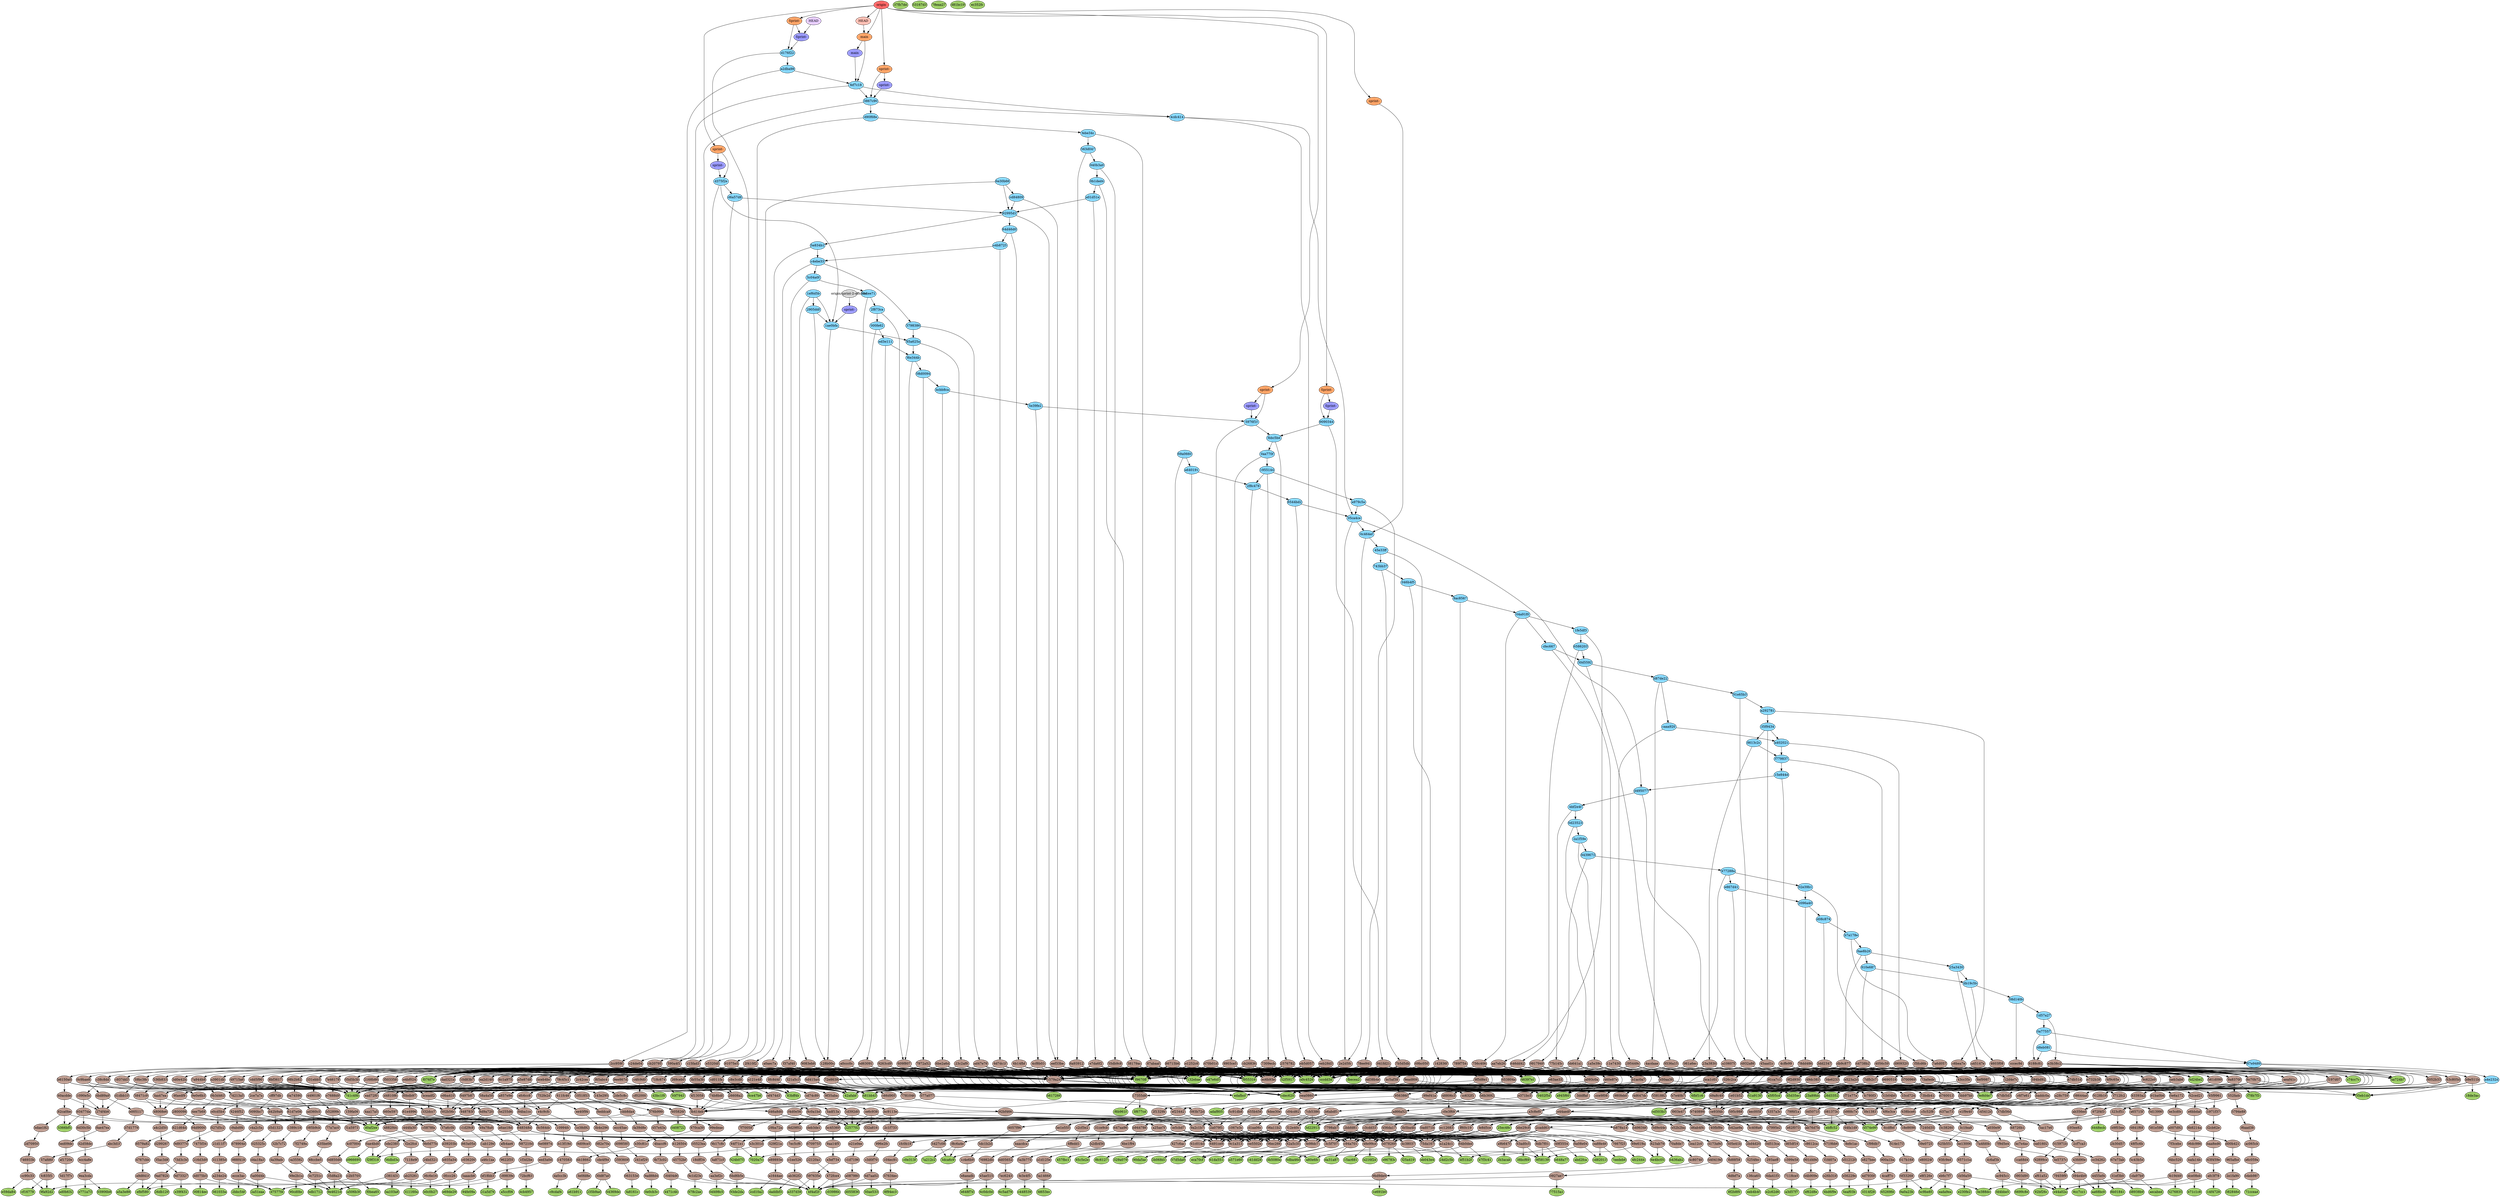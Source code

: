 digraph auto {
	graph [bgcolor=transparent]
	node [fixedsize=true style=filled width=0.95]
	"00814ee871f8609cd11ecae3407a23752fbbcd27" [label="00814ee" fillcolor="#9ccc66"]
	"03906b88af69c10719c6a5726229d496e74a46d5" [label="03906b8" fillcolor="#9ccc66"]
	"0402f5d699c95dcdddcd7a0303b0340db6cf6d7e" [label="0402f5d" fillcolor="#9ccc66"]
	"07d5da9cbf141911847041df5d7b87f0dd5ef9d4" [label="07d5da9" fillcolor="#9ccc66"]
	"0d498c5df9116cf79a38b5fc4b271b988aaf9121" [label="0d498c5" fillcolor="#9ccc66"]
	"0e0cb3c3159b5f5218228dbed4636215fc73366b" [label="0e0cb3c" fillcolor="#9ccc66"]
	"132ebaebb1b617fa152aaa14604e31759e4e925b" [label="132ebae" fillcolor="#9ccc66"]
	"14f47282c5e02b3cb93eed452ac536f5df0f2425" [label="14f4728" fillcolor="#9ccc66"]
	"15ac681720f3df43c647bf0c081f0314ee34eae1" [label="15ac681" fillcolor="#9ccc66"]
	"18de3ac5fd2f22fdca07daa01d5bb995c8802d25" [label="18de3ac" fillcolor="#9ccc66"]
	"1e691b019d44de0ace8e1f92db78aa556ec0810a" [label="1e691b0" fillcolor="#9ccc66"]
	"21a5d7676601ffcfc0780a1fda33545996d580bf" [label="21a5d76" fillcolor="#9ccc66"]
	"2257702e2428fd689ac5625c408090d14a71273a" [label=2257702 fillcolor="#9ccc66"]
	"235b9ad02dea8817be24773dfcdd7932d524f4c4" [label="235b9ad" fillcolor="#9ccc66"]
	"23a89bbb6ca829a47211d20c8b11960088ea4950" [label="23a89bb" fillcolor="#9ccc66"]
	"24d2c5bda3d035606afa07a9da2f25b51c0c0fe9" [label="24d2c5b" fillcolor="#9ccc66"]
	"25ec48c9367e45e5e8a74c732b9676edc50a6a07" [label="25ec48c" fillcolor="#9ccc66"]
	"26d33521af10bcc7fd8cea344038eaaeb78d0ef5" [label="26d3352" fillcolor="#9ccc66"]
	"26db129d18a21433038d3a271a874c0d22d450b6" [label="26db129" fillcolor="#9ccc66"]
	"2a51eaad008dddd619dd688a9e9a5a6d09d05046" [label="2a51eaa" fillcolor="#9ccc66"]
	"2b068d11462a4b96669193de13a711a3a36220a0" [label="2b068d1" fillcolor="#9ccc66"]
	"2b3acab77cd9059a3f285e3cf807a1b1f676837e" [label="2b3acab" fillcolor="#9ccc66"]
	"2bbc54fdf2adb94a455f1a8538791d5bb1fbae7a" [label="2bbc54f" fillcolor="#9ccc66"]
	"2cd10a21ca3c90ac25feb1b1775a9370732ff78e" [label="2cd10a2" fillcolor="#9ccc66"]
	"311160a1cfedfd21112fe6390b4a0a808f9ef6d4" [label="311160a" fillcolor="#9ccc66"]
	"329a079e99f8bf6e5242af23e70c120f114e34ef" [label="329a079" fillcolor="#9ccc66"]
	"3314f28ce34a2a2ac99d16e9cf3543d08aa53fe0" [label="3314f28" fillcolor="#9ccc66"]
	"35eb1ddfbbc029bcab630581847471d7f238ec53" [label="35eb1dd" fillcolor="#9ccc66"]
	"37fb7dd7276d68197d1c10a8d117e6be59452b8f" [label="37fb7dd" fillcolor="#9ccc66"]
	"382846d85978d7d92b3d099f9e1a12a8a0437a17" [label="382846d" fillcolor="#9ccc66"]
	"38bcf69ed8673717003f93ab7a9259b99d9aec4b" [label="38bcf69" fillcolor="#9ccc66"]
	"3d229137258f09a3d924b766e0d253e5946449e1" [label="3d22913" fillcolor="#9ccc66"]
	"3dca6c9a4a37f79c6428359981f307fc3ddf7ed3" [label="3dca6c9" fillcolor="#9ccc66"]
	"3e388dc3c057e65841f6f4972d971f1bdcbe983f" [label="3e388dc" fillcolor="#9ccc66"]
	"3f677cde67a4c2f9ab19889af6517cde890c1869" [label="3f677cd" fillcolor="#9ccc66"]
	"42afabfd2abebf31384ca7797186a27a4b7dbee8" [label="42afabf" fillcolor="#9ccc66"]
	"4471c4b616eea13aa81e71f30d41fe66047bb3cb" [label="4471c4b" fillcolor="#9ccc66"]
	"4574e99626c52bd8c0773d898e409f991e22a6c8" [label="4574e99" fillcolor="#9ccc66"]
	"457fbc1385b5458789edf0bd3db7b248a8798604" [label="457fbc1" fillcolor="#9ccc66"]
	"46397e13c2ff3050c41741e000644730a4ebc4a4" [label="46397e1" fillcolor="#9ccc66"]
	"481bb434814107eb79d7a30b676d344b0df2f8ce" [label="481bb43" fillcolor="#9ccc66"]
	"4d24be2c61e9afc6b2ebbc285ed1c9b78fa19d9f" [label="4d24be2" fillcolor="#9ccc66"]
	"4fc244418b5fe524789352d1b1b52d1b22045f3a" [label="4fc2444" fillcolor="#9ccc66"]
	"50ae533ad0dd88c62f381f35c87b63132a7fdd17" [label="50ae533" fillcolor="#9ccc66"]
	"50f7943a9941b50554736b69fac1ef6ae39c56c4" [label="50f7943" fillcolor="#9ccc66"]
	"5276835395a87163406cc8d01d66a26d0eb90990" [label=5276835 fillcolor="#9ccc66"]
	"52f5917cb0d0c47fd00ba8ee85c14eb27e1c41cc" [label="52f5917" fillcolor="#9ccc66"]
	"53167d3637c310a7fff5dd832b7f6cf22faca3c0" [label="53167d3" fillcolor="#9ccc66"]
	"5366bf558e6ff0b8510a8c75f525796710bf0eb8" [label="5366bf5" fillcolor="#9ccc66"]
	"561033a931b440e5a224ae41a39ce84985925745" [label="561033a" fillcolor="#9ccc66"]
	"56dbd3aefa6192091e24d2dfc273a24c52983d1e" [label="56dbd3a" fillcolor="#9ccc66"]
	"5eaf03b1fe55f4aae6f32c2e3eec31d2ba56a5af" [label="5eaf03b" fillcolor="#9ccc66"]
	"61a9130cd9669c3843e6445dfe1fee2d493869bc" [label="61a9130" fillcolor="#9ccc66"]
	"61da551c5594a1f9d26193983d2cd69189014603" [label="61da551" fillcolor="#9ccc66"]
	"64369deaf886316391c047f3be0566f256728fa1" [label="64369de" fillcolor="#9ccc66"]
	"65269fd598afa363639349b6a0688a1d4db8cb17" [label="65269fd" fillcolor="#9ccc66"]
	"6699c8dd75b6a68f80ff00eb7d9cf2cd7df67d43" [label="6699c8d" fillcolor="#9ccc66"]
	"678c2ae67b291fb0676c85a01a01e896b43f4a27" [label="678c2ae" fillcolor="#9ccc66"]
	"6bd6f9ec6bb2501597082c60d01c276588b4f5f0" [label="6bd6f9e" fillcolor="#9ccc66"]
	"6c0dc0dc41da10df61b5a1e314ace2012fe81a60" [label="6c0dc0d" fillcolor="#9ccc66"]
	"6c5ad793f531ccbce83edeb3882ee5c351b133fd" [label="6c5ad79" fillcolor="#9ccc66"]
	"6dba46dab19242bf475ddf2e0a10042de6a0be16" [label="6dba46d" fillcolor="#9ccc66"]
	"6e4bc05eeb01e67bb20af06ed2e25b1f14c7c64b" [label="6e4bc05" fillcolor="#9ccc66"]
	"6fbf1c66718b5370c6042367030144e8f3649030" [label="6fbf1c6" fillcolor="#9ccc66"]
	"7020a7c5e0eb8f3944693a4bf0a07db51a89b315" [label="7020a7c" fillcolor="#9ccc66"]
	"71cceada78cf9430e02b24f7ed8d99b8f1889a2d" [label="71ccead" fillcolor="#9ccc66"]
	"741c49b98b3981d4cf5a882a992e82b022b77fc4" [label="741c49b" fillcolor="#9ccc66"]
	"77515a199c3d3188a0d92886e86f5a70fac224c5" [label="77515a1" fillcolor="#9ccc66"]
	"78eaa271f5bde264f88a49f6e349ec4161207b0d" [label="78eaa27" fillcolor="#9ccc66"]
	"7a212c2a71d556cc3c96a4691ec840373364d340" [label="7a212c2" fillcolor="#9ccc66"]
	"7eedeb6f3f796a76c725145e086af28b8808f6fc" [label="7eedeb6" fillcolor="#9ccc66"]
	"83bff4b91e56c5af43c7be4edf8ba89189f67052" [label="83bff4b" fillcolor="#9ccc66"]
	"8448ecb7d143a235cbf0b6ceffef6691a0179010" [label="8448ecb" fillcolor="#9ccc66"]
	"85c5e2ee6175a48202bc2bdb4610fa6eb7d4446b" [label="85c5e2e" fillcolor="#9ccc66"]
	"8b01841d1ddfbcfa26240d7f037e083471dfca2b" [label="8b01841" fillcolor="#9ccc66"]
	"8ce47b67cbf93117685f9f157f11fd22a71417dc" [label="8ce47b6" fillcolor="#9ccc66"]
	"8f2b8f0e2aa28415b2013bf88fbfcce38440cfbd" [label="8f2b8f0" fillcolor="#9ccc66"]
	"8f94ec3ec3f2409f343fb21ef81d42178a3dbc56" [label="8f94ec3" fillcolor="#9ccc66"]
	"90cd0bcbd2de49671dce48049ed7fc2d33c1e8d9" [label="90cd0bc" fillcolor="#9ccc66"]
	"90da5ac0b1da5bf5efbf2e0e306af846ea5fcefe" [label="90da5ac" fillcolor="#9ccc66"]
	"924b075d8cdef741c63fa02e6356b40351103504" [label="924b075" fillcolor="#9ccc66"]
	"92bf26ca12bb014f5f13298b6f23889153061815" [label="92bf26c" fillcolor="#9ccc66"]
	"93de2dae2f12436b5d9566228031013dbde84cc8" [label="93de2da" fillcolor="#9ccc66"]
	"94fe09acbeb5b8d35f220f70fd54e01e9e0513ba" [label="94fe09a" fillcolor="#9ccc66"]
	"9a0a23b6630183a7d5e335e232bee57cc6628d79" [label="9a0a23b" fillcolor="#9ccc66"]
	"9cc7cc1eb891d19e3b508e4f2ae37cfa7b0ff106" [label="9cc7cc1" fillcolor="#9ccc66"]
	"9e4621d69bb4c2b58ccb88f9901b26e48fce41f2" [label="9e4621d" fillcolor="#9ccc66"]
	"9e8d4e7d8d8f52bee4b068e080b7568b6d167b55" [label="9e8d4e7" fillcolor="#9ccc66"]
	"9f58139673b1132ca06983909fe7e4b6e230172a" [label="9f58139" fillcolor="#9ccc66"]
	"9fa92d2b96243744813a6a06e70272c0185221cd" [label="9fa92d2" fillcolor="#9ccc66"]
	a0c4526df0443e4fd1063ff57f878d59da6cae40 [label=a0c4526 fillcolor="#9ccc66"]
	a337d38b0a1f0ca1e981fa7e112fe017579a4b19 [label=a337d38 fillcolor="#9ccc66"]
	a3d57f747aeffb067b77d18e9be3c4a366a2e4ac [label=a3d57f7 fillcolor="#9ccc66"]
	a506b3f3f3130dd30fc2d3a9a8e143ee58ebc015 [label=a506b3f fillcolor="#9ccc66"]
	a571e60098c92c2baca8a5df62f2929cbff01b52 [label=a571e60 fillcolor="#9ccc66"]
	a5a3e8881dade518e0c42992b19983a87d09b164 [label=a5a3e88 fillcolor="#9ccc66"]
	a5ccf0625ad7ef8e12c9fe436671c69e91b2d59c [label=a5ccf06 fillcolor="#9ccc66"]
	a5f05cd8c87d4a72b0242026524cb32639fca7f0 [label=a5f05cd fillcolor="#9ccc66"]
	a61b9111ebf2bafb7848f957b069b46bdf53174f [label=a61b911 fillcolor="#9ccc66"]
	a80e6fc19b18d6be5df1350d076279e66fbcd988 [label=a80e6fc fillcolor="#9ccc66"]
	a945f6041ac8beb54b43c49103a865e40836f44b [label=a945f60 fillcolor="#9ccc66"]
	aa68bc039d44d94dba2be40b856b89ec65115550 [label=aa68bc0 fillcolor="#9ccc66"]
	aa724b77071afcbd9bb398053e05adaf7ac9405a [label=aa724b7 fillcolor="#9ccc66"]
	abd2fca9bdd72142f3967835b00b2502ebbdd5bc [label=abd2fca fillcolor="#9ccc66"]
	ad0b6328c97ea781afe79047ff060df3b9ff647b [label=ad0b632 fillcolor="#9ccc66"]
	adaf805eade30119f1bab180c41daba9f3df717e [label=adaf805 fillcolor="#9ccc66"]
	aecabedbbedbf441492f467bd418f05a817475e8 [label=aecabed fillcolor="#9ccc66"]
	b0c0b27a2e0154389a7330c14f8a09771e403ba7 [label=b0c0b27 fillcolor="#9ccc66"]
	b216f2d313cc673d8b8c4da591c174ebed52795c [label=b216f2d fillcolor="#9ccc66"]
	b436ab2650e5d634b4c0ac89402634bfcdba2c93 [label=b436ab2 fillcolor="#9ccc66"]
	b617266ab6a61e3df316b4496b5649099b08a491 [label=b617266 fillcolor="#9ccc66"]
	b648a7799b9938ba57876778b562cd295ced66ba [label=b648a77 fillcolor="#9ccc66"]
	b648f7dd92ac0f48ff7f4bde55a7b22518a5d190 [label=b648f7d fillcolor="#9ccc66"]
	b71c1c8c2a471b4b6313c391b1c235fc8424a9fb [label=b71c1c8 fillcolor="#9ccc66"]
	b7f3c416b2ac98800349a20435892e103b802d20 [label=b7f3c41 fillcolor="#9ccc66"]
	ba103a824e12b65c1108743d3ecd63eb1c70384c [label=ba103a8 fillcolor="#9ccc66"]
	bc9be852575f5ad2023e3a38075ebf7034114cda [label=bc9be85 fillcolor="#9ccc66"]
	bdb1712fa7fc3baad50ef7cc230f1d90006c18a4 [label=bdb1712 fillcolor="#9ccc66"]
	bf4af2fa0856dfe300f1c3d7d97d5fa75718fb20 [label=bf4af2f fillcolor="#9ccc66"]
	bf51b2f0db8706f36f13eec14b01cc988b2a81ae [label=bf51b2f fillcolor="#9ccc66"]
	bf62d8ef4dd41e570343cba343b4b9df3d1f8baa [label=bf62d8e fillcolor="#9ccc66"]
	c03986b1c00e8ed4d480e343317d48065263eaec [label=c03986b fillcolor="#9ccc66"]
	c0e313fd3403b258da7749c5aecebaeef533e965 [label=c0e313f fillcolor="#9ccc66"]
	c41dd28531901b2c23927768c84bb6765ebcc1db [label=c41dd28 fillcolor="#9ccc66"]
	c448539a2a967599105054d819293a10ee8decac [label=c448539 fillcolor="#9ccc66"]
	c74cc7c4256c1d09c4ea649ff4a7da6242913fec [label=c74cc7c fillcolor="#9ccc66"]
	c9cdaf409dafbba4a47d40cd9c31eb31ce514177 [label=c9cdaf4 fillcolor="#9ccc66"]
	cccdd3d517fc5249beaefa600691cf150f2fa3e6 [label=cccdd3d fillcolor="#9ccc66"]
	cd82013d838aed09555c056f118ba667d2c207ff [label=cd82013 fillcolor="#9ccc66"]
	cdec620bdf09e73d6be58eafec6036ab0c502749 [label=cdec620 fillcolor="#9ccc66"]
	cf16778762d033912ec533232d0c689d5758ff8c [label=cf16778 fillcolor="#9ccc66"]
	d055836161014df13d1707ec52a558ebd1305744 [label=d055836 fillcolor="#9ccc66"]
	d0af2ee04e825d671dfb06328af3805a94ca1f15 [label=d0af2ee fillcolor="#9ccc66"]
	d3bc1f09b920578b4990d79c8d8318937c5bd9c8 [label=d3bc1f0 fillcolor="#9ccc66"]
	d408722afb0e67d7267036913223b08f406d74c0 [label=d408722 fillcolor="#9ccc66"]
	d5d35ec44f10991b508f6454a85204a276726364 [label=d5d35ec fillcolor="#9ccc66"]
	d7577fd255df37cc299ae70f9143487c23fd2203 [label=d7577fd fillcolor="#9ccc66"]
	d81bc19bcc7ba378071a305ff23c936d870b8872 [label=d81bc19 fillcolor="#9ccc66"]
	d8938b91fdb83e2f29372d7dd2c7d7d805a966fb [label=d8938b9 fillcolor="#9ccc66"]
	d966695d2122bc7249f0947f8e063b9e1d9f8a93 [label=d966695 fillcolor="#9ccc66"]
	da31a871c8dc461a1ea114510bfac640307b0a90 [label=da31a87 fillcolor="#9ccc66"]
	daddbf3e25eb292eee70572889da828412c158b9 [label=daddbf3 fillcolor="#9ccc66"]
	db5080a752731b34d38d7c634732b2cd999125d0 [label=db5080a fillcolor="#9ccc66"]
	dcb4957c736db2010244ae3c3ac088d975d53b3e [label=dcb4957 fillcolor="#9ccc66"]
	e230fe2a9cdb66db764e2a754be4d40582f6419d [label=e230fe2 fillcolor="#9ccc66"]
	e2c62d6788d4e4ca03ad78580b637aeda1efdc0a [label=e2c62d6 fillcolor="#9ccc66"]
	e39f43226dd00df1366a9028c9b71fc45d4386a8 [label=e39f432 fillcolor="#9ccc66"]
	e44a02a4c06fd6440898e3330f701955db31acca [label=e44a02a fillcolor="#9ccc66"]
	e47e6d5b479ad8839c6964313b7e26613d11c98c [label=e47e6d5 fillcolor="#9ccc66"]
	e59da841c71220551c34c64d1e3f82f7693843d4 [label=e59da84 fillcolor="#9ccc66"]
	e69de29bb2d1d6434b8b29ae775ad8c2e48c5391 [label=e69de29 fillcolor="#9ccc66"]
	e771a738eb683fa2d0bc60b277c139d1f5d3637f [label=e771a73 fillcolor="#9ccc66"]
	e96783ccce844001359f968f5cd9d85b341bd3fb [label=e96783c fillcolor="#9ccc66"]
	eada9ead0dbe3169291376c1926e44f961f3283b [label=eada9ea fillcolor="#9ccc66"]
	eb043e4a55609fc8dd3f68452d2c0e9fd37e196d [label=eb043e4 fillcolor="#9ccc66"]
	ebffc525c65be8f81a6530369f1d5323e6bab32a [label=ebffc52 fillcolor="#9ccc66"]
	ec352fc6b1aa00e0353cac5e2f4c176086cc6900 [label=ec352fc fillcolor="#9ccc66"]
	eca70cfe52eac1ba66ba280a68ca7be8fcf88a16 [label=eca70cf fillcolor="#9ccc66"]
	ed503b35776aaed05a773ece8d55309afe6d7ef0 [label=ed503b3 fillcolor="#9ccc66"]
	edafbcffcece5d70055c3d63ad6255d87441c0e2 [label=edafbcf fillcolor="#9ccc66"]
	eeb4b4f2bbf56a2230eba31a173009d3264b5df5 [label=eeb4b4f fillcolor="#9ccc66"]
	efbf580870c5b340e01a30d1fdb20d1a925cbdc6 [label=efbf580 fillcolor="#9ccc66"]
	f076f7ed8bec3799f6e37e7d4bbf210bb060d191 [label=f076f7e fillcolor="#9ccc66"]
	f0bea65e2d8e1b2837f65cb907f5aeb36bbb0b7a [label=f0bea65 fillcolor="#9ccc66"]
	f25a419744727fb48b4b4137b6c6a3a8f2620d51 [label=f25a419 fillcolor="#9ccc66"]
	f29f318a3b41ec771d939c3102e28b04cfbd245f [label=f29f318 fillcolor="#9ccc66"]
	f6b961fd5a86aa5fbfe90f707c3138408be7c718 [label=f6b961f fillcolor="#9ccc66"]
	f78b7f3a237038e9ce2c14328e63c821207575eb [label=f78b7f3 fillcolor="#9ccc66"]
	f8c6127d327620c93d2b2d00342a68e97b98a48d [label=f8c6127 fillcolor="#9ccc66"]
	f9553162f122c71b34635112e717c3e733b5b212 [label=f955316 fillcolor="#9ccc66"]
	f9670ffcfacc31e71b0de102ac572023986152f4 [label=f9670ff fillcolor="#9ccc66"]
	fa8161c25c27f74812a898e14497e52468af7ec2 [label=fa8161c fillcolor="#9ccc66"]
	fbecea23492b5973ff85c9665b00fed0b64d5f30 [label=fbecea2 fillcolor="#9ccc66"]
	fd4bbe52056a2df58b6a49ed6f8beb376a6b58c1 [label=fd4bbe5 fillcolor="#9ccc66"]
	fd653ecff1897b1e508552812851b1716fcb96d5 [label=fd653ec fillcolor="#9ccc66"]
	"002b56c8b8094fd48295da83c464e0cb866d7a65" [label="002b56c" fillcolor="#bc9b8f"]
	"002b56c8b8094fd48295da83c464e0cb866d7a65" -> a6ae18d40a514f5a8c0ca598f3c7d5f697c95a07
	"0090bc70fdf9ee62df4a5d3242157bdac3cf09bc" [label="0090bc7" fillcolor="#bc9b8f"]
	"0090bc70fdf9ee62df4a5d3242157bdac3cf09bc" -> d0af2ee04e825d671dfb06328af3805a94ca1f15
	"0090bc70fdf9ee62df4a5d3242157bdac3cf09bc" -> c4a2c5a1ce0a0d1a805342307ceccb7926e39b8a
	"0090bc70fdf9ee62df4a5d3242157bdac3cf09bc" -> "648348dbc4ae7a2bf75dd528cddff506cb51a035"
	"015971b8652e07324570562e1dd83ff2597db532" [label="015971b" fillcolor="#bc9b8f"]
	"015971b8652e07324570562e1dd83ff2597db532" -> "92899ce5a6d23493e07269d330608b93448dc739"
	"017b168a9bcfdf29d007a5260a89fd3e24ab8bd3" [label="017b168" fillcolor="#bc9b8f"]
	"017b168a9bcfdf29d007a5260a89fd3e24ab8bd3" -> "6f3326802cfa460e722368388b0145333c0dfac6"
	"025325c60f7a5418fadcf0e8f6f408aa0af09df8" [label="025325c" fillcolor="#bc9b8f"]
	"025325c60f7a5418fadcf0e8f6f408aa0af09df8" -> d4a18a3c2a492321ebe99ec7ac48363a06c9ac4b
	"026c2ca0e5402e061d666a8629a07df0851abc97" [label="026c2ca" fillcolor="#bc9b8f"]
	"026c2ca0e5402e061d666a8629a07df0851abc97" -> "42afabfd2abebf31384ca7797186a27a4b7dbee8"
	"026c2ca0e5402e061d666a8629a07df0851abc97" -> "6fbf1c66718b5370c6042367030144e8f3649030"
	"026c2ca0e5402e061d666a8629a07df0851abc97" -> "481bb434814107eb79d7a30b676d344b0df2f8ce"
	"026c2ca0e5402e061d666a8629a07df0851abc97" -> "55818825c45cc07958bb7988366bc39096290336"
	"05523ea3c8d17264e02150e9e104b6c9a2349fde" [label="05523ea" fillcolor="#bc9b8f"]
	"05523ea3c8d17264e02150e9e104b6c9a2349fde" -> "18dff3416e208fe224f3a34549a066fe3b7bc9e1"
	"05d5b3beaf1584ec99e6b8cafd729c5567c8b0c1" [label="05d5b3b" fillcolor="#bc9b8f"]
	"05d5b3beaf1584ec99e6b8cafd729c5567c8b0c1" -> "42afabfd2abebf31384ca7797186a27a4b7dbee8"
	"05d5b3beaf1584ec99e6b8cafd729c5567c8b0c1" -> "741c49b98b3981d4cf5a882a992e82b022b77fc4"
	"05d5b3beaf1584ec99e6b8cafd729c5567c8b0c1" -> "481bb434814107eb79d7a30b676d344b0df2f8ce"
	"05d5b3beaf1584ec99e6b8cafd729c5567c8b0c1" -> f0bdb97b2a8705d788ca41c0c2733fe550592a4e
	"061a6ec55c79fe3c07c51ea11e0d664b7090ea44" [label="061a6ec" fillcolor="#bc9b8f"]
	"061a6ec55c79fe3c07c51ea11e0d664b7090ea44" -> "132ebaebb1b617fa152aaa14604e31759e4e925b"
	"061a6ec55c79fe3c07c51ea11e0d664b7090ea44" -> "6c70b724166e2ac6a47dd59c9e66b9b706bc0430"
	"061a6ec55c79fe3c07c51ea11e0d664b7090ea44" -> cdec620bdf09e73d6be58eafec6036ab0c502749
	"061a6ec55c79fe3c07c51ea11e0d664b7090ea44" -> f9670ffcfacc31e71b0de102ac572023986152f4
	"061a6ec55c79fe3c07c51ea11e0d664b7090ea44" -> "43cc35ca1d3570a7acf76f20af1b141252819fb6"
	"061a6ec55c79fe3c07c51ea11e0d664b7090ea44" -> "4d24be2c61e9afc6b2ebbc285ed1c9b78fa19d9f"
	"061a6ec55c79fe3c07c51ea11e0d664b7090ea44" -> "52f5917cb0d0c47fd00ba8ee85c14eb27e1c41cc"
	"061a6ec55c79fe3c07c51ea11e0d664b7090ea44" -> ec6b93e60462430b0a71098e300d8dde2b1ee5e1
	"061a6ec55c79fe3c07c51ea11e0d664b7090ea44" -> cccdd3d517fc5249beaefa600691cf150f2fa3e6
	"061a6ec55c79fe3c07c51ea11e0d664b7090ea44" -> f9553162f122c71b34635112e717c3e733b5b212
	"061a6ec55c79fe3c07c51ea11e0d664b7090ea44" -> a0c4526df0443e4fd1063ff57f878d59da6cae40
	"063153d39d914f25f3be0a135e6d894b602a7243" [label="063153d" fillcolor="#bc9b8f"]
	"063153d39d914f25f3be0a135e6d894b602a7243" -> fa8161c25c27f74812a898e14497e52468af7ec2
	"06a11b297c77a271f852e98df062c827f8f71bfe" [label="06a11b2" fillcolor="#bc9b8f"]
	"06a11b297c77a271f852e98df062c827f8f71bfe" -> ee5502e6ebc8a4abdc0ee42e0846ee7e606f9016
	"06a11b297c77a271f852e98df062c827f8f71bfe" -> "06ec266f0a03b2ca0ad156db6f995aec3d39712f"
	"06a11b297c77a271f852e98df062c827f8f71bfe" -> f8c6a4e78e1fb4d0c5c8d007a25aed40c25526da
	"06a11b297c77a271f852e98df062c827f8f71bfe" -> "82a5c352420d748e55a96b8f576bc0f0688a8469"
	"06a11b297c77a271f852e98df062c827f8f71bfe" -> fe98dc7bf84769572a3d5c5a8cdb71142b09f64a
	"06a11b297c77a271f852e98df062c827f8f71bfe" -> "3c5f707e8f9b78712826ab8809cb0dfe41e593ab"
	"06a11b297c77a271f852e98df062c827f8f71bfe" -> c94a701d1e95011fed12380cbe9075b41eaeb710
	"06a11b297c77a271f852e98df062c827f8f71bfe" -> "48e99cd17a5218137c787d2de047e8d0a8afb0a4"
	"06a11b297c77a271f852e98df062c827f8f71bfe" -> b078269ec0cdba0c7225130b7ce8dffab20ba40e
	"06a11b297c77a271f852e98df062c827f8f71bfe" -> "75da167fa1194a1a7fbdf74cda68c4a3d4251b35"
	"06a11b297c77a271f852e98df062c827f8f71bfe" -> "9c1a313d13459e0c37e033b58c84e7495d8ff330"
	"06a11b297c77a271f852e98df062c827f8f71bfe" -> "6491ce9d158976d22c77769e5e29a0f2dee997ac"
	"06dc986c763a8c411a881ea27727b004c69978bd" [label="06dc986" fillcolor="#bc9b8f"]
	"06dc986c763a8c411a881ea27727b004c69978bd" -> bafa14b84017ac3f16cfcc963ef8ccedea78225e
	"06ec266f0a03b2ca0ad156db6f995aec3d39712f" [label="06ec266" fillcolor="#bc9b8f"]
	"06ec266f0a03b2ca0ad156db6f995aec3d39712f" -> "07d5da9cbf141911847041df5d7b87f0dd5ef9d4"
	"077a077354d27b94630a05bc8728df05e22dd070" [label="077a077" fillcolor="#bc9b8f"]
	"077a077354d27b94630a05bc8728df05e22dd070" -> fb414eb7f39f3493afe6c86a3017f77291cc48a0
	"077a077354d27b94630a05bc8728df05e22dd070" -> "093b72dde7e8ae620d3a528091cb57dc09078137"
	"081373cf5ea5275aaef31435a5eb1bb27b2f959a" [label="081373c" fillcolor="#bc9b8f"]
	"081373cf5ea5275aaef31435a5eb1bb27b2f959a" -> ebffc525c65be8f81a6530369f1d5323e6bab32a
	"081373cf5ea5275aaef31435a5eb1bb27b2f959a" -> "64fa1d92c41ca70ac6480bb3612629bfd065e627"
	"081373cf5ea5275aaef31435a5eb1bb27b2f959a" -> "0ad071bfbeec8128ddd9f88b9e8e11d208e94be2"
	"085b9cb53c63d4924080c138d0b7ae3d334450b4" [label="085b9cb" fillcolor="#bc9b8f"]
	"085b9cb53c63d4924080c138d0b7ae3d334450b4" -> "7f2749ac4531fc4febcdce1045c44e42045e22f8"
	"08644ad0712797f518e778ee8d28f6dff6635bc3" [label="08644ad" fillcolor="#bc9b8f"]
	"08644ad0712797f518e778ee8d28f6dff6635bc3" -> "6f6e3ce2540c73dbe364b4619cf950f18d12570f"
	"08644ad0712797f518e778ee8d28f6dff6635bc3" -> c5c52f820846f2d445891f59e520824066805b70
	"0927ae79cb30c7c6914ab996fc1cb379a5351123" [label="0927ae7" fillcolor="#bc9b8f"]
	"0927ae79cb30c7c6914ab996fc1cb379a5351123" -> "77515a199c3d3188a0d92886e86f5a70fac224c5"
	"0927ae79cb30c7c6914ab996fc1cb379a5351123" -> bf4af2fa0856dfe300f1c3d7d97d5fa75718fb20
	"093b72dde7e8ae620d3a528091cb57dc09078137" [label="093b72d" fillcolor="#bc9b8f"]
	"093b72dde7e8ae620d3a528091cb57dc09078137" -> "2257702e2428fd689ac5625c408090d14a71273a"
	"093b72dde7e8ae620d3a528091cb57dc09078137" -> b49634646e7ebe8898ac54572f61d50ff4d72942
	"093b72dde7e8ae620d3a528091cb57dc09078137" -> "2a079f17b18415b85cd18639b8d8d8f1f9c0c7cf"
	"0a745909285ce60a36f235c200bf68f438c60cfc" [label="0a74590" fillcolor="#bc9b8f"]
	"0a745909285ce60a36f235c200bf68f438c60cfc" -> fb414eb7f39f3493afe6c86a3017f77291cc48a0
	"0a745909285ce60a36f235c200bf68f438c60cfc" -> ad360c5511e616b5298561259b11d62c13bfc6df
	"0ad071bfbeec8128ddd9f88b9e8e11d208e94be2" [label="0ad071b" fillcolor="#bc9b8f"]
	"0ad071bfbeec8128ddd9f88b9e8e11d208e94be2" -> ee5502e6ebc8a4abdc0ee42e0846ee7e606f9016
	"0ad071bfbeec8128ddd9f88b9e8e11d208e94be2" -> "06ec266f0a03b2ca0ad156db6f995aec3d39712f"
	"0ad071bfbeec8128ddd9f88b9e8e11d208e94be2" -> ea88e4630bc7454d46dd1867c72220c35eaaab9a
	"0ad071bfbeec8128ddd9f88b9e8e11d208e94be2" -> "82a5c352420d748e55a96b8f576bc0f0688a8469"
	"0ad071bfbeec8128ddd9f88b9e8e11d208e94be2" -> fe98dc7bf84769572a3d5c5a8cdb71142b09f64a
	"0ad071bfbeec8128ddd9f88b9e8e11d208e94be2" -> "3c5f707e8f9b78712826ab8809cb0dfe41e593ab"
	"0ad071bfbeec8128ddd9f88b9e8e11d208e94be2" -> c94a701d1e95011fed12380cbe9075b41eaeb710
	"0ad071bfbeec8128ddd9f88b9e8e11d208e94be2" -> "48e99cd17a5218137c787d2de047e8d0a8afb0a4"
	"0ad071bfbeec8128ddd9f88b9e8e11d208e94be2" -> b078269ec0cdba0c7225130b7ce8dffab20ba40e
	"0ad071bfbeec8128ddd9f88b9e8e11d208e94be2" -> "75da167fa1194a1a7fbdf74cda68c4a3d4251b35"
	"0ad071bfbeec8128ddd9f88b9e8e11d208e94be2" -> "9c1a313d13459e0c37e033b58c84e7495d8ff330"
	"0ad071bfbeec8128ddd9f88b9e8e11d208e94be2" -> "6491ce9d158976d22c77769e5e29a0f2dee997ac"
	"0c7251c01d9670bf295ccc15c2cbaaa2e96858f4" [label="0c7251c" fillcolor="#bc9b8f"]
	"0c7251c01d9670bf295ccc15c2cbaaa2e96858f4" -> bdb1712fa7fc3baad50ef7cc230f1d90006c18a4
	"0c7251c01d9670bf295ccc15c2cbaaa2e96858f4" -> "9e4621d69bb4c2b58ccb88f9901b26e48fce41f2"
	"0c9bae8133fccc6ee245d7f942665072f7b9f11d" [label="0c9bae8" fillcolor="#bc9b8f"]
	"0c9bae8133fccc6ee245d7f942665072f7b9f11d" -> "42afabfd2abebf31384ca7797186a27a4b7dbee8"
	"0c9bae8133fccc6ee245d7f942665072f7b9f11d" -> "741c49b98b3981d4cf5a882a992e82b022b77fc4"
	"0c9bae8133fccc6ee245d7f942665072f7b9f11d" -> "481bb434814107eb79d7a30b676d344b0df2f8ce"
	"0c9bae8133fccc6ee245d7f942665072f7b9f11d" -> "4bd89a921d8cbbedd5a0fd325c283bb0dd23bcc2"
	"0d1399009a7caa6585a66fb53cea9c7eb7dbb7ec" [label="0d13990" fillcolor="#bc9b8f"]
	"0d1399009a7caa6585a66fb53cea9c7eb7dbb7ec" -> "581e58620da0a1f03cbb6be60cba15523f8e8fe3"
	"0d5071f826db4fa3ac6e2c07ebc69ce091f3a1eb" [label="0d5071f" fillcolor="#bc9b8f"]
	"0d5071f826db4fa3ac6e2c07ebc69ce091f3a1eb" -> "25ec48c9367e45e5e8a74c732b9676edc50a6a07"
	"0d5071f826db4fa3ac6e2c07ebc69ce091f3a1eb" -> ab76d7b9b10b7f4ddd33fb70889a8f3cb88266df
	"0d5071f826db4fa3ac6e2c07ebc69ce091f3a1eb" -> bbe29c82656aff0d860d15a576178d5a77a91209
	"0d513cac0b835bb76d6124000f46bcebccd68284" [label="0d513ca" fillcolor="#bc9b8f"]
	"0d513cac0b835bb76d6124000f46bcebccd68284" -> c399e585fb0063d81bc5806bce6ef14a64655bd0
	"0d850d02c2c1d62a307e647c9f50be503b6d804f" [label="0d850d0" fillcolor="#bc9b8f"]
	"0d850d02c2c1d62a307e647c9f50be503b6d804f" -> c2b5705f0c8228d7aab0472253344a4204464320
	"0d9e44eb0c50798733d81e2e5be5983b58bcf598" [label="0d9e44e" fillcolor="#bc9b8f"]
	"0d9e44eb0c50798733d81e2e5be5983b58bcf598" -> d173a9d51bf86a5e3f49c1087ac3c450c74803b9
	"0e6a172d570a9ad1c848d9af113d5912094bff65" [label="0e6a172" fillcolor="#bc9b8f"]
	"0e6a172d570a9ad1c848d9af113d5912094bff65" -> be3cd0ce4a67ee092195ab2597287abad54421a4
	"0e6a172d570a9ad1c848d9af113d5912094bff65" -> "323cf517d9c278e3fbea1000eafe6f0ce6958e7e"
	"0fc8d4fdf3c67c96fbd3c38c589a12e83aa309fb" [label="0fc8d4f" fillcolor="#bc9b8f"]
	"0fc8d4fdf3c67c96fbd3c38c589a12e83aa309fb" -> "42afabfd2abebf31384ca7797186a27a4b7dbee8"
	"0fc8d4fdf3c67c96fbd3c38c589a12e83aa309fb" -> "83bff4b91e56c5af43c7be4edf8ba89189f67052"
	"0fc8d4fdf3c67c96fbd3c38c589a12e83aa309fb" -> "481bb434814107eb79d7a30b676d344b0df2f8ce"
	"0fc8d4fdf3c67c96fbd3c38c589a12e83aa309fb" -> "9f35aba72a587381d244e1531ca92138244689b8"
	"0fccc267a94e89686fd787774da7f98166532197" [label="0fccc26" fillcolor="#bc9b8f"]
	"0fccc267a94e89686fd787774da7f98166532197" -> e69de29bb2d1d6434b8b29ae775ad8c2e48c5391
	"0fccc267a94e89686fd787774da7f98166532197" -> "9e4621d69bb4c2b58ccb88f9901b26e48fce41f2"
	"104ec919ca33b51654885e379d8f3aec3ef7f44c" [label="104ec91" fillcolor="#bc9b8f"]
	"104ec919ca33b51654885e379d8f3aec3ef7f44c" -> "57634ec87d063448afa35a505a45217013dce081"
	"105185397f59fcc5df0c0d3dcf0484af232e2bed" [label=1051853 fillcolor="#bc9b8f"]
	"105185397f59fcc5df0c0d3dcf0484af232e2bed" -> fb414eb7f39f3493afe6c86a3017f77291cc48a0
	"105185397f59fcc5df0c0d3dcf0484af232e2bed" -> cbb8da47b85e6b7076cd9535b9ef0d03b6980e4e
	"1067e3c53c0f12009aee0d4784d7a60ce2ee732f" [label="1067e3c" fillcolor="#bc9b8f"]
	"1067e3c53c0f12009aee0d4784d7a60ce2ee732f" -> ee5502e6ebc8a4abdc0ee42e0846ee7e606f9016
	"1067e3c53c0f12009aee0d4784d7a60ce2ee732f" -> "06ec266f0a03b2ca0ad156db6f995aec3d39712f"
	"1067e3c53c0f12009aee0d4784d7a60ce2ee732f" -> "5427c0835a136a09c79b067c4d4dcad8680ad232"
	"1067e3c53c0f12009aee0d4784d7a60ce2ee732f" -> "82a5c352420d748e55a96b8f576bc0f0688a8469"
	"1067e3c53c0f12009aee0d4784d7a60ce2ee732f" -> fe98dc7bf84769572a3d5c5a8cdb71142b09f64a
	"1067e3c53c0f12009aee0d4784d7a60ce2ee732f" -> "3c5f707e8f9b78712826ab8809cb0dfe41e593ab"
	"1067e3c53c0f12009aee0d4784d7a60ce2ee732f" -> c94a701d1e95011fed12380cbe9075b41eaeb710
	"1067e3c53c0f12009aee0d4784d7a60ce2ee732f" -> "48e99cd17a5218137c787d2de047e8d0a8afb0a4"
	"1067e3c53c0f12009aee0d4784d7a60ce2ee732f" -> b078269ec0cdba0c7225130b7ce8dffab20ba40e
	"1067e3c53c0f12009aee0d4784d7a60ce2ee732f" -> "75da167fa1194a1a7fbdf74cda68c4a3d4251b35"
	"1067e3c53c0f12009aee0d4784d7a60ce2ee732f" -> "9c1a313d13459e0c37e033b58c84e7495d8ff330"
	"1067e3c53c0f12009aee0d4784d7a60ce2ee732f" -> "6491ce9d158976d22c77769e5e29a0f2dee997ac"
	"1090e5c84840f08b472c1b8f6c07739cf88891de" [label="1090e5c" fillcolor="#bc9b8f"]
	"1090e5c84840f08b472c1b8f6c07739cf88891de" -> "274f4b6d79ebdef6972d24b302fd292269eff99d"
	"1090e5c84840f08b472c1b8f6c07739cf88891de" -> "93477da34200bee23d05d97ef9b0c2131e25bb70"
	"10994fcd6fba139e447901297ba0f142d71cbb10" [label="10994fc" fillcolor="#bc9b8f"]
	"10994fcd6fba139e447901297ba0f142d71cbb10" -> b13f19d84d73955d767e90592f7a1d8886dcd7de
	"10d83b7add69e8d91d1ce4e67336ee949ff82ae0" [label="10d83b7" fillcolor="#bc9b8f"]
	"10d83b7add69e8d91d1ce4e67336ee949ff82ae0" -> "42afabfd2abebf31384ca7797186a27a4b7dbee8"
	"10d83b7add69e8d91d1ce4e67336ee949ff82ae0" -> "741c49b98b3981d4cf5a882a992e82b022b77fc4"
	"10d83b7add69e8d91d1ce4e67336ee949ff82ae0" -> "481bb434814107eb79d7a30b676d344b0df2f8ce"
	"10d83b7add69e8d91d1ce4e67336ee949ff82ae0" -> e9ba4105510fbb3b40db6f98855834861ba6e639
	"11e7430b7eac25fc193107572984e2f5a75e79da" [label="11e7430" fillcolor="#bc9b8f"]
	"11e7430b7eac25fc193107572984e2f5a75e79da" -> "132ebaebb1b617fa152aaa14604e31759e4e925b"
	"11e7430b7eac25fc193107572984e2f5a75e79da" -> "6c70b724166e2ac6a47dd59c9e66b9b706bc0430"
	"11e7430b7eac25fc193107572984e2f5a75e79da" -> cdec620bdf09e73d6be58eafec6036ab0c502749
	"11e7430b7eac25fc193107572984e2f5a75e79da" -> f9670ffcfacc31e71b0de102ac572023986152f4
	"11e7430b7eac25fc193107572984e2f5a75e79da" -> b50aa386016f536590bea180b484f9d298f662e5
	"11e7430b7eac25fc193107572984e2f5a75e79da" -> "4d24be2c61e9afc6b2ebbc285ed1c9b78fa19d9f"
	"11e7430b7eac25fc193107572984e2f5a75e79da" -> "52f5917cb0d0c47fd00ba8ee85c14eb27e1c41cc"
	"11e7430b7eac25fc193107572984e2f5a75e79da" -> ec6b93e60462430b0a71098e300d8dde2b1ee5e1
	"11e7430b7eac25fc193107572984e2f5a75e79da" -> cccdd3d517fc5249beaefa600691cf150f2fa3e6
	"11e7430b7eac25fc193107572984e2f5a75e79da" -> f9553162f122c71b34635112e717c3e733b5b212
	"11e7430b7eac25fc193107572984e2f5a75e79da" -> a0c4526df0443e4fd1063ff57f878d59da6cae40
	"128b00c01f88cb7abcb439a06a456bc85b9d5805" [label="128b00c" fillcolor="#bc9b8f"]
	"128b00c01f88cb7abcb439a06a456bc85b9d5805" -> "132ebaebb1b617fa152aaa14604e31759e4e925b"
	"128b00c01f88cb7abcb439a06a456bc85b9d5805" -> "1579a24f1e9bde436650546b1e37796668b4dcdf"
	"128b00c01f88cb7abcb439a06a456bc85b9d5805" -> cdec620bdf09e73d6be58eafec6036ab0c502749
	"128b00c01f88cb7abcb439a06a456bc85b9d5805" -> f9670ffcfacc31e71b0de102ac572023986152f4
	"128b00c01f88cb7abcb439a06a456bc85b9d5805" -> a3901db9f04264077d715e11fa21889236c45117
	"128b00c01f88cb7abcb439a06a456bc85b9d5805" -> f076f7ed8bec3799f6e37e7d4bbf210bb060d191
	"128b00c01f88cb7abcb439a06a456bc85b9d5805" -> "52f5917cb0d0c47fd00ba8ee85c14eb27e1c41cc"
	"128b00c01f88cb7abcb439a06a456bc85b9d5805" -> ec6b93e60462430b0a71098e300d8dde2b1ee5e1
	"128b00c01f88cb7abcb439a06a456bc85b9d5805" -> cccdd3d517fc5249beaefa600691cf150f2fa3e6
	"128b00c01f88cb7abcb439a06a456bc85b9d5805" -> f9553162f122c71b34635112e717c3e733b5b212
	"128b00c01f88cb7abcb439a06a456bc85b9d5805" -> a0c4526df0443e4fd1063ff57f878d59da6cae40
	"12d4e7c39c27fc10cfc1b385be5c8defe5604f94" [label="12d4e7c" fillcolor="#bc9b8f"]
	"12d4e7c39c27fc10cfc1b385be5c8defe5604f94" -> "42afabfd2abebf31384ca7797186a27a4b7dbee8"
	"12d4e7c39c27fc10cfc1b385be5c8defe5604f94" -> "9e8d4e7d8d8f52bee4b068e080b7568b6d167b55"
	"12d4e7c39c27fc10cfc1b385be5c8defe5604f94" -> "481bb434814107eb79d7a30b676d344b0df2f8ce"
	"12d4e7c39c27fc10cfc1b385be5c8defe5604f94" -> "65f99619654cb66dec979811f827d5bf8cc48115"
	"136ca654f6c3aa179e4371b578f9508c3d33a653" [label="136ca65" fillcolor="#bc9b8f"]
	"136ca654f6c3aa179e4371b578f9508c3d33a653" -> eeb4b4f2bbf56a2230eba31a173009d3264b5df5
	"1389c180160482dd395a2c71a6c186e3ef37fe85" [label="1389c18" fillcolor="#bc9b8f"]
	"1389c180160482dd395a2c71a6c186e3ef37fe85" -> "32b7c7285e91e4a450d8c458df44b4b63b6bf999"
	"142836fbc79dae40d219da6a4f6d7b2a7555f530" [label="142836f" fillcolor="#bc9b8f"]
	"142836fbc79dae40d219da6a4f6d7b2a7555f530" -> "132ebaebb1b617fa152aaa14604e31759e4e925b"
	"142836fbc79dae40d219da6a4f6d7b2a7555f530" -> "6c70b724166e2ac6a47dd59c9e66b9b706bc0430"
	"142836fbc79dae40d219da6a4f6d7b2a7555f530" -> cdec620bdf09e73d6be58eafec6036ab0c502749
	"142836fbc79dae40d219da6a4f6d7b2a7555f530" -> f9670ffcfacc31e71b0de102ac572023986152f4
	"142836fbc79dae40d219da6a4f6d7b2a7555f530" -> bc5af381222023425a51733def456faea444b2e1
	"142836fbc79dae40d219da6a4f6d7b2a7555f530" -> "46397e13c2ff3050c41741e000644730a4ebc4a4"
	"142836fbc79dae40d219da6a4f6d7b2a7555f530" -> "52f5917cb0d0c47fd00ba8ee85c14eb27e1c41cc"
	"142836fbc79dae40d219da6a4f6d7b2a7555f530" -> ec6b93e60462430b0a71098e300d8dde2b1ee5e1
	"142836fbc79dae40d219da6a4f6d7b2a7555f530" -> cccdd3d517fc5249beaefa600691cf150f2fa3e6
	"142836fbc79dae40d219da6a4f6d7b2a7555f530" -> f9553162f122c71b34635112e717c3e733b5b212
	"142836fbc79dae40d219da6a4f6d7b2a7555f530" -> a0c4526df0443e4fd1063ff57f878d59da6cae40
	"143e29548b4ba5e4c0cd4c934864b0c1a6e05d3e" [label="143e295" fillcolor="#bc9b8f"]
	"143e29548b4ba5e4c0cd4c934864b0c1a6e05d3e" -> fb414eb7f39f3493afe6c86a3017f77291cc48a0
	"143e29548b4ba5e4c0cd4c934864b0c1a6e05d3e" -> f76b999aa225aad65a0f5c07dc1b4bbdf285fb46
	"145412d3eb699c2cb2c1717c6195a07dac5974f3" [label="145412d" fillcolor="#bc9b8f"]
	"145412d3eb699c2cb2c1717c6195a07dac5974f3" -> "48726b1f056518ddbc19e7bfb63c51cba3f5443c"
	"1470583d11d3198dd76cbea85e9b4348095516d4" [label=1470583 fillcolor="#bc9b8f"]
	"1470583d11d3198dd76cbea85e9b4348095516d4" -> da0cc3b1cc495b751177812cf242776c710e1ee5
	"1579a24f1e9bde436650546b1e37796668b4dcdf" [label="1579a24" fillcolor="#bc9b8f"]
	"1579a24f1e9bde436650546b1e37796668b4dcdf" -> "26d33521af10bcc7fd8cea344038eaaeb78d0ef5"
	"1579a24f1e9bde436650546b1e37796668b4dcdf" -> "0402f5d699c95dcdddcd7a0303b0340db6cf6d7e"
	"1579a24f1e9bde436650546b1e37796668b4dcdf" -> "61a9130cd9669c3843e6445dfe1fee2d493869bc"
	"1579a24f1e9bde436650546b1e37796668b4dcdf" -> eea0860bf51aa053c90bb48bb40702f30cade366
	"1579a24f1e9bde436650546b1e37796668b4dcdf" -> b617266ab6a61e3df316b4496b5649099b08a491
	"1579a24f1e9bde436650546b1e37796668b4dcdf" -> a5f05cd8c87d4a72b0242026524cb32639fca7f0
	"1579a24f1e9bde436650546b1e37796668b4dcdf" -> d5d35ec44f10991b508f6454a85204a276726364
	"1579a24f1e9bde436650546b1e37796668b4dcdf" -> "35eb1ddfbbc029bcab630581847471d7f238ec53"
	"159fa060d650b110bc1ffc970941c992ba20b07f" [label="159fa06" fillcolor="#bc9b8f"]
	"159fa060d650b110bc1ffc970941c992ba20b07f" -> d0af2ee04e825d671dfb06328af3805a94ca1f15
	"159fa060d650b110bc1ffc970941c992ba20b07f" -> f1a59738e948aacc680ac922376e6369c97e3247
	"159fa060d650b110bc1ffc970941c992ba20b07f" -> a25ae7f0cc6d95ba21cfd65e5d775ea2a9a15f29
	"16404d65503c4f1aa828d144981f2eb1c50e542e" [label="16404d6" fillcolor="#bc9b8f"]
	"16404d65503c4f1aa828d144981f2eb1c50e542e" -> "4471c4b616eea13aa81e71f30d41fe66047bb3cb"
	"16404d65503c4f1aa828d144981f2eb1c50e542e" -> bf4af2fa0856dfe300f1c3d7d97d5fa75718fb20
	"17355d6395a4739d3ad95de12d95daa7ee4ebdb7" [label="17355d6" fillcolor="#bc9b8f"]
	"17355d6395a4739d3ad95de12d95daa7ee4ebdb7" -> f6b961fd5a86aa5fbfe90f707c3138408be7c718
	"17355d6395a4739d3ad95de12d95daa7ee4ebdb7" -> "3f677cde67a4c2f9ab19889af6517cde890c1869"
	"189839eced47e919b72619dc325c29a3a723c3b6" [label="189839e" fillcolor="#bc9b8f"]
	"189839eced47e919b72619dc325c29a3a723c3b6" -> a5ccf0625ad7ef8e12c9fe436671c69e91b2d59c
	"189839eced47e919b72619dc325c29a3a723c3b6" -> "9e4621d69bb4c2b58ccb88f9901b26e48fce41f2"
	"18dff3416e208fe224f3a34549a066fe3b7bc9e1" [label="18dff34" fillcolor="#bc9b8f"]
	"18dff3416e208fe224f3a34549a066fe3b7bc9e1" -> aa3ef2c4c4d1c4512db16a1a513301f2d8f29271
	"18e86980b16be6f9d9d2411ad5424f601f96de08" [label="18e8698" fillcolor="#bc9b8f"]
	"18e86980b16be6f9d9d2411ad5424f601f96de08" -> be13006e23f6bc6909e658e4aa9cdce68d69d665
	"193ee820c8052d8e49d56fb5de497a4ea9b5170e" [label="193ee82" fillcolor="#bc9b8f"]
	"193ee820c8052d8e49d56fb5de497a4ea9b5170e" -> "015971b8652e07324570562e1dd83ff2597db532"
	"1971f3759e7840d521def8213a10b9c67994f758" [label="1971f37" fillcolor="#bc9b8f"]
	"1971f3759e7840d521def8213a10b9c67994f758" -> f2cb62e3ab1a9e94ed41d19453d9bf11c90a7b52
	"1a5e39c794cd05c7625b3bdc19c0f5b7e5a11f29" [label="1a5e39c" fillcolor="#bc9b8f"]
	"1a5e39c794cd05c7625b3bdc19c0f5b7e5a11f29" -> "132ebaebb1b617fa152aaa14604e31759e4e925b"
	"1a5e39c794cd05c7625b3bdc19c0f5b7e5a11f29" -> "6c70b724166e2ac6a47dd59c9e66b9b706bc0430"
	"1a5e39c794cd05c7625b3bdc19c0f5b7e5a11f29" -> cdec620bdf09e73d6be58eafec6036ab0c502749
	"1a5e39c794cd05c7625b3bdc19c0f5b7e5a11f29" -> f9670ffcfacc31e71b0de102ac572023986152f4
	"1a5e39c794cd05c7625b3bdc19c0f5b7e5a11f29" -> b1ac0a735706e31a57302d2846a7eaadadad5eb3
	"1a5e39c794cd05c7625b3bdc19c0f5b7e5a11f29" -> "4d24be2c61e9afc6b2ebbc285ed1c9b78fa19d9f"
	"1a5e39c794cd05c7625b3bdc19c0f5b7e5a11f29" -> "52f5917cb0d0c47fd00ba8ee85c14eb27e1c41cc"
	"1a5e39c794cd05c7625b3bdc19c0f5b7e5a11f29" -> ec6b93e60462430b0a71098e300d8dde2b1ee5e1
	"1a5e39c794cd05c7625b3bdc19c0f5b7e5a11f29" -> cccdd3d517fc5249beaefa600691cf150f2fa3e6
	"1a5e39c794cd05c7625b3bdc19c0f5b7e5a11f29" -> f9553162f122c71b34635112e717c3e733b5b212
	"1a5e39c794cd05c7625b3bdc19c0f5b7e5a11f29" -> a0c4526df0443e4fd1063ff57f878d59da6cae40
	"1ab129d1955fee1aed2625a1fb2f6d6dd77800b0" [label="1ab129d" fillcolor="#bc9b8f"]
	"1ab129d1955fee1aed2625a1fb2f6d6dd77800b0" -> a46c1aad15c9ddb7a0e28d838b41d336dcf67acf
	"1b56a5907e5a834b8bffb5fbca44a2a26b8583bc" [label="1b56a59" fillcolor="#bc9b8f"]
	"1b56a5907e5a834b8bffb5fbca44a2a26b8583bc" -> e44a02a4c06fd6440898e3330f701955db31acca
	"1b56a5907e5a834b8bffb5fbca44a2a26b8583bc" -> e230fe2a9cdb66db764e2a754be4d40582f6419d
	"1c4e6b92166febedc1090cec7371389adb7cd69c" [label="1c4e6b9" fillcolor="#bc9b8f"]
	"1c4e6b92166febedc1090cec7371389adb7cd69c" -> b8aeadb8946fcc7751634c048e35c84cc52b4a4b
	"1ca68d449293582695346245031cbf51e4d5fe89" [label="1ca68d4" fillcolor="#bc9b8f"]
	"1ca68d449293582695346245031cbf51e4d5fe89" -> "3903d9595ad1e727032e1e9a0aed4d10e1fc996b"
	"1d392d0b74bb8e95550a8c89f6129d414112293e" [label="1d392d0" fillcolor="#bc9b8f"]
	"1d392d0b74bb8e95550a8c89f6129d414112293e" -> "2257702e2428fd689ac5625c408090d14a71273a"
	"1d392d0b74bb8e95550a8c89f6129d414112293e" -> bc4536927519c4df10dffec83599c7f0c34a935c
	"1d392d0b74bb8e95550a8c89f6129d414112293e" -> "2a079f17b18415b85cd18639b8d8d8f1f9c0c7cf"
	"1da97b95d6a7843dd33de2f843984b85c87e583c" [label="1da97b9" fillcolor="#bc9b8f"]
	"1da97b95d6a7843dd33de2f843984b85c87e583c" -> e44a02a4c06fd6440898e3330f701955db31acca
	"1da97b95d6a7843dd33de2f843984b85c87e583c" -> aecabedbbedbf441492f467bd418f05a817475e8
	"1e01b522bb943d27b6f768fca21212c0891cfc66" [label="1e01b52" fillcolor="#bc9b8f"]
	"1e01b522bb943d27b6f768fca21212c0891cfc66" -> "37db56d139d16236f159ae7a0a5b6218d7af6898"
	"1e01b522bb943d27b6f768fca21212c0891cfc66" -> c0e3f685cd7b06aeb42d86c1d795056d0c772d0e
	"1e01b522bb943d27b6f768fca21212c0891cfc66" -> ce93f4b545510b1ac27d75b00c52ab4ca608b371
	"1e38d920fb780d6d6ba1252239fba33f454a84ef" [label="1e38d92" fillcolor="#bc9b8f"]
	"1e38d920fb780d6d6ba1252239fba33f454a84ef" -> "9d09ce52d4d8833c74031618df7d21cd41785eb3"
	"1f3d2be5192af34789e02fded7713232e4ea8c45" [label="1f3d2be" fillcolor="#bc9b8f"]
	"1f3d2be5192af34789e02fded7713232e4ea8c45" -> "72bcf639d2edf76724cb820b3252ca155e647712"
	"1f98db7bded8a91653e47b89c3dfc5fa824c6242" [label="1f98db7" fillcolor="#bc9b8f"]
	"1f98db7bded8a91653e47b89c3dfc5fa824c6242" -> "900a1ba793104318fe41594575a89fcff3890adf"
	"1fc0b18b06f21494860e9e5f5352c61647d965c1" [label="1fc0b18" fillcolor="#bc9b8f"]
	"1fc0b18b06f21494860e9e5f5352c61647d965c1" -> "104ec919ca33b51654885e379d8f3aec3ef7f44c"
	"2168b86af50813e80b53a4c7c871e295a0ab18cf" [label="2168b86" fillcolor="#bc9b8f"]
	"2168b86af50813e80b53a4c7c871e295a0ab18cf" -> "42afabfd2abebf31384ca7797186a27a4b7dbee8"
	"2168b86af50813e80b53a4c7c871e295a0ab18cf" -> "741c49b98b3981d4cf5a882a992e82b022b77fc4"
	"2168b86af50813e80b53a4c7c871e295a0ab18cf" -> "481bb434814107eb79d7a30b676d344b0df2f8ce"
	"2168b86af50813e80b53a4c7c871e295a0ab18cf" -> bceadf2171d3261b89004738e8133e84dc4c3176
	"216d3d9012c0e748cc729be2317119210ce13740" [label="216d3d9" fillcolor="#bc9b8f"]
	"216d3d9012c0e748cc729be2317119210ce13740" -> dd075b5a31d013555fc1a4e8fef5cb455f927613
	"21d11f7d4981836bd375f50021a55a040c5d5dd0" [label="21d11f7" fillcolor="#bc9b8f"]
	"21d11f7d4981836bd375f50021a55a040c5d5dd0" -> "311385d1b69b5e5bb4af7216756bcb6bd6c34fda"
	"22120a19b3361727cbba7fd7ae4de1627dea25aa" [label="22120a1" fillcolor="#bc9b8f"]
	"22120a19b3361727cbba7fd7ae4de1627dea25aa" -> "472fce46dee1261e8feb7e7eb46343f2c9991ae0"
	"2361431c4453e1cd0c09a14387f9a1f59b7cce06" [label=2361431 fillcolor="#bc9b8f"]
	"2361431c4453e1cd0c09a14387f9a1f59b7cce06" -> ba103a824e12b65c1108743d3ecd63eb1c70384c
	"2361431c4453e1cd0c09a14387f9a1f59b7cce06" -> "9e4621d69bb4c2b58ccb88f9901b26e48fce41f2"
	"23a3830afe394965dd03aba94a95c135d9941f0b" [label="23a3830" fillcolor="#bc9b8f"]
	"23a3830afe394965dd03aba94a95c135d9941f0b" -> "132ebaebb1b617fa152aaa14604e31759e4e925b"
	"23a3830afe394965dd03aba94a95c135d9941f0b" -> "6c70b724166e2ac6a47dd59c9e66b9b706bc0430"
	"23a3830afe394965dd03aba94a95c135d9941f0b" -> cdec620bdf09e73d6be58eafec6036ab0c502749
	"23a3830afe394965dd03aba94a95c135d9941f0b" -> f9670ffcfacc31e71b0de102ac572023986152f4
	"23a3830afe394965dd03aba94a95c135d9941f0b" -> "594bd9274f4334ff357d33c5b994d4593ffc206f"
	"23a3830afe394965dd03aba94a95c135d9941f0b" -> "4d24be2c61e9afc6b2ebbc285ed1c9b78fa19d9f"
	"23a3830afe394965dd03aba94a95c135d9941f0b" -> "52f5917cb0d0c47fd00ba8ee85c14eb27e1c41cc"
	"23a3830afe394965dd03aba94a95c135d9941f0b" -> ec6b93e60462430b0a71098e300d8dde2b1ee5e1
	"23a3830afe394965dd03aba94a95c135d9941f0b" -> cccdd3d517fc5249beaefa600691cf150f2fa3e6
	"23a3830afe394965dd03aba94a95c135d9941f0b" -> f9553162f122c71b34635112e717c3e733b5b212
	"23a3830afe394965dd03aba94a95c135d9941f0b" -> a0c4526df0443e4fd1063ff57f878d59da6cae40
	"23c2af96c77c8b8115c8eed2a14b8ee7a272ec81" [label="23c2af9" fillcolor="#bc9b8f"]
	"23c2af96c77c8b8115c8eed2a14b8ee7a272ec81" -> "132ebaebb1b617fa152aaa14604e31759e4e925b"
	"23c2af96c77c8b8115c8eed2a14b8ee7a272ec81" -> "1579a24f1e9bde436650546b1e37796668b4dcdf"
	"23c2af96c77c8b8115c8eed2a14b8ee7a272ec81" -> cdec620bdf09e73d6be58eafec6036ab0c502749
	"23c2af96c77c8b8115c8eed2a14b8ee7a272ec81" -> f9670ffcfacc31e71b0de102ac572023986152f4
	"23c2af96c77c8b8115c8eed2a14b8ee7a272ec81" -> "49715a6eeacaf2a7867c0c9e550bc05feba01a01"
	"23c2af96c77c8b8115c8eed2a14b8ee7a272ec81" -> f076f7ed8bec3799f6e37e7d4bbf210bb060d191
	"23c2af96c77c8b8115c8eed2a14b8ee7a272ec81" -> "52f5917cb0d0c47fd00ba8ee85c14eb27e1c41cc"
	"23c2af96c77c8b8115c8eed2a14b8ee7a272ec81" -> ec6b93e60462430b0a71098e300d8dde2b1ee5e1
	"23c2af96c77c8b8115c8eed2a14b8ee7a272ec81" -> cccdd3d517fc5249beaefa600691cf150f2fa3e6
	"23c2af96c77c8b8115c8eed2a14b8ee7a272ec81" -> f9553162f122c71b34635112e717c3e733b5b212
	"23c2af96c77c8b8115c8eed2a14b8ee7a272ec81" -> a0c4526df0443e4fd1063ff57f878d59da6cae40
	"241ef29e2a37cbe045680ac6a4143ceb595a3426" [label="241ef29" fillcolor="#bc9b8f"]
	"241ef29e2a37cbe045680ac6a4143ceb595a3426" -> "9ad88d44278c86ec2e58318d72b2f346ddbdedde"
	"24bd321f7e5e6a1f19feab8396a7c783a6f68bf3" [label="24bd321" fillcolor="#bc9b8f"]
	"24bd321f7e5e6a1f19feab8396a7c783a6f68bf3" -> ab252617cc3b9580cdc10e25197a4f78a6b0cd5e
	"25767820e43a5fda6c30d4ea7f446994eacd002b" [label=2576782 fillcolor="#bc9b8f"]
	"25767820e43a5fda6c30d4ea7f446994eacd002b" -> "132ebaebb1b617fa152aaa14604e31759e4e925b"
	"25767820e43a5fda6c30d4ea7f446994eacd002b" -> "1579a24f1e9bde436650546b1e37796668b4dcdf"
	"25767820e43a5fda6c30d4ea7f446994eacd002b" -> cdec620bdf09e73d6be58eafec6036ab0c502749
	"25767820e43a5fda6c30d4ea7f446994eacd002b" -> f9670ffcfacc31e71b0de102ac572023986152f4
	"25767820e43a5fda6c30d4ea7f446994eacd002b" -> "0fc8d4fdf3c67c96fbd3c38c589a12e83aa309fb"
	"25767820e43a5fda6c30d4ea7f446994eacd002b" -> f076f7ed8bec3799f6e37e7d4bbf210bb060d191
	"25767820e43a5fda6c30d4ea7f446994eacd002b" -> "52f5917cb0d0c47fd00ba8ee85c14eb27e1c41cc"
	"25767820e43a5fda6c30d4ea7f446994eacd002b" -> ec6b93e60462430b0a71098e300d8dde2b1ee5e1
	"25767820e43a5fda6c30d4ea7f446994eacd002b" -> cccdd3d517fc5249beaefa600691cf150f2fa3e6
	"25767820e43a5fda6c30d4ea7f446994eacd002b" -> f9553162f122c71b34635112e717c3e733b5b212
	"25767820e43a5fda6c30d4ea7f446994eacd002b" -> a0c4526df0443e4fd1063ff57f878d59da6cae40
	"259360836615c4ddec03c65a706fca14cba2c43a" [label=2593608 fillcolor="#bc9b8f"]
	"259360836615c4ddec03c65a706fca14cba2c43a" -> "063153d39d914f25f3be0a135e6d894b602a7243"
	"26608a274f41f1fff85affd5bb404991b95e947f" [label="26608a2" fillcolor="#bc9b8f"]
	"26608a274f41f1fff85affd5bb404991b95e947f" -> fb414eb7f39f3493afe6c86a3017f77291cc48a0
	"26608a274f41f1fff85affd5bb404991b95e947f" -> "1d392d0b74bb8e95550a8c89f6129d414112293e"
	"269ceb0bdbd3d99a4c18a446c13f3430ad5b37cd" [label="269ceb0" fillcolor="#bc9b8f"]
	"269ceb0bdbd3d99a4c18a446c13f3430ad5b37cd" -> "42afabfd2abebf31384ca7797186a27a4b7dbee8"
	"269ceb0bdbd3d99a4c18a446c13f3430ad5b37cd" -> "83bff4b91e56c5af43c7be4edf8ba89189f67052"
	"269ceb0bdbd3d99a4c18a446c13f3430ad5b37cd" -> "481bb434814107eb79d7a30b676d344b0df2f8ce"
	"269ceb0bdbd3d99a4c18a446c13f3430ad5b37cd" -> "4f13058ee2b4196c69efe295e445162f64093c5a"
	"274f4b6d79ebdef6972d24b302fd292269eff99d" [label="274f4b6" fillcolor="#bc9b8f"]
	"274f4b6d79ebdef6972d24b302fd292269eff99d" -> "8ae47ea41f8661cb81c651a892965994d25e2172"
	"280009863c1f4659c550021cec6641b995149718" [label=2800098 fillcolor="#bc9b8f"]
	"280009863c1f4659c550021cec6641b995149718" -> d0af2ee04e825d671dfb06328af3805a94ca1f15
	"280009863c1f4659c550021cec6641b995149718" -> "94d900094cdddb277693fc1ed693f9426c0c3020"
	"280009863c1f4659c550021cec6641b995149718" -> "648348dbc4ae7a2bf75dd528cddff506cb51a035"
	"293aefff866d38d333939be9f9a2f1fcb80516da" [label="293aeff" fillcolor="#bc9b8f"]
	"293aefff866d38d333939be9f9a2f1fcb80516da" -> "6da41f3336b3972864a7695ff67800ac08166adc"
	"295449cd0a848792251a2000e32bdbee558aa7d7" [label="295449c" fillcolor="#bc9b8f"]
	"295449cd0a848792251a2000e32bdbee558aa7d7" -> "132ebaebb1b617fa152aaa14604e31759e4e925b"
	"295449cd0a848792251a2000e32bdbee558aa7d7" -> "6c70b724166e2ac6a47dd59c9e66b9b706bc0430"
	"295449cd0a848792251a2000e32bdbee558aa7d7" -> cdec620bdf09e73d6be58eafec6036ab0c502749
	"295449cd0a848792251a2000e32bdbee558aa7d7" -> f9670ffcfacc31e71b0de102ac572023986152f4
	"295449cd0a848792251a2000e32bdbee558aa7d7" -> "3700969f7b76512b229c45d08651fb5101589e24"
	"295449cd0a848792251a2000e32bdbee558aa7d7" -> "4d24be2c61e9afc6b2ebbc285ed1c9b78fa19d9f"
	"295449cd0a848792251a2000e32bdbee558aa7d7" -> "52f5917cb0d0c47fd00ba8ee85c14eb27e1c41cc"
	"295449cd0a848792251a2000e32bdbee558aa7d7" -> ec6b93e60462430b0a71098e300d8dde2b1ee5e1
	"295449cd0a848792251a2000e32bdbee558aa7d7" -> cccdd3d517fc5249beaefa600691cf150f2fa3e6
	"295449cd0a848792251a2000e32bdbee558aa7d7" -> f9553162f122c71b34635112e717c3e733b5b212
	"295449cd0a848792251a2000e32bdbee558aa7d7" -> a0c4526df0443e4fd1063ff57f878d59da6cae40
	"29ba72ad38447261d2679d7e05b7d3bf7b630b31" [label="29ba72a" fillcolor="#bc9b8f"]
	"29ba72ad38447261d2679d7e05b7d3bf7b630b31" -> "529f21ac5c783f999e975fca2e25f13be3ab32e2"
	"2a079f17b18415b85cd18639b8d8d8f1f9c0c7cf" [label="2a079f1" fillcolor="#bc9b8f"]
	"2a079f17b18415b85cd18639b8d8d8f1f9c0c7cf" -> ee5502e6ebc8a4abdc0ee42e0846ee7e606f9016
	"2a079f17b18415b85cd18639b8d8d8f1f9c0c7cf" -> "06ec266f0a03b2ca0ad156db6f995aec3d39712f"
	"2a079f17b18415b85cd18639b8d8d8f1f9c0c7cf" -> "827c6ac5e723f2f29ae062cff88c52ed1764d7f2"
	"2a079f17b18415b85cd18639b8d8d8f1f9c0c7cf" -> "82a5c352420d748e55a96b8f576bc0f0688a8469"
	"2a079f17b18415b85cd18639b8d8d8f1f9c0c7cf" -> fe98dc7bf84769572a3d5c5a8cdb71142b09f64a
	"2a079f17b18415b85cd18639b8d8d8f1f9c0c7cf" -> "3c5f707e8f9b78712826ab8809cb0dfe41e593ab"
	"2a079f17b18415b85cd18639b8d8d8f1f9c0c7cf" -> c94a701d1e95011fed12380cbe9075b41eaeb710
	"2a079f17b18415b85cd18639b8d8d8f1f9c0c7cf" -> "48e99cd17a5218137c787d2de047e8d0a8afb0a4"
	"2a079f17b18415b85cd18639b8d8d8f1f9c0c7cf" -> b078269ec0cdba0c7225130b7ce8dffab20ba40e
	"2a079f17b18415b85cd18639b8d8d8f1f9c0c7cf" -> "75da167fa1194a1a7fbdf74cda68c4a3d4251b35"
	"2a079f17b18415b85cd18639b8d8d8f1f9c0c7cf" -> "9c1a313d13459e0c37e033b58c84e7495d8ff330"
	"2a079f17b18415b85cd18639b8d8d8f1f9c0c7cf" -> "6491ce9d158976d22c77769e5e29a0f2dee997ac"
	"2b30d57bb56d5a6c50e9ed6b55fcb140e51aa33d" [label="2b30d57" fillcolor="#bc9b8f"]
	"2b30d57bb56d5a6c50e9ed6b55fcb140e51aa33d" -> "67e73ab96475a71460646ae7aa87d429befccbc2"
	"2bbfd811723e7e2b2c1d11bed67a0dfea0ab224e" [label="2bbfd81" fillcolor="#bc9b8f"]
	"2bbfd811723e7e2b2c1d11bed67a0dfea0ab224e" -> ee5502e6ebc8a4abdc0ee42e0846ee7e606f9016
	"2bbfd811723e7e2b2c1d11bed67a0dfea0ab224e" -> "06ec266f0a03b2ca0ad156db6f995aec3d39712f"
	"2bbfd811723e7e2b2c1d11bed67a0dfea0ab224e" -> "63ad0c550eafdde32834299cd712640f5f67c16e"
	"2bbfd811723e7e2b2c1d11bed67a0dfea0ab224e" -> "82a5c352420d748e55a96b8f576bc0f0688a8469"
	"2bbfd811723e7e2b2c1d11bed67a0dfea0ab224e" -> fe98dc7bf84769572a3d5c5a8cdb71142b09f64a
	"2bbfd811723e7e2b2c1d11bed67a0dfea0ab224e" -> "3c5f707e8f9b78712826ab8809cb0dfe41e593ab"
	"2bbfd811723e7e2b2c1d11bed67a0dfea0ab224e" -> c94a701d1e95011fed12380cbe9075b41eaeb710
	"2bbfd811723e7e2b2c1d11bed67a0dfea0ab224e" -> "48e99cd17a5218137c787d2de047e8d0a8afb0a4"
	"2bbfd811723e7e2b2c1d11bed67a0dfea0ab224e" -> b078269ec0cdba0c7225130b7ce8dffab20ba40e
	"2bbfd811723e7e2b2c1d11bed67a0dfea0ab224e" -> "75da167fa1194a1a7fbdf74cda68c4a3d4251b35"
	"2bbfd811723e7e2b2c1d11bed67a0dfea0ab224e" -> "9c1a313d13459e0c37e033b58c84e7495d8ff330"
	"2bbfd811723e7e2b2c1d11bed67a0dfea0ab224e" -> "6491ce9d158976d22c77769e5e29a0f2dee997ac"
	"2bd4d205eb06bae1d5cbc3dec77546bae40db1d4" [label="2bd4d20" fillcolor="#bc9b8f"]
	"2bd4d205eb06bae1d5cbc3dec77546bae40db1d4" -> "293aefff866d38d333939be9f9a2f1fcb80516da"
	"2c1f73326d41ab1460dca5befcae32971a3cb5df" [label="2c1f733" fillcolor="#bc9b8f"]
	"2c1f73326d41ab1460dca5befcae32971a3cb5df" -> "996e2fc33cc6222c7f1e6910863321ea29fbde7c"
	"2c42cecbbc2a0c0b50f5fd9d89442939cafe2b99" [label="2c42cec" fillcolor="#bc9b8f"]
	"2c42cecbbc2a0c0b50f5fd9d89442939cafe2b99" -> "42afabfd2abebf31384ca7797186a27a4b7dbee8"
	"2c42cecbbc2a0c0b50f5fd9d89442939cafe2b99" -> "741c49b98b3981d4cf5a882a992e82b022b77fc4"
	"2c42cecbbc2a0c0b50f5fd9d89442939cafe2b99" -> "481bb434814107eb79d7a30b676d344b0df2f8ce"
	"2c42cecbbc2a0c0b50f5fd9d89442939cafe2b99" -> "2de5c8c4b73aa4a8c82e488a2d3970811cb415ad"
	"2cadd6301653370c91f711e529ab16049bf0bfff" [label="2cadd63" fillcolor="#bc9b8f"]
	"2cadd6301653370c91f711e529ab16049bf0bfff" -> ee5502e6ebc8a4abdc0ee42e0846ee7e606f9016
	"2cadd6301653370c91f711e529ab16049bf0bfff" -> "06ec266f0a03b2ca0ad156db6f995aec3d39712f"
	"2cadd6301653370c91f711e529ab16049bf0bfff" -> "89e619a6f355786fa568a6908e1fd9f10cb6296e"
	"2cadd6301653370c91f711e529ab16049bf0bfff" -> "82a5c352420d748e55a96b8f576bc0f0688a8469"
	"2cadd6301653370c91f711e529ab16049bf0bfff" -> fe98dc7bf84769572a3d5c5a8cdb71142b09f64a
	"2cadd6301653370c91f711e529ab16049bf0bfff" -> "3c5f707e8f9b78712826ab8809cb0dfe41e593ab"
	"2cadd6301653370c91f711e529ab16049bf0bfff" -> c94a701d1e95011fed12380cbe9075b41eaeb710
	"2cadd6301653370c91f711e529ab16049bf0bfff" -> "48e99cd17a5218137c787d2de047e8d0a8afb0a4"
	"2cadd6301653370c91f711e529ab16049bf0bfff" -> b078269ec0cdba0c7225130b7ce8dffab20ba40e
	"2cadd6301653370c91f711e529ab16049bf0bfff" -> "75da167fa1194a1a7fbdf74cda68c4a3d4251b35"
	"2cadd6301653370c91f711e529ab16049bf0bfff" -> "9c1a313d13459e0c37e033b58c84e7495d8ff330"
	"2cadd6301653370c91f711e529ab16049bf0bfff" -> a9b647f79e52d3b8a6bf4294ee56ef00dee43e0d
	"2cc959f8c4e024b54dbf750d217a63ceb5dcdff9" [label="2cc959f" fillcolor="#bc9b8f"]
	"2cc959f8c4e024b54dbf750d217a63ceb5dcdff9" -> "132ebaebb1b617fa152aaa14604e31759e4e925b"
	"2cc959f8c4e024b54dbf750d217a63ceb5dcdff9" -> "1579a24f1e9bde436650546b1e37796668b4dcdf"
	"2cc959f8c4e024b54dbf750d217a63ceb5dcdff9" -> cdec620bdf09e73d6be58eafec6036ab0c502749
	"2cc959f8c4e024b54dbf750d217a63ceb5dcdff9" -> f9670ffcfacc31e71b0de102ac572023986152f4
	"2cc959f8c4e024b54dbf750d217a63ceb5dcdff9" -> b6150a0280c67ab4a30b292e18be6fb01a88f205
	"2cc959f8c4e024b54dbf750d217a63ceb5dcdff9" -> f076f7ed8bec3799f6e37e7d4bbf210bb060d191
	"2cc959f8c4e024b54dbf750d217a63ceb5dcdff9" -> "52f5917cb0d0c47fd00ba8ee85c14eb27e1c41cc"
	"2cc959f8c4e024b54dbf750d217a63ceb5dcdff9" -> ec6b93e60462430b0a71098e300d8dde2b1ee5e1
	"2cc959f8c4e024b54dbf750d217a63ceb5dcdff9" -> cccdd3d517fc5249beaefa600691cf150f2fa3e6
	"2cc959f8c4e024b54dbf750d217a63ceb5dcdff9" -> f9553162f122c71b34635112e717c3e733b5b212
	"2cc959f8c4e024b54dbf750d217a63ceb5dcdff9" -> a0c4526df0443e4fd1063ff57f878d59da6cae40
	"2ce7a7a837891184c03742c8a4267e131e71d3b1" [label="2ce7a7a" fillcolor="#bc9b8f"]
	"2ce7a7a837891184c03742c8a4267e131e71d3b1" -> "002b56c8b8094fd48295da83c464e0cb866d7a65"
	"2ce7a7a837891184c03742c8a4267e131e71d3b1" -> e0cd5b43ccf0d31941cde390b8455021d18d3c5e
	"2cf7ca327ea14c57fd32c2f90f721aca6fc575a3" [label="2cf7ca3" fillcolor="#bc9b8f"]
	"2cf7ca327ea14c57fd32c2f90f721aca6fc575a3" -> "43fd90eb0697a7308dfc327a384dd400ba71e520"
	"2d7095059cca51d36dfa336075f6eadc41b6f07f" [label="2d70950" fillcolor="#bc9b8f"]
	"2d7095059cca51d36dfa336075f6eadc41b6f07f" -> "746933b29813d1fc9ae7637838044b42f1f07954"
	"2de5c8c4b73aa4a8c82e488a2d3970811cb415ad" [label="2de5c8c" fillcolor="#bc9b8f"]
	"2de5c8c4b73aa4a8c82e488a2d3970811cb415ad" -> fb414eb7f39f3493afe6c86a3017f77291cc48a0
	"2de5c8c4b73aa4a8c82e488a2d3970811cb415ad" -> "605826f0f91921b2625f4c09085f55d41b346cd3"
	"2e1fa90d3308085236ddfe5d524ccda12aa6c8dc" [label="2e1fa90" fillcolor="#bc9b8f"]
	"2e1fa90d3308085236ddfe5d524ccda12aa6c8dc" -> "382846d85978d7d92b3d099f9e1a12a8a0437a17"
	"2e2d5fcb2e35e5eac94373728614a752c71e6ab9" [label="2e2d5fc" fillcolor="#bc9b8f"]
	"2e2d5fcb2e35e5eac94373728614a752c71e6ab9" -> "132ebaebb1b617fa152aaa14604e31759e4e925b"
	"2e2d5fcb2e35e5eac94373728614a752c71e6ab9" -> "1579a24f1e9bde436650546b1e37796668b4dcdf"
	"2e2d5fcb2e35e5eac94373728614a752c71e6ab9" -> cdec620bdf09e73d6be58eafec6036ab0c502749
	"2e2d5fcb2e35e5eac94373728614a752c71e6ab9" -> f9670ffcfacc31e71b0de102ac572023986152f4
	"2e2d5fcb2e35e5eac94373728614a752c71e6ab9" -> "6d415a4f40b1a5c265196f4329b2e38aeea0d8f1"
	"2e2d5fcb2e35e5eac94373728614a752c71e6ab9" -> fbecea23492b5973ff85c9665b00fed0b64d5f30
	"2e2d5fcb2e35e5eac94373728614a752c71e6ab9" -> "52f5917cb0d0c47fd00ba8ee85c14eb27e1c41cc"
	"2e2d5fcb2e35e5eac94373728614a752c71e6ab9" -> ec6b93e60462430b0a71098e300d8dde2b1ee5e1
	"2e2d5fcb2e35e5eac94373728614a752c71e6ab9" -> cccdd3d517fc5249beaefa600691cf150f2fa3e6
	"2e2d5fcb2e35e5eac94373728614a752c71e6ab9" -> f9553162f122c71b34635112e717c3e733b5b212
	"2e2d5fcb2e35e5eac94373728614a752c71e6ab9" -> a0c4526df0443e4fd1063ff57f878d59da6cae40
	"2ea12c0efebe99e08c394dca21014958a0609130" [label="2ea12c0" fillcolor="#bc9b8f"]
	"2ea12c0efebe99e08c394dca21014958a0609130" -> "440419d7f0579657566776ce9928a595298d1e7b"
	"2f1329baee27822498d734b0761a11c1e09ceafa" [label="2f1329b" fillcolor="#bc9b8f"]
	"2f1329baee27822498d734b0761a11c1e09ceafa" -> "8057f9620d9acfd7249e54475804a04f3c596824"
	"2f410f2657b22e33094f6f6bfba3617d2464f513" [label="2f410f2" fillcolor="#bc9b8f"]
	"2f410f2657b22e33094f6f6bfba3617d2464f513" -> "132ebaebb1b617fa152aaa14604e31759e4e925b"
	"2f410f2657b22e33094f6f6bfba3617d2464f513" -> "1579a24f1e9bde436650546b1e37796668b4dcdf"
	"2f410f2657b22e33094f6f6bfba3617d2464f513" -> cdec620bdf09e73d6be58eafec6036ab0c502749
	"2f410f2657b22e33094f6f6bfba3617d2464f513" -> f9670ffcfacc31e71b0de102ac572023986152f4
	"2f410f2657b22e33094f6f6bfba3617d2464f513" -> cdd5f90d17e013ee5c28d097d3990b5b9e8cfda3
	"2f410f2657b22e33094f6f6bfba3617d2464f513" -> f076f7ed8bec3799f6e37e7d4bbf210bb060d191
	"2f410f2657b22e33094f6f6bfba3617d2464f513" -> "52f5917cb0d0c47fd00ba8ee85c14eb27e1c41cc"
	"2f410f2657b22e33094f6f6bfba3617d2464f513" -> ec6b93e60462430b0a71098e300d8dde2b1ee5e1
	"2f410f2657b22e33094f6f6bfba3617d2464f513" -> cccdd3d517fc5249beaefa600691cf150f2fa3e6
	"2f410f2657b22e33094f6f6bfba3617d2464f513" -> f9553162f122c71b34635112e717c3e733b5b212
	"2f410f2657b22e33094f6f6bfba3617d2464f513" -> a0c4526df0443e4fd1063ff57f878d59da6cae40
	"30d87a035a1b98e223d748fcd0847501f70effaa" [label="30d87a0" fillcolor="#bc9b8f"]
	"30d87a035a1b98e223d748fcd0847501f70effaa" -> "64369deaf886316391c047f3be0566f256728fa1"
	"30d87a035a1b98e223d748fcd0847501f70effaa" -> "235b9ad02dea8817be24773dfcdd7932d524f4c4"
	"311385d1b69b5e5bb4af7216756bcb6bd6c34fda" [label="311385d" fillcolor="#bc9b8f"]
	"311385d1b69b5e5bb4af7216756bcb6bd6c34fda" -> a234e243c03438451424df3a4827b275b5636fe7
	"31b04b08aeaecd4bdd1142ebb1c6d615c3ac41c6" [label="31b04b0" fillcolor="#bc9b8f"]
	"31b04b08aeaecd4bdd1142ebb1c6d615c3ac41c6" -> "37db56d139d16236f159ae7a0a5b6218d7af6898"
	"31b04b08aeaecd4bdd1142ebb1c6d615c3ac41c6" -> "97408994163bb4a5780312890a198dafa6901044"
	"31b04b08aeaecd4bdd1142ebb1c6d615c3ac41c6" -> ce93f4b545510b1ac27d75b00c52ab4ca608b371
	"31ce9cbc57b1002b5406cf500dd93b6d23558152" [label="31ce9cb" fillcolor="#bc9b8f"]
	"31ce9cbc57b1002b5406cf500dd93b6d23558152" -> b2db456a9f296a9f0e50129e579b331b564360eb
	"31ef3b0bd5aaa403760fa1bfe8733a0c8a929708" [label="31ef3b0" fillcolor="#bc9b8f"]
	"31ef3b0bd5aaa403760fa1bfe8733a0c8a929708" -> "3e388dc3c057e65841f6f4972d971f1bdcbe983f"
	"31ef3b0bd5aaa403760fa1bfe8733a0c8a929708" -> d8938b91fdb83e2f29372d7dd2c7d7d805a966fb
	"321a5c3a06b7c6e71e3ac06df1a745f54bc0011a" [label="321a5c3" fillcolor="#bc9b8f"]
	"321a5c3a06b7c6e71e3ac06df1a745f54bc0011a" -> "42afabfd2abebf31384ca7797186a27a4b7dbee8"
	"321a5c3a06b7c6e71e3ac06df1a745f54bc0011a" -> edafbcffcece5d70055c3d63ad6255d87441c0e2
	"321a5c3a06b7c6e71e3ac06df1a745f54bc0011a" -> "481bb434814107eb79d7a30b676d344b0df2f8ce"
	"321a5c3a06b7c6e71e3ac06df1a745f54bc0011a" -> c66d9056c2a16f04bb416b9e28a68f60347cb58c
	"323cf517d9c278e3fbea1000eafe6f0ce6958e7e" [label="323cf51" fillcolor="#bc9b8f"]
	"323cf517d9c278e3fbea1000eafe6f0ce6958e7e" -> "4574e99626c52bd8c0773d898e409f991e22a6c8"
	"323cf517d9c278e3fbea1000eafe6f0ce6958e7e" -> b9f03ee01f1088cd6e76c43eefd09d04ab2d8f86
	"323cf517d9c278e3fbea1000eafe6f0ce6958e7e" -> ec1268336b39b22ab2c4aee469bd41b96200e3df
	"32b7c7285e91e4a450d8c458df44b4b63b6bf999" [label="32b7c72" fillcolor="#bc9b8f"]
	"32b7c7285e91e4a450d8c458df44b4b63b6bf999" -> da39adccb216a569d71c6204337bf3198714e8ee
	"331ebb562a2030b32711a8618cb41c633b3ef7a3" [label="331ebb5" fillcolor="#bc9b8f"]
	"331ebb562a2030b32711a8618cb41c633b3ef7a3" -> "42afabfd2abebf31384ca7797186a27a4b7dbee8"
	"331ebb562a2030b32711a8618cb41c633b3ef7a3" -> "741c49b98b3981d4cf5a882a992e82b022b77fc4"
	"331ebb562a2030b32711a8618cb41c633b3ef7a3" -> "481bb434814107eb79d7a30b676d344b0df2f8ce"
	"331ebb562a2030b32711a8618cb41c633b3ef7a3" -> "44901f664c095c248ffd820232cc945b6c510def"
	"332dcc72dbbf9c2f580dde11b8c317976289a920" [label="332dcc7" fillcolor="#bc9b8f"]
	"332dcc72dbbf9c2f580dde11b8c317976289a920" -> d0af2ee04e825d671dfb06328af3805a94ca1f15
	"332dcc72dbbf9c2f580dde11b8c317976289a920" -> "49a78a81673d89b6dfb5e59782b5a68e64652119"
	"332dcc72dbbf9c2f580dde11b8c317976289a920" -> a25ae7f0cc6d95ba21cfd65e5d775ea2a9a15f29
	"33cd724ebbc939181783dec3fadbd0b53d46e506" [label="33cd724" fillcolor="#bc9b8f"]
	"33cd724ebbc939181783dec3fadbd0b53d46e506" -> "37db56d139d16236f159ae7a0a5b6218d7af6898"
	"33cd724ebbc939181783dec3fadbd0b53d46e506" -> bec005ff8e4af2a7925ff7ca98f3b865658695a1
	"33cd724ebbc939181783dec3fadbd0b53d46e506" -> ce93f4b545510b1ac27d75b00c52ab4ca608b371
	"34e6233fd83c87443547bdc494957cb493c5f9a3" [label="34e6233" fillcolor="#bc9b8f"]
	"34e6233fd83c87443547bdc494957cb493c5f9a3" -> "42afabfd2abebf31384ca7797186a27a4b7dbee8"
	"34e6233fd83c87443547bdc494957cb493c5f9a3" -> "6fbf1c66718b5370c6042367030144e8f3649030"
	"34e6233fd83c87443547bdc494957cb493c5f9a3" -> "481bb434814107eb79d7a30b676d344b0df2f8ce"
	"34e6233fd83c87443547bdc494957cb493c5f9a3" -> d760013f704d34bc3b3801b96c608f86123bc638
	"35ac3d8874405b605ddff162d04c67406f2de12b" [label="35ac3d8" fillcolor="#bc9b8f"]
	"35ac3d8874405b605ddff162d04c67406f2de12b" -> "9d733275fa081ad5999f23a21bd8ea2f632806e3"
	"35d8a230fa67306b053613398e8a72d6477a1972" [label="35d8a23" fillcolor="#bc9b8f"]
	"35d8a230fa67306b053613398e8a72d6477a1972" -> a506b3f3f3130dd30fc2d3a9a8e143ee58ebc015
	"35d8a230fa67306b053613398e8a72d6477a1972" -> "9e4621d69bb4c2b58ccb88f9901b26e48fce41f2"
	"36c6e16bb7ee788264b234133d0749ff123bfcea" [label="36c6e16" fillcolor="#bc9b8f"]
	"36c6e16bb7ee788264b234133d0749ff123bfcea" -> b0c0b27a2e0154389a7330c14f8a09771e403ba7
	"36c6e16bb7ee788264b234133d0749ff123bfcea" -> efbf580870c5b340e01a30d1fdb20d1a925cbdc6
	"3700969f7b76512b229c45d08651fb5101589e24" [label=3700969 fillcolor="#bc9b8f"]
	"3700969f7b76512b229c45d08651fb5101589e24" -> "42afabfd2abebf31384ca7797186a27a4b7dbee8"
	"3700969f7b76512b229c45d08651fb5101589e24" -> "9e8d4e7d8d8f52bee4b068e080b7568b6d167b55"
	"3700969f7b76512b229c45d08651fb5101589e24" -> "481bb434814107eb79d7a30b676d344b0df2f8ce"
	"3700969f7b76512b229c45d08651fb5101589e24" -> "0e6a172d570a9ad1c848d9af113d5912094bff65"
	"37a6c0b514eba7b499ea2b05a428a3f10b807ba8" [label="37a6c0b" fillcolor="#bc9b8f"]
	"37a6c0b514eba7b499ea2b05a428a3f10b807ba8" -> "863a05d60a91e126388f37566e3eeda47edf0741"
	"37d1779bef9662c18cc7cc949d7a28bb1589b31e" [label="37d1779" fillcolor="#bc9b8f"]
	"37d1779bef9662c18cc7cc949d7a28bb1589b31e" -> abc3d1fe28c2304e59c5a35f13fecb8ad64e688e
	"37db56d139d16236f159ae7a0a5b6218d7af6898" [label="37db56d" fillcolor="#bc9b8f"]
	"37db56d139d16236f159ae7a0a5b6218d7af6898" -> "5ac17e0a0c4373291e1463df638dfbd1ee7c37e6"
	"38179acb21c619ba928867bcb099092acd97a774" [label="38179ac" fillcolor="#bc9b8f"]
	"38179acb21c619ba928867bcb099092acd97a774" -> "132ebaebb1b617fa152aaa14604e31759e4e925b"
	"38179acb21c619ba928867bcb099092acd97a774" -> "1579a24f1e9bde436650546b1e37796668b4dcdf"
	"38179acb21c619ba928867bcb099092acd97a774" -> cdec620bdf09e73d6be58eafec6036ab0c502749
	"38179acb21c619ba928867bcb099092acd97a774" -> f9670ffcfacc31e71b0de102ac572023986152f4
	"38179acb21c619ba928867bcb099092acd97a774" -> f65abc41f880115a5892c4a89976a16ad9a075be
	"38179acb21c619ba928867bcb099092acd97a774" -> f076f7ed8bec3799f6e37e7d4bbf210bb060d191
	"38179acb21c619ba928867bcb099092acd97a774" -> "52f5917cb0d0c47fd00ba8ee85c14eb27e1c41cc"
	"38179acb21c619ba928867bcb099092acd97a774" -> ec6b93e60462430b0a71098e300d8dde2b1ee5e1
	"38179acb21c619ba928867bcb099092acd97a774" -> cccdd3d517fc5249beaefa600691cf150f2fa3e6
	"38179acb21c619ba928867bcb099092acd97a774" -> f9553162f122c71b34635112e717c3e733b5b212
	"38179acb21c619ba928867bcb099092acd97a774" -> a0c4526df0443e4fd1063ff57f878d59da6cae40
	"3903d9595ad1e727032e1e9a0aed4d10e1fc996b" [label="3903d95" fillcolor="#bc9b8f"]
	"3903d9595ad1e727032e1e9a0aed4d10e1fc996b" -> e44a02a4c06fd6440898e3330f701955db31acca
	"3903d9595ad1e727032e1e9a0aed4d10e1fc996b" -> "6699c8dd75b6a68f80ff00eb7d9cf2cd7df67d43"
	"394e4b97c60834fc6748cb2e2f7003e1049e9346" [label="394e4b9" fillcolor="#bc9b8f"]
	"394e4b97c60834fc6748cb2e2f7003e1049e9346" -> "9cc7cc1eb891d19e3b508e4f2ae37cfa7b0ff106"
	"394e4b97c60834fc6748cb2e2f7003e1049e9346" -> aa68bc039d44d94dba2be40b856b89ec65115550
	"39e0725820bdc4d1fe939a0fba8965cad6aff311" [label="39e0725" fillcolor="#bc9b8f"]
	"39e0725820bdc4d1fe939a0fba8965cad6aff311" -> e80024f6304ad8985ee644f7d6e63d26a02c151b
	"3a871c566463c0004a108e1b7d7c04d5a27f16a8" [label="3a871c5" fillcolor="#bc9b8f"]
	"3a871c566463c0004a108e1b7d7c04d5a27f16a8" -> "6bd6b5ec09e1996b556db9368811aa83e8dce85f"
	"3b4e296a823146ae11e1bb92ae3c09209cd096b8" [label="3b4e296" fillcolor="#bc9b8f"]
	"3b4e296a823146ae11e1bb92ae3c09209cd096b8" -> "882e70a114e08f239338beaae23885cd61622036"
	"3b55a3b4302557af27eb51561ec2949b6ab2f3f1" [label="3b55a3b" fillcolor="#bc9b8f"]
	"3b55a3b4302557af27eb51561ec2949b6ab2f3f1" -> "42afabfd2abebf31384ca7797186a27a4b7dbee8"
	"3b55a3b4302557af27eb51561ec2949b6ab2f3f1" -> "83bff4b91e56c5af43c7be4edf8ba89189f67052"
	"3b55a3b4302557af27eb51561ec2949b6ab2f3f1" -> "481bb434814107eb79d7a30b676d344b0df2f8ce"
	"3b55a3b4302557af27eb51561ec2949b6ab2f3f1" -> "74b8bdf0c5854f9d07e3e4e3076ffef0f23c7caf"
	"3b5ba4bfa782fd8238d2dda2344058390ede9f0c" [label="3b5ba4b" fillcolor="#bc9b8f"]
	"3b5ba4bfa782fd8238d2dda2344058390ede9f0c" -> ee5502e6ebc8a4abdc0ee42e0846ee7e606f9016
	"3b5ba4bfa782fd8238d2dda2344058390ede9f0c" -> "06ec266f0a03b2ca0ad156db6f995aec3d39712f"
	"3b5ba4bfa782fd8238d2dda2344058390ede9f0c" -> "8a08e04c281edec1e22d9e49b470e100180ef3df"
	"3b5ba4bfa782fd8238d2dda2344058390ede9f0c" -> "82a5c352420d748e55a96b8f576bc0f0688a8469"
	"3b5ba4bfa782fd8238d2dda2344058390ede9f0c" -> fe98dc7bf84769572a3d5c5a8cdb71142b09f64a
	"3b5ba4bfa782fd8238d2dda2344058390ede9f0c" -> "3c5f707e8f9b78712826ab8809cb0dfe41e593ab"
	"3b5ba4bfa782fd8238d2dda2344058390ede9f0c" -> c94a701d1e95011fed12380cbe9075b41eaeb710
	"3b5ba4bfa782fd8238d2dda2344058390ede9f0c" -> "48e99cd17a5218137c787d2de047e8d0a8afb0a4"
	"3b5ba4bfa782fd8238d2dda2344058390ede9f0c" -> b078269ec0cdba0c7225130b7ce8dffab20ba40e
	"3b5ba4bfa782fd8238d2dda2344058390ede9f0c" -> "75da167fa1194a1a7fbdf74cda68c4a3d4251b35"
	"3b5ba4bfa782fd8238d2dda2344058390ede9f0c" -> "9c1a313d13459e0c37e033b58c84e7495d8ff330"
	"3b5ba4bfa782fd8238d2dda2344058390ede9f0c" -> "6491ce9d158976d22c77769e5e29a0f2dee997ac"
	"3bb97bbcfab568acd02f3743d38fcabff5931388" [label="3bb97bb" fillcolor="#bc9b8f"]
	"3bb97bbcfab568acd02f3743d38fcabff5931388" -> "37db56d139d16236f159ae7a0a5b6218d7af6898"
	"3bb97bbcfab568acd02f3743d38fcabff5931388" -> "0d5071f826db4fa3ac6e2c07ebc69ce091f3a1eb"
	"3bb97bbcfab568acd02f3743d38fcabff5931388" -> ce93f4b545510b1ac27d75b00c52ab4ca608b371
	"3c1fea83ba3f1c2f4b17ebdbff86b83b9f73b7af" [label="3c1fea8" fillcolor="#bc9b8f"]
	"3c1fea83ba3f1c2f4b17ebdbff86b83b9f73b7af" -> "625b5513d78eecd5a1922ff83a87e4a2cbe509c0"
	"3c382608540a28a1063307f4aadbd1d8fc1d49aa" [label="3c38260" fillcolor="#bc9b8f"]
	"3c382608540a28a1063307f4aadbd1d8fc1d49aa" -> ea01602e94bf5667d7b56fa6197be875a33240b4
	"3c5f707e8f9b78712826ab8809cb0dfe41e593ab" [label="3c5f707" fillcolor="#bc9b8f"]
	"3c5f707e8f9b78712826ab8809cb0dfe41e593ab" -> c41dd28531901b2c23927768c84bb6765ebcc1db
	"3c5f707e8f9b78712826ab8809cb0dfe41e593ab" -> db5080a752731b34d38d7c634732b2cd999125d0
	"3d0e42bf54823e72ad591c0719467a1fa7730399" [label="3d0e42b" fillcolor="#bc9b8f"]
	"3d0e42bf54823e72ad591c0719467a1fa7730399" -> "42afabfd2abebf31384ca7797186a27a4b7dbee8"
	"3d0e42bf54823e72ad591c0719467a1fa7730399" -> "741c49b98b3981d4cf5a882a992e82b022b77fc4"
	"3d0e42bf54823e72ad591c0719467a1fa7730399" -> "481bb434814107eb79d7a30b676d344b0df2f8ce"
	"3d0e42bf54823e72ad591c0719467a1fa7730399" -> "74213a50833483adf2cae86a9d17627467e74f5b"
	"3dd2347149bc906c937c8009945a002fb9ea3adc" [label="3dd2347" fillcolor="#bc9b8f"]
	"3dd2347149bc906c937c8009945a002fb9ea3adc" -> "132ebaebb1b617fa152aaa14604e31759e4e925b"
	"3dd2347149bc906c937c8009945a002fb9ea3adc" -> "6c70b724166e2ac6a47dd59c9e66b9b706bc0430"
	"3dd2347149bc906c937c8009945a002fb9ea3adc" -> cdec620bdf09e73d6be58eafec6036ab0c502749
	"3dd2347149bc906c937c8009945a002fb9ea3adc" -> "026c2ca0e5402e061d666a8629a07df0851abc97"
	"3dd2347149bc906c937c8009945a002fb9ea3adc" -> "4d24be2c61e9afc6b2ebbc285ed1c9b78fa19d9f"
	"3dd2347149bc906c937c8009945a002fb9ea3adc" -> "52f5917cb0d0c47fd00ba8ee85c14eb27e1c41cc"
	"3dd2347149bc906c937c8009945a002fb9ea3adc" -> ec6b93e60462430b0a71098e300d8dde2b1ee5e1
	"3dd2347149bc906c937c8009945a002fb9ea3adc" -> cccdd3d517fc5249beaefa600691cf150f2fa3e6
	"3dd2347149bc906c937c8009945a002fb9ea3adc" -> f9553162f122c71b34635112e717c3e733b5b212
	"3dd2347149bc906c937c8009945a002fb9ea3adc" -> a0c4526df0443e4fd1063ff57f878d59da6cae40
	"3ddffaf3182d30f9c34877547ccf5a2d2cf12f30" [label="3ddffaf" fillcolor="#bc9b8f"]
	"3ddffaf3182d30f9c34877547ccf5a2d2cf12f30" -> "6f6e3ce2540c73dbe364b4619cf950f18d12570f"
	"3ddffaf3182d30f9c34877547ccf5a2d2cf12f30" -> c04cd6243b1c4762134fe7753e92801abec1693d
	"3e0fd8e57076351ca73794a4cdb70a29c9f20f7f" [label="3e0fd8e" fillcolor="#bc9b8f"]
	"3e0fd8e57076351ca73794a4cdb70a29c9f20f7f" -> a61b9111ebf2bafb7848f957b069b46bdf53174f
	"3e5737c53c2ee8f9eda6a33b67908a4d9db3e18f" [label="3e5737c" fillcolor="#bc9b8f"]
	"3e5737c53c2ee8f9eda6a33b67908a4d9db3e18f" -> "394e4b97c60834fc6748cb2e2f7003e1049e9346"
	"3fe1383f629c254e008deaddce47027b786121fb" [label="3fe1383" fillcolor="#bc9b8f"]
	"3fe1383f629c254e008deaddce47027b786121fb" -> "18e86980b16be6f9d9d2411ad5424f601f96de08"
	"4056c5990d3e624cf1c465ad886bf30ecc5f5082" [label="4056c59" fillcolor="#bc9b8f"]
	"4056c5990d3e624cf1c465ad886bf30ecc5f5082" -> "132ebaebb1b617fa152aaa14604e31759e4e925b"
	"4056c5990d3e624cf1c465ad886bf30ecc5f5082" -> "6c70b724166e2ac6a47dd59c9e66b9b706bc0430"
	"4056c5990d3e624cf1c465ad886bf30ecc5f5082" -> cdec620bdf09e73d6be58eafec6036ab0c502749
	"4056c5990d3e624cf1c465ad886bf30ecc5f5082" -> f9670ffcfacc31e71b0de102ac572023986152f4
	"4056c5990d3e624cf1c465ad886bf30ecc5f5082" -> b61d0992d5e940c898f9f7fb077eea2a4ee2bf64
	"4056c5990d3e624cf1c465ad886bf30ecc5f5082" -> "4d24be2c61e9afc6b2ebbc285ed1c9b78fa19d9f"
	"4056c5990d3e624cf1c465ad886bf30ecc5f5082" -> "52f5917cb0d0c47fd00ba8ee85c14eb27e1c41cc"
	"4056c5990d3e624cf1c465ad886bf30ecc5f5082" -> ec6b93e60462430b0a71098e300d8dde2b1ee5e1
	"4056c5990d3e624cf1c465ad886bf30ecc5f5082" -> cccdd3d517fc5249beaefa600691cf150f2fa3e6
	"4056c5990d3e624cf1c465ad886bf30ecc5f5082" -> f9553162f122c71b34635112e717c3e733b5b212
	"4056c5990d3e624cf1c465ad886bf30ecc5f5082" -> a0c4526df0443e4fd1063ff57f878d59da6cae40
	"40fbf8e7da9204f83b991bcf6db8264bfe7b63ff" [label="40fbf8e" fillcolor="#bc9b8f"]
	"40fbf8e7da9204f83b991bcf6db8264bfe7b63ff" -> "0d513cac0b835bb76d6124000f46bcebccd68284"
	"41265043b5d94e60eec408d8e62d7c830d56f8a8" [label=4126504 fillcolor="#bc9b8f"]
	"41265043b5d94e60eec408d8e62d7c830d56f8a8" -> "45752bfdee55d8b0ef9279e534d34eb791cfa4b0"
	"435be08b1abc7bf22cbc317c428f1e3a3f6b064c" [label="435be08" fillcolor="#bc9b8f"]
	"435be08b1abc7bf22cbc317c428f1e3a3f6b064c" -> "88ccbe5a259698d1baf17617bbb6b0a7efefdfac"
	"43cc35ca1d3570a7acf76f20af1b141252819fb6" [label="43cc35c" fillcolor="#bc9b8f"]
	"43cc35ca1d3570a7acf76f20af1b141252819fb6" -> "42afabfd2abebf31384ca7797186a27a4b7dbee8"
	"43cc35ca1d3570a7acf76f20af1b141252819fb6" -> "6fbf1c66718b5370c6042367030144e8f3649030"
	"43cc35ca1d3570a7acf76f20af1b141252819fb6" -> "481bb434814107eb79d7a30b676d344b0df2f8ce"
	"43cc35ca1d3570a7acf76f20af1b141252819fb6" -> "1e01b522bb943d27b6f768fca21212c0891cfc66"
	"43fd90eb0697a7308dfc327a384dd400ba71e520" [label="43fd90e" fillcolor="#bc9b8f"]
	"43fd90eb0697a7308dfc327a384dd400ba71e520" -> "79459f9a3332a2088808a06d284a05818882bc21"
	"440419d7f0579657566776ce9928a595298d1e7b" [label="440419d" fillcolor="#bc9b8f"]
	"440419d7f0579657566776ce9928a595298d1e7b" -> "0927ae79cb30c7c6914ab996fc1cb379a5351123"
	"444fa3082c8a0ac8967cc95105b95dfbb8fe6181" [label="444fa30" fillcolor="#bc9b8f"]
	"444fa3082c8a0ac8967cc95105b95dfbb8fe6181" -> "4c07004a4849b54773a947057beaee3235c41112"
	"4455ef46c2cf0a59e3b6f506747c547a8882360f" [label="4455ef4" fillcolor="#bc9b8f"]
	"4455ef46c2cf0a59e3b6f506747c547a8882360f" -> "8b01841d1ddfbcfa26240d7f037e083471dfca2b"
	"4455ef46c2cf0a59e3b6f506747c547a8882360f" -> aa68bc039d44d94dba2be40b856b89ec65115550
	"44738b29bba7a4c68a013ea60a7227a0c30ea4be" [label="44738b2" fillcolor="#bc9b8f"]
	"44738b29bba7a4c68a013ea60a7227a0c30ea4be" -> "132ebaebb1b617fa152aaa14604e31759e4e925b"
	"44738b29bba7a4c68a013ea60a7227a0c30ea4be" -> "6c70b724166e2ac6a47dd59c9e66b9b706bc0430"
	"44738b29bba7a4c68a013ea60a7227a0c30ea4be" -> cdec620bdf09e73d6be58eafec6036ab0c502749
	"44738b29bba7a4c68a013ea60a7227a0c30ea4be" -> "34e6233fd83c87443547bdc494957cb493c5f9a3"
	"44738b29bba7a4c68a013ea60a7227a0c30ea4be" -> "4d24be2c61e9afc6b2ebbc285ed1c9b78fa19d9f"
	"44738b29bba7a4c68a013ea60a7227a0c30ea4be" -> "52f5917cb0d0c47fd00ba8ee85c14eb27e1c41cc"
	"44738b29bba7a4c68a013ea60a7227a0c30ea4be" -> ec6b93e60462430b0a71098e300d8dde2b1ee5e1
	"44738b29bba7a4c68a013ea60a7227a0c30ea4be" -> cccdd3d517fc5249beaefa600691cf150f2fa3e6
	"44738b29bba7a4c68a013ea60a7227a0c30ea4be" -> f9553162f122c71b34635112e717c3e733b5b212
	"44738b29bba7a4c68a013ea60a7227a0c30ea4be" -> a0c4526df0443e4fd1063ff57f878d59da6cae40
	"44901f664c095c248ffd820232cc945b6c510def" [label="44901f6" fillcolor="#bc9b8f"]
	"44901f664c095c248ffd820232cc945b6c510def" -> fb414eb7f39f3493afe6c86a3017f77291cc48a0
	"44901f664c095c248ffd820232cc945b6c510def" -> b52899cf97a027c8d80504d892fdd257e00dd888
	"44b909e1386241cdc70d7c2edc32e0203033904f" [label="44b909e" fillcolor="#bc9b8f"]
	"44b909e1386241cdc70d7c2edc32e0203033904f" -> bf62d8ef4dd41e570343cba343b4b9df3d1f8baa
	"455b45652210411e82f412bbc275f656c2f67a7e" [label="455b456" fillcolor="#bc9b8f"]
	"455b45652210411e82f412bbc275f656c2f67a7e" -> ebffc525c65be8f81a6530369f1d5323e6bab32a
	"455b45652210411e82f412bbc275f656c2f67a7e" -> c2cf3e20034aec039100ba7769c25ce355df654b
	"455b45652210411e82f412bbc275f656c2f67a7e" -> "1067e3c53c0f12009aee0d4784d7a60ce2ee732f"
	"456da17350ebc96fc115ba1f0df6ce73b4966c32" [label="456da17" fillcolor="#bc9b8f"]
	"456da17350ebc96fc115ba1f0df6ce73b4966c32" -> ee5502e6ebc8a4abdc0ee42e0846ee7e606f9016
	"456da17350ebc96fc115ba1f0df6ce73b4966c32" -> "06ec266f0a03b2ca0ad156db6f995aec3d39712f"
	"456da17350ebc96fc115ba1f0df6ce73b4966c32" -> "84b0ded11f8b6eaaafc6ad2b7726341056c43fed"
	"456da17350ebc96fc115ba1f0df6ce73b4966c32" -> "82a5c352420d748e55a96b8f576bc0f0688a8469"
	"456da17350ebc96fc115ba1f0df6ce73b4966c32" -> fe98dc7bf84769572a3d5c5a8cdb71142b09f64a
	"456da17350ebc96fc115ba1f0df6ce73b4966c32" -> "3c5f707e8f9b78712826ab8809cb0dfe41e593ab"
	"456da17350ebc96fc115ba1f0df6ce73b4966c32" -> c94a701d1e95011fed12380cbe9075b41eaeb710
	"456da17350ebc96fc115ba1f0df6ce73b4966c32" -> "48e99cd17a5218137c787d2de047e8d0a8afb0a4"
	"456da17350ebc96fc115ba1f0df6ce73b4966c32" -> b078269ec0cdba0c7225130b7ce8dffab20ba40e
	"456da17350ebc96fc115ba1f0df6ce73b4966c32" -> "75da167fa1194a1a7fbdf74cda68c4a3d4251b35"
	"456da17350ebc96fc115ba1f0df6ce73b4966c32" -> "9c1a313d13459e0c37e033b58c84e7495d8ff330"
	"456da17350ebc96fc115ba1f0df6ce73b4966c32" -> "6491ce9d158976d22c77769e5e29a0f2dee997ac"
	"45752bfdee55d8b0ef9279e534d34eb791cfa4b0" [label="45752bf" fillcolor="#bc9b8f"]
	"45752bfdee55d8b0ef9279e534d34eb791cfa4b0" -> "8c1d23e5a700fe33500baa4545e4513b0d18a165"
	"457e43a8121165f5291ff9228e3776ea08d22515" [label="457e43a" fillcolor="#bc9b8f"]
	"457e43a8121165f5291ff9228e3776ea08d22515" -> "41265043b5d94e60eec408d8e62d7c830d56f8a8"
	"45aad1c843853bf76b5f1632911efcede04d3788" [label="45aad1c" fillcolor="#bc9b8f"]
	"45aad1c843853bf76b5f1632911efcede04d3788" -> "132ebaebb1b617fa152aaa14604e31759e4e925b"
	"45aad1c843853bf76b5f1632911efcede04d3788" -> "6c70b724166e2ac6a47dd59c9e66b9b706bc0430"
	"45aad1c843853bf76b5f1632911efcede04d3788" -> cdec620bdf09e73d6be58eafec6036ab0c502749
	"45aad1c843853bf76b5f1632911efcede04d3788" -> f9670ffcfacc31e71b0de102ac572023986152f4
	"45aad1c843853bf76b5f1632911efcede04d3788" -> "9c622e91f366bec7c01f90990c276aa23fef32f3"
	"45aad1c843853bf76b5f1632911efcede04d3788" -> "4d24be2c61e9afc6b2ebbc285ed1c9b78fa19d9f"
	"45aad1c843853bf76b5f1632911efcede04d3788" -> "52f5917cb0d0c47fd00ba8ee85c14eb27e1c41cc"
	"45aad1c843853bf76b5f1632911efcede04d3788" -> ec6b93e60462430b0a71098e300d8dde2b1ee5e1
	"45aad1c843853bf76b5f1632911efcede04d3788" -> cccdd3d517fc5249beaefa600691cf150f2fa3e6
	"45aad1c843853bf76b5f1632911efcede04d3788" -> f9553162f122c71b34635112e717c3e733b5b212
	"45aad1c843853bf76b5f1632911efcede04d3788" -> a0c4526df0443e4fd1063ff57f878d59da6cae40
	"45ae5152ab97f60d6c90bc0ee90db6458edfaf36" [label="45ae515" fillcolor="#bc9b8f"]
	"45ae5152ab97f60d6c90bc0ee90db6458edfaf36" -> "6c0dc0dc41da10df61b5a1e314ace2012fe81a60"
	"45ae5152ab97f60d6c90bc0ee90db6458edfaf36" -> bf4af2fa0856dfe300f1c3d7d97d5fa75718fb20
	"4603f084764ec619b3c842441b010c6375e7b4ef" [label="4603f08" fillcolor="#bc9b8f"]
	"4603f084764ec619b3c842441b010c6375e7b4ef" -> aa724b77071afcbd9bb398053e05adaf7ac9405a
	"4603f084764ec619b3c842441b010c6375e7b4ef" -> "6c70b724166e2ac6a47dd59c9e66b9b706bc0430"
	"4603f084764ec619b3c842441b010c6375e7b4ef" -> cdec620bdf09e73d6be58eafec6036ab0c502749
	"4603f084764ec619b3c842441b010c6375e7b4ef" -> "34e6233fd83c87443547bdc494957cb493c5f9a3"
	"4603f084764ec619b3c842441b010c6375e7b4ef" -> "4d24be2c61e9afc6b2ebbc285ed1c9b78fa19d9f"
	"4603f084764ec619b3c842441b010c6375e7b4ef" -> "52f5917cb0d0c47fd00ba8ee85c14eb27e1c41cc"
	"4603f084764ec619b3c842441b010c6375e7b4ef" -> ec6b93e60462430b0a71098e300d8dde2b1ee5e1
	"4603f084764ec619b3c842441b010c6375e7b4ef" -> cccdd3d517fc5249beaefa600691cf150f2fa3e6
	"4603f084764ec619b3c842441b010c6375e7b4ef" -> f9553162f122c71b34635112e717c3e733b5b212
	"4603f084764ec619b3c842441b010c6375e7b4ef" -> a0c4526df0443e4fd1063ff57f878d59da6cae40
	"460e87e973a91f0f03dcfc9df8d24d1e09002e31" [label="460e87e" fillcolor="#bc9b8f"]
	"460e87e973a91f0f03dcfc9df8d24d1e09002e31" -> "42afabfd2abebf31384ca7797186a27a4b7dbee8"
	"460e87e973a91f0f03dcfc9df8d24d1e09002e31" -> a945f6041ac8beb54b43c49103a865e40836f44b
	"460e87e973a91f0f03dcfc9df8d24d1e09002e31" -> "481bb434814107eb79d7a30b676d344b0df2f8ce"
	"460e87e973a91f0f03dcfc9df8d24d1e09002e31" -> "3ddffaf3182d30f9c34877547ccf5a2d2cf12f30"
	"470b01d37d9b05bd5421cd13e89af08083f9afa3" [label="470b01d" fillcolor="#bc9b8f"]
	"470b01d37d9b05bd5421cd13e89af08083f9afa3" -> "132ebaebb1b617fa152aaa14604e31759e4e925b"
	"470b01d37d9b05bd5421cd13e89af08083f9afa3" -> "1579a24f1e9bde436650546b1e37796668b4dcdf"
	"470b01d37d9b05bd5421cd13e89af08083f9afa3" -> cdec620bdf09e73d6be58eafec6036ab0c502749
	"470b01d37d9b05bd5421cd13e89af08083f9afa3" -> f9670ffcfacc31e71b0de102ac572023986152f4
	"470b01d37d9b05bd5421cd13e89af08083f9afa3" -> "269ceb0bdbd3d99a4c18a446c13f3430ad5b37cd"
	"470b01d37d9b05bd5421cd13e89af08083f9afa3" -> f076f7ed8bec3799f6e37e7d4bbf210bb060d191
	"470b01d37d9b05bd5421cd13e89af08083f9afa3" -> "52f5917cb0d0c47fd00ba8ee85c14eb27e1c41cc"
	"470b01d37d9b05bd5421cd13e89af08083f9afa3" -> ec6b93e60462430b0a71098e300d8dde2b1ee5e1
	"470b01d37d9b05bd5421cd13e89af08083f9afa3" -> cccdd3d517fc5249beaefa600691cf150f2fa3e6
	"470b01d37d9b05bd5421cd13e89af08083f9afa3" -> f9553162f122c71b34635112e717c3e733b5b212
	"470b01d37d9b05bd5421cd13e89af08083f9afa3" -> a0c4526df0443e4fd1063ff57f878d59da6cae40
	"472fce46dee1261e8feb7e7eb46343f2c9991ae0" [label="472fce4" fillcolor="#bc9b8f"]
	"472fce46dee1261e8feb7e7eb46343f2c9991ae0" -> c03986b1c00e8ed4d480e343317d48065263eaec
	"472fce46dee1261e8feb7e7eb46343f2c9991ae0" -> bf4af2fa0856dfe300f1c3d7d97d5fa75718fb20
	"4767cbb2575e08ad307d64a4198671d7dd164990" [label="4767cbb" fillcolor="#bc9b8f"]
	"4767cbb2575e08ad307d64a4198671d7dd164990" -> a9d841f6a87364d9b15b5eabd401720c83f4b521
	"47db51d6e39ee21c5c252816874582d1c5cab68e" [label="47db51d" fillcolor="#bc9b8f"]
	"47db51d6e39ee21c5c252816874582d1c5cab68e" -> "42afabfd2abebf31384ca7797186a27a4b7dbee8"
	"47db51d6e39ee21c5c252816874582d1c5cab68e" -> "6fbf1c66718b5370c6042367030144e8f3649030"
	"47db51d6e39ee21c5c252816874582d1c5cab68e" -> "481bb434814107eb79d7a30b676d344b0df2f8ce"
	"47db51d6e39ee21c5c252816874582d1c5cab68e" -> "49a8c4932bb5ea6b28aa58d46916c4d07aac9f42"
	"48068e64362dd5f401f2ea5c65e5ab3f30859b39" [label="48068e6" fillcolor="#bc9b8f"]
	"48068e64362dd5f401f2ea5c65e5ab3f30859b39" -> a4c2d5072398ab1f5a5a61cde117f03def05d7df
	"48726b1f056518ddbc19e7bfb63c51cba3f5443c" [label="48726b1" fillcolor="#bc9b8f"]
	"48726b1f056518ddbc19e7bfb63c51cba3f5443c" -> bc7e4ac5d9e13eaa16ee1bddcf2b4ce2a856e67f
	"48806c30eaec23af4f8a144b4bd68a5180567d89" [label="48806c3" fillcolor="#bc9b8f"]
	"48806c30eaec23af4f8a144b4bd68a5180567d89" -> "37db56d139d16236f159ae7a0a5b6218d7af6898"
	"48806c30eaec23af4f8a144b4bd68a5180567d89" -> c0e3f685cd7b06aeb42d86c1d795056d0c772d0e
	"48806c30eaec23af4f8a144b4bd68a5180567d89" -> "2f1329baee27822498d734b0761a11c1e09ceafa"
	"4882f444dc6cda1f4000f199f87bf2b50856800e" [label="4882f44" fillcolor="#bc9b8f"]
	"4882f444dc6cda1f4000f199f87bf2b50856800e" -> "9b0d77b32a1991a6e1cd998fae3a652ad6b56b90"
	"48e99cd17a5218137c787d2de047e8d0a8afb0a4" [label="48e99cd" fillcolor="#bc9b8f"]
	"48e99cd17a5218137c787d2de047e8d0a8afb0a4" -> "15ac681720f3df43c647bf0c081f0314ee34eae1"
	"48e99cd17a5218137c787d2de047e8d0a8afb0a4" -> b216f2d313cc673d8b8c4da591c174ebed52795c
	"48f5c6bb40d91a70608bf8e46b4619a59111d8cc" [label="48f5c6b" fillcolor="#bc9b8f"]
	"48f5c6bb40d91a70608bf8e46b4619a59111d8cc" -> "5c43b5dbcf19c6648a5f7996497c5339f65409fd"
	"4932a8695b0d2b94fcc47d5c32147e45634cd7af" [label="4932a86" fillcolor="#bc9b8f"]
	"4932a8695b0d2b94fcc47d5c32147e45634cd7af" -> "132ebaebb1b617fa152aaa14604e31759e4e925b"
	"4932a8695b0d2b94fcc47d5c32147e45634cd7af" -> "6c70b724166e2ac6a47dd59c9e66b9b706bc0430"
	"4932a8695b0d2b94fcc47d5c32147e45634cd7af" -> cdec620bdf09e73d6be58eafec6036ab0c502749
	"4932a8695b0d2b94fcc47d5c32147e45634cd7af" -> f9670ffcfacc31e71b0de102ac572023986152f4
	"4932a8695b0d2b94fcc47d5c32147e45634cd7af" -> "47db51d6e39ee21c5c252816874582d1c5cab68e"
	"4932a8695b0d2b94fcc47d5c32147e45634cd7af" -> "4d24be2c61e9afc6b2ebbc285ed1c9b78fa19d9f"
	"4932a8695b0d2b94fcc47d5c32147e45634cd7af" -> "52f5917cb0d0c47fd00ba8ee85c14eb27e1c41cc"
	"4932a8695b0d2b94fcc47d5c32147e45634cd7af" -> ec6b93e60462430b0a71098e300d8dde2b1ee5e1
	"4932a8695b0d2b94fcc47d5c32147e45634cd7af" -> cccdd3d517fc5249beaefa600691cf150f2fa3e6
	"4932a8695b0d2b94fcc47d5c32147e45634cd7af" -> f9553162f122c71b34635112e717c3e733b5b212
	"4932a8695b0d2b94fcc47d5c32147e45634cd7af" -> a0c4526df0443e4fd1063ff57f878d59da6cae40
	"49715a6eeacaf2a7867c0c9e550bc05feba01a01" [label="49715a6" fillcolor="#bc9b8f"]
	"49715a6eeacaf2a7867c0c9e550bc05feba01a01" -> "42afabfd2abebf31384ca7797186a27a4b7dbee8"
	"49715a6eeacaf2a7867c0c9e550bc05feba01a01" -> "741c49b98b3981d4cf5a882a992e82b022b77fc4"
	"49715a6eeacaf2a7867c0c9e550bc05feba01a01" -> "481bb434814107eb79d7a30b676d344b0df2f8ce"
	"49715a6eeacaf2a7867c0c9e550bc05feba01a01" -> "9faedf9c991367bd5ad577adc3a055f891e948a2"
	"49a78a81673d89b6dfb5e59782b5a68e64652119" [label="49a78a8" fillcolor="#bc9b8f"]
	"49a78a81673d89b6dfb5e59782b5a68e64652119" -> afb4ae6784b72002a484bd8e6a9d32876921cc1b
	"49a8c4932bb5ea6b28aa58d46916c4d07aac9f42" [label="49a8c49" fillcolor="#bc9b8f"]
	"49a8c4932bb5ea6b28aa58d46916c4d07aac9f42" -> "37db56d139d16236f159ae7a0a5b6218d7af6898"
	"49a8c4932bb5ea6b28aa58d46916c4d07aac9f42" -> b6abdf1485de4f956a3f859475f9fa6485400c67
	"49a8c4932bb5ea6b28aa58d46916c4d07aac9f42" -> ce93f4b545510b1ac27d75b00c52ab4ca608b371
	"49dc3839704e037793b65deba8f221c9f6285c64" [label="49dc383" fillcolor="#bc9b8f"]
	"49dc3839704e037793b65deba8f221c9f6285c64" -> "42afabfd2abebf31384ca7797186a27a4b7dbee8"
	"49dc3839704e037793b65deba8f221c9f6285c64" -> "6fbf1c66718b5370c6042367030144e8f3649030"
	"49dc3839704e037793b65deba8f221c9f6285c64" -> "481bb434814107eb79d7a30b676d344b0df2f8ce"
	"49dc3839704e037793b65deba8f221c9f6285c64" -> "31b04b08aeaecd4bdd1142ebb1c6d615c3ac41c6"
	"49f3554e01ad1cd50396e986c7b4d877e5636b54" [label="49f3554" fillcolor="#bc9b8f"]
	"49f3554e01ad1cd50396e986c7b4d877e5636b54" -> a80e6fc19b18d6be5df1350d076279e66fbcd988
	"49f3554e01ad1cd50396e986c7b4d877e5636b54" -> abd2fca9bdd72142f3967835b00b2502ebbdd5bc
	"4aa17a56dea0bc8f792fc228ac26e218af927b17" [label="4aa17a5" fillcolor="#bc9b8f"]
	"4aa17a56dea0bc8f792fc228ac26e218af927b17" -> d0af2ee04e825d671dfb06328af3805a94ca1f15
	"4aa17a56dea0bc8f792fc228ac26e218af927b17" -> "4882f444dc6cda1f4000f199f87bf2b50856800e"
	"4aa17a56dea0bc8f792fc228ac26e218af927b17" -> "648348dbc4ae7a2bf75dd528cddff506cb51a035"
	"4acdaae00f4b160dfa8bcaebfb55a78c94aa5d9b" [label="4acdaae" fillcolor="#bc9b8f"]
	"4acdaae00f4b160dfa8bcaebfb55a78c94aa5d9b" -> "132ebaebb1b617fa152aaa14604e31759e4e925b"
	"4acdaae00f4b160dfa8bcaebfb55a78c94aa5d9b" -> "6c70b724166e2ac6a47dd59c9e66b9b706bc0430"
	"4acdaae00f4b160dfa8bcaebfb55a78c94aa5d9b" -> cdec620bdf09e73d6be58eafec6036ab0c502749
	"4acdaae00f4b160dfa8bcaebfb55a78c94aa5d9b" -> f9670ffcfacc31e71b0de102ac572023986152f4
	"4acdaae00f4b160dfa8bcaebfb55a78c94aa5d9b" -> "73a0ede9f818f0b3fc09dd8c6aa5ad62dc2d7eaa"
	"4acdaae00f4b160dfa8bcaebfb55a78c94aa5d9b" -> "4d24be2c61e9afc6b2ebbc285ed1c9b78fa19d9f"
	"4acdaae00f4b160dfa8bcaebfb55a78c94aa5d9b" -> "52f5917cb0d0c47fd00ba8ee85c14eb27e1c41cc"
	"4acdaae00f4b160dfa8bcaebfb55a78c94aa5d9b" -> ec6b93e60462430b0a71098e300d8dde2b1ee5e1
	"4acdaae00f4b160dfa8bcaebfb55a78c94aa5d9b" -> cccdd3d517fc5249beaefa600691cf150f2fa3e6
	"4acdaae00f4b160dfa8bcaebfb55a78c94aa5d9b" -> f9553162f122c71b34635112e717c3e733b5b212
	"4acdaae00f4b160dfa8bcaebfb55a78c94aa5d9b" -> a0c4526df0443e4fd1063ff57f878d59da6cae40
	"4b1866284e79822dd5cfb0a80bbed59e045b6fd7" [label="4b18662" fillcolor="#bc9b8f"]
	"4b1866284e79822dd5cfb0a80bbed59e045b6fd7" -> "3e0fd8e57076351ca73794a4cdb70a29c9f20f7f"
	"4baccf6a9c51a1f23b1b6e59a1e5fde19f809d20" [label="4baccf6" fillcolor="#bc9b8f"]
	"4baccf6a9c51a1f23b1b6e59a1e5fde19f809d20" -> fb73c027f105a49cdd2c75e7c62241a9b0001da4
	"4bd89a921d8cbbedd5a0fd325c283bb0dd23bcc2" [label="4bd89a9" fillcolor="#bc9b8f"]
	"4bd89a921d8cbbedd5a0fd325c283bb0dd23bcc2" -> "274f4b6d79ebdef6972d24b302fd292269eff99d"
	"4bd89a921d8cbbedd5a0fd325c283bb0dd23bcc2" -> e005117b52fd733e62db12463a285e96deeec04f
	"4c07004a4849b54773a947057beaee3235c41112" [label="4c07004" fillcolor="#bc9b8f"]
	"4c07004a4849b54773a947057beaee3235c41112" -> "0d850d02c2c1d62a307e647c9f50be503b6d804f"
	"4c80740e8502e11d0310fc86eb1d24345b48240b" [label="4c80740" fillcolor="#bc9b8f"]
	"4c80740e8502e11d0310fc86eb1d24345b48240b" -> "9bd9de9476d71292b1e484738ece78aba7d882d6"
	"4caff7cca7ddb83d29a357215749f32428ad5d38" [label="4caff7c" fillcolor="#bc9b8f"]
	"4caff7cca7ddb83d29a357215749f32428ad5d38" -> "65269fd598afa363639349b6a0688a1d4db8cb17"
	"4cf8b03128dba41888114f7a932f03fc147b931e" [label="4cf8b03" fillcolor="#bc9b8f"]
	"4cf8b03128dba41888114f7a932f03fc147b931e" -> "132ebaebb1b617fa152aaa14604e31759e4e925b"
	"4cf8b03128dba41888114f7a932f03fc147b931e" -> "1579a24f1e9bde436650546b1e37796668b4dcdf"
	"4cf8b03128dba41888114f7a932f03fc147b931e" -> cdec620bdf09e73d6be58eafec6036ab0c502749
	"4cf8b03128dba41888114f7a932f03fc147b931e" -> f9670ffcfacc31e71b0de102ac572023986152f4
	"4cf8b03128dba41888114f7a932f03fc147b931e" -> "2c42cecbbc2a0c0b50f5fd9d89442939cafe2b99"
	"4cf8b03128dba41888114f7a932f03fc147b931e" -> f076f7ed8bec3799f6e37e7d4bbf210bb060d191
	"4cf8b03128dba41888114f7a932f03fc147b931e" -> "52f5917cb0d0c47fd00ba8ee85c14eb27e1c41cc"
	"4cf8b03128dba41888114f7a932f03fc147b931e" -> ec6b93e60462430b0a71098e300d8dde2b1ee5e1
	"4cf8b03128dba41888114f7a932f03fc147b931e" -> cccdd3d517fc5249beaefa600691cf150f2fa3e6
	"4cf8b03128dba41888114f7a932f03fc147b931e" -> f9553162f122c71b34635112e717c3e733b5b212
	"4cf8b03128dba41888114f7a932f03fc147b931e" -> a0c4526df0443e4fd1063ff57f878d59da6cae40
	"4cffe99b5d7654630ebfe7128d2a08de0b0bae99" [label="4cffe99" fillcolor="#bc9b8f"]
	"4cffe99b5d7654630ebfe7128d2a08de0b0bae99" -> "132ebaebb1b617fa152aaa14604e31759e4e925b"
	"4cffe99b5d7654630ebfe7128d2a08de0b0bae99" -> "6c70b724166e2ac6a47dd59c9e66b9b706bc0430"
	"4cffe99b5d7654630ebfe7128d2a08de0b0bae99" -> cdec620bdf09e73d6be58eafec6036ab0c502749
	"4cffe99b5d7654630ebfe7128d2a08de0b0bae99" -> f9670ffcfacc31e71b0de102ac572023986152f4
	"4cffe99b5d7654630ebfe7128d2a08de0b0bae99" -> aeb3ab6c7bac9f054156789874552928bc135ad8
	"4cffe99b5d7654630ebfe7128d2a08de0b0bae99" -> "4d24be2c61e9afc6b2ebbc285ed1c9b78fa19d9f"
	"4cffe99b5d7654630ebfe7128d2a08de0b0bae99" -> "52f5917cb0d0c47fd00ba8ee85c14eb27e1c41cc"
	"4cffe99b5d7654630ebfe7128d2a08de0b0bae99" -> ec6b93e60462430b0a71098e300d8dde2b1ee5e1
	"4cffe99b5d7654630ebfe7128d2a08de0b0bae99" -> cccdd3d517fc5249beaefa600691cf150f2fa3e6
	"4cffe99b5d7654630ebfe7128d2a08de0b0bae99" -> f9553162f122c71b34635112e717c3e733b5b212
	"4cffe99b5d7654630ebfe7128d2a08de0b0bae99" -> a0c4526df0443e4fd1063ff57f878d59da6cae40
	"4d38b4ec4879f602f7cd909f0219d7f56997dc55" [label="4d38b4e" fillcolor="#bc9b8f"]
	"4d38b4ec4879f602f7cd909f0219d7f56997dc55" -> "42afabfd2abebf31384ca7797186a27a4b7dbee8"
	"4d38b4ec4879f602f7cd909f0219d7f56997dc55" -> edafbcffcece5d70055c3d63ad6255d87441c0e2
	"4d38b4ec4879f602f7cd909f0219d7f56997dc55" -> "481bb434814107eb79d7a30b676d344b0df2f8ce"
	"4d38b4ec4879f602f7cd909f0219d7f56997dc55" -> cc632f10f1f39078e0a292c5076bb3a16a3f6bc8
	"4d647dc7417ce4071c34c36c4352c16630c9446e" [label="4d647dc" fillcolor="#bc9b8f"]
	"4d647dc7417ce4071c34c36c4352c16630c9446e" -> "37db56d139d16236f159ae7a0a5b6218d7af6898"
	"4d647dc7417ce4071c34c36c4352c16630c9446e" -> "7cb53866053b55f8b12333d32c9eb54427a64528"
	"4d647dc7417ce4071c34c36c4352c16630c9446e" -> ce93f4b545510b1ac27d75b00c52ab4ca608b371
	"4d7930f094b56155eb8917359210d99be369e0a8" [label="4d7930f" fillcolor="#bc9b8f"]
	"4d7930f094b56155eb8917359210d99be369e0a8" -> "3314f28ce34a2a2ac99d16e9cf3543d08aa53fe0"
	"4ee7b6894bf7bd19bd4f147ba1290c5c2a97f84f" [label="4ee7b68" fillcolor="#bc9b8f"]
	"4ee7b6894bf7bd19bd4f147ba1290c5c2a97f84f" -> d0af2ee04e825d671dfb06328af3805a94ca1f15
	"4ee7b6894bf7bd19bd4f147ba1290c5c2a97f84f" -> "821d64dacca073431ceedb2599ec8f9c08e08e2c"
	"4ee7b6894bf7bd19bd4f147ba1290c5c2a97f84f" -> "648348dbc4ae7a2bf75dd528cddff506cb51a035"
	"4f13058ee2b4196c69efe295e445162f64093c5a" [label="4f13058" fillcolor="#bc9b8f"]
	"4f13058ee2b4196c69efe295e445162f64093c5a" -> fb414eb7f39f3493afe6c86a3017f77291cc48a0
	"4f13058ee2b4196c69efe295e445162f64093c5a" -> "8c0a1bd19c1712d0c9189573e88996d1fb4cd945"
	"505e41ba9bfcb919d8b4f2b1aeb58c86c17bbd2a" [label="505e41b" fillcolor="#bc9b8f"]
	"505e41ba9bfcb919d8b4f2b1aeb58c86c17bbd2a" -> "5254fec012af6a8b91fb956a626efa6ee5c68836"
	"5254fec012af6a8b91fb956a626efa6ee5c68836" [label="5254fec" fillcolor="#bc9b8f"]
	"5254fec012af6a8b91fb956a626efa6ee5c68836" -> "136ca654f6c3aa179e4371b578f9508c3d33a653"
	"529f21ac5c783f999e975fca2e25f13be3ab32e2" [label="529f21a" fillcolor="#bc9b8f"]
	"529f21ac5c783f999e975fca2e25f13be3ab32e2" -> e89893e695d820bed442613aecec1a83d7481da9
	"5357a3c5d63310ff3c4c6933d68f4fd8fb306527" [label="5357a3c" fillcolor="#bc9b8f"]
	"5357a3c5d63310ff3c4c6933d68f4fd8fb306527" -> "25ec48c9367e45e5e8a74c732b9676edc50a6a07"
	"5357a3c5d63310ff3c4c6933d68f4fd8fb306527" -> ab76d7b9b10b7f4ddd33fb70889a8f3cb88266df
	"5357a3c5d63310ff3c4c6933d68f4fd8fb306527" -> fe8d5cece6555a37138b52eb740bb22c3c4df797
	"536b833bd6f191b20d794df040ad14dbdf462a47" [label="536b833" fillcolor="#bc9b8f"]
	"536b833bd6f191b20d794df040ad14dbdf462a47" -> "42afabfd2abebf31384ca7797186a27a4b7dbee8"
	"536b833bd6f191b20d794df040ad14dbdf462a47" -> "741c49b98b3981d4cf5a882a992e82b022b77fc4"
	"536b833bd6f191b20d794df040ad14dbdf462a47" -> "481bb434814107eb79d7a30b676d344b0df2f8ce"
	"536b833bd6f191b20d794df040ad14dbdf462a47" -> "58471c995af3cd0045b8e7d35545030aa9fa578b"
	"5427c0835a136a09c79b067c4d4dcad8680ad232" [label="5427c08" fillcolor="#bc9b8f"]
	"5427c0835a136a09c79b067c4d4dcad8680ad232" -> c0e313fd3403b258da7749c5aecebaeef533e965
	"5427c0835a136a09c79b067c4d4dcad8680ad232" -> "3dca6c9a4a37f79c6428359981f307fc3ddf7ed3"
	"552fadce9f33eecf8fe738cd4358e34f32044c46" [label="552fadc" fillcolor="#bc9b8f"]
	"552fadce9f33eecf8fe738cd4358e34f32044c46" -> "5794e8810b0bf08f73a2b751ba8b948983d6571b"
	"552fadce9f33eecf8fe738cd4358e34f32044c46" -> "972f4f3e32d068341a137204f5e8d450748d9eb5"
	"55818825c45cc07958bb7988366bc39096290336" [label=5581882 fillcolor="#bc9b8f"]
	"55818825c45cc07958bb7988366bc39096290336" -> "37db56d139d16236f159ae7a0a5b6218d7af6898"
	"55818825c45cc07958bb7988366bc39096290336" -> ad66a520e35d1033d3d251d653ccaa10039899de
	"55818825c45cc07958bb7988366bc39096290336" -> ce93f4b545510b1ac27d75b00c52ab4ca608b371
	"55db9c8c6b3970349a70b23d348eadf09cb314de" [label="55db9c8" fillcolor="#bc9b8f"]
	"55db9c8c6b3970349a70b23d348eadf09cb314de" -> "132ebaebb1b617fa152aaa14604e31759e4e925b"
	"55db9c8c6b3970349a70b23d348eadf09cb314de" -> "1579a24f1e9bde436650546b1e37796668b4dcdf"
	"55db9c8c6b3970349a70b23d348eadf09cb314de" -> cdec620bdf09e73d6be58eafec6036ab0c502749
	"55db9c8c6b3970349a70b23d348eadf09cb314de" -> f9670ffcfacc31e71b0de102ac572023986152f4
	"55db9c8c6b3970349a70b23d348eadf09cb314de" -> "79c45c1ea0485c969a3a330ef1a738382d480b70"
	"55db9c8c6b3970349a70b23d348eadf09cb314de" -> f076f7ed8bec3799f6e37e7d4bbf210bb060d191
	"55db9c8c6b3970349a70b23d348eadf09cb314de" -> "52f5917cb0d0c47fd00ba8ee85c14eb27e1c41cc"
	"55db9c8c6b3970349a70b23d348eadf09cb314de" -> ec6b93e60462430b0a71098e300d8dde2b1ee5e1
	"55db9c8c6b3970349a70b23d348eadf09cb314de" -> cccdd3d517fc5249beaefa600691cf150f2fa3e6
	"55db9c8c6b3970349a70b23d348eadf09cb314de" -> f9553162f122c71b34635112e717c3e733b5b212
	"55db9c8c6b3970349a70b23d348eadf09cb314de" -> a0c4526df0443e4fd1063ff57f878d59da6cae40
	"57634ec87d063448afa35a505a45217013dce081" [label="57634ec" fillcolor="#bc9b8f"]
	"57634ec87d063448afa35a505a45217013dce081" -> "8f94ec3ec3f2409f343fb21ef81d42178a3dbc56"
	"5794e8810b0bf08f73a2b751ba8b948983d6571b" [label="5794e88" fillcolor="#bc9b8f"]
	"5794e8810b0bf08f73a2b751ba8b948983d6571b" -> f6aad388c393d6e1df7ce2537dce7478a4916c21
	"57afd6f60e4dcf431d4d944297b13cd06ce536e3" [label="57afd6f" fillcolor="#bc9b8f"]
	"57afd6f60e4dcf431d4d944297b13cd06ce536e3" -> fc835f191aa2d3ad8ccf37adc35bd0fbb8155c29
	"581e58620da0a1f03cbb6be60cba15523f8e8fe3" [label="581e586" fillcolor="#bc9b8f"]
	"581e58620da0a1f03cbb6be60cba15523f8e8fe3" -> d00b42100cf191fb750eee7946a21889663798f4
	"58471c995af3cd0045b8e7d35545030aa9fa578b" [label="58471c9" fillcolor="#bc9b8f"]
	"58471c995af3cd0045b8e7d35545030aa9fa578b" -> "48068e64362dd5f401f2ea5c65e5ab3f30859b39"
	"58471c995af3cd0045b8e7d35545030aa9fa578b" -> d42b9a8de7ea328adfd2c915763964435c5702f1
	"58a4a58df87bb29647cacf648507a01403679fad" [label="58a4a58" fillcolor="#bc9b8f"]
	"58a4a58df87bb29647cacf648507a01403679fad" -> "84ba1cccc2da50493132ef0cfdfeb58405ace3ad"
	"58a4a58df87bb29647cacf648507a01403679fad" -> "848783f2220381fa9cb9cf5b07d14af3946ef46a"
	"590a4f1e31a1b4ff7012ceebe1a0edb1baa4a791" [label="590a4f1" fillcolor="#bc9b8f"]
	"590a4f1e31a1b4ff7012ceebe1a0edb1baa4a791" -> "132ebaebb1b617fa152aaa14604e31759e4e925b"
	"590a4f1e31a1b4ff7012ceebe1a0edb1baa4a791" -> "1579a24f1e9bde436650546b1e37796668b4dcdf"
	"590a4f1e31a1b4ff7012ceebe1a0edb1baa4a791" -> cdec620bdf09e73d6be58eafec6036ab0c502749
	"590a4f1e31a1b4ff7012ceebe1a0edb1baa4a791" -> f9670ffcfacc31e71b0de102ac572023986152f4
	"590a4f1e31a1b4ff7012ceebe1a0edb1baa4a791" -> "3d0e42bf54823e72ad591c0719467a1fa7730399"
	"590a4f1e31a1b4ff7012ceebe1a0edb1baa4a791" -> f076f7ed8bec3799f6e37e7d4bbf210bb060d191
	"590a4f1e31a1b4ff7012ceebe1a0edb1baa4a791" -> "52f5917cb0d0c47fd00ba8ee85c14eb27e1c41cc"
	"590a4f1e31a1b4ff7012ceebe1a0edb1baa4a791" -> ec6b93e60462430b0a71098e300d8dde2b1ee5e1
	"590a4f1e31a1b4ff7012ceebe1a0edb1baa4a791" -> cccdd3d517fc5249beaefa600691cf150f2fa3e6
	"590a4f1e31a1b4ff7012ceebe1a0edb1baa4a791" -> f9553162f122c71b34635112e717c3e733b5b212
	"590a4f1e31a1b4ff7012ceebe1a0edb1baa4a791" -> a0c4526df0443e4fd1063ff57f878d59da6cae40
	"594bd9274f4334ff357d33c5b994d4593ffc206f" [label="594bd92" fillcolor="#bc9b8f"]
	"594bd9274f4334ff357d33c5b994d4593ffc206f" -> "42afabfd2abebf31384ca7797186a27a4b7dbee8"
	"594bd9274f4334ff357d33c5b994d4593ffc206f" -> "9e8d4e7d8d8f52bee4b068e080b7568b6d167b55"
	"594bd9274f4334ff357d33c5b994d4593ffc206f" -> "481bb434814107eb79d7a30b676d344b0df2f8ce"
	"594bd9274f4334ff357d33c5b994d4593ffc206f" -> f712fc2f1cefc6494536cb3173747bd4fbb0c4bd
	"595c98879f0000ffe67889172a365ac54a01c420" [label="595c988" fillcolor="#bc9b8f"]
	"595c98879f0000ffe67889172a365ac54a01c420" -> ebffc525c65be8f81a6530369f1d5323e6bab32a
	"595c98879f0000ffe67889172a365ac54a01c420" -> "647aa96709914f035548d0c4dd11420638a3d428"
	"595c98879f0000ffe67889172a365ac54a01c420" -> c3cdd33c3b11020c078c920a6dabf17d35547894
	"597635ec0121748677953581db1eef8e324c9da4" [label="597635e" fillcolor="#bc9b8f"]
	"597635ec0121748677953581db1eef8e324c9da4" -> a337d38b0a1f0ca1e981fa7e112fe017579a4b19
	"597635ec0121748677953581db1eef8e324c9da4" -> bf4af2fa0856dfe300f1c3d7d97d5fa75718fb20
	"59bc38cf28a044577d6264300c22aa0fcf730975" [label="59bc38c" fillcolor="#bc9b8f"]
	"59bc38cf28a044577d6264300c22aa0fcf730975" -> "42afabfd2abebf31384ca7797186a27a4b7dbee8"
	"59bc38cf28a044577d6264300c22aa0fcf730975" -> "741c49b98b3981d4cf5a882a992e82b022b77fc4"
	"59bc38cf28a044577d6264300c22aa0fcf730975" -> "481bb434814107eb79d7a30b676d344b0df2f8ce"
	"59bc38cf28a044577d6264300c22aa0fcf730975" -> d1dbb1066bf0926c0d1bf2765fbe71544b30f1a6
	"5a00d4bf7ed0e44ab015736c6697f0e75871440a" [label="5a00d4b" fillcolor="#bc9b8f"]
	"5a00d4bf7ed0e44ab015736c6697f0e75871440a" -> "2a51eaad008dddd619dd688a9e9a5a6d09d05046"
	"5a00d4bf7ed0e44ab015736c6697f0e75871440a" -> "9e4621d69bb4c2b58ccb88f9901b26e48fce41f2"
	"5a14668bc2db514618538b2753347d0ab4f31394" [label="5a14668" fillcolor="#bc9b8f"]
	"5a14668bc2db514618538b2753347d0ab4f31394" -> fd653ecff1897b1e508552812851b1716fcb96d5
	"5a3b7753655841ba759f290d67f108ff46acc4e9" [label="5a3b775" fillcolor="#bc9b8f"]
	"5a3b7753655841ba759f290d67f108ff46acc4e9" -> fe3e4f5226ed7772051393446cdab300f472f41f
	"5aaacb651902638b23f325971d18639c26400585" [label="5aaacb6" fillcolor="#bc9b8f"]
	"5aaacb651902638b23f325971d18639c26400585" -> "94fe09acbeb5b8d35f220f70fd54e01e9e0513ba"
	"5aaacb651902638b23f325971d18639c26400585" -> d7577fd255df37cc299ae70f9143487c23fd2203
	"5ac17e0a0c4373291e1463df638dfbd1ee7c37e6" [label="5ac17e0" fillcolor="#bc9b8f"]
	"5ac17e0a0c4373291e1463df638dfbd1ee7c37e6" -> "2cf7ca327ea14c57fd32c2f90f721aca6fc575a3"
	"5adf13a82ceb409908b1d553d727e88719e1a0f3" [label="5adf13a" fillcolor="#bc9b8f"]
	"5adf13a82ceb409908b1d553d727e88719e1a0f3" -> "2257702e2428fd689ac5625c408090d14a71273a"
	"5adf13a82ceb409908b1d553d727e88719e1a0f3" -> deb3de1d3c667ff9521b6684a80a42d22a1498fb
	"5adf13a82ceb409908b1d553d727e88719e1a0f3" -> "9a2c1b7c0930e606d1455392db9936732669e491"
	"5c408a62ec833d5c68770797e3058aa88d1d25a4" [label="5c408a6" fillcolor="#bc9b8f"]
	"5c408a62ec833d5c68770797e3058aa88d1d25a4" -> c8612ca2cf89a10779951b4462a63d10d6d8a619
	"5c43b5dbcf19c6648a5f7996497c5339f65409fd" [label="5c43b5d" fillcolor="#bc9b8f"]
	"5c43b5dbcf19c6648a5f7996497c5339f65409fd" -> "1da97b95d6a7843dd33de2f843984b85c87e583c"
	"5c91db8a89a8e2687de2fced8194b07095a407db" [label="5c91db8" fillcolor="#bc9b8f"]
	"5c91db8a89a8e2687de2fced8194b07095a407db" -> "4574e99626c52bd8c0773d898e409f991e22a6c8"
	"5c91db8a89a8e2687de2fced8194b07095a407db" -> be1e5554d956cc096ca9d1c21d86a0beae6d9afd
	"5c91db8a89a8e2687de2fced8194b07095a407db" -> "2a079f17b18415b85cd18639b8d8d8f1f9c0c7cf"
	"5d17f7cba78191f41f5fb289fb8232663c00241b" [label="5d17f7c" fillcolor="#bc9b8f"]
	"5d17f7cba78191f41f5fb289fb8232663c00241b" -> ad0b6328c97ea781afe79047ff060df3b9ff647b
	"5dc1b2d0b286d9753deadb73f038e496827063ba" [label="5dc1b2d" fillcolor="#bc9b8f"]
	"5dc1b2d0b286d9753deadb73f038e496827063ba" -> "1c4e6b92166febedc1090cec7371389adb7cd69c"
	"5e255d68489aa4f5785bdc63ad576c15a315332a" [label="5e255d6" fillcolor="#bc9b8f"]
	"5e255d68489aa4f5785bdc63ad576c15a315332a" -> d0af2ee04e825d671dfb06328af3805a94ca1f15
	"5e255d68489aa4f5785bdc63ad576c15a315332a" -> "8c564dcb3b75ab57c7896ca884e6be6b6b57c743"
	"5e255d68489aa4f5785bdc63ad576c15a315332a" -> "648348dbc4ae7a2bf75dd528cddff506cb51a035"
	"605826f0f91921b2625f4c09085f55d41b346cd3" [label="605826f" fillcolor="#bc9b8f"]
	"605826f0f91921b2625f4c09085f55d41b346cd3" -> d408722afb0e67d7267036913223b08f406d74c0
	"605826f0f91921b2625f4c09085f55d41b346cd3" -> "99edeae12ec19fa18eab939049d82948e66e55c7"
	"605826f0f91921b2625f4c09085f55d41b346cd3" -> "9a2c1b7c0930e606d1455392db9936732669e491"
	"609f8073b94a3f144ab6efd77c1669273ee353c7" [label="609f807" fillcolor="#bc9b8f"]
	"609f8073b94a3f144ab6efd77c1669273ee353c7" -> "132ebaebb1b617fa152aaa14604e31759e4e925b"
	"609f8073b94a3f144ab6efd77c1669273ee353c7" -> "1579a24f1e9bde436650546b1e37796668b4dcdf"
	"609f8073b94a3f144ab6efd77c1669273ee353c7" -> cdec620bdf09e73d6be58eafec6036ab0c502749
	"609f8073b94a3f144ab6efd77c1669273ee353c7" -> f9670ffcfacc31e71b0de102ac572023986152f4
	"609f8073b94a3f144ab6efd77c1669273ee353c7" -> "2168b86af50813e80b53a4c7c871e295a0ab18cf"
	"609f8073b94a3f144ab6efd77c1669273ee353c7" -> f076f7ed8bec3799f6e37e7d4bbf210bb060d191
	"609f8073b94a3f144ab6efd77c1669273ee353c7" -> "52f5917cb0d0c47fd00ba8ee85c14eb27e1c41cc"
	"609f8073b94a3f144ab6efd77c1669273ee353c7" -> ec6b93e60462430b0a71098e300d8dde2b1ee5e1
	"609f8073b94a3f144ab6efd77c1669273ee353c7" -> cccdd3d517fc5249beaefa600691cf150f2fa3e6
	"609f8073b94a3f144ab6efd77c1669273ee353c7" -> f9553162f122c71b34635112e717c3e733b5b212
	"609f8073b94a3f144ab6efd77c1669273ee353c7" -> a0c4526df0443e4fd1063ff57f878d59da6cae40
	"60acdde4984171b4aa3cedb2c14da2e321508ad7" [label="60acdde" fillcolor="#bc9b8f"]
	"60acdde4984171b4aa3cedb2c14da2e321508ad7" -> "274f4b6d79ebdef6972d24b302fd292269eff99d"
	"60acdde4984171b4aa3cedb2c14da2e321508ad7" -> "82ca0be5006ab01c8061fe4169ff37cef099414b"
	"611fc46b43104e60976072e1fa9c72c14d6948bf" [label="611fc46" fillcolor="#bc9b8f"]
	"611fc46b43104e60976072e1fa9c72c14d6948bf" -> "8eddca859f29a9b26394fff6d5fe251cdb9c50e7"
	"611fc46b43104e60976072e1fa9c72c14d6948bf" -> e4c9cfcb00716881defa808dfb5bc6adfe429ef8
	"61c014d7d8f79bcbd63d6eef750f108ad0aed708" [label="61c014d" fillcolor="#bc9b8f"]
	"61c014d7d8f79bcbd63d6eef750f108ad0aed708" -> a80e6fc19b18d6be5df1350d076279e66fbcd988
	"61c014d7d8f79bcbd63d6eef750f108ad0aed708" -> "457fbc1385b5458789edf0bd3db7b248a8798604"
	"61d7e0829de5ad3b9f988bb8233179410b09982d" [label="61d7e08" fillcolor="#bc9b8f"]
	"61d7e0829de5ad3b9f988bb8233179410b09982d" -> d0af2ee04e825d671dfb06328af3805a94ca1f15
	"61d7e0829de5ad3b9f988bb8233179410b09982d" -> "1389c180160482dd395a2c71a6c186e3ef37fe85"
	"61d7e0829de5ad3b9f988bb8233179410b09982d" -> a25ae7f0cc6d95ba21cfd65e5d775ea2a9a15f29
	"625b5513d78eecd5a1922ff83a87e4a2cbe509c0" [label="625b551" fillcolor="#bc9b8f"]
	"625b5513d78eecd5a1922ff83a87e4a2cbe509c0" -> "93fc9edb1d75fcc78d64ed019dcdb95fe8437d42"
	"62ced2151d4a5655d1c2e69e0f916c2b36bf8515" [label="62ced21" fillcolor="#bc9b8f"]
	"62ced2151d4a5655d1c2e69e0f916c2b36bf8515" -> e6bbdaffd2d01de9afb3a40114d1ccc70e5f6ef6
	"62ced2151d4a5655d1c2e69e0f916c2b36bf8515" -> "323cf517d9c278e3fbea1000eafe6f0ce6958e7e"
	"637ac7368290ff805fa51a86b740d07599fb56ff" [label="637ac73" fillcolor="#bc9b8f"]
	"637ac7368290ff805fa51a86b740d07599fb56ff" -> ebffc525c65be8f81a6530369f1d5323e6bab32a
	"637ac7368290ff805fa51a86b740d07599fb56ff" -> "3c1fea83ba3f1c2f4b17ebdbff86b83b9f73b7af"
	"637ac7368290ff805fa51a86b740d07599fb56ff" -> "0ad071bfbeec8128ddd9f88b9e8e11d208e94be2"
	"638bce6ee5ddbc129111830e0d80452f4edb81a4" [label="638bce6" fillcolor="#bc9b8f"]
	"638bce6ee5ddbc129111830e0d80452f4edb81a4" -> ebffc525c65be8f81a6530369f1d5323e6bab32a
	"638bce6ee5ddbc129111830e0d80452f4edb81a4" -> "3c382608540a28a1063307f4aadbd1d8fc1d49aa"
	"638bce6ee5ddbc129111830e0d80452f4edb81a4" -> "3b5ba4bfa782fd8238d2dda2344058390ede9f0c"
	"63ad0c550eafdde32834299cd712640f5f67c16e" [label="63ad0c5" fillcolor="#bc9b8f"]
	"63ad0c550eafdde32834299cd712640f5f67c16e" -> "38bcf69ed8673717003f93ab7a9259b99d9aec4b"
	"63ad0c550eafdde32834299cd712640f5f67c16e" -> "9f58139673b1132ca06983909fe7e4b6e230172a"
	"63c805d7c498054faed5dc4887698002c23434d1" [label="63c805d" fillcolor="#bc9b8f"]
	"63c805d7c498054faed5dc4887698002c23434d1" -> "26d33521af10bcc7fd8cea344038eaaeb78d0ef5"
	"63c805d7c498054faed5dc4887698002c23434d1" -> "61a9130cd9669c3843e6445dfe1fee2d493869bc"
	"63c805d7c498054faed5dc4887698002c23434d1" -> "23a89bbb6ca829a47211d20c8b11960088ea4950"
	"63c805d7c498054faed5dc4887698002c23434d1" -> a5f05cd8c87d4a72b0242026524cb32639fca7f0
	"63c805d7c498054faed5dc4887698002c23434d1" -> d5d35ec44f10991b508f6454a85204a276726364
	"63c805d7c498054faed5dc4887698002c23434d1" -> "35eb1ddfbbc029bcab630581847471d7f238ec53"
	"63f459e9aec41b74a185babbbe5b88d2eb377305" [label="63f459e" fillcolor="#bc9b8f"]
	"63f459e9aec41b74a185babbbe5b88d2eb377305" -> afc3f78662ef75b8e4a98c583a044391d4f7f21f
	"646dd42dfbf693ffe45fc92f57e62257e8ef5caf" [label="646dd42" fillcolor="#bc9b8f"]
	"646dd42dfbf693ffe45fc92f57e62257e8ef5caf" -> "132ebaebb1b617fa152aaa14604e31759e4e925b"
	"646dd42dfbf693ffe45fc92f57e62257e8ef5caf" -> "6c70b724166e2ac6a47dd59c9e66b9b706bc0430"
	"646dd42dfbf693ffe45fc92f57e62257e8ef5caf" -> cdec620bdf09e73d6be58eafec6036ab0c502749
	"646dd42dfbf693ffe45fc92f57e62257e8ef5caf" -> f9670ffcfacc31e71b0de102ac572023986152f4
	"646dd42dfbf693ffe45fc92f57e62257e8ef5caf" -> e732b38a2d0f2dcf49481c517c716882a32442e2
	"646dd42dfbf693ffe45fc92f57e62257e8ef5caf" -> "46397e13c2ff3050c41741e000644730a4ebc4a4"
	"646dd42dfbf693ffe45fc92f57e62257e8ef5caf" -> "52f5917cb0d0c47fd00ba8ee85c14eb27e1c41cc"
	"646dd42dfbf693ffe45fc92f57e62257e8ef5caf" -> ec6b93e60462430b0a71098e300d8dde2b1ee5e1
	"646dd42dfbf693ffe45fc92f57e62257e8ef5caf" -> cccdd3d517fc5249beaefa600691cf150f2fa3e6
	"646dd42dfbf693ffe45fc92f57e62257e8ef5caf" -> f9553162f122c71b34635112e717c3e733b5b212
	"646dd42dfbf693ffe45fc92f57e62257e8ef5caf" -> a0c4526df0443e4fd1063ff57f878d59da6cae40
	"647aa96709914f035548d0c4dd11420638a3d428" [label="647aa96" fillcolor="#bc9b8f"]
	"647aa96709914f035548d0c4dd11420638a3d428" -> "1fc0b18b06f21494860e9e5f5352c61647d965c1"
	"648348dbc4ae7a2bf75dd528cddff506cb51a035" [label="648348d" fillcolor="#bc9b8f"]
	"648348dbc4ae7a2bf75dd528cddff506cb51a035" -> ee5502e6ebc8a4abdc0ee42e0846ee7e606f9016
	"648348dbc4ae7a2bf75dd528cddff506cb51a035" -> "06ec266f0a03b2ca0ad156db6f995aec3d39712f"
	"648348dbc4ae7a2bf75dd528cddff506cb51a035" -> "6ae4bd0f8c9dceb0d2527b3f10953b6586c4b0a4"
	"648348dbc4ae7a2bf75dd528cddff506cb51a035" -> "82a5c352420d748e55a96b8f576bc0f0688a8469"
	"648348dbc4ae7a2bf75dd528cddff506cb51a035" -> fe98dc7bf84769572a3d5c5a8cdb71142b09f64a
	"648348dbc4ae7a2bf75dd528cddff506cb51a035" -> "3c5f707e8f9b78712826ab8809cb0dfe41e593ab"
	"648348dbc4ae7a2bf75dd528cddff506cb51a035" -> c94a701d1e95011fed12380cbe9075b41eaeb710
	"648348dbc4ae7a2bf75dd528cddff506cb51a035" -> "48e99cd17a5218137c787d2de047e8d0a8afb0a4"
	"648348dbc4ae7a2bf75dd528cddff506cb51a035" -> b078269ec0cdba0c7225130b7ce8dffab20ba40e
	"648348dbc4ae7a2bf75dd528cddff506cb51a035" -> "75da167fa1194a1a7fbdf74cda68c4a3d4251b35"
	"648348dbc4ae7a2bf75dd528cddff506cb51a035" -> "9c1a313d13459e0c37e033b58c84e7495d8ff330"
	"648348dbc4ae7a2bf75dd528cddff506cb51a035" -> "6491ce9d158976d22c77769e5e29a0f2dee997ac"
	"6491ce9d158976d22c77769e5e29a0f2dee997ac" [label="6491ce9" fillcolor="#bc9b8f"]
	"6491ce9d158976d22c77769e5e29a0f2dee997ac" -> "85c5e2ee6175a48202bc2bdb4610fa6eb7d4446b"
	"64fa1d92c41ca70ac6480bb3612629bfd065e627" [label="64fa1d9" fillcolor="#bc9b8f"]
	"64fa1d92c41ca70ac6480bb3612629bfd065e627" -> "814e173ac4b4e9db430c134c942b475641aedc33"
	"653804a0a74b84d6cb630181c9fd1a9ab55c60e1" [label="653804a" fillcolor="#bc9b8f"]
	"653804a0a74b84d6cb630181c9fd1a9ab55c60e1" -> "42afabfd2abebf31384ca7797186a27a4b7dbee8"
	"653804a0a74b84d6cb630181c9fd1a9ab55c60e1" -> "9e8d4e7d8d8f52bee4b068e080b7568b6d167b55"
	"653804a0a74b84d6cb630181c9fd1a9ab55c60e1" -> "481bb434814107eb79d7a30b676d344b0df2f8ce"
	"653804a0a74b84d6cb630181c9fd1a9ab55c60e1" -> "99ef41a4b70a2e5634ac5f9de434824ad5af37ac"
	"65f99619654cb66dec979811f827d5bf8cc48115" [label="65f9961" fillcolor="#bc9b8f"]
	"65f99619654cb66dec979811f827d5bf8cc48115" -> "1971f3759e7840d521def8213a10b9c67994f758"
	"65f99619654cb66dec979811f827d5bf8cc48115" -> e1f9e40400d3326eb2b95cd74424e38cd2f981db
	"660e597e90717f08cc2c9285af16f4ec3378c914" [label="660e597" fillcolor="#bc9b8f"]
	"660e597e90717f08cc2c9285af16f4ec3378c914" -> d0af2ee04e825d671dfb06328af3805a94ca1f15
	"660e597e90717f08cc2c9285af16f4ec3378c914" -> c5878fa8db342f4dd1a475231aefafa55243bbfc
	"660e597e90717f08cc2c9285af16f4ec3378c914" -> "648348dbc4ae7a2bf75dd528cddff506cb51a035"
	"6719bb64e747e73b1e67d7a82562e9b67434d7c6" [label="6719bb6" fillcolor="#bc9b8f"]
	"6719bb64e747e73b1e67d7a82562e9b67434d7c6" -> b512120a1fd02b4c53d998e04d4dab041398c934
	"67db5d382889c495fb10ec4b97e6bb1c774cb0a0" [label="67db5d3" fillcolor="#bc9b8f"]
	"67db5d382889c495fb10ec4b97e6bb1c774cb0a0" -> "3fe1383f629c254e008deaddce47027b786121fb"
	"67db5d382889c495fb10ec4b97e6bb1c774cb0a0" -> b988c7e478666e9177f15fcbca8d18f913b9e061
	"67e73ab96475a71460646ae7aa87d429befccbc2" [label="67e73ab" fillcolor="#bc9b8f"]
	"67e73ab96475a71460646ae7aa87d429befccbc2" -> "31ef3b0bd5aaa403760fa1bfe8733a0c8a929708"
	"6841f6890c43b95ecb859b22b787fc51fff7065c" [label="6841f68" fillcolor="#bc9b8f"]
	"6841f6890c43b95ecb859b22b787fc51fff7065c" -> "48f5c6bb40d91a70608bf8e46b4619a59111d8cc"
	"69bc050ed3ac009aec6d30ff61ab985e33639d28" [label="69bc050" fillcolor="#bc9b8f"]
	"69bc050ed3ac009aec6d30ff61ab985e33639d28" -> "132ebaebb1b617fa152aaa14604e31759e4e925b"
	"69bc050ed3ac009aec6d30ff61ab985e33639d28" -> "1579a24f1e9bde436650546b1e37796668b4dcdf"
	"69bc050ed3ac009aec6d30ff61ab985e33639d28" -> cdec620bdf09e73d6be58eafec6036ab0c502749
	"69bc050ed3ac009aec6d30ff61ab985e33639d28" -> f9670ffcfacc31e71b0de102ac572023986152f4
	"69bc050ed3ac009aec6d30ff61ab985e33639d28" -> "9ead8066090c55bdb355c5cee8b328a65f755de9"
	"69bc050ed3ac009aec6d30ff61ab985e33639d28" -> fbecea23492b5973ff85c9665b00fed0b64d5f30
	"69bc050ed3ac009aec6d30ff61ab985e33639d28" -> "52f5917cb0d0c47fd00ba8ee85c14eb27e1c41cc"
	"69bc050ed3ac009aec6d30ff61ab985e33639d28" -> ec6b93e60462430b0a71098e300d8dde2b1ee5e1
	"69bc050ed3ac009aec6d30ff61ab985e33639d28" -> cccdd3d517fc5249beaefa600691cf150f2fa3e6
	"69bc050ed3ac009aec6d30ff61ab985e33639d28" -> f9553162f122c71b34635112e717c3e733b5b212
	"69bc050ed3ac009aec6d30ff61ab985e33639d28" -> a0c4526df0443e4fd1063ff57f878d59da6cae40
	"6ae4bd0f8c9dceb0d2527b3f10953b6586c4b0a4" [label="6ae4bd0" fillcolor="#bc9b8f"]
	"6ae4bd0f8c9dceb0d2527b3f10953b6586c4b0a4" -> f29f318a3b41ec771d939c3102e28b04cfbd245f
	"6ae4bd0f8c9dceb0d2527b3f10953b6586c4b0a4" -> d966695d2122bc7249f0947f8e063b9e1d9f8a93
	"6b14fbf096ee7e0ad87a9e7ce6d9ff9b4a911096" [label="6b14fbf" fillcolor="#bc9b8f"]
	"6b14fbf096ee7e0ad87a9e7ce6d9ff9b4a911096" -> "132ebaebb1b617fa152aaa14604e31759e4e925b"
	"6b14fbf096ee7e0ad87a9e7ce6d9ff9b4a911096" -> "1579a24f1e9bde436650546b1e37796668b4dcdf"
	"6b14fbf096ee7e0ad87a9e7ce6d9ff9b4a911096" -> cdec620bdf09e73d6be58eafec6036ab0c502749
	"6b14fbf096ee7e0ad87a9e7ce6d9ff9b4a911096" -> f9670ffcfacc31e71b0de102ac572023986152f4
	"6b14fbf096ee7e0ad87a9e7ce6d9ff9b4a911096" -> ea2d1488f9b131f0dfa8d455fae41abbe0370de3
	"6b14fbf096ee7e0ad87a9e7ce6d9ff9b4a911096" -> f076f7ed8bec3799f6e37e7d4bbf210bb060d191
	"6b14fbf096ee7e0ad87a9e7ce6d9ff9b4a911096" -> "52f5917cb0d0c47fd00ba8ee85c14eb27e1c41cc"
	"6b14fbf096ee7e0ad87a9e7ce6d9ff9b4a911096" -> ec6b93e60462430b0a71098e300d8dde2b1ee5e1
	"6b14fbf096ee7e0ad87a9e7ce6d9ff9b4a911096" -> cccdd3d517fc5249beaefa600691cf150f2fa3e6
	"6b14fbf096ee7e0ad87a9e7ce6d9ff9b4a911096" -> f9553162f122c71b34635112e717c3e733b5b212
	"6b14fbf096ee7e0ad87a9e7ce6d9ff9b4a911096" -> a0c4526df0443e4fd1063ff57f878d59da6cae40
	"6bd6b5ec09e1996b556db9368811aa83e8dce85f" [label="6bd6b5e" fillcolor="#bc9b8f"]
	"6bd6b5ec09e1996b556db9368811aa83e8dce85f" -> "93de2dae2f12436b5d9566228031013dbde84cc8"
	"6bd6b5ec09e1996b556db9368811aa83e8dce85f" -> bf4af2fa0856dfe300f1c3d7d97d5fa75718fb20
	"6be2a6dcf80a0c1af6c7b812b23ae269152b5c3a" [label="6be2a6d" fillcolor="#bc9b8f"]
	"6be2a6dcf80a0c1af6c7b812b23ae269152b5c3a" -> "132ebaebb1b617fa152aaa14604e31759e4e925b"
	"6be2a6dcf80a0c1af6c7b812b23ae269152b5c3a" -> "1579a24f1e9bde436650546b1e37796668b4dcdf"
	"6be2a6dcf80a0c1af6c7b812b23ae269152b5c3a" -> cdec620bdf09e73d6be58eafec6036ab0c502749
	"6be2a6dcf80a0c1af6c7b812b23ae269152b5c3a" -> f9670ffcfacc31e71b0de102ac572023986152f4
	"6be2a6dcf80a0c1af6c7b812b23ae269152b5c3a" -> e4bf0247afe7501edf7c4a8fbeb4f36c123464eb
	"6be2a6dcf80a0c1af6c7b812b23ae269152b5c3a" -> f076f7ed8bec3799f6e37e7d4bbf210bb060d191
	"6be2a6dcf80a0c1af6c7b812b23ae269152b5c3a" -> "52f5917cb0d0c47fd00ba8ee85c14eb27e1c41cc"
	"6be2a6dcf80a0c1af6c7b812b23ae269152b5c3a" -> ec6b93e60462430b0a71098e300d8dde2b1ee5e1
	"6be2a6dcf80a0c1af6c7b812b23ae269152b5c3a" -> cccdd3d517fc5249beaefa600691cf150f2fa3e6
	"6be2a6dcf80a0c1af6c7b812b23ae269152b5c3a" -> f9553162f122c71b34635112e717c3e733b5b212
	"6be2a6dcf80a0c1af6c7b812b23ae269152b5c3a" -> a0c4526df0443e4fd1063ff57f878d59da6cae40
	"6c1a97548be51cd85e1f829a6da0efa1cecea709" [label="6c1a975" fillcolor="#bc9b8f"]
	"6c1a97548be51cd85e1f829a6da0efa1cecea709" -> "42afabfd2abebf31384ca7797186a27a4b7dbee8"
	"6c1a97548be51cd85e1f829a6da0efa1cecea709" -> "741c49b98b3981d4cf5a882a992e82b022b77fc4"
	"6c1a97548be51cd85e1f829a6da0efa1cecea709" -> "481bb434814107eb79d7a30b676d344b0df2f8ce"
	"6c1a97548be51cd85e1f829a6da0efa1cecea709" -> d4810f6cc5ae6d41bc075ffe973ac3cfd6003647
	"6c70b724166e2ac6a47dd59c9e66b9b706bc0430" [label="6c70b72" fillcolor="#bc9b8f"]
	"6c70b724166e2ac6a47dd59c9e66b9b706bc0430" -> "26d33521af10bcc7fd8cea344038eaaeb78d0ef5"
	"6c70b724166e2ac6a47dd59c9e66b9b706bc0430" -> "0402f5d699c95dcdddcd7a0303b0340db6cf6d7e"
	"6c70b724166e2ac6a47dd59c9e66b9b706bc0430" -> "61a9130cd9669c3843e6445dfe1fee2d493869bc"
	"6c70b724166e2ac6a47dd59c9e66b9b706bc0430" -> eea0860bf51aa053c90bb48bb40702f30cade366
	"6c70b724166e2ac6a47dd59c9e66b9b706bc0430" -> "23a89bbb6ca829a47211d20c8b11960088ea4950"
	"6c70b724166e2ac6a47dd59c9e66b9b706bc0430" -> a5f05cd8c87d4a72b0242026524cb32639fca7f0
	"6c70b724166e2ac6a47dd59c9e66b9b706bc0430" -> d5d35ec44f10991b508f6454a85204a276726364
	"6c70b724166e2ac6a47dd59c9e66b9b706bc0430" -> "35eb1ddfbbc029bcab630581847471d7f238ec53"
	"6cdffef00c0b86e514fe6446a1d3c0d98bc77895" [label="6cdffef" fillcolor="#bc9b8f"]
	"6cdffef00c0b86e514fe6446a1d3c0d98bc77895" -> "39e0725820bdc4d1fe939a0fba8965cad6aff311"
	"6d415a4f40b1a5c265196f4329b2e38aeea0d8f1" [label="6d415a4" fillcolor="#bc9b8f"]
	"6d415a4f40b1a5c265196f4329b2e38aeea0d8f1" -> "42afabfd2abebf31384ca7797186a27a4b7dbee8"
	"6d415a4f40b1a5c265196f4329b2e38aeea0d8f1" -> edafbcffcece5d70055c3d63ad6255d87441c0e2
	"6d415a4f40b1a5c265196f4329b2e38aeea0d8f1" -> "481bb434814107eb79d7a30b676d344b0df2f8ce"
	"6d415a4f40b1a5c265196f4329b2e38aeea0d8f1" -> "7781046dee600d3b32bca036c2ca4bef0a3adbd4"
	"6d7aa028de050b3d2d2dc0c0b4dc947c7e6de4cf" [label="6d7aa02" fillcolor="#bc9b8f"]
	"6d7aa028de050b3d2d2dc0c0b4dc947c7e6de4cf" -> "50ae533ad0dd88c62f381f35c87b63132a7fdd17"
	"6d7aa028de050b3d2d2dc0c0b4dc947c7e6de4cf" -> bf4af2fa0856dfe300f1c3d7d97d5fa75718fb20
	"6d7dc1f9ad13c18a6797b6ceaa94dcf4c514f67b" [label="6d7dc1f" fillcolor="#bc9b8f"]
	"6d7dc1f9ad13c18a6797b6ceaa94dcf4c514f67b" -> "132ebaebb1b617fa152aaa14604e31759e4e925b"
	"6d7dc1f9ad13c18a6797b6ceaa94dcf4c514f67b" -> "1579a24f1e9bde436650546b1e37796668b4dcdf"
	"6d7dc1f9ad13c18a6797b6ceaa94dcf4c514f67b" -> cdec620bdf09e73d6be58eafec6036ab0c502749
	"6d7dc1f9ad13c18a6797b6ceaa94dcf4c514f67b" -> f9670ffcfacc31e71b0de102ac572023986152f4
	"6d7dc1f9ad13c18a6797b6ceaa94dcf4c514f67b" -> "10d83b7add69e8d91d1ce4e67336ee949ff82ae0"
	"6d7dc1f9ad13c18a6797b6ceaa94dcf4c514f67b" -> f076f7ed8bec3799f6e37e7d4bbf210bb060d191
	"6d7dc1f9ad13c18a6797b6ceaa94dcf4c514f67b" -> "52f5917cb0d0c47fd00ba8ee85c14eb27e1c41cc"
	"6d7dc1f9ad13c18a6797b6ceaa94dcf4c514f67b" -> ec6b93e60462430b0a71098e300d8dde2b1ee5e1
	"6d7dc1f9ad13c18a6797b6ceaa94dcf4c514f67b" -> cccdd3d517fc5249beaefa600691cf150f2fa3e6
	"6d7dc1f9ad13c18a6797b6ceaa94dcf4c514f67b" -> f9553162f122c71b34635112e717c3e733b5b212
	"6d7dc1f9ad13c18a6797b6ceaa94dcf4c514f67b" -> a0c4526df0443e4fd1063ff57f878d59da6cae40
	"6da41f3336b3972864a7695ff67800ac08166adc" [label="6da41f3" fillcolor="#bc9b8f"]
	"6da41f3336b3972864a7695ff67800ac08166adc" -> e2c62d6788d4e4ca03ad78580b637aeda1efdc0a
	"6e089746d2d53a4d83fc8d502b5d6c17ae28f4f1" [label="6e08974" fillcolor="#bc9b8f"]
	"6e089746d2d53a4d83fc8d502b5d6c17ae28f4f1" -> eed3a0dfba698a8391a53674b13ec6155dde2e2d
	"6f3326802cfa460e722368388b0145333c0dfac6" [label="6f33268" fillcolor="#bc9b8f"]
	"6f3326802cfa460e722368388b0145333c0dfac6" -> bc9be852575f5ad2023e3a38075ebf7034114cda
	"6f3326802cfa460e722368388b0145333c0dfac6" -> "9a0a23b6630183a7d5e335e232bee57cc6628d79"
	"6f6e3ce2540c73dbe364b4619cf950f18d12570f" [label="6f6e3ce" fillcolor="#bc9b8f"]
	"6f6e3ce2540c73dbe364b4619cf950f18d12570f" -> "7240d356e03791972fc09fdf1f7dfcec8c37382c"
	"6f9c65e4c42c577acc5b2c900d20fe6e61e97524" [label="6f9c65e" fillcolor="#bc9b8f"]
	"6f9c65e4c42c577acc5b2c900d20fe6e61e97524" -> "42afabfd2abebf31384ca7797186a27a4b7dbee8"
	"6f9c65e4c42c577acc5b2c900d20fe6e61e97524" -> "9e8d4e7d8d8f52bee4b068e080b7568b6d167b55"
	"6f9c65e4c42c577acc5b2c900d20fe6e61e97524" -> "481bb434814107eb79d7a30b676d344b0df2f8ce"
	"6f9c65e4c42c577acc5b2c900d20fe6e61e97524" -> c6f7e617187d3cb91bfa94b0357a952d5d4caab1
	"6ffedd1d321c7a424a70d4dba996b7df436a9aeb" [label="6ffedd1" fillcolor="#bc9b8f"]
	"6ffedd1d321c7a424a70d4dba996b7df436a9aeb" -> dd05652b0672ad719fe1351e160cda11aaf41df9
	"70a8de700aff2e6b099b03ebbd6942d395a32b79" [label="70a8de7" fillcolor="#bc9b8f"]
	"70a8de700aff2e6b099b03ebbd6942d395a32b79" -> "4c80740e8502e11d0310fc86eb1d24345b48240b"
	"7118ce52dfe709b283dffea306a57b08de63ca2a" [label="7118ce5" fillcolor="#bc9b8f"]
	"7118ce52dfe709b283dffea306a57b08de63ca2a" -> a3d57f747aeffb067b77d18e9be3c4a366a2e4ac
	"7118e9f939b76570cd67babcda0c873bdafdc6ab" [label="7118e9f" fillcolor="#bc9b8f"]
	"7118e9f939b76570cd67babcda0c873bdafdc6ab" -> "2361431c4453e1cd0c09a14387f9a1f59b7cce06"
	"718c674ecc84caa61b80b8d2d54125a0beface48" [label="718c674" fillcolor="#bc9b8f"]
	"718c674ecc84caa61b80b8d2d54125a0beface48" -> "42afabfd2abebf31384ca7797186a27a4b7dbee8"
	"718c674ecc84caa61b80b8d2d54125a0beface48" -> "50f7943a9941b50554736b69fac1ef6ae39c56c4"
	"718c674ecc84caa61b80b8d2d54125a0beface48" -> "481bb434814107eb79d7a30b676d344b0df2f8ce"
	"718c674ecc84caa61b80b8d2d54125a0beface48" -> "26608a274f41f1fff85affd5bb404991b95e947f"
	"7240d356e03791972fc09fdf1f7dfcec8c37382c" [label="7240d35" fillcolor="#bc9b8f"]
	"7240d356e03791972fc09fdf1f7dfcec8c37382c" -> "7a4fd0bd9b581249d043070a8e3ed2777452b375"
	"72bcf639d2edf76724cb820b3252ca155e647712" [label="72bcf63" fillcolor="#bc9b8f"]
	"72bcf639d2edf76724cb820b3252ca155e647712" -> dcb4957c736db2010244ae3c3ac088d975d53b3e
	"72e86381e0779a0f3b330223106b737f65fb82bd" [label="72e8638" fillcolor="#bc9b8f"]
	"72e86381e0779a0f3b330223106b737f65fb82bd" -> "42afabfd2abebf31384ca7797186a27a4b7dbee8"
	"72e86381e0779a0f3b330223106b737f65fb82bd" -> edafbcffcece5d70055c3d63ad6255d87441c0e2
	"72e86381e0779a0f3b330223106b737f65fb82bd" -> "481bb434814107eb79d7a30b676d344b0df2f8ce"
	"72e86381e0779a0f3b330223106b737f65fb82bd" -> "077a077354d27b94630a05bc8728df05e22dd070"
	"7309ecb97079e94e8e2cd39365749b3b9685c884" [label="7309ecb" fillcolor="#bc9b8f"]
	"7309ecb97079e94e8e2cd39365749b3b9685c884" -> "132ebaebb1b617fa152aaa14604e31759e4e925b"
	"7309ecb97079e94e8e2cd39365749b3b9685c884" -> "1579a24f1e9bde436650546b1e37796668b4dcdf"
	"7309ecb97079e94e8e2cd39365749b3b9685c884" -> cdec620bdf09e73d6be58eafec6036ab0c502749
	"7309ecb97079e94e8e2cd39365749b3b9685c884" -> f9670ffcfacc31e71b0de102ac572023986152f4
	"7309ecb97079e94e8e2cd39365749b3b9685c884" -> a121e48ebf1761797388938c521f6bf74af246dc
	"7309ecb97079e94e8e2cd39365749b3b9685c884" -> f076f7ed8bec3799f6e37e7d4bbf210bb060d191
	"7309ecb97079e94e8e2cd39365749b3b9685c884" -> "52f5917cb0d0c47fd00ba8ee85c14eb27e1c41cc"
	"7309ecb97079e94e8e2cd39365749b3b9685c884" -> ec6b93e60462430b0a71098e300d8dde2b1ee5e1
	"7309ecb97079e94e8e2cd39365749b3b9685c884" -> cccdd3d517fc5249beaefa600691cf150f2fa3e6
	"7309ecb97079e94e8e2cd39365749b3b9685c884" -> f9553162f122c71b34635112e717c3e733b5b212
	"7309ecb97079e94e8e2cd39365749b3b9685c884" -> a0c4526df0443e4fd1063ff57f878d59da6cae40
	"73a0ede9f818f0b3fc09dd8c6aa5ad62dc2d7eaa" [label="73a0ede" fillcolor="#bc9b8f"]
	"73a0ede9f818f0b3fc09dd8c6aa5ad62dc2d7eaa" -> "42afabfd2abebf31384ca7797186a27a4b7dbee8"
	"73a0ede9f818f0b3fc09dd8c6aa5ad62dc2d7eaa" -> "9e8d4e7d8d8f52bee4b068e080b7568b6d167b55"
	"73a0ede9f818f0b3fc09dd8c6aa5ad62dc2d7eaa" -> "481bb434814107eb79d7a30b676d344b0df2f8ce"
	"73a0ede9f818f0b3fc09dd8c6aa5ad62dc2d7eaa" -> "62ced2151d4a5655d1c2e69e0f916c2b36bf8515"
	"73bdb41192b6f1a14fb2fca8c8296f32a3948717" [label="73bdb41" fillcolor="#bc9b8f"]
	"73bdb41192b6f1a14fb2fca8c8296f32a3948717" -> "37db56d139d16236f159ae7a0a5b6218d7af6898"
	"73bdb41192b6f1a14fb2fca8c8296f32a3948717" -> "5357a3c5d63310ff3c4c6933d68f4fd8fb306527"
	"73bdb41192b6f1a14fb2fca8c8296f32a3948717" -> ce93f4b545510b1ac27d75b00c52ab4ca608b371
	"73d3c3d020b13e3d7cd5b548bc576123d55d925b" [label="73d3c3d" fillcolor="#bc9b8f"]
	"73d3c3d020b13e3d7cd5b548bc576123d55d925b" -> "9ad782b6f94583ae8ab84a1df875a677e5cbb8ea"
	"74213a50833483adf2cae86a9d17627467e74f5b" [label="74213a5" fillcolor="#bc9b8f"]
	"74213a50833483adf2cae86a9d17627467e74f5b" -> "002b56c8b8094fd48295da83c464e0cb866d7a65"
	"74213a50833483adf2cae86a9d17627467e74f5b" -> "8246f5297ffdc59f986728aa5dd2e8a47501bf60"
	"746933b29813d1fc9ae7637838044b42f1f07954" [label="746933b" fillcolor="#bc9b8f"]
	"746933b29813d1fc9ae7637838044b42f1f07954" -> cc90c3340598dcfd500086a8936dbfb5962b072e
	"7475f341692da27b72ccbcf92d253ead35d060b8" [label="7475f34" fillcolor="#bc9b8f"]
	"7475f341692da27b72ccbcf92d253ead35d060b8" -> "216d3d9012c0e748cc729be2317119210ce13740"
	"74b8bdf0c5854f9d07e3e4e3076ffef0f23c7caf" [label="74b8bdf" fillcolor="#bc9b8f"]
	"74b8bdf0c5854f9d07e3e4e3076ffef0f23c7caf" -> fb414eb7f39f3493afe6c86a3017f77291cc48a0
	"74b8bdf0c5854f9d07e3e4e3076ffef0f23c7caf" -> "5adf13a82ceb409908b1d553d727e88719e1a0f3"
	"752fe2d4e65b2a2818e714afc458ce6f48c9b038" [label="752fe2d" fillcolor="#bc9b8f"]
	"752fe2d4e65b2a2818e714afc458ce6f48c9b038" -> ee40f9b576714ccec2901332badd0c0370b499a5
	"752fe2d4e65b2a2818e714afc458ce6f48c9b038" -> "848783f2220381fa9cb9cf5b07d14af3946ef46a"
	"756c40660162ca05f0517350c5ca6c65f6b1217b" [label="756c406" fillcolor="#bc9b8f"]
	"756c40660162ca05f0517350c5ca6c65f6b1217b" -> "132ebaebb1b617fa152aaa14604e31759e4e925b"
	"756c40660162ca05f0517350c5ca6c65f6b1217b" -> "6c70b724166e2ac6a47dd59c9e66b9b706bc0430"
	"756c40660162ca05f0517350c5ca6c65f6b1217b" -> cdec620bdf09e73d6be58eafec6036ab0c502749
	"756c40660162ca05f0517350c5ca6c65f6b1217b" -> f9670ffcfacc31e71b0de102ac572023986152f4
	"756c40660162ca05f0517350c5ca6c65f6b1217b" -> "653804a0a74b84d6cb630181c9fd1a9ab55c60e1"
	"756c40660162ca05f0517350c5ca6c65f6b1217b" -> "46397e13c2ff3050c41741e000644730a4ebc4a4"
	"756c40660162ca05f0517350c5ca6c65f6b1217b" -> "52f5917cb0d0c47fd00ba8ee85c14eb27e1c41cc"
	"756c40660162ca05f0517350c5ca6c65f6b1217b" -> ec6b93e60462430b0a71098e300d8dde2b1ee5e1
	"756c40660162ca05f0517350c5ca6c65f6b1217b" -> cccdd3d517fc5249beaefa600691cf150f2fa3e6
	"756c40660162ca05f0517350c5ca6c65f6b1217b" -> f9553162f122c71b34635112e717c3e733b5b212
	"756c40660162ca05f0517350c5ca6c65f6b1217b" -> a0c4526df0443e4fd1063ff57f878d59da6cae40
	"75da167fa1194a1a7fbdf74cda68c4a3d4251b35" [label="75da167" fillcolor="#bc9b8f"]
	"75da167fa1194a1a7fbdf74cda68c4a3d4251b35" -> "24d2c5bda3d035606afa07a9da2f25b51c0c0fe9"
	"7667f25f427d757a328f613a0846b515c04446c8" [label="7667f25" fillcolor="#bc9b8f"]
	"7667f25f427d757a328f613a0846b515c04446c8" -> "4fc244418b5fe524789352d1b1b52d1b22045f3a"
	"76982db5975d2bdbd00e3379b24f15c26f4d3d34" [label="76982db" fillcolor="#bc9b8f"]
	"76982db5975d2bdbd00e3379b24f15c26f4d3d34" -> "45ae5152ab97f60d6c90bc0ee90db6458edfaf36"
	"7781046dee600d3b32bca036c2ca4bef0a3adbd4" [label=7781046 fillcolor="#bc9b8f"]
	"7781046dee600d3b32bca036c2ca4bef0a3adbd4" -> fb414eb7f39f3493afe6c86a3017f77291cc48a0
	"7781046dee600d3b32bca036c2ca4bef0a3adbd4" -> ef23442e4fd9b28119072bc2762f3dc021dc26fc
	"7798ab7086fa814b404ac3b748fef428e240d5c1" [label="7798ab7" fillcolor="#bc9b8f"]
	"7798ab7086fa814b404ac3b748fef428e240d5c1" -> ee5502e6ebc8a4abdc0ee42e0846ee7e606f9016
	"7798ab7086fa814b404ac3b748fef428e240d5c1" -> "06ec266f0a03b2ca0ad156db6f995aec3d39712f"
	"7798ab7086fa814b404ac3b748fef428e240d5c1" -> "8db7f011cc803d4f2489c64f006ba8506cceaadc"
	"7798ab7086fa814b404ac3b748fef428e240d5c1" -> "82a5c352420d748e55a96b8f576bc0f0688a8469"
	"7798ab7086fa814b404ac3b748fef428e240d5c1" -> fe98dc7bf84769572a3d5c5a8cdb71142b09f64a
	"7798ab7086fa814b404ac3b748fef428e240d5c1" -> "3c5f707e8f9b78712826ab8809cb0dfe41e593ab"
	"7798ab7086fa814b404ac3b748fef428e240d5c1" -> c94a701d1e95011fed12380cbe9075b41eaeb710
	"7798ab7086fa814b404ac3b748fef428e240d5c1" -> "48e99cd17a5218137c787d2de047e8d0a8afb0a4"
	"7798ab7086fa814b404ac3b748fef428e240d5c1" -> b078269ec0cdba0c7225130b7ce8dffab20ba40e
	"7798ab7086fa814b404ac3b748fef428e240d5c1" -> "75da167fa1194a1a7fbdf74cda68c4a3d4251b35"
	"7798ab7086fa814b404ac3b748fef428e240d5c1" -> "9c1a313d13459e0c37e033b58c84e7495d8ff330"
	"7798ab7086fa814b404ac3b748fef428e240d5c1" -> "6491ce9d158976d22c77769e5e29a0f2dee997ac"
	"77a7ac049d1627107aafd709bc7497c8b05817af" [label="77a7ac0" fillcolor="#bc9b8f"]
	"77a7ac049d1627107aafd709bc7497c8b05817af" -> "435be08b1abc7bf22cbc317c428f1e3a3f6b064c"
	"77b145ca00a60478299d7715ba14e3e386263b36" [label="77b145c" fillcolor="#bc9b8f"]
	"77b145ca00a60478299d7715ba14e3e386263b36" -> "132ebaebb1b617fa152aaa14604e31759e4e925b"
	"77b145ca00a60478299d7715ba14e3e386263b36" -> "6c70b724166e2ac6a47dd59c9e66b9b706bc0430"
	"77b145ca00a60478299d7715ba14e3e386263b36" -> cdec620bdf09e73d6be58eafec6036ab0c502749
	"77b145ca00a60478299d7715ba14e3e386263b36" -> f9670ffcfacc31e71b0de102ac572023986152f4
	"77b145ca00a60478299d7715ba14e3e386263b36" -> a093c0a344550e5370405895125580bf45313436
	"77b145ca00a60478299d7715ba14e3e386263b36" -> "4d24be2c61e9afc6b2ebbc285ed1c9b78fa19d9f"
	"77b145ca00a60478299d7715ba14e3e386263b36" -> "52f5917cb0d0c47fd00ba8ee85c14eb27e1c41cc"
	"77b145ca00a60478299d7715ba14e3e386263b36" -> ec6b93e60462430b0a71098e300d8dde2b1ee5e1
	"77b145ca00a60478299d7715ba14e3e386263b36" -> cccdd3d517fc5249beaefa600691cf150f2fa3e6
	"77b145ca00a60478299d7715ba14e3e386263b36" -> f9553162f122c71b34635112e717c3e733b5b212
	"77b145ca00a60478299d7715ba14e3e386263b36" -> a0c4526df0443e4fd1063ff57f878d59da6cae40
	"789f75476cde8d75b5a98ca71a81620ee89afd89" [label="789f754" fillcolor="#bc9b8f"]
	"789f75476cde8d75b5a98ca71a81620ee89afd89" -> "132ebaebb1b617fa152aaa14604e31759e4e925b"
	"789f75476cde8d75b5a98ca71a81620ee89afd89" -> "6c70b724166e2ac6a47dd59c9e66b9b706bc0430"
	"789f75476cde8d75b5a98ca71a81620ee89afd89" -> cdec620bdf09e73d6be58eafec6036ab0c502749
	"789f75476cde8d75b5a98ca71a81620ee89afd89" -> f9670ffcfacc31e71b0de102ac572023986152f4
	"789f75476cde8d75b5a98ca71a81620ee89afd89" -> "9f5d8e134c76732b835e979c03c2a7ef756ba2a5"
	"789f75476cde8d75b5a98ca71a81620ee89afd89" -> "46397e13c2ff3050c41741e000644730a4ebc4a4"
	"789f75476cde8d75b5a98ca71a81620ee89afd89" -> "52f5917cb0d0c47fd00ba8ee85c14eb27e1c41cc"
	"789f75476cde8d75b5a98ca71a81620ee89afd89" -> ec6b93e60462430b0a71098e300d8dde2b1ee5e1
	"789f75476cde8d75b5a98ca71a81620ee89afd89" -> cccdd3d517fc5249beaefa600691cf150f2fa3e6
	"789f75476cde8d75b5a98ca71a81620ee89afd89" -> f9553162f122c71b34635112e717c3e733b5b212
	"789f75476cde8d75b5a98ca71a81620ee89afd89" -> a0c4526df0443e4fd1063ff57f878d59da6cae40
	"78dd486efa7dde7c08d0bdd3f818189892632fa0" [label="78dd486" fillcolor="#bc9b8f"]
	"78dd486efa7dde7c08d0bdd3f818189892632fa0" -> "132ebaebb1b617fa152aaa14604e31759e4e925b"
	"78dd486efa7dde7c08d0bdd3f818189892632fa0" -> "6c70b724166e2ac6a47dd59c9e66b9b706bc0430"
	"78dd486efa7dde7c08d0bdd3f818189892632fa0" -> cdec620bdf09e73d6be58eafec6036ab0c502749
	"78dd486efa7dde7c08d0bdd3f818189892632fa0" -> bca1c01accfd40618e31a2fa29163e8c50f3900b
	"78dd486efa7dde7c08d0bdd3f818189892632fa0" -> "4d24be2c61e9afc6b2ebbc285ed1c9b78fa19d9f"
	"78dd486efa7dde7c08d0bdd3f818189892632fa0" -> "52f5917cb0d0c47fd00ba8ee85c14eb27e1c41cc"
	"78dd486efa7dde7c08d0bdd3f818189892632fa0" -> ec6b93e60462430b0a71098e300d8dde2b1ee5e1
	"78dd486efa7dde7c08d0bdd3f818189892632fa0" -> cccdd3d517fc5249beaefa600691cf150f2fa3e6
	"78dd486efa7dde7c08d0bdd3f818189892632fa0" -> f9553162f122c71b34635112e717c3e733b5b212
	"78dd486efa7dde7c08d0bdd3f818189892632fa0" -> a0c4526df0443e4fd1063ff57f878d59da6cae40
	"78ee9410ed2c88c222bd6179e00189035d989cbf" [label="78ee941" fillcolor="#bc9b8f"]
	"78ee9410ed2c88c222bd6179e00189035d989cbf" -> "132ebaebb1b617fa152aaa14604e31759e4e925b"
	"78ee9410ed2c88c222bd6179e00189035d989cbf" -> "1579a24f1e9bde436650546b1e37796668b4dcdf"
	"78ee9410ed2c88c222bd6179e00189035d989cbf" -> cdec620bdf09e73d6be58eafec6036ab0c502749
	"78ee9410ed2c88c222bd6179e00189035d989cbf" -> f9670ffcfacc31e71b0de102ac572023986152f4
	"78ee9410ed2c88c222bd6179e00189035d989cbf" -> "72e86381e0779a0f3b330223106b737f65fb82bd"
	"78ee9410ed2c88c222bd6179e00189035d989cbf" -> fbecea23492b5973ff85c9665b00fed0b64d5f30
	"78ee9410ed2c88c222bd6179e00189035d989cbf" -> "52f5917cb0d0c47fd00ba8ee85c14eb27e1c41cc"
	"78ee9410ed2c88c222bd6179e00189035d989cbf" -> ec6b93e60462430b0a71098e300d8dde2b1ee5e1
	"78ee9410ed2c88c222bd6179e00189035d989cbf" -> cccdd3d517fc5249beaefa600691cf150f2fa3e6
	"78ee9410ed2c88c222bd6179e00189035d989cbf" -> f9553162f122c71b34635112e717c3e733b5b212
	"78ee9410ed2c88c222bd6179e00189035d989cbf" -> a0c4526df0443e4fd1063ff57f878d59da6cae40
	"79459f9a3332a2088808a06d284a05818882bc21" [label="79459f9" fillcolor="#bc9b8f"]
	"79459f9a3332a2088808a06d284a05818882bc21" -> e44a02a4c06fd6440898e3330f701955db31acca
	"7972a528eee99e4b02a04dab6990aed56b3a2e38" [label="7972a52" fillcolor="#bc9b8f"]
	"7972a528eee99e4b02a04dab6990aed56b3a2e38" -> "132ebaebb1b617fa152aaa14604e31759e4e925b"
	"7972a528eee99e4b02a04dab6990aed56b3a2e38" -> "1579a24f1e9bde436650546b1e37796668b4dcdf"
	"7972a528eee99e4b02a04dab6990aed56b3a2e38" -> cdec620bdf09e73d6be58eafec6036ab0c502749
	"7972a528eee99e4b02a04dab6990aed56b3a2e38" -> f9670ffcfacc31e71b0de102ac572023986152f4
	"7972a528eee99e4b02a04dab6990aed56b3a2e38" -> f503358d22bb38454ad944e9f5ae2f1aeb9c81fa
	"7972a528eee99e4b02a04dab6990aed56b3a2e38" -> f076f7ed8bec3799f6e37e7d4bbf210bb060d191
	"7972a528eee99e4b02a04dab6990aed56b3a2e38" -> "52f5917cb0d0c47fd00ba8ee85c14eb27e1c41cc"
	"7972a528eee99e4b02a04dab6990aed56b3a2e38" -> ec6b93e60462430b0a71098e300d8dde2b1ee5e1
	"7972a528eee99e4b02a04dab6990aed56b3a2e38" -> cccdd3d517fc5249beaefa600691cf150f2fa3e6
	"7972a528eee99e4b02a04dab6990aed56b3a2e38" -> f9553162f122c71b34635112e717c3e733b5b212
	"7972a528eee99e4b02a04dab6990aed56b3a2e38" -> a0c4526df0443e4fd1063ff57f878d59da6cae40
	"79c45c1ea0485c969a3a330ef1a738382d480b70" [label="79c45c1" fillcolor="#bc9b8f"]
	"79c45c1ea0485c969a3a330ef1a738382d480b70" -> "42afabfd2abebf31384ca7797186a27a4b7dbee8"
	"79c45c1ea0485c969a3a330ef1a738382d480b70" -> "741c49b98b3981d4cf5a882a992e82b022b77fc4"
	"79c45c1ea0485c969a3a330ef1a738382d480b70" -> "481bb434814107eb79d7a30b676d344b0df2f8ce"
	"79c45c1ea0485c969a3a330ef1a738382d480b70" -> efc6cc8feefd632091301b2d8e41a56e272ab725
	"79f6f1af8207f82a17ee76bf1fadcad6997a1228" [label="79f6f1a" fillcolor="#bc9b8f"]
	"79f6f1af8207f82a17ee76bf1fadcad6997a1228" -> "25ec48c9367e45e5e8a74c732b9676edc50a6a07"
	"79f6f1af8207f82a17ee76bf1fadcad6997a1228" -> b62f0732e2e6ce551c26d5b68218933131ca4bac
	"79f6f1af8207f82a17ee76bf1fadcad6997a1228" -> "2cadd6301653370c91f711e529ab16049bf0bfff"
	"7a4fd0bd9b581249d043070a8e3ed2777452b375" [label="7a4fd0b" fillcolor="#bc9b8f"]
	"7a4fd0bd9b581249d043070a8e3ed2777452b375" -> dc6af3bc177150fbb426f2600cfc7a76763f032d
	"7a6d0579624cc4aa9db894195a03c9af9f632ed5" [label="7a6d057" fillcolor="#bc9b8f"]
	"7a6d0579624cc4aa9db894195a03c9af9f632ed5" -> "132ebaebb1b617fa152aaa14604e31759e4e925b"
	"7a6d0579624cc4aa9db894195a03c9af9f632ed5" -> "6c70b724166e2ac6a47dd59c9e66b9b706bc0430"
	"7a6d0579624cc4aa9db894195a03c9af9f632ed5" -> cdec620bdf09e73d6be58eafec6036ab0c502749
	"7a6d0579624cc4aa9db894195a03c9af9f632ed5" -> "49dc3839704e037793b65deba8f221c9f6285c64"
	"7a6d0579624cc4aa9db894195a03c9af9f632ed5" -> "4d24be2c61e9afc6b2ebbc285ed1c9b78fa19d9f"
	"7a6d0579624cc4aa9db894195a03c9af9f632ed5" -> "52f5917cb0d0c47fd00ba8ee85c14eb27e1c41cc"
	"7a6d0579624cc4aa9db894195a03c9af9f632ed5" -> ec6b93e60462430b0a71098e300d8dde2b1ee5e1
	"7a6d0579624cc4aa9db894195a03c9af9f632ed5" -> cccdd3d517fc5249beaefa600691cf150f2fa3e6
	"7a6d0579624cc4aa9db894195a03c9af9f632ed5" -> f9553162f122c71b34635112e717c3e733b5b212
	"7a6d0579624cc4aa9db894195a03c9af9f632ed5" -> a0c4526df0443e4fd1063ff57f878d59da6cae40
	"7a944b80fbf32006b638fe1c31a071f9d612b254" [label="7a944b8" fillcolor="#bc9b8f"]
	"7a944b80fbf32006b638fe1c31a071f9d612b254" -> "42afabfd2abebf31384ca7797186a27a4b7dbee8"
	"7a944b80fbf32006b638fe1c31a071f9d612b254" -> "741c49b98b3981d4cf5a882a992e82b022b77fc4"
	"7a944b80fbf32006b638fe1c31a071f9d612b254" -> "481bb434814107eb79d7a30b676d344b0df2f8ce"
	"7a944b80fbf32006b638fe1c31a071f9d612b254" -> "9b3d4636dd7844e5231234579832248ebaa168f4"
	"7b5d5db13f64e756b2c43304cac4c2441d6d049c" [label="7b5d5db" fillcolor="#bc9b8f"]
	"7b5d5db13f64e756b2c43304cac4c2441d6d049c" -> "132ebaebb1b617fa152aaa14604e31759e4e925b"
	"7b5d5db13f64e756b2c43304cac4c2441d6d049c" -> "1579a24f1e9bde436650546b1e37796668b4dcdf"
	"7b5d5db13f64e756b2c43304cac4c2441d6d049c" -> cdec620bdf09e73d6be58eafec6036ab0c502749
	"7b5d5db13f64e756b2c43304cac4c2441d6d049c" -> f9670ffcfacc31e71b0de102ac572023986152f4
	"7b5d5db13f64e756b2c43304cac4c2441d6d049c" -> "4d38b4ec4879f602f7cd909f0219d7f56997dc55"
	"7b5d5db13f64e756b2c43304cac4c2441d6d049c" -> fbecea23492b5973ff85c9665b00fed0b64d5f30
	"7b5d5db13f64e756b2c43304cac4c2441d6d049c" -> "52f5917cb0d0c47fd00ba8ee85c14eb27e1c41cc"
	"7b5d5db13f64e756b2c43304cac4c2441d6d049c" -> ec6b93e60462430b0a71098e300d8dde2b1ee5e1
	"7b5d5db13f64e756b2c43304cac4c2441d6d049c" -> cccdd3d517fc5249beaefa600691cf150f2fa3e6
	"7b5d5db13f64e756b2c43304cac4c2441d6d049c" -> f9553162f122c71b34635112e717c3e733b5b212
	"7b5d5db13f64e756b2c43304cac4c2441d6d049c" -> a0c4526df0443e4fd1063ff57f878d59da6cae40
	"7cb53866053b55f8b12333d32c9eb54427a64528" [label="7cb5386" fillcolor="#bc9b8f"]
	"7cb53866053b55f8b12333d32c9eb54427a64528" -> "3d229137258f09a3d924b766e0d253e5946449e1"
	"7cb53866053b55f8b12333d32c9eb54427a64528" -> "31ce9cbc57b1002b5406cf500dd93b6d23558152"
	"7cb53866053b55f8b12333d32c9eb54427a64528" -> f12e40ca6db13aa4049bcb4c49c1c3582b495b43
	"7dfb2c7e06de640bf9d5501fd3127a8e6647dff9" [label="7dfb2c7" fillcolor="#bc9b8f"]
	"7dfb2c7e06de640bf9d5501fd3127a8e6647dff9" -> "42afabfd2abebf31384ca7797186a27a4b7dbee8"
	"7dfb2c7e06de640bf9d5501fd3127a8e6647dff9" -> "6fbf1c66718b5370c6042367030144e8f3649030"
	"7dfb2c7e06de640bf9d5501fd3127a8e6647dff9" -> "481bb434814107eb79d7a30b676d344b0df2f8ce"
	"7dfb2c7e06de640bf9d5501fd3127a8e6647dff9" -> "73bdb41192b6f1a14fb2fca8c8296f32a3948717"
	"7e461784d970f9a6fb6c75f22bca4d47a0038a8c" [label="7e46178" fillcolor="#bc9b8f"]
	"7e461784d970f9a6fb6c75f22bca4d47a0038a8c" -> "42afabfd2abebf31384ca7797186a27a4b7dbee8"
	"7e461784d970f9a6fb6c75f22bca4d47a0038a8c" -> "741c49b98b3981d4cf5a882a992e82b022b77fc4"
	"7e461784d970f9a6fb6c75f22bca4d47a0038a8c" -> "481bb434814107eb79d7a30b676d344b0df2f8ce"
	"7e461784d970f9a6fb6c75f22bca4d47a0038a8c" -> e7688d999011df3b0f4fb48b7cd90816347d0531
	"7ec5cf6665cec05fe56415fc45468b09d3198003" [label="7ec5cf6" fillcolor="#bc9b8f"]
	"7ec5cf6665cec05fe56415fc45468b09d3198003" -> c1ee5268026a1963fc22a3e812453cb4dcc0e5eb
	"7ec6243855c0131eb56e828a3c8dcdd6de8ce162" [label="7ec6243" fillcolor="#bc9b8f"]
	"7ec6243855c0131eb56e828a3c8dcdd6de8ce162" -> "6c5ad793f531ccbce83edeb3882ee5c351b133fd"
	"7f2749ac4531fc4febcdce1045c44e42045e22f8" [label="7f2749a" fillcolor="#bc9b8f"]
	"7f2749ac4531fc4febcdce1045c44e42045e22f8" -> ca3556237bf0ea31e9f79e04f67f2e5a31eeaef7
	"7f3cebe1d8340521475e54caf8102594a60d4dff" [label="7f3cebe" fillcolor="#bc9b8f"]
	"7f3cebe1d8340521475e54caf8102594a60d4dff" -> f4bc52011660bca27f83b6cd49067f104cfc18e7
	"7f700585042e3727e0b8a4b819ff7f71a7781a0d" [label="7f70058" fillcolor="#bc9b8f"]
	"7f700585042e3727e0b8a4b819ff7f71a7781a0d" -> "9b17c8cd7788ce76a36c8b7265d35dab6147a93e"
	"7f9d5e42474296a6edd4cc4609a4ef38f79546f8" [label="7f9d5e4" fillcolor="#bc9b8f"]
	"7f9d5e42474296a6edd4cc4609a4ef38f79546f8" -> "3e5737c53c2ee8f9eda6a33b67908a4d9db3e18f"
	"8052b33d58622fbd892a784f87622c1aa72a80ed" [label="8052b33" fillcolor="#bc9b8f"]
	"8052b33d58622fbd892a784f87622c1aa72a80ed" -> cdec620bdf09e73d6be58eafec6036ab0c502749
	"8057f9620d9acfd7249e54475804a04f3c596824" [label="8057f96" fillcolor="#bc9b8f"]
	"8057f9620d9acfd7249e54475804a04f3c596824" -> "5dc1b2d0b286d9753deadb73f038e496827063ba"
	"814e173ac4b4e9db430c134c942b475641aedc33" [label="814e173" fillcolor="#bc9b8f"]
	"814e173ac4b4e9db430c134c942b475641aedc33" -> "017b168a9bcfdf29d007a5260a89fd3e24ab8bd3"
	"8188c8139c54d541c6d03e3817a61e7e25065a60" [label="8188c81" fillcolor="#bc9b8f"]
	"8188c8139c54d541c6d03e3817a61e7e25065a60" -> aa724b77071afcbd9bb398053e05adaf7ac9405a
	"8188c8139c54d541c6d03e3817a61e7e25065a60" -> b9e511b8e8c464d07cb2daa69dcef3252b770059
	"8188c8139c54d541c6d03e3817a61e7e25065a60" -> cdec620bdf09e73d6be58eafec6036ab0c502749
	"8188c8139c54d541c6d03e3817a61e7e25065a60" -> e523a2d9cfb7a86e1e84d91e236575ce82a265f4
	"8188c8139c54d541c6d03e3817a61e7e25065a60" -> "4d24be2c61e9afc6b2ebbc285ed1c9b78fa19d9f"
	"8188c8139c54d541c6d03e3817a61e7e25065a60" -> "52f5917cb0d0c47fd00ba8ee85c14eb27e1c41cc"
	"8188c8139c54d541c6d03e3817a61e7e25065a60" -> ec6b93e60462430b0a71098e300d8dde2b1ee5e1
	"8188c8139c54d541c6d03e3817a61e7e25065a60" -> cccdd3d517fc5249beaefa600691cf150f2fa3e6
	"8188c8139c54d541c6d03e3817a61e7e25065a60" -> f9553162f122c71b34635112e717c3e733b5b212
	"8188c8139c54d541c6d03e3817a61e7e25065a60" -> a0c4526df0443e4fd1063ff57f878d59da6cae40
	"81e499669a88c18d6702e63df42558a4119feab0" [label="81e4996" fillcolor="#bc9b8f"]
	"81e499669a88c18d6702e63df42558a4119feab0" -> d0af2ee04e825d671dfb06328af3805a94ca1f15
	"81e499669a88c18d6702e63df42558a4119feab0" -> "37a6c0b514eba7b499ea2b05a428a3f10b807ba8"
	"81e499669a88c18d6702e63df42558a4119feab0" -> a25ae7f0cc6d95ba21cfd65e5d775ea2a9a15f29
	"821d64dacca073431ceedb2599ec8f9c08e08e2c" [label="821d64d" fillcolor="#bc9b8f"]
	"821d64dacca073431ceedb2599ec8f9c08e08e2c" -> "8579a82834f917c34c532c2516be9fbdfdb24b0c"
	"823ab796c2bd77309b0fde506da332966821c69a" [label="823ab79" fillcolor="#bc9b8f"]
	"823ab796c2bd77309b0fde506da332966821c69a" -> "6e4bc05eeb01e67bb20af06ed2e25b1f14c7c64b"
	"823ab796c2bd77309b0fde506da332966821c69a" -> b436ab2650e5d634b4c0ac89402634bfcdba2c93
	"8246f5297ffdc59f986728aa5dd2e8a47501bf60" [label="8246f52" fillcolor="#bc9b8f"]
	"8246f5297ffdc59f986728aa5dd2e8a47501bf60" -> d0af2ee04e825d671dfb06328af3805a94ca1f15
	"8246f5297ffdc59f986728aa5dd2e8a47501bf60" -> c9abd9b50b092396e23ac7b3c115cf78c9f16882
	"8246f5297ffdc59f986728aa5dd2e8a47501bf60" -> "648348dbc4ae7a2bf75dd528cddff506cb51a035"
	"827c6ac5e723f2f29ae062cff88c52ed1764d7f2" [label="827c6ac" fillcolor="#bc9b8f"]
	"827c6ac5e723f2f29ae062cff88c52ed1764d7f2" -> a80e6fc19b18d6be5df1350d076279e66fbcd988
	"827c6ac5e723f2f29ae062cff88c52ed1764d7f2" -> "7020a7c5e0eb8f3944693a4bf0a07db51a89b315"
	"827d5c2ff3a4a1172ee3edb482438d2b8d9671c9" [label="827d5c2" fillcolor="#bc9b8f"]
	"827d5c2ff3a4a1172ee3edb482438d2b8d9671c9" -> "9d93774f65b6d7ac5f01705daca575763ba45d53"
	"82a5c352420d748e55a96b8f576bc0f0688a8469" [label="82a5c35" fillcolor="#bc9b8f"]
	"82a5c352420d748e55a96b8f576bc0f0688a8469" -> eca70cfe52eac1ba66ba280a68ca7be8fcf88a16
	"82a5c352420d748e55a96b8f576bc0f0688a8469" -> eca70cfe52eac1ba66ba280a68ca7be8fcf88a16
	"82ca0be5006ab01c8061fe4169ff37cef099414b" [label="82ca0be" fillcolor="#bc9b8f"]
	"82ca0be5006ab01c8061fe4169ff37cef099414b" -> "5366bf558e6ff0b8510a8c75f525796710bf0eb8"
	"82ca0be5006ab01c8061fe4169ff37cef099414b" -> bdae182ab4c30ae747852756c292206164e00fab
	"82ca0be5006ab01c8061fe4169ff37cef099414b" -> "648348dbc4ae7a2bf75dd528cddff506cb51a035"
	"83393a20cfe70910e3b4182c3a0fa71d62964e04" [label="83393a2" fillcolor="#bc9b8f"]
	"83393a20cfe70910e3b4182c3a0fa71d62964e04" -> ab356edd48be10b4512e9559a88e06e06ef9713d
	"83393a20cfe70910e3b4182c3a0fa71d62964e04" -> "081373cf5ea5275aaef31435a5eb1bb27b2f959a"
	"848783f2220381fa9cb9cf5b07d14af3946ef46a" [label="848783f" fillcolor="#bc9b8f"]
	"848783f2220381fa9cb9cf5b07d14af3946ef46a" -> d0af2ee04e825d671dfb06328af3805a94ca1f15
	"848783f2220381fa9cb9cf5b07d14af3946ef46a" -> "444fa3082c8a0ac8967cc95105b95dfbb8fe6181"
	"848783f2220381fa9cb9cf5b07d14af3946ef46a" -> "648348dbc4ae7a2bf75dd528cddff506cb51a035"
	"8497b875f1b2c0468ef82abe860808cbb562ce0a" [label="8497b87" fillcolor="#bc9b8f"]
	"8497b875f1b2c0468ef82abe860808cbb562ce0a" -> "002b56c8b8094fd48295da83c464e0cb866d7a65"
	"8497b875f1b2c0468ef82abe860808cbb562ce0a" -> "5e255d68489aa4f5785bdc63ad576c15a315332a"
	"84b0ded11f8b6eaaafc6ad2b7726341056c43fed" [label="84b0ded" fillcolor="#bc9b8f"]
	"84b0ded11f8b6eaaafc6ad2b7726341056c43fed" -> a80e6fc19b18d6be5df1350d076279e66fbcd988
	"84b0ded11f8b6eaaafc6ad2b7726341056c43fed" -> b7f3c416b2ac98800349a20435892e103b802d20
	"84ba1cccc2da50493132ef0cfdfeb58405ace3ad" [label="84ba1cc" fillcolor="#bc9b8f"]
	"84ba1cccc2da50493132ef0cfdfeb58405ace3ad" -> "10994fcd6fba139e447901297ba0f142d71cbb10"
	"84f71e1fddeac5503d2d0ce9f9489a66bb920652" [label="84f71e1" fillcolor="#bc9b8f"]
	"84f71e1fddeac5503d2d0ce9f9489a66bb920652" -> "924b075d8cdef741c63fa02e6356b40351103504"
	"84f71e1fddeac5503d2d0ce9f9489a66bb920652" -> "7020a7c5e0eb8f3944693a4bf0a07db51a89b315"
	"8536a157441c4329308a322c63c87c6a20e61544" [label="8536a15" fillcolor="#bc9b8f"]
	"8536a157441c4329308a322c63c87c6a20e61544" -> "132ebaebb1b617fa152aaa14604e31759e4e925b"
	"8536a157441c4329308a322c63c87c6a20e61544" -> "6c70b724166e2ac6a47dd59c9e66b9b706bc0430"
	"8536a157441c4329308a322c63c87c6a20e61544" -> cdec620bdf09e73d6be58eafec6036ab0c502749
	"8536a157441c4329308a322c63c87c6a20e61544" -> f9670ffcfacc31e71b0de102ac572023986152f4
	"8536a157441c4329308a322c63c87c6a20e61544" -> "12d4e7c39c27fc10cfc1b385be5c8defe5604f94"
	"8536a157441c4329308a322c63c87c6a20e61544" -> "4d24be2c61e9afc6b2ebbc285ed1c9b78fa19d9f"
	"8536a157441c4329308a322c63c87c6a20e61544" -> "52f5917cb0d0c47fd00ba8ee85c14eb27e1c41cc"
	"8536a157441c4329308a322c63c87c6a20e61544" -> ec6b93e60462430b0a71098e300d8dde2b1ee5e1
	"8536a157441c4329308a322c63c87c6a20e61544" -> cccdd3d517fc5249beaefa600691cf150f2fa3e6
	"8536a157441c4329308a322c63c87c6a20e61544" -> f9553162f122c71b34635112e717c3e733b5b212
	"8536a157441c4329308a322c63c87c6a20e61544" -> a0c4526df0443e4fd1063ff57f878d59da6cae40
	"8571c1af8f1fc31ce09b88fc063d4e892c02181c" [label="8571c1a" fillcolor="#bc9b8f"]
	"8571c1af8f1fc31ce09b88fc063d4e892c02181c" -> "1b56a5907e5a834b8bffb5fbca44a2a26b8583bc"
	"8579a82834f917c34c532c2516be9fbdfdb24b0c" [label="8579a82" fillcolor="#bc9b8f"]
	"8579a82834f917c34c532c2516be9fbdfdb24b0c" -> "4767cbb2575e08ad307d64a4198671d7dd164990"
	"863a05d60a91e126388f37566e3eeda47edf0741" [label="863a05d" fillcolor="#bc9b8f"]
	"863a05d60a91e126388f37566e3eeda47edf0741" -> c036200bffbe89326be820a491510a14083b3742
	"86715b6c0055af940e4db7884e60cd1c3dec647c" [label="86715b6" fillcolor="#bc9b8f"]
	"86715b6c0055af940e4db7884e60cd1c3dec647c" -> "132ebaebb1b617fa152aaa14604e31759e4e925b"
	"86715b6c0055af940e4db7884e60cd1c3dec647c" -> "1579a24f1e9bde436650546b1e37796668b4dcdf"
	"86715b6c0055af940e4db7884e60cd1c3dec647c" -> cdec620bdf09e73d6be58eafec6036ab0c502749
	"86715b6c0055af940e4db7884e60cd1c3dec647c" -> f9670ffcfacc31e71b0de102ac572023986152f4
	"86715b6c0055af940e4db7884e60cd1c3dec647c" -> c4fc9d0a36ffa93887cef4645ac4e04bb3146c09
	"86715b6c0055af940e4db7884e60cd1c3dec647c" -> f076f7ed8bec3799f6e37e7d4bbf210bb060d191
	"86715b6c0055af940e4db7884e60cd1c3dec647c" -> "52f5917cb0d0c47fd00ba8ee85c14eb27e1c41cc"
	"86715b6c0055af940e4db7884e60cd1c3dec647c" -> ec6b93e60462430b0a71098e300d8dde2b1ee5e1
	"86715b6c0055af940e4db7884e60cd1c3dec647c" -> cccdd3d517fc5249beaefa600691cf150f2fa3e6
	"86715b6c0055af940e4db7884e60cd1c3dec647c" -> f9553162f122c71b34635112e717c3e733b5b212
	"86715b6c0055af940e4db7884e60cd1c3dec647c" -> a0c4526df0443e4fd1063ff57f878d59da6cae40
	"8709755201c1cf53fa2009a1acff1a2144c34dd4" [label=8709755 fillcolor="#bc9b8f"]
	"8709755201c1cf53fa2009a1acff1a2144c34dd4" -> "22120a19b3361727cbba7fd7ae4de1627dea25aa"
	"870ca392655b8d64b99612d36fb9e26262bcccf3" [label="870ca39" fillcolor="#bc9b8f"]
	"870ca392655b8d64b99612d36fb9e26262bcccf3" -> b30c81c2eb5c31e1f42c6dcc99c7cfab1ce0669e
	"878904dbf84960f5abdd20883f7f9f374f3c2e07" [label="878904d" fillcolor="#bc9b8f"]
	"878904dbf84960f5abdd20883f7f9f374f3c2e07" -> "988f41871de2de9891d874c95d3aa234a5619211"
	"87abaaf5afffa52052fc7f1311648eb0ead10fc6" [label="87abaaf" fillcolor="#bc9b8f"]
	"87abaaf5afffa52052fc7f1311648eb0ead10fc6" -> "132ebaebb1b617fa152aaa14604e31759e4e925b"
	"87abaaf5afffa52052fc7f1311648eb0ead10fc6" -> "1579a24f1e9bde436650546b1e37796668b4dcdf"
	"87abaaf5afffa52052fc7f1311648eb0ead10fc6" -> cdec620bdf09e73d6be58eafec6036ab0c502749
	"87abaaf5afffa52052fc7f1311648eb0ead10fc6" -> f9670ffcfacc31e71b0de102ac572023986152f4
	"87abaaf5afffa52052fc7f1311648eb0ead10fc6" -> "9ee867d591909f891767f8b0c0fc0f7830fa519f"
	"87abaaf5afffa52052fc7f1311648eb0ead10fc6" -> f076f7ed8bec3799f6e37e7d4bbf210bb060d191
	"87abaaf5afffa52052fc7f1311648eb0ead10fc6" -> "52f5917cb0d0c47fd00ba8ee85c14eb27e1c41cc"
	"87abaaf5afffa52052fc7f1311648eb0ead10fc6" -> ec6b93e60462430b0a71098e300d8dde2b1ee5e1
	"87abaaf5afffa52052fc7f1311648eb0ead10fc6" -> cccdd3d517fc5249beaefa600691cf150f2fa3e6
	"87abaaf5afffa52052fc7f1311648eb0ead10fc6" -> f9553162f122c71b34635112e717c3e733b5b212
	"87abaaf5afffa52052fc7f1311648eb0ead10fc6" -> a0c4526df0443e4fd1063ff57f878d59da6cae40
	"882e70a114e08f239338beaae23885cd61622036" [label="882e70a" fillcolor="#bc9b8f"]
	"882e70a114e08f239338beaae23885cd61622036" -> "259360836615c4ddec03c65a706fca14cba2c43a"
	"887210deaec444fcb909e9dbd4f2181674ecd46c" [label="887210d" fillcolor="#bc9b8f"]
	"887210deaec444fcb909e9dbd4f2181674ecd46c" -> "1f3d2be5192af34789e02fded7713232e4ea8c45"
	"88ccbe5a259698d1baf17617bbb6b0a7efefdfac" [label="88ccbe5" fillcolor="#bc9b8f"]
	"88ccbe5a259698d1baf17617bbb6b0a7efefdfac" -> "35d8a230fa67306b053613398e8a72d6477a1972"
	"8903ce5865fe9ac72b05ae17b25e9fc2fd84dfc7" [label="8903ce5" fillcolor="#bc9b8f"]
	"8903ce5865fe9ac72b05ae17b25e9fc2fd84dfc7" -> "132ebaebb1b617fa152aaa14604e31759e4e925b"
	"8903ce5865fe9ac72b05ae17b25e9fc2fd84dfc7" -> "1579a24f1e9bde436650546b1e37796668b4dcdf"
	"8903ce5865fe9ac72b05ae17b25e9fc2fd84dfc7" -> cdec620bdf09e73d6be58eafec6036ab0c502749
	"8903ce5865fe9ac72b05ae17b25e9fc2fd84dfc7" -> f9670ffcfacc31e71b0de102ac572023986152f4
	"8903ce5865fe9ac72b05ae17b25e9fc2fd84dfc7" -> "3b55a3b4302557af27eb51561ec2949b6ab2f3f1"
	"8903ce5865fe9ac72b05ae17b25e9fc2fd84dfc7" -> f076f7ed8bec3799f6e37e7d4bbf210bb060d191
	"8903ce5865fe9ac72b05ae17b25e9fc2fd84dfc7" -> "52f5917cb0d0c47fd00ba8ee85c14eb27e1c41cc"
	"8903ce5865fe9ac72b05ae17b25e9fc2fd84dfc7" -> ec6b93e60462430b0a71098e300d8dde2b1ee5e1
	"8903ce5865fe9ac72b05ae17b25e9fc2fd84dfc7" -> cccdd3d517fc5249beaefa600691cf150f2fa3e6
	"8903ce5865fe9ac72b05ae17b25e9fc2fd84dfc7" -> f9553162f122c71b34635112e717c3e733b5b212
	"8903ce5865fe9ac72b05ae17b25e9fc2fd84dfc7" -> a0c4526df0443e4fd1063ff57f878d59da6cae40
	"89e2b1aacb1f3f70d59732b38ae7c2a0338a1bf6" [label="89e2b1a" fillcolor="#bc9b8f"]
	"89e2b1aacb1f3f70d59732b38ae7c2a0338a1bf6" -> "90cd0bcbd2de49671dce48049ed7fc2d33c1e8d9"
	"89e2b1aacb1f3f70d59732b38ae7c2a0338a1bf6" -> "9e4621d69bb4c2b58ccb88f9901b26e48fce41f2"
	"89e619a6f355786fa568a6908e1fd9f10cb6296e" [label="89e619a" fillcolor="#bc9b8f"]
	"89e619a6f355786fa568a6908e1fd9f10cb6296e" -> "6e4bc05eeb01e67bb20af06ed2e25b1f14c7c64b"
	"89e619a6f355786fa568a6908e1fd9f10cb6296e" -> "9f58139673b1132ca06983909fe7e4b6e230172a"
	"8a08e04c281edec1e22d9e49b470e100180ef3df" [label="8a08e04" fillcolor="#bc9b8f"]
	"8a08e04c281edec1e22d9e49b470e100180ef3df" -> bf51b2f0db8706f36f13eec14b01cc988b2a81ae
	"8a08e04c281edec1e22d9e49b470e100180ef3df" -> cd82013d838aed09555c056f118ba667d2c207ff
	"8a93912974e5e9c514cd220af1961d3fda51fb9e" [label="8a93912" fillcolor="#bc9b8f"]
	"8a93912974e5e9c514cd220af1961d3fda51fb9e" -> "132ebaebb1b617fa152aaa14604e31759e4e925b"
	"8a93912974e5e9c514cd220af1961d3fda51fb9e" -> "1579a24f1e9bde436650546b1e37796668b4dcdf"
	"8a93912974e5e9c514cd220af1961d3fda51fb9e" -> cdec620bdf09e73d6be58eafec6036ab0c502749
	"8a93912974e5e9c514cd220af1961d3fda51fb9e" -> f9670ffcfacc31e71b0de102ac572023986152f4
	"8a93912974e5e9c514cd220af1961d3fda51fb9e" -> a5e87d8568982cb04ab52ca20e4aa7a8d38fdca0
	"8a93912974e5e9c514cd220af1961d3fda51fb9e" -> f076f7ed8bec3799f6e37e7d4bbf210bb060d191
	"8a93912974e5e9c514cd220af1961d3fda51fb9e" -> "52f5917cb0d0c47fd00ba8ee85c14eb27e1c41cc"
	"8a93912974e5e9c514cd220af1961d3fda51fb9e" -> ec6b93e60462430b0a71098e300d8dde2b1ee5e1
	"8a93912974e5e9c514cd220af1961d3fda51fb9e" -> cccdd3d517fc5249beaefa600691cf150f2fa3e6
	"8a93912974e5e9c514cd220af1961d3fda51fb9e" -> f9553162f122c71b34635112e717c3e733b5b212
	"8a93912974e5e9c514cd220af1961d3fda51fb9e" -> a0c4526df0443e4fd1063ff57f878d59da6cae40
	"8ae47ea41f8661cb81c651a892965994d25e2172" [label="8ae47ea" fillcolor="#bc9b8f"]
	"8ae47ea41f8661cb81c651a892965994d25e2172" -> bed09dea84b64fdef0cb6c3a684c8b1c3a224c90
	"8b8214aee56cf566553c1b2c2e4d13523881a11e" [label="8b8214a" fillcolor="#bc9b8f"]
	"8b8214aee56cf566553c1b2c2e4d13523881a11e" -> "06dc986c763a8c411a881ea27727b004c69978bd"
	"8be1f94b72e1985ef6d5ee6c0d60d6b06a2248d6" [label="8be1f94" fillcolor="#bc9b8f"]
	"8be1f94b72e1985ef6d5ee6c0d60d6b06a2248d6" -> a1d125e986b84cb490d8ebeffefc7981fea6c4bd
	"8bf3617107b5f46ec666082b22747952b010f837" [label="8bf3617" fillcolor="#bc9b8f"]
	"8bf3617107b5f46ec666082b22747952b010f837" -> "42afabfd2abebf31384ca7797186a27a4b7dbee8"
	"8bf3617107b5f46ec666082b22747952b010f837" -> "741c49b98b3981d4cf5a882a992e82b022b77fc4"
	"8bf3617107b5f46ec666082b22747952b010f837" -> "481bb434814107eb79d7a30b676d344b0df2f8ce"
	"8bf3617107b5f46ec666082b22747952b010f837" -> cff97dbf60f382b7d281988b9f5a17695000ae32
	"8c0a1bd19c1712d0c9189573e88996d1fb4cd945" [label="8c0a1bd" fillcolor="#bc9b8f"]
	"8c0a1bd19c1712d0c9189573e88996d1fb4cd945" -> "2257702e2428fd689ac5625c408090d14a71273a"
	"8c0a1bd19c1712d0c9189573e88996d1fb4cd945" -> "8d29f02aec2c93cd334924a033a16162e8d06beb"
	"8c0a1bd19c1712d0c9189573e88996d1fb4cd945" -> "9a2c1b7c0930e606d1455392db9936732669e491"
	"8c1d23e5a700fe33500baa4545e4513b0d18a165" [label="8c1d23e" fillcolor="#bc9b8f"]
	"8c1d23e5a700fe33500baa4545e4513b0d18a165" -> "678c2ae67b291fb0676c85a01a01e896b43f4a27"
	"8c1d23e5a700fe33500baa4545e4513b0d18a165" -> bf4af2fa0856dfe300f1c3d7d97d5fa75718fb20
	"8c564dcb3b75ab57c7896ca884e6be6b6b57c743" [label="8c564dc" fillcolor="#bc9b8f"]
	"8c564dcb3b75ab57c7896ca884e6be6b6b57c743" -> "6e089746d2d53a4d83fc8d502b5d6c17ae28f4f1"
	"8d29f02aec2c93cd334924a033a16162e8d06beb" [label="8d29f02" fillcolor="#bc9b8f"]
	"8d29f02aec2c93cd334924a033a16162e8d06beb" -> "7ec5cf6665cec05fe56415fc45468b09d3198003"
	"8d30c5bf06a194e388afc5b8388d0bac5ce2e27d" [label="8d30c5b" fillcolor="#bc9b8f"]
	"8d30c5bf06a194e388afc5b8388d0bac5ce2e27d" -> d2d58dec1aa98dac6a01ef24c10f0ceaf4ade093
	"8d9a7207f3c9e0ef83b50044305b48bb1e5543a9" [label="8d9a720" fillcolor="#bc9b8f"]
	"8d9a7207f3c9e0ef83b50044305b48bb1e5543a9" -> d0af2ee04e825d671dfb06328af3805a94ca1f15
	"8d9a7207f3c9e0ef83b50044305b48bb1e5543a9" -> c1d29c800648fe0aa6235e134dd7e4e44585cda5
	"8d9a7207f3c9e0ef83b50044305b48bb1e5543a9" -> "648348dbc4ae7a2bf75dd528cddff506cb51a035"
	"8db7f011cc803d4f2489c64f006ba8506cceaadc" [label="8db7f01" fillcolor="#bc9b8f"]
	"8db7f011cc803d4f2489c64f006ba8506cceaadc" -> b648a7799b9938ba57876778b562cd295ced66ba
	"8db7f011cc803d4f2489c64f006ba8506cceaadc" -> "9f58139673b1132ca06983909fe7e4b6e230172a"
	"8dee30e0bc2bbac8232ed5c7b8300bfe3d7c40c7" [label="8dee30e" fillcolor="#bc9b8f"]
	"8dee30e0bc2bbac8232ed5c7b8300bfe3d7c40c7" -> "4574e99626c52bd8c0773d898e409f991e22a6c8"
	"8dee30e0bc2bbac8232ed5c7b8300bfe3d7c40c7" -> be1e5554d956cc096ca9d1c21d86a0beae6d9afd
	"8dee30e0bc2bbac8232ed5c7b8300bfe3d7c40c7" -> d1aa06c0af19b02dcf77e6b541b97325dc24c110
	"8dfef7a7cb31935a3484402a14020b12308034cb" [label="8dfef7a" fillcolor="#bc9b8f"]
	"8dfef7a7cb31935a3484402a14020b12308034cb" -> "8f2b8f0e2aa28415b2013bf88fbfcce38440cfbd"
	"8eddca859f29a9b26394fff6d5fe251cdb9c50e7" [label="8eddca8" fillcolor="#bc9b8f"]
	"8eddca859f29a9b26394fff6d5fe251cdb9c50e7" -> ecc45ae6caa8bb51110684c775abb33a65db59d5
	"8ef99872ebba2e39d5fb243684f3664329c5133a" [label="8ef9987" fillcolor="#bc9b8f"]
	"8ef99872ebba2e39d5fb243684f3664329c5133a" -> "42afabfd2abebf31384ca7797186a27a4b7dbee8"
	"8ef99872ebba2e39d5fb243684f3664329c5133a" -> "9e8d4e7d8d8f52bee4b068e080b7568b6d167b55"
	"8ef99872ebba2e39d5fb243684f3664329c5133a" -> "481bb434814107eb79d7a30b676d344b0df2f8ce"
	"8ef99872ebba2e39d5fb243684f3664329c5133a" -> baddc0ab542f0a880b5324526920e1824cb4780c
	"8efe1ac2632af6ca701d03e7b09030e73dc05a56" [label="8efe1ac" fillcolor="#bc9b8f"]
	"8efe1ac2632af6ca701d03e7b09030e73dc05a56" -> b827bee70d6f6fb08c3c1382f840080c20fac010
	"900a1ba793104318fe41594575a89fcff3890adf" [label="900a1ba" fillcolor="#bc9b8f"]
	"900a1ba793104318fe41594575a89fcff3890adf" -> "4caff7cca7ddb83d29a357215749f32428ad5d38"
	"901d49de99e9942bbdf435c4476db11afebe0c16" [label="901d49d" fillcolor="#bc9b8f"]
	"901d49de99e9942bbdf435c4476db11afebe0c16" -> "44b909e1386241cdc70d7c2edc32e0203033904f"
	"9083eb8ca37ce362d430a5462d0aa413a3c27453" [label="9083eb8" fillcolor="#bc9b8f"]
	"9083eb8ca37ce362d430a5462d0aa413a3c27453" -> "132ebaebb1b617fa152aaa14604e31759e4e925b"
	"9083eb8ca37ce362d430a5462d0aa413a3c27453" -> "1579a24f1e9bde436650546b1e37796668b4dcdf"
	"9083eb8ca37ce362d430a5462d0aa413a3c27453" -> cdec620bdf09e73d6be58eafec6036ab0c502749
	"9083eb8ca37ce362d430a5462d0aa413a3c27453" -> f9670ffcfacc31e71b0de102ac572023986152f4
	"9083eb8ca37ce362d430a5462d0aa413a3c27453" -> "536b833bd6f191b20d794df040ad14dbdf462a47"
	"9083eb8ca37ce362d430a5462d0aa413a3c27453" -> f076f7ed8bec3799f6e37e7d4bbf210bb060d191
	"9083eb8ca37ce362d430a5462d0aa413a3c27453" -> "52f5917cb0d0c47fd00ba8ee85c14eb27e1c41cc"
	"9083eb8ca37ce362d430a5462d0aa413a3c27453" -> ec6b93e60462430b0a71098e300d8dde2b1ee5e1
	"9083eb8ca37ce362d430a5462d0aa413a3c27453" -> cccdd3d517fc5249beaefa600691cf150f2fa3e6
	"9083eb8ca37ce362d430a5462d0aa413a3c27453" -> f9553162f122c71b34635112e717c3e733b5b212
	"9083eb8ca37ce362d430a5462d0aa413a3c27453" -> a0c4526df0443e4fd1063ff57f878d59da6cae40
	"91075e58b208d39fe779c73f02a71568406c7c9d" [label="91075e5" fillcolor="#bc9b8f"]
	"91075e58b208d39fe779c73f02a71568406c7c9d" -> "132ebaebb1b617fa152aaa14604e31759e4e925b"
	"91075e58b208d39fe779c73f02a71568406c7c9d" -> "1579a24f1e9bde436650546b1e37796668b4dcdf"
	"91075e58b208d39fe779c73f02a71568406c7c9d" -> cdec620bdf09e73d6be58eafec6036ab0c502749
	"91075e58b208d39fe779c73f02a71568406c7c9d" -> f9670ffcfacc31e71b0de102ac572023986152f4
	"91075e58b208d39fe779c73f02a71568406c7c9d" -> "7a944b80fbf32006b638fe1c31a071f9d612b254"
	"91075e58b208d39fe779c73f02a71568406c7c9d" -> f076f7ed8bec3799f6e37e7d4bbf210bb060d191
	"91075e58b208d39fe779c73f02a71568406c7c9d" -> "52f5917cb0d0c47fd00ba8ee85c14eb27e1c41cc"
	"91075e58b208d39fe779c73f02a71568406c7c9d" -> ec6b93e60462430b0a71098e300d8dde2b1ee5e1
	"91075e58b208d39fe779c73f02a71568406c7c9d" -> cccdd3d517fc5249beaefa600691cf150f2fa3e6
	"91075e58b208d39fe779c73f02a71568406c7c9d" -> f9553162f122c71b34635112e717c3e733b5b212
	"91075e58b208d39fe779c73f02a71568406c7c9d" -> a0c4526df0443e4fd1063ff57f878d59da6cae40
	"9128b16eb6fe7b0a757a9e3268e16f3ce5f9e327" [label="9128b16" fillcolor="#bc9b8f"]
	"9128b16eb6fe7b0a757a9e3268e16f3ce5f9e327" -> "6f6e3ce2540c73dbe364b4619cf950f18d12570f"
	"9128b16eb6fe7b0a757a9e3268e16f3ce5f9e327" -> "637ac7368290ff805fa51a86b740d07599fb56ff"
	"91ba0b67a8d4e573db264468eafaa9a73423b38c" [label="91ba0b6" fillcolor="#bc9b8f"]
	"91ba0b67a8d4e573db264468eafaa9a73423b38c" -> ab356edd48be10b4512e9559a88e06e06ef9713d
	"91ba0b67a8d4e573db264468eafaa9a73423b38c" -> "637ac7368290ff805fa51a86b740d07599fb56ff"
	"91ca7c1f21cbd071c9358af19af9836a3479d55c" [label="91ca7c1" fillcolor="#bc9b8f"]
	"91ca7c1f21cbd071c9358af19af9836a3479d55c" -> "42afabfd2abebf31384ca7797186a27a4b7dbee8"
	"91ca7c1f21cbd071c9358af19af9836a3479d55c" -> "6fbf1c66718b5370c6042367030144e8f3649030"
	"91ca7c1f21cbd071c9358af19af9836a3479d55c" -> "481bb434814107eb79d7a30b676d344b0df2f8ce"
	"91ca7c1f21cbd071c9358af19af9836a3479d55c" -> b7e40b788041f6da78b0a30eef0b70d2621b0fb4
	"9263cd9c4e200fb5ba9ed2fb1732696cd3939db5" [label="9263cd9" fillcolor="#bc9b8f"]
	"9263cd9c4e200fb5ba9ed2fb1732696cd3939db5" -> "132ebaebb1b617fa152aaa14604e31759e4e925b"
	"9263cd9c4e200fb5ba9ed2fb1732696cd3939db5" -> "1579a24f1e9bde436650546b1e37796668b4dcdf"
	"9263cd9c4e200fb5ba9ed2fb1732696cd3939db5" -> cdec620bdf09e73d6be58eafec6036ab0c502749
	"9263cd9c4e200fb5ba9ed2fb1732696cd3939db5" -> f9670ffcfacc31e71b0de102ac572023986152f4
	"9263cd9c4e200fb5ba9ed2fb1732696cd3939db5" -> "05d5b3beaf1584ec99e6b8cafd729c5567c8b0c1"
	"9263cd9c4e200fb5ba9ed2fb1732696cd3939db5" -> f076f7ed8bec3799f6e37e7d4bbf210bb060d191
	"9263cd9c4e200fb5ba9ed2fb1732696cd3939db5" -> "52f5917cb0d0c47fd00ba8ee85c14eb27e1c41cc"
	"9263cd9c4e200fb5ba9ed2fb1732696cd3939db5" -> ec6b93e60462430b0a71098e300d8dde2b1ee5e1
	"9263cd9c4e200fb5ba9ed2fb1732696cd3939db5" -> cccdd3d517fc5249beaefa600691cf150f2fa3e6
	"9263cd9c4e200fb5ba9ed2fb1732696cd3939db5" -> f9553162f122c71b34635112e717c3e733b5b212
	"9263cd9c4e200fb5ba9ed2fb1732696cd3939db5" -> a0c4526df0443e4fd1063ff57f878d59da6cae40
	"92899ce5a6d23493e07269d330608b93448dc739" [label="92899ce" fillcolor="#bc9b8f"]
	"92899ce5a6d23493e07269d330608b93448dc739" -> af61a52721e6ff068c5e091eba7ea8a3d0fefea5
	"92bf466c425bff3ab2a8411798228e1ad8d13ea2" [label="92bf466" fillcolor="#bc9b8f"]
	"92bf466c425bff3ab2a8411798228e1ad8d13ea2" -> "2257702e2428fd689ac5625c408090d14a71273a"
	"92bf466c425bff3ab2a8411798228e1ad8d13ea2" -> b878a14b1f2a055e84221819cca918fb43a96964
	"92bf466c425bff3ab2a8411798228e1ad8d13ea2" -> "9a2c1b7c0930e606d1455392db9936732669e491"
	"93477da34200bee23d05d97ef9b0c2131e25bb70" [label="93477da" fillcolor="#bc9b8f"]
	"93477da34200bee23d05d97ef9b0c2131e25bb70" -> "5366bf558e6ff0b8510a8c75f525796710bf0eb8"
	"93477da34200bee23d05d97ef9b0c2131e25bb70" -> "8d30c5bf06a194e388afc5b8388d0bac5ce2e27d"
	"93477da34200bee23d05d97ef9b0c2131e25bb70" -> "648348dbc4ae7a2bf75dd528cddff506cb51a035"
	"93fc9edb1d75fcc78d64ed019dcdb95fe8437d42" [label="93fc9ed" fillcolor="#bc9b8f"]
	"93fc9edb1d75fcc78d64ed019dcdb95fe8437d42" -> eb6c7f7958b4348b666d30414a86e7ec3a920fe0
	"941fd21786239141b5e8d6f3ef0f66069137fbd6" [label="941fd21" fillcolor="#bc9b8f"]
	"941fd21786239141b5e8d6f3ef0f66069137fbd6" -> "132ebaebb1b617fa152aaa14604e31759e4e925b"
	"941fd21786239141b5e8d6f3ef0f66069137fbd6" -> "1579a24f1e9bde436650546b1e37796668b4dcdf"
	"941fd21786239141b5e8d6f3ef0f66069137fbd6" -> cdec620bdf09e73d6be58eafec6036ab0c502749
	"941fd21786239141b5e8d6f3ef0f66069137fbd6" -> f9670ffcfacc31e71b0de102ac572023986152f4
	"941fd21786239141b5e8d6f3ef0f66069137fbd6" -> "9a8370fd786d2e762394cb4c92cc4f52ff70b326"
	"941fd21786239141b5e8d6f3ef0f66069137fbd6" -> f076f7ed8bec3799f6e37e7d4bbf210bb060d191
	"941fd21786239141b5e8d6f3ef0f66069137fbd6" -> "52f5917cb0d0c47fd00ba8ee85c14eb27e1c41cc"
	"941fd21786239141b5e8d6f3ef0f66069137fbd6" -> ec6b93e60462430b0a71098e300d8dde2b1ee5e1
	"941fd21786239141b5e8d6f3ef0f66069137fbd6" -> cccdd3d517fc5249beaefa600691cf150f2fa3e6
	"941fd21786239141b5e8d6f3ef0f66069137fbd6" -> f9553162f122c71b34635112e717c3e733b5b212
	"941fd21786239141b5e8d6f3ef0f66069137fbd6" -> a0c4526df0443e4fd1063ff57f878d59da6cae40
	"94d900094cdddb277693fc1ed693f9426c0c3020" [label="94d9000" fillcolor="#bc9b8f"]
	"94d900094cdddb277693fc1ed693f9426c0c3020" -> "7475f341692da27b72ccbcf92d253ead35d060b8"
	"956386f87095f336112bd13ebe8ecc5c07477a87" [label="956386f" fillcolor="#bc9b8f"]
	"956386f87095f336112bd13ebe8ecc5c07477a87" -> "3fe1383f629c254e008deaddce47027b786121fb"
	"956386f87095f336112bd13ebe8ecc5c07477a87" -> "5c91db8a89a8e2687de2fced8194b07095a407db"
	"9622f3533839be2f9b9f196160b52b2820e436c0" [label="9622f35" fillcolor="#bc9b8f"]
	"9622f3533839be2f9b9f196160b52b2820e436c0" -> "189839eced47e919b72619dc325c29a3a723c3b6"
	"965afbd189ba54fdaa36af9026737de9b9ce3580" [label="965afbd" fillcolor="#bc9b8f"]
	"965afbd189ba54fdaa36af9026737de9b9ce3580" -> "2e1fa90d3308085236ddfe5d524ccda12aa6c8dc"
	"969051875ae765e9b5463ee41fa05a794339f7e8" [label=9690518 fillcolor="#bc9b8f"]
	"969051875ae765e9b5463ee41fa05a794339f7e8" -> "42afabfd2abebf31384ca7797186a27a4b7dbee8"
	"969051875ae765e9b5463ee41fa05a794339f7e8" -> "6fbf1c66718b5370c6042367030144e8f3649030"
	"969051875ae765e9b5463ee41fa05a794339f7e8" -> "481bb434814107eb79d7a30b676d344b0df2f8ce"
	"969051875ae765e9b5463ee41fa05a794339f7e8" -> "3bb97bbcfab568acd02f3743d38fcabff5931388"
	"972f4f3e32d068341a137204f5e8d450748d9eb5" [label="972f4f3" fillcolor="#bc9b8f"]
	"972f4f3e32d068341a137204f5e8d450748d9eb5" -> "8448ecb7d143a235cbf0b6ceffef6691a0179010"
	"972f4f3e32d068341a137204f5e8d450748d9eb5" -> b878a14b1f2a055e84221819cca918fb43a96964
	"972f4f3e32d068341a137204f5e8d450748d9eb5" -> "9a2c1b7c0930e606d1455392db9936732669e491"
	"97408994163bb4a5780312890a198dafa6901044" [label=9740899 fillcolor="#bc9b8f"]
	"97408994163bb4a5780312890a198dafa6901044" -> "3d229137258f09a3d924b766e0d253e5946449e1"
	"97408994163bb4a5780312890a198dafa6901044" -> b42ae9a280db3ceaeafca4f2c732fe94ffb3e6fa
	"97408994163bb4a5780312890a198dafa6901044" -> "2bbfd811723e7e2b2c1d11bed67a0dfea0ab224e"
	"980feb0704e36292c38e0027001ea0468026566e" [label="980feb0" fillcolor="#bc9b8f"]
	"980feb0704e36292c38e0027001ea0468026566e" -> "1971f3759e7840d521def8213a10b9c67994f758"
	"980feb0704e36292c38e0027001ea0468026566e" -> "5c91db8a89a8e2687de2fced8194b07095a407db"
	"988f41871de2de9891d874c95d3aa234a5619211" [label="988f418" fillcolor="#bc9b8f"]
	"988f41871de2de9891d874c95d3aa234a5619211" -> ecce3ac848e19322b2a21a6e92345df8734bfcae
	"98b2b82661628339bd2e1d340f7448ead7f0f6a5" [label="98b2b82" fillcolor="#bc9b8f"]
	"98b2b82661628339bd2e1d340f7448ead7f0f6a5" -> "42afabfd2abebf31384ca7797186a27a4b7dbee8"
	"98b2b82661628339bd2e1d340f7448ead7f0f6a5" -> "741c49b98b3981d4cf5a882a992e82b022b77fc4"
	"98b2b82661628339bd2e1d340f7448ead7f0f6a5" -> "481bb434814107eb79d7a30b676d344b0df2f8ce"
	"98b2b82661628339bd2e1d340f7448ead7f0f6a5" -> "0a745909285ce60a36f235c200bf68f438c60cfc"
	"991794952a458b8ef098125f6af0f592882c1d6d" [label=9917949 fillcolor="#bc9b8f"]
	"991794952a458b8ef098125f6af0f592882c1d6d" -> "132ebaebb1b617fa152aaa14604e31759e4e925b"
	"991794952a458b8ef098125f6af0f592882c1d6d" -> "6c70b724166e2ac6a47dd59c9e66b9b706bc0430"
	"991794952a458b8ef098125f6af0f592882c1d6d" -> cdec620bdf09e73d6be58eafec6036ab0c502749
	"991794952a458b8ef098125f6af0f592882c1d6d" -> f9670ffcfacc31e71b0de102ac572023986152f4
	"991794952a458b8ef098125f6af0f592882c1d6d" -> e63ae330c07ec3032618db724a47f713d9fb1723
	"991794952a458b8ef098125f6af0f592882c1d6d" -> "4d24be2c61e9afc6b2ebbc285ed1c9b78fa19d9f"
	"991794952a458b8ef098125f6af0f592882c1d6d" -> "52f5917cb0d0c47fd00ba8ee85c14eb27e1c41cc"
	"991794952a458b8ef098125f6af0f592882c1d6d" -> ec6b93e60462430b0a71098e300d8dde2b1ee5e1
	"991794952a458b8ef098125f6af0f592882c1d6d" -> cccdd3d517fc5249beaefa600691cf150f2fa3e6
	"991794952a458b8ef098125f6af0f592882c1d6d" -> f9553162f122c71b34635112e717c3e733b5b212
	"991794952a458b8ef098125f6af0f592882c1d6d" -> a0c4526df0443e4fd1063ff57f878d59da6cae40
	"996e2fc33cc6222c7f1e6910863321ea29fbde7c" [label="996e2fc" fillcolor="#bc9b8f"]
	"996e2fc33cc6222c7f1e6910863321ea29fbde7c" -> c3d0f7099c000edffce3dd2d2a80b9a1f2210ebe
	"99edeae12ec19fa18eab939049d82948e66e55c7" [label="99edeae" fillcolor="#bc9b8f"]
	"99edeae12ec19fa18eab939049d82948e66e55c7" -> "05523ea3c8d17264e02150e9e104b6c9a2349fde"
	"99ef41a4b70a2e5634ac5f9de434824ad5af37ac" [label="99ef41a" fillcolor="#bc9b8f"]
	"99ef41a4b70a2e5634ac5f9de434824ad5af37ac" -> "3fe1383f629c254e008deaddce47027b786121fb"
	"99ef41a4b70a2e5634ac5f9de434824ad5af37ac" -> "8dee30e0bc2bbac8232ed5c7b8300bfe3d7c40c7"
	"9a2c1b7c0930e606d1455392db9936732669e491" [label="9a2c1b7" fillcolor="#bc9b8f"]
	"9a2c1b7c0930e606d1455392db9936732669e491" -> ee5502e6ebc8a4abdc0ee42e0846ee7e606f9016
	"9a2c1b7c0930e606d1455392db9936732669e491" -> "06ec266f0a03b2ca0ad156db6f995aec3d39712f"
	"9a2c1b7c0930e606d1455392db9936732669e491" -> b3c301dc757e0237430560ef46afe1db201a5eb9
	"9a2c1b7c0930e606d1455392db9936732669e491" -> "82a5c352420d748e55a96b8f576bc0f0688a8469"
	"9a2c1b7c0930e606d1455392db9936732669e491" -> fe98dc7bf84769572a3d5c5a8cdb71142b09f64a
	"9a2c1b7c0930e606d1455392db9936732669e491" -> "3c5f707e8f9b78712826ab8809cb0dfe41e593ab"
	"9a2c1b7c0930e606d1455392db9936732669e491" -> c94a701d1e95011fed12380cbe9075b41eaeb710
	"9a2c1b7c0930e606d1455392db9936732669e491" -> "48e99cd17a5218137c787d2de047e8d0a8afb0a4"
	"9a2c1b7c0930e606d1455392db9936732669e491" -> b078269ec0cdba0c7225130b7ce8dffab20ba40e
	"9a2c1b7c0930e606d1455392db9936732669e491" -> "75da167fa1194a1a7fbdf74cda68c4a3d4251b35"
	"9a2c1b7c0930e606d1455392db9936732669e491" -> "9c1a313d13459e0c37e033b58c84e7495d8ff330"
	"9a2c1b7c0930e606d1455392db9936732669e491" -> "6491ce9d158976d22c77769e5e29a0f2dee997ac"
	"9a8370fd786d2e762394cb4c92cc4f52ff70b326" [label="9a8370f" fillcolor="#bc9b8f"]
	"9a8370fd786d2e762394cb4c92cc4f52ff70b326" -> "42afabfd2abebf31384ca7797186a27a4b7dbee8"
	"9a8370fd786d2e762394cb4c92cc4f52ff70b326" -> f78b7f3a237038e9ce2c14328e63c821207575eb
	"9a8370fd786d2e762394cb4c92cc4f52ff70b326" -> "481bb434814107eb79d7a30b676d344b0df2f8ce"
	"9a8370fd786d2e762394cb4c92cc4f52ff70b326" -> "552fadce9f33eecf8fe738cd4358e34f32044c46"
	"9aa14f5e1cc7c8f616cbeef2fed8453102af6a4c" [label="9aa14f5" fillcolor="#bc9b8f"]
	"9aa14f5e1cc7c8f616cbeef2fed8453102af6a4c" -> e3ef73481ae1cbf023d8f850ef2f15130cf88caa
	"9ad782b6f94583ae8ab84a1df875a677e5cbb8ea" [label="9ad782b" fillcolor="#bc9b8f"]
	"9ad782b6f94583ae8ab84a1df875a677e5cbb8ea" -> "26db129d18a21433038d3a271a874c0d22d450b6"
	"9ad782b6f94583ae8ab84a1df875a677e5cbb8ea" -> efbf580870c5b340e01a30d1fdb20d1a925cbdc6
	"9ad88d44278c86ec2e58318d72b2f346ddbdedde" [label="9ad88d4" fillcolor="#bc9b8f"]
	"9ad88d44278c86ec2e58318d72b2f346ddbdedde" -> "0e0cb3c3159b5f5218228dbed4636215fc73366b"
	"9b0d77b32a1991a6e1cd998fae3a652ad6b56b90" [label="9b0d77b" fillcolor="#bc9b8f"]
	"9b0d77b32a1991a6e1cd998fae3a652ad6b56b90" -> "24bd321f7e5e6a1f19feab8396a7c783a6f68bf3"
	"9b17c8cd7788ce76a36c8b7265d35dab6147a93e" [label="9b17c8c" fillcolor="#bc9b8f"]
	"9b17c8cd7788ce76a36c8b7265d35dab6147a93e" -> "3a871c566463c0004a108e1b7d7c04d5a27f16a8"
	"9b3d4636dd7844e5231234579832248ebaa168f4" [label="9b3d463" fillcolor="#bc9b8f"]
	"9b3d4636dd7844e5231234579832248ebaa168f4" -> "002b56c8b8094fd48295da83c464e0cb866d7a65"
	"9b3d4636dd7844e5231234579832248ebaa168f4" -> "4ee7b6894bf7bd19bd4f147ba1290c5c2a97f84f"
	"9bd9de9476d71292b1e484738ece78aba7d882d6" [label="9bd9de9" fillcolor="#bc9b8f"]
	"9bd9de9476d71292b1e484738ece78aba7d882d6" -> "1e691b019d44de0ace8e1f92db78aa556ec0810a"
	"9bd9de9476d71292b1e484738ece78aba7d882d6" -> bf4af2fa0856dfe300f1c3d7d97d5fa75718fb20
	"9c1a313d13459e0c37e033b58c84e7495d8ff330" [label="9c1a313" fillcolor="#bc9b8f"]
	"9c1a313d13459e0c37e033b58c84e7495d8ff330" -> f8c6127d327620c93d2b2d00342a68e97b98a48d
	"9c1a313d13459e0c37e033b58c84e7495d8ff330" -> "90da5ac0b1da5bf5efbf2e0e306af846ea5fcefe"
	"9c1a313d13459e0c37e033b58c84e7495d8ff330" -> "329a079e99f8bf6e5242af23e70c120f114e34ef"
	"9c622e91f366bec7c01f90990c276aa23fef32f3" [label="9c622e9" fillcolor="#bc9b8f"]
	"9c622e91f366bec7c01f90990c276aa23fef32f3" -> "42afabfd2abebf31384ca7797186a27a4b7dbee8"
	"9c622e91f366bec7c01f90990c276aa23fef32f3" -> "9e8d4e7d8d8f52bee4b068e080b7568b6d167b55"
	"9c622e91f366bec7c01f90990c276aa23fef32f3" -> "481bb434814107eb79d7a30b676d344b0df2f8ce"
	"9c622e91f366bec7c01f90990c276aa23fef32f3" -> "91ba0b67a8d4e573db264468eafaa9a73423b38c"
	"9d09ce52d4d8833c74031618df7d21cd41785eb3" [label="9d09ce5" fillcolor="#bc9b8f"]
	"9d09ce52d4d8833c74031618df7d21cd41785eb3" -> cde4f9d00f7ea393767f298528ab0f3cfae6e0f9
	"9d733275fa081ad5999f23a21bd8ea2f632806e3" [label="9d73327" fillcolor="#bc9b8f"]
	"9d733275fa081ad5999f23a21bd8ea2f632806e3" -> e39f43226dd00df1366a9028c9b71fc45d4386a8
	"9d93774f65b6d7ac5f01705daca575763ba45d53" [label="9d93774" fillcolor="#bc9b8f"]
	"9d93774f65b6d7ac5f01705daca575763ba45d53" -> "73d3c3d020b13e3d7cd5b548bc576123d55d925b"
	"9e0e6b3b35601ebb5b7525d7964b30fd5587be6f" [label="9e0e6b3" fillcolor="#bc9b8f"]
	"9e0e6b3b35601ebb5b7525d7964b30fd5587be6f" -> "002b56c8b8094fd48295da83c464e0cb866d7a65"
	"9e0e6b3b35601ebb5b7525d7964b30fd5587be6f" -> "280009863c1f4659c550021cec6641b995149718"
	"9ea3cda24df5e895b9e52cca41fe3bf61f65adba" [label="9ea3cda" fillcolor="#bc9b8f"]
	"9ea3cda24df5e895b9e52cca41fe3bf61f65adba" -> "03906b88af69c10719c6a5726229d496e74a46d5"
	"9ea3cda24df5e895b9e52cca41fe3bf61f65adba" -> e771a738eb683fa2d0bc60b277c139d1f5d3637f
	"9ead8066090c55bdb355c5cee8b328a65f755de9" [label="9ead806" fillcolor="#bc9b8f"]
	"9ead8066090c55bdb355c5cee8b328a65f755de9" -> "42afabfd2abebf31384ca7797186a27a4b7dbee8"
	"9ead8066090c55bdb355c5cee8b328a65f755de9" -> edafbcffcece5d70055c3d63ad6255d87441c0e2
	"9ead8066090c55bdb355c5cee8b328a65f755de9" -> "481bb434814107eb79d7a30b676d344b0df2f8ce"
	"9ead8066090c55bdb355c5cee8b328a65f755de9" -> b6b369205c9fa85b9cc5f6a0c8f285ba56df9d28
	"9ee867d591909f891767f8b0c0fc0f7830fa519f" [label="9ee867d" fillcolor="#bc9b8f"]
	"9ee867d591909f891767f8b0c0fc0f7830fa519f" -> "42afabfd2abebf31384ca7797186a27a4b7dbee8"
	"9ee867d591909f891767f8b0c0fc0f7830fa519f" -> "741c49b98b3981d4cf5a882a992e82b022b77fc4"
	"9ee867d591909f891767f8b0c0fc0f7830fa519f" -> "481bb434814107eb79d7a30b676d344b0df2f8ce"
	"9ee867d591909f891767f8b0c0fc0f7830fa519f" -> "752fe2d4e65b2a2818e714afc458ce6f48c9b038"
	"9f2d930759a1c822934b9ac23027be3ba1614ff3" [label="9f2d930" fillcolor="#bc9b8f"]
	"9f2d930759a1c822934b9ac23027be3ba1614ff3" -> "42afabfd2abebf31384ca7797186a27a4b7dbee8"
	"9f2d930759a1c822934b9ac23027be3ba1614ff3" -> "6fbf1c66718b5370c6042367030144e8f3649030"
	"9f2d930759a1c822934b9ac23027be3ba1614ff3" -> "481bb434814107eb79d7a30b676d344b0df2f8ce"
	"9f2d930759a1c822934b9ac23027be3ba1614ff3" -> fc780f3a1f34bd3dd1c7d91a76534c854b9adad9
	"9f35aba72a587381d244e1531ca92138244689b8" [label="9f35aba" fillcolor="#bc9b8f"]
	"9f35aba72a587381d244e1531ca92138244689b8" -> fb414eb7f39f3493afe6c86a3017f77291cc48a0
	"9f35aba72a587381d244e1531ca92138244689b8" -> "92bf466c425bff3ab2a8411798228e1ad8d13ea2"
	"9f5d8e134c76732b835e979c03c2a7ef756ba2a5" [label="9f5d8e1" fillcolor="#bc9b8f"]
	"9f5d8e134c76732b835e979c03c2a7ef756ba2a5" -> "42afabfd2abebf31384ca7797186a27a4b7dbee8"
	"9f5d8e134c76732b835e979c03c2a7ef756ba2a5" -> "9e8d4e7d8d8f52bee4b068e080b7568b6d167b55"
	"9f5d8e134c76732b835e979c03c2a7ef756ba2a5" -> "481bb434814107eb79d7a30b676d344b0df2f8ce"
	"9f5d8e134c76732b835e979c03c2a7ef756ba2a5" -> "956386f87095f336112bd13ebe8ecc5c07477a87"
	"9faedf9c991367bd5ad577adc3a055f891e948a2" [label="9faedf9" fillcolor="#bc9b8f"]
	"9faedf9c991367bd5ad577adc3a055f891e948a2" -> "48068e64362dd5f401f2ea5c65e5ab3f30859b39"
	"9faedf9c991367bd5ad577adc3a055f891e948a2" -> "332dcc72dbbf9c2f580dde11b8c317976289a920"
	a007d92df14f52eb9d06ce13e18c6fd07aec07a0 [label=a007d92 fillcolor="#bc9b8f"]
	a007d92df14f52eb9d06ce13e18c6fd07aec07a0 -> "7f3cebe1d8340521475e54caf8102594a60d4dff"
	a030e9fcbf9b12949e955efffedbcb289a42b55e [label=a030e9f fillcolor="#bc9b8f"]
	a030e9fcbf9b12949e955efffedbcb289a42b55e -> "7f9d5e42474296a6edd4cc4609a4ef38f79546f8"
	a08798072b33ee66c4778c95ef725510f412ac9a [label=a087980 fillcolor="#bc9b8f"]
	a08798072b33ee66c4778c95ef725510f412ac9a -> d055836161014df13d1707ec52a558ebd1305744
	a08798072b33ee66c4778c95ef725510f412ac9a -> bf4af2fa0856dfe300f1c3d7d97d5fa75718fb20
	a093c0a344550e5370405895125580bf45313436 [label=a093c0a fillcolor="#bc9b8f"]
	a093c0a344550e5370405895125580bf45313436 -> "42afabfd2abebf31384ca7797186a27a4b7dbee8"
	a093c0a344550e5370405895125580bf45313436 -> a945f6041ac8beb54b43c49103a865e40836f44b
	a093c0a344550e5370405895125580bf45313436 -> "481bb434814107eb79d7a30b676d344b0df2f8ce"
	a093c0a344550e5370405895125580bf45313436 -> e371bc5d62fa6c799e8a474872b29a932204d0b2
	a0aec7ae6cc8dd983691d89eb8fb4a58e3d1a3cd [label=a0aec7a fillcolor="#bc9b8f"]
	a0aec7ae6cc8dd983691d89eb8fb4a58e3d1a3cd -> "132ebaebb1b617fa152aaa14604e31759e4e925b"
	a0aec7ae6cc8dd983691d89eb8fb4a58e3d1a3cd -> "1579a24f1e9bde436650546b1e37796668b4dcdf"
	a0aec7ae6cc8dd983691d89eb8fb4a58e3d1a3cd -> cdec620bdf09e73d6be58eafec6036ab0c502749
	a0aec7ae6cc8dd983691d89eb8fb4a58e3d1a3cd -> f9670ffcfacc31e71b0de102ac572023986152f4
	a0aec7ae6cc8dd983691d89eb8fb4a58e3d1a3cd -> "8bf3617107b5f46ec666082b22747952b010f837"
	a0aec7ae6cc8dd983691d89eb8fb4a58e3d1a3cd -> f076f7ed8bec3799f6e37e7d4bbf210bb060d191
	a0aec7ae6cc8dd983691d89eb8fb4a58e3d1a3cd -> "52f5917cb0d0c47fd00ba8ee85c14eb27e1c41cc"
	a0aec7ae6cc8dd983691d89eb8fb4a58e3d1a3cd -> ec6b93e60462430b0a71098e300d8dde2b1ee5e1
	a0aec7ae6cc8dd983691d89eb8fb4a58e3d1a3cd -> cccdd3d517fc5249beaefa600691cf150f2fa3e6
	a0aec7ae6cc8dd983691d89eb8fb4a58e3d1a3cd -> f9553162f122c71b34635112e717c3e733b5b212
	a0aec7ae6cc8dd983691d89eb8fb4a58e3d1a3cd -> a0c4526df0443e4fd1063ff57f878d59da6cae40
	a0ccc0c96c15e6d374130fbaf8f2aae95544bf34 [label=a0ccc0c fillcolor="#bc9b8f"]
	a0ccc0c96c15e6d374130fbaf8f2aae95544bf34 -> "132ebaebb1b617fa152aaa14604e31759e4e925b"
	a0ccc0c96c15e6d374130fbaf8f2aae95544bf34 -> "1579a24f1e9bde436650546b1e37796668b4dcdf"
	a0ccc0c96c15e6d374130fbaf8f2aae95544bf34 -> cdec620bdf09e73d6be58eafec6036ab0c502749
	a0ccc0c96c15e6d374130fbaf8f2aae95544bf34 -> f9670ffcfacc31e71b0de102ac572023986152f4
	a0ccc0c96c15e6d374130fbaf8f2aae95544bf34 -> "331ebb562a2030b32711a8618cb41c633b3ef7a3"
	a0ccc0c96c15e6d374130fbaf8f2aae95544bf34 -> f076f7ed8bec3799f6e37e7d4bbf210bb060d191
	a0ccc0c96c15e6d374130fbaf8f2aae95544bf34 -> "52f5917cb0d0c47fd00ba8ee85c14eb27e1c41cc"
	a0ccc0c96c15e6d374130fbaf8f2aae95544bf34 -> ec6b93e60462430b0a71098e300d8dde2b1ee5e1
	a0ccc0c96c15e6d374130fbaf8f2aae95544bf34 -> cccdd3d517fc5249beaefa600691cf150f2fa3e6
	a0ccc0c96c15e6d374130fbaf8f2aae95544bf34 -> f9553162f122c71b34635112e717c3e733b5b212
	a0ccc0c96c15e6d374130fbaf8f2aae95544bf34 -> a0c4526df0443e4fd1063ff57f878d59da6cae40
	a10607f14001062eab6cb6e083c3251007d25015 [label=a10607f fillcolor="#bc9b8f"]
	a10607f14001062eab6cb6e083c3251007d25015 -> "132ebaebb1b617fa152aaa14604e31759e4e925b"
	a10607f14001062eab6cb6e083c3251007d25015 -> "6c70b724166e2ac6a47dd59c9e66b9b706bc0430"
	a10607f14001062eab6cb6e083c3251007d25015 -> cdec620bdf09e73d6be58eafec6036ab0c502749
	a10607f14001062eab6cb6e083c3251007d25015 -> f9670ffcfacc31e71b0de102ac572023986152f4
	a10607f14001062eab6cb6e083c3251007d25015 -> "6f9c65e4c42c577acc5b2c900d20fe6e61e97524"
	a10607f14001062eab6cb6e083c3251007d25015 -> "4d24be2c61e9afc6b2ebbc285ed1c9b78fa19d9f"
	a10607f14001062eab6cb6e083c3251007d25015 -> "52f5917cb0d0c47fd00ba8ee85c14eb27e1c41cc"
	a10607f14001062eab6cb6e083c3251007d25015 -> ec6b93e60462430b0a71098e300d8dde2b1ee5e1
	a10607f14001062eab6cb6e083c3251007d25015 -> cccdd3d517fc5249beaefa600691cf150f2fa3e6
	a10607f14001062eab6cb6e083c3251007d25015 -> f9553162f122c71b34635112e717c3e733b5b212
	a10607f14001062eab6cb6e083c3251007d25015 -> a0c4526df0443e4fd1063ff57f878d59da6cae40
	a121e48ebf1761797388938c521f6bf74af246dc [label=a121e48 fillcolor="#bc9b8f"]
	a121e48ebf1761797388938c521f6bf74af246dc -> "42afabfd2abebf31384ca7797186a27a4b7dbee8"
	a121e48ebf1761797388938c521f6bf74af246dc -> "83bff4b91e56c5af43c7be4edf8ba89189f67052"
	a121e48ebf1761797388938c521f6bf74af246dc -> "481bb434814107eb79d7a30b676d344b0df2f8ce"
	a121e48ebf1761797388938c521f6bf74af246dc -> cd74c89ca6c99b61781a992fecdd8fd5c14256c4
	a1644aeac042d07126082bf957f41100c9f4fd19 [label=a1644ae fillcolor="#bc9b8f"]
	a1644aeac042d07126082bf957f41100c9f4fd19 -> "2cd10a21ca3c90ac25feb1b1775a9370732ff78e"
	a1644aeac042d07126082bf957f41100c9f4fd19 -> bf4af2fa0856dfe300f1c3d7d97d5fa75718fb20
	a1a24c11c1423a46cd35d609a6aa8a69188f5e6f [label=a1a24c1 fillcolor="#bc9b8f"]
	a1a24c11c1423a46cd35d609a6aa8a69188f5e6f -> bf51b2f0db8706f36f13eec14b01cc988b2a81ae
	a1a24c11c1423a46cd35d609a6aa8a69188f5e6f -> "3dca6c9a4a37f79c6428359981f307fc3ddf7ed3"
	a1d125e986b84cb490d8ebeffefc7981fea6c4bd [label=a1d125e fillcolor="#bc9b8f"]
	a1d125e986b84cb490d8ebeffefc7981fea6c4bd -> "5a14668bc2db514618538b2753347d0ab4f31394"
	a234e243c03438451424df3a4827b275b5636fe7 [label=a234e24 fillcolor="#bc9b8f"]
	a234e243c03438451424df3a4827b275b5636fe7 -> "561033a931b440e5a224ae41a39ce84985925745"
	a234e243c03438451424df3a4827b275b5636fe7 -> d7577fd255df37cc299ae70f9143487c23fd2203
	a25ae7f0cc6d95ba21cfd65e5d775ea2a9a15f29 [label=a25ae7f fillcolor="#bc9b8f"]
	a25ae7f0cc6d95ba21cfd65e5d775ea2a9a15f29 -> ee5502e6ebc8a4abdc0ee42e0846ee7e606f9016
	a25ae7f0cc6d95ba21cfd65e5d775ea2a9a15f29 -> "06ec266f0a03b2ca0ad156db6f995aec3d39712f"
	a25ae7f0cc6d95ba21cfd65e5d775ea2a9a15f29 -> bde2385a2d27f5042374d7381d25a6823c473f95
	a25ae7f0cc6d95ba21cfd65e5d775ea2a9a15f29 -> "82a5c352420d748e55a96b8f576bc0f0688a8469"
	a25ae7f0cc6d95ba21cfd65e5d775ea2a9a15f29 -> fe98dc7bf84769572a3d5c5a8cdb71142b09f64a
	a25ae7f0cc6d95ba21cfd65e5d775ea2a9a15f29 -> "3c5f707e8f9b78712826ab8809cb0dfe41e593ab"
	a25ae7f0cc6d95ba21cfd65e5d775ea2a9a15f29 -> c94a701d1e95011fed12380cbe9075b41eaeb710
	a25ae7f0cc6d95ba21cfd65e5d775ea2a9a15f29 -> "48e99cd17a5218137c787d2de047e8d0a8afb0a4"
	a25ae7f0cc6d95ba21cfd65e5d775ea2a9a15f29 -> b078269ec0cdba0c7225130b7ce8dffab20ba40e
	a25ae7f0cc6d95ba21cfd65e5d775ea2a9a15f29 -> "75da167fa1194a1a7fbdf74cda68c4a3d4251b35"
	a25ae7f0cc6d95ba21cfd65e5d775ea2a9a15f29 -> "9c1a313d13459e0c37e033b58c84e7495d8ff330"
	a25ae7f0cc6d95ba21cfd65e5d775ea2a9a15f29 -> "6491ce9d158976d22c77769e5e29a0f2dee997ac"
	a28c759391a05bff8078d5b75195f3b29284f14f [label=a28c759 fillcolor="#bc9b8f"]
	a28c759391a05bff8078d5b75195f3b29284f14f -> "6f6e3ce2540c73dbe364b4619cf950f18d12570f"
	a28c759391a05bff8078d5b75195f3b29284f14f -> "638bce6ee5ddbc129111830e0d80452f4edb81a4"
	a3901db9f04264077d715e11fa21889236c45117 [label=a3901db fillcolor="#bc9b8f"]
	a3901db9f04264077d715e11fa21889236c45117 -> "42afabfd2abebf31384ca7797186a27a4b7dbee8"
	a3901db9f04264077d715e11fa21889236c45117 -> "741c49b98b3981d4cf5a882a992e82b022b77fc4"
	a3901db9f04264077d715e11fa21889236c45117 -> "481bb434814107eb79d7a30b676d344b0df2f8ce"
	a3901db9f04264077d715e11fa21889236c45117 -> faa47eae6cbe15ecb450e8a342d2a5ebd8f42e3f
	a3c8ef0370317fa706a734c7f5c577e42a3cd0ee [label=a3c8ef0 fillcolor="#bc9b8f"]
	a3c8ef0370317fa706a734c7f5c577e42a3cd0ee -> ebffc525c65be8f81a6530369f1d5323e6bab32a
	a3c8ef0370317fa706a734c7f5c577e42a3cd0ee -> c2cf3e20034aec039100ba7769c25ce355df654b
	a3c8ef0370317fa706a734c7f5c577e42a3cd0ee -> "7798ab7086fa814b404ac3b748fef428e240d5c1"
	a45147e593b6b15ac38aa0117a13adb07668d0bc [label=a45147e fillcolor="#bc9b8f"]
	a45147e593b6b15ac38aa0117a13adb07668d0bc -> aa724b77071afcbd9bb398053e05adaf7ac9405a
	a45147e593b6b15ac38aa0117a13adb07668d0bc -> "6c70b724166e2ac6a47dd59c9e66b9b706bc0430"
	a45147e593b6b15ac38aa0117a13adb07668d0bc -> cdec620bdf09e73d6be58eafec6036ab0c502749
	a45147e593b6b15ac38aa0117a13adb07668d0bc -> "91ca7c1f21cbd071c9358af19af9836a3479d55c"
	a45147e593b6b15ac38aa0117a13adb07668d0bc -> "4d24be2c61e9afc6b2ebbc285ed1c9b78fa19d9f"
	a45147e593b6b15ac38aa0117a13adb07668d0bc -> "52f5917cb0d0c47fd00ba8ee85c14eb27e1c41cc"
	a45147e593b6b15ac38aa0117a13adb07668d0bc -> ec6b93e60462430b0a71098e300d8dde2b1ee5e1
	a45147e593b6b15ac38aa0117a13adb07668d0bc -> cccdd3d517fc5249beaefa600691cf150f2fa3e6
	a45147e593b6b15ac38aa0117a13adb07668d0bc -> f9553162f122c71b34635112e717c3e733b5b212
	a45147e593b6b15ac38aa0117a13adb07668d0bc -> a0c4526df0443e4fd1063ff57f878d59da6cae40
	a46c1aad15c9ddb7a0e28d838b41d336dcf67acf [label=a46c1aa fillcolor="#bc9b8f"]
	a46c1aad15c9ddb7a0e28d838b41d336dcf67acf -> "5aaacb651902638b23f325971d18639c26400585"
	a4c2d5072398ab1f5a5a61cde117f03def05d7df [label=a4c2d50 fillcolor="#bc9b8f"]
	a4c2d5072398ab1f5a5a61cde117f03def05d7df -> d2992674af1f0dfcbd0e77e39444a5d9432e610a
	a5e87d8568982cb04ab52ca20e4aa7a8d38fdca0 [label=a5e87d8 fillcolor="#bc9b8f"]
	a5e87d8568982cb04ab52ca20e4aa7a8d38fdca0 -> "42afabfd2abebf31384ca7797186a27a4b7dbee8"
	a5e87d8568982cb04ab52ca20e4aa7a8d38fdca0 -> "741c49b98b3981d4cf5a882a992e82b022b77fc4"
	a5e87d8568982cb04ab52ca20e4aa7a8d38fdca0 -> "481bb434814107eb79d7a30b676d344b0df2f8ce"
	a5e87d8568982cb04ab52ca20e4aa7a8d38fdca0 -> "58a4a58df87bb29647cacf648507a01403679fad"
	a65715f58481f61370da9fd7309721a991e41723 [label=a65715f fillcolor="#bc9b8f"]
	a65715f58481f61370da9fd7309721a991e41723 -> "6841f6890c43b95ecb859b22b787fc51fff7065c"
	a6ae18d40a514f5a8c0ca598f3c7d5f697c95a07 [label=a6ae18d fillcolor="#bc9b8f"]
	a6ae18d40a514f5a8c0ca598f3c7d5f697c95a07 -> "887210deaec444fcb909e9dbd4f2181674ecd46c"
	a6c059ad7e3d5b6a9e872e22d85b88539b617da2 [label=a6c059a fillcolor="#bc9b8f"]
	a6c059ad7e3d5b6a9e872e22d85b88539b617da2 -> b4eb987be619bddf542027262ea19438d308704c
	a857e9e747807d638b3ac3b1a044dc6d7989d641 [label=a857e9e fillcolor="#bc9b8f"]
	a857e9e747807d638b3ac3b1a044dc6d7989d641 -> "002b56c8b8094fd48295da83c464e0cb866d7a65"
	a857e9e747807d638b3ac3b1a044dc6d7989d641 -> e4c9cfcb00716881defa808dfb5bc6adfe429ef8
	a9b647f79e52d3b8a6bf4294ee56ef00dee43e0d [label=a9b647f fillcolor="#bc9b8f"]
	a9b647f79e52d3b8a6bf4294ee56ef00dee43e0d -> "2b3acab77cd9059a3f285e3cf807a1b1f676837e"
	a9d841f6a87364d9b15b5eabd401720c83f4b521 [label=a9d841f fillcolor="#bc9b8f"]
	a9d841f6a87364d9b15b5eabd401720c83f4b521 -> a5a3e8881dade518e0c42992b19983a87d09b164
	a9d841f6a87364d9b15b5eabd401720c83f4b521 -> efbf580870c5b340e01a30d1fdb20d1a925cbdc6
	aa3ef2c4c4d1c4512db16a1a513301f2d8f29271 [label=aa3ef2c fillcolor="#bc9b8f"]
	aa3ef2c4c4d1c4512db16a1a513301f2d8f29271 -> "0d498c5df9116cf79a38b5fc4b271b988aaf9121"
	aa3ef2c4c4d1c4512db16a1a513301f2d8f29271 -> bf4af2fa0856dfe300f1c3d7d97d5fa75718fb20
	aa7eb26c19fb65aa0c784652d2833f02189cc9c0 [label=aa7eb26 fillcolor="#bc9b8f"]
	aa7eb26c19fb65aa0c784652d2833f02189cc9c0 -> "132ebaebb1b617fa152aaa14604e31759e4e925b"
	aa7eb26c19fb65aa0c784652d2833f02189cc9c0 -> "6c70b724166e2ac6a47dd59c9e66b9b706bc0430"
	aa7eb26c19fb65aa0c784652d2833f02189cc9c0 -> cdec620bdf09e73d6be58eafec6036ab0c502749
	aa7eb26c19fb65aa0c784652d2833f02189cc9c0 -> f9670ffcfacc31e71b0de102ac572023986152f4
	aa7eb26c19fb65aa0c784652d2833f02189cc9c0 -> "8ef99872ebba2e39d5fb243684f3664329c5133a"
	aa7eb26c19fb65aa0c784652d2833f02189cc9c0 -> "46397e13c2ff3050c41741e000644730a4ebc4a4"
	aa7eb26c19fb65aa0c784652d2833f02189cc9c0 -> "52f5917cb0d0c47fd00ba8ee85c14eb27e1c41cc"
	aa7eb26c19fb65aa0c784652d2833f02189cc9c0 -> ec6b93e60462430b0a71098e300d8dde2b1ee5e1
	aa7eb26c19fb65aa0c784652d2833f02189cc9c0 -> cccdd3d517fc5249beaefa600691cf150f2fa3e6
	aa7eb26c19fb65aa0c784652d2833f02189cc9c0 -> f9553162f122c71b34635112e717c3e733b5b212
	aa7eb26c19fb65aa0c784652d2833f02189cc9c0 -> a0c4526df0443e4fd1063ff57f878d59da6cae40
	ab252617cc3b9580cdc10e25197a4f78a6b0cd5e [label=ab25261 fillcolor="#bc9b8f"]
	ab252617cc3b9580cdc10e25197a4f78a6b0cd5e -> "311160a1cfedfd21112fe6390b4a0a808f9ef6d4"
	ab252617cc3b9580cdc10e25197a4f78a6b0cd5e -> d7577fd255df37cc299ae70f9143487c23fd2203
	ab356edd48be10b4512e9559a88e06e06ef9713d [label=ab356ed fillcolor="#bc9b8f"]
	ab356edd48be10b4512e9559a88e06e06ef9713d -> "193ee820c8052d8e49d56fb5de497a4ea9b5170e"
	ab362f28207b7029a906aec45a108b9421aa268e [label=ab362f2 fillcolor="#bc9b8f"]
	ab362f28207b7029a906aec45a108b9421aa268e -> daddbf3e25eb292eee70572889da828412c158b9
	ab362f28207b7029a906aec45a108b9421aa268e -> bf4af2fa0856dfe300f1c3d7d97d5fa75718fb20
	ab76d7b9b10b7f4ddd33fb70889a8f3cb88266df [label=ab76d7b fillcolor="#bc9b8f"]
	ab76d7b9b10b7f4ddd33fb70889a8f3cb88266df -> "1f98db7bded8a91653e47b89c3dfc5fa824c6242"
	abc3d1fe28c2304e59c5a35f13fecb8ad64e688e [label=abc3d1f fillcolor="#bc9b8f"]
	abc3d1fe28c2304e59c5a35f13fecb8ad64e688e -> "57afd6f60e4dcf431d4d944297b13cd06ce536e3"
	ac065cb553c59cefb0c9a91d1b9a7d45be2e0d0d [label=ac065cb fillcolor="#bc9b8f"]
	ac065cb553c59cefb0c9a91d1b9a7d45be2e0d0d -> a6c059ad7e3d5b6a9e872e22d85b88539b617da2
	ac945c18298d254ef7f393658f44b6c38b5a2645 [label=ac945c1 fillcolor="#bc9b8f"]
	ac945c18298d254ef7f393658f44b6c38b5a2645 -> e44a02a4c06fd6440898e3330f701955db31acca
	ac945c18298d254ef7f393658f44b6c38b5a2645 -> fd4bbe52056a2df58b6a49ed6f8beb376a6b58c1
	ad360c5511e616b5298561259b11d62c13bfc6df [label=ad360c5 fillcolor="#bc9b8f"]
	ad360c5511e616b5298561259b11d62c13bfc6df -> d0af2ee04e825d671dfb06328af3805a94ca1f15
	ad360c5511e616b5298561259b11d62c13bfc6df -> "085b9cb53c63d4924080c138d0b7ae3d334450b4"
	ad360c5511e616b5298561259b11d62c13bfc6df -> a25ae7f0cc6d95ba21cfd65e5d775ea2a9a15f29
	ad47e760b6f88ffabc026b635dd87dd9a2d7ad61 [label=ad47e76 fillcolor="#bc9b8f"]
	ad47e760b6f88ffabc026b635dd87dd9a2d7ad61 -> "132ebaebb1b617fa152aaa14604e31759e4e925b"
	ad47e760b6f88ffabc026b635dd87dd9a2d7ad61 -> "1579a24f1e9bde436650546b1e37796668b4dcdf"
	ad47e760b6f88ffabc026b635dd87dd9a2d7ad61 -> cdec620bdf09e73d6be58eafec6036ab0c502749
	ad47e760b6f88ffabc026b635dd87dd9a2d7ad61 -> f9670ffcfacc31e71b0de102ac572023986152f4
	ad47e760b6f88ffabc026b635dd87dd9a2d7ad61 -> dad321aa1e1f52963c2053e92fff3a1dc66dbfdb
	ad47e760b6f88ffabc026b635dd87dd9a2d7ad61 -> f076f7ed8bec3799f6e37e7d4bbf210bb060d191
	ad47e760b6f88ffabc026b635dd87dd9a2d7ad61 -> "52f5917cb0d0c47fd00ba8ee85c14eb27e1c41cc"
	ad47e760b6f88ffabc026b635dd87dd9a2d7ad61 -> ec6b93e60462430b0a71098e300d8dde2b1ee5e1
	ad47e760b6f88ffabc026b635dd87dd9a2d7ad61 -> cccdd3d517fc5249beaefa600691cf150f2fa3e6
	ad47e760b6f88ffabc026b635dd87dd9a2d7ad61 -> f9553162f122c71b34635112e717c3e733b5b212
	ad47e760b6f88ffabc026b635dd87dd9a2d7ad61 -> a0c4526df0443e4fd1063ff57f878d59da6cae40
	ad66a520e35d1033d3d251d653ccaa10039899de [label=ad66a52 fillcolor="#bc9b8f"]
	ad66a520e35d1033d3d251d653ccaa10039899de -> "3d229137258f09a3d924b766e0d253e5946449e1"
	ad66a520e35d1033d3d251d653ccaa10039899de -> "0d9e44eb0c50798733d81e2e5be5983b58bcf598"
	ad66a520e35d1033d3d251d653ccaa10039899de -> f12e40ca6db13aa4049bcb4c49c1c3582b495b43
	aeaf41cb4420e8b70ab1a7bca8167e43a4d65f41 [label=aeaf41c fillcolor="#bc9b8f"]
	aeaf41cb4420e8b70ab1a7bca8167e43a4d65f41 -> "42afabfd2abebf31384ca7797186a27a4b7dbee8"
	aeaf41cb4420e8b70ab1a7bca8167e43a4d65f41 -> "9e8d4e7d8d8f52bee4b068e080b7568b6d167b55"
	aeaf41cb4420e8b70ab1a7bca8167e43a4d65f41 -> "481bb434814107eb79d7a30b676d344b0df2f8ce"
	aeaf41cb4420e8b70ab1a7bca8167e43a4d65f41 -> "9128b16eb6fe7b0a757a9e3268e16f3ce5f9e327"
	aeb3ab6c7bac9f054156789874552928bc135ad8 [label=aeb3ab6 fillcolor="#bc9b8f"]
	aeb3ab6c7bac9f054156789874552928bc135ad8 -> "42afabfd2abebf31384ca7797186a27a4b7dbee8"
	aeb3ab6c7bac9f054156789874552928bc135ad8 -> "9e8d4e7d8d8f52bee4b068e080b7568b6d167b55"
	aeb3ab6c7bac9f054156789874552928bc135ad8 -> "481bb434814107eb79d7a30b676d344b0df2f8ce"
	aeb3ab6c7bac9f054156789874552928bc135ad8 -> a28c759391a05bff8078d5b75195f3b29284f14f
	af1720e14a87208b9f4bf81fea3fb16b66092e6b [label=af1720e fillcolor="#bc9b8f"]
	af1720e14a87208b9f4bf81fea3fb16b66092e6b -> "5d17f7cba78191f41f5fb289fb8232663c00241b"
	af61a52721e6ff068c5e091eba7ea8a3d0fefea5 [label=af61a52 fillcolor="#bc9b8f"]
	af61a52721e6ff068c5e091eba7ea8a3d0fefea5 -> e44a02a4c06fd6440898e3330f701955db31acca
	af61a52721e6ff068c5e091eba7ea8a3d0fefea5 -> "92bf26ca12bb014f5f13298b6f23889153061815"
	afb4ae6784b72002a484bd8e6a9d32876921cc1b [label=afb4ae6 fillcolor="#bc9b8f"]
	afb4ae6784b72002a484bd8e6a9d32876921cc1b -> "9622f3533839be2f9b9f196160b52b2820e436c0"
	afc3f78662ef75b8e4a98c583a044391d4f7f21f [label=afc3f78 fillcolor="#bc9b8f"]
	afc3f78662ef75b8e4a98c583a044391d4f7f21f -> e44a02a4c06fd6440898e3330f701955db31acca
	afc3f78662ef75b8e4a98c583a044391d4f7f21f -> "14f47282c5e02b3cb93eed452ac536f5df0f2425"
	b078269ec0cdba0c7225130b7ce8dffab20ba40e [label=b078269 fillcolor="#bc9b8f"]
	b078269ec0cdba0c7225130b7ce8dffab20ba40e -> f25a419744727fb48b4b4137b6c6a3a8f2620d51
	b078269ec0cdba0c7225130b7ce8dffab20ba40e -> e96783ccce844001359f968f5cd9d85b341bd3fb
	b13f19d84d73955d767e90592f7a1d8886dcd7de [label=b13f19d fillcolor="#bc9b8f"]
	b13f19d84d73955d767e90592f7a1d8886dcd7de -> "1470583d11d3198dd76cbea85e9b4348095516d4"
	b1ac0a735706e31a57302d2846a7eaadadad5eb3 [label=b1ac0a7 fillcolor="#bc9b8f"]
	b1ac0a735706e31a57302d2846a7eaadadad5eb3 -> "42afabfd2abebf31384ca7797186a27a4b7dbee8"
	b1ac0a735706e31a57302d2846a7eaadadad5eb3 -> a945f6041ac8beb54b43c49103a865e40836f44b
	b1ac0a735706e31a57302d2846a7eaadadad5eb3 -> "481bb434814107eb79d7a30b676d344b0df2f8ce"
	b1ac0a735706e31a57302d2846a7eaadadad5eb3 -> cce9f080cb0c4170ea7a64eeb52f8eeb556d6e89
	b2db456a9f296a9f0e50129e579b331b564360eb [label=b2db456 fillcolor="#bc9b8f"]
	b2db456a9f296a9f0e50129e579b331b564360eb -> "5a3b7753655841ba759f290d67f108ff46acc4e9"
	b30c81c2eb5c31e1f42c6dcc99c7cfab1ce0669e [label=b30c81c fillcolor="#bc9b8f"]
	b30c81c2eb5c31e1f42c6dcc99c7cfab1ce0669e -> "4b1866284e79822dd5cfb0a80bbed59e045b6fd7"
	b3c301dc757e0237430560ef46afe1db201a5eb9 [label=b3c301d fillcolor="#bc9b8f"]
	b3c301dc757e0237430560ef46afe1db201a5eb9 -> f29f318a3b41ec771d939c3102e28b04cfbd245f
	b3c301dc757e0237430560ef46afe1db201a5eb9 -> "7020a7c5e0eb8f3944693a4bf0a07db51a89b315"
	b42ae9a280db3ceaeafca4f2c732fe94ffb3e6fa [label=b42ae9a fillcolor="#bc9b8f"]
	b42ae9a280db3ceaeafca4f2c732fe94ffb3e6fa -> d65df16004cc03a0289c86071ce6ecd84dc54116
	b49634646e7ebe8898ac54572f61d50ff4d72942 [label=b496346 fillcolor="#bc9b8f"]
	b49634646e7ebe8898ac54572f61d50ff4d72942 -> "2ea12c0efebe99e08c394dca21014958a0609130"
	b4eb987be619bddf542027262ea19438d308704c [label=b4eb987 fillcolor="#bc9b8f"]
	b4eb987be619bddf542027262ea19438d308704c -> "71cceada78cf9430e02b24f7ed8d99b8f1889a2d"
	b50aa386016f536590bea180b484f9d298f662e5 [label=b50aa38 fillcolor="#bc9b8f"]
	b50aa386016f536590bea180b484f9d298f662e5 -> "42afabfd2abebf31384ca7797186a27a4b7dbee8"
	b50aa386016f536590bea180b484f9d298f662e5 -> "9e8d4e7d8d8f52bee4b068e080b7568b6d167b55"
	b50aa386016f536590bea180b484f9d298f662e5 -> "481bb434814107eb79d7a30b676d344b0df2f8ce"
	b50aa386016f536590bea180b484f9d298f662e5 -> "980feb0704e36292c38e0027001ea0468026566e"
	b512120a1fd02b4c53d998e04d4dab041398c934 [label=b512120 fillcolor="#bc9b8f"]
	b512120a1fd02b4c53d998e04d4dab041398c934 -> b56229e929db0680225760def11f90b002e59876
	b52899cf97a027c8d80504d892fdd257e00dd888 [label=b52899c fillcolor="#bc9b8f"]
	b52899cf97a027c8d80504d892fdd257e00dd888 -> d0af2ee04e825d671dfb06328af3805a94ca1f15
	b52899cf97a027c8d80504d892fdd257e00dd888 -> "77a7ac049d1627107aafd709bc7497c8b05817af"
	b52899cf97a027c8d80504d892fdd257e00dd888 -> a25ae7f0cc6d95ba21cfd65e5d775ea2a9a15f29
	b56229e929db0680225760def11f90b002e59876 [label=b56229e fillcolor="#bc9b8f"]
	b56229e929db0680225760def11f90b002e59876 -> "5eaf03b1fe55f4aae6f32c2e3eec31d2ba56a5af"
	b6150a0280c67ab4a30b292e18be6fb01a88f205 [label=b6150a0 fillcolor="#bc9b8f"]
	b6150a0280c67ab4a30b292e18be6fb01a88f205 -> "42afabfd2abebf31384ca7797186a27a4b7dbee8"
	b6150a0280c67ab4a30b292e18be6fb01a88f205 -> "741c49b98b3981d4cf5a882a992e82b022b77fc4"
	b6150a0280c67ab4a30b292e18be6fb01a88f205 -> "481bb434814107eb79d7a30b676d344b0df2f8ce"
	b6150a0280c67ab4a30b292e18be6fb01a88f205 -> "60acdde4984171b4aa3cedb2c14da2e321508ad7"
	b61d0992d5e940c898f9f7fb077eea2a4ee2bf64 [label=b61d099 fillcolor="#bc9b8f"]
	b61d0992d5e940c898f9f7fb077eea2a4ee2bf64 -> "42afabfd2abebf31384ca7797186a27a4b7dbee8"
	b61d0992d5e940c898f9f7fb077eea2a4ee2bf64 -> "9e8d4e7d8d8f52bee4b068e080b7568b6d167b55"
	b61d0992d5e940c898f9f7fb077eea2a4ee2bf64 -> "481bb434814107eb79d7a30b676d344b0df2f8ce"
	b61d0992d5e940c898f9f7fb077eea2a4ee2bf64 -> "08644ad0712797f518e778ee8d28f6dff6635bc3"
	b62f0732e2e6ce551c26d5b68218933131ca4bac [label=b62f073 fillcolor="#bc9b8f"]
	b62f0732e2e6ce551c26d5b68218933131ca4bac -> "8efe1ac2632af6ca701d03e7b09030e73dc05a56"
	b6abdf1485de4f956a3f859475f9fa6485400c67 [label=b6abdf1 fillcolor="#bc9b8f"]
	b6abdf1485de4f956a3f859475f9fa6485400c67 -> "3d229137258f09a3d924b766e0d253e5946449e1"
	b6abdf1485de4f956a3f859475f9fa6485400c67 -> b94478677573df215882adbb9d989684f8c19ffc
	b6abdf1485de4f956a3f859475f9fa6485400c67 -> f12e40ca6db13aa4049bcb4c49c1c3582b495b43
	b6b369205c9fa85b9cc5f6a0c8f285ba56df9d28 [label=b6b3692 fillcolor="#bc9b8f"]
	b6b369205c9fa85b9cc5f6a0c8f285ba56df9d28 -> "0d1399009a7caa6585a66fb53cea9c7eb7dbb7ec"
	b6b369205c9fa85b9cc5f6a0c8f285ba56df9d28 -> ef23442e4fd9b28119072bc2762f3dc021dc26fc
	b7e40b788041f6da78b0a30eef0b70d2621b0fb4 [label=b7e40b7 fillcolor="#bc9b8f"]
	b7e40b788041f6da78b0a30eef0b70d2621b0fb4 -> "37db56d139d16236f159ae7a0a5b6218d7af6898"
	b7e40b788041f6da78b0a30eef0b70d2621b0fb4 -> e44aedfc2e5e508a13b1e18a4d635aaa9f206f7a
	b7e40b788041f6da78b0a30eef0b70d2621b0fb4 -> ce93f4b545510b1ac27d75b00c52ab4ca608b371
	b827bee70d6f6fb08c3c1382f840080c20fac010 [label=b827bee fillcolor="#bc9b8f"]
	b827bee70d6f6fb08c3c1382f840080c20fac010 -> "4d7930f094b56155eb8917359210d99be369e0a8"
	b878a14b1f2a055e84221819cca918fb43a96964 [label=b878a14 fillcolor="#bc9b8f"]
	b878a14b1f2a055e84221819cca918fb43a96964 -> "70a8de700aff2e6b099b03ebbd6942d395a32b79"
	b8aeadb8946fcc7751634c048e35c84cc52b4a4b [label=b8aeadb fillcolor="#bc9b8f"]
	b8aeadb8946fcc7751634c048e35c84cc52b4a4b -> b648f7dd92ac0f48ff7f4bde55a7b22518a5d190
	b935a347ba88012c1fb008e103bdf01f68618708 [label=b935a34 fillcolor="#bc9b8f"]
	b935a347ba88012c1fb008e103bdf01f68618708 -> "36c6e16bb7ee788264b234133d0749ff123bfcea"
	b94478677573df215882adbb9d989684f8c19ffc [label=b944786 fillcolor="#bc9b8f"]
	b94478677573df215882adbb9d989684f8c19ffc -> "8be1f94b72e1985ef6d5ee6c0d60d6b06a2248d6"
	b988c7e478666e9177f15fcbca8d18f913b9e061 [label=b988c7e fillcolor="#bc9b8f"]
	b988c7e478666e9177f15fcbca8d18f913b9e061 -> "4574e99626c52bd8c0773d898e409f991e22a6c8"
	b988c7e478666e9177f15fcbca8d18f913b9e061 -> "6cdffef00c0b86e514fe6446a1d3c0d98bc77895"
	b988c7e478666e9177f15fcbca8d18f913b9e061 -> "456da17350ebc96fc115ba1f0df6ce73b4966c32"
	b9e511b8e8c464d07cb2daa69dcef3252b770059 [label=b9e511b fillcolor="#bc9b8f"]
	b9e511b8e8c464d07cb2daa69dcef3252b770059 -> "26d33521af10bcc7fd8cea344038eaaeb78d0ef5"
	b9e511b8e8c464d07cb2daa69dcef3252b770059 -> "61a9130cd9669c3843e6445dfe1fee2d493869bc"
	b9e511b8e8c464d07cb2daa69dcef3252b770059 -> "18de3ac5fd2f22fdca07daa01d5bb995c8802d25"
	b9e511b8e8c464d07cb2daa69dcef3252b770059 -> a5f05cd8c87d4a72b0242026524cb32639fca7f0
	b9e511b8e8c464d07cb2daa69dcef3252b770059 -> d5d35ec44f10991b508f6454a85204a276726364
	b9e511b8e8c464d07cb2daa69dcef3252b770059 -> "35eb1ddfbbc029bcab630581847471d7f238ec53"
	b9f03ee01f1088cd6e76c43eefd09d04ab2d8f86 [label=b9f03ee fillcolor="#bc9b8f"]
	b9f03ee01f1088cd6e76c43eefd09d04ab2d8f86 -> "2b30d57bb56d5a6c50e9ed6b55fcb140e51aa33d"
	baa8ed62b95c5e49c1649ea73eb7828ddfee577d [label=baa8ed6 fillcolor="#bc9b8f"]
	baa8ed62b95c5e49c1649ea73eb7828ddfee577d -> "63f459e9aec41b74a185babbbe5b88d2eb377305"
	baacdcaeac7e24165a80e2ddf1d2ad3b441f5075 [label=baacdca fillcolor="#bc9b8f"]
	baacdcaeac7e24165a80e2ddf1d2ad3b441f5075 -> "76982db5975d2bdbd00e3379b24f15c26f4d3d34"
	baddc0ab542f0a880b5324526920e1824cb4780c [label=baddc0a fillcolor="#bc9b8f"]
	baddc0ab542f0a880b5324526920e1824cb4780c -> "3fe1383f629c254e008deaddce47027b786121fb"
	baddc0ab542f0a880b5324526920e1824cb4780c -> e1f9e40400d3326eb2b95cd74424e38cd2f981db
	bafa14b84017ac3f16cfcc963ef8ccedea78225e [label=bafa14b fillcolor="#bc9b8f"]
	bafa14b84017ac3f16cfcc963ef8ccedea78225e -> dce08ebf65a4b110eb2eebd1249a66119ae0746d
	bb641a145fc43147f8300187d6ec1d8a98a3ff3e [label=bb641a1 fillcolor="#bc9b8f"]
	bb641a145fc43147f8300187d6ec1d8a98a3ff3e -> "132ebaebb1b617fa152aaa14604e31759e4e925b"
	bb641a145fc43147f8300187d6ec1d8a98a3ff3e -> "6c70b724166e2ac6a47dd59c9e66b9b706bc0430"
	bb641a145fc43147f8300187d6ec1d8a98a3ff3e -> cdec620bdf09e73d6be58eafec6036ab0c502749
	bb641a145fc43147f8300187d6ec1d8a98a3ff3e -> f9670ffcfacc31e71b0de102ac572023986152f4
	bb641a145fc43147f8300187d6ec1d8a98a3ff3e -> "460e87e973a91f0f03dcfc9df8d24d1e09002e31"
	bb641a145fc43147f8300187d6ec1d8a98a3ff3e -> "4d24be2c61e9afc6b2ebbc285ed1c9b78fa19d9f"
	bb641a145fc43147f8300187d6ec1d8a98a3ff3e -> "52f5917cb0d0c47fd00ba8ee85c14eb27e1c41cc"
	bb641a145fc43147f8300187d6ec1d8a98a3ff3e -> ec6b93e60462430b0a71098e300d8dde2b1ee5e1
	bb641a145fc43147f8300187d6ec1d8a98a3ff3e -> cccdd3d517fc5249beaefa600691cf150f2fa3e6
	bb641a145fc43147f8300187d6ec1d8a98a3ff3e -> f9553162f122c71b34635112e717c3e733b5b212
	bb641a145fc43147f8300187d6ec1d8a98a3ff3e -> a0c4526df0443e4fd1063ff57f878d59da6cae40
	bbe29c82656aff0d860d15a576178d5a77a91209 [label=bbe29c8 fillcolor="#bc9b8f"]
	bbe29c82656aff0d860d15a576178d5a77a91209 -> ee5502e6ebc8a4abdc0ee42e0846ee7e606f9016
	bbe29c82656aff0d860d15a576178d5a77a91209 -> "06ec266f0a03b2ca0ad156db6f995aec3d39712f"
	bbe29c82656aff0d860d15a576178d5a77a91209 -> "823ab796c2bd77309b0fde506da332966821c69a"
	bbe29c82656aff0d860d15a576178d5a77a91209 -> "82a5c352420d748e55a96b8f576bc0f0688a8469"
	bbe29c82656aff0d860d15a576178d5a77a91209 -> fe98dc7bf84769572a3d5c5a8cdb71142b09f64a
	bbe29c82656aff0d860d15a576178d5a77a91209 -> "3c5f707e8f9b78712826ab8809cb0dfe41e593ab"
	bbe29c82656aff0d860d15a576178d5a77a91209 -> c94a701d1e95011fed12380cbe9075b41eaeb710
	bbe29c82656aff0d860d15a576178d5a77a91209 -> "48e99cd17a5218137c787d2de047e8d0a8afb0a4"
	bbe29c82656aff0d860d15a576178d5a77a91209 -> b078269ec0cdba0c7225130b7ce8dffab20ba40e
	bbe29c82656aff0d860d15a576178d5a77a91209 -> "75da167fa1194a1a7fbdf74cda68c4a3d4251b35"
	bbe29c82656aff0d860d15a576178d5a77a91209 -> "9c1a313d13459e0c37e033b58c84e7495d8ff330"
	bc4536927519c4df10dffec83599c7f0c34a935c [label=bc45369 fillcolor="#bc9b8f"]
	bc4536927519c4df10dffec83599c7f0c34a935c -> "9aa14f5e1cc7c8f616cbeef2fed8453102af6a4c"
	bc5af381222023425a51733def456faea444b2e1 [label=bc5af38 fillcolor="#bc9b8f"]
	bc5af381222023425a51733def456faea444b2e1 -> "42afabfd2abebf31384ca7797186a27a4b7dbee8"
	bc5af381222023425a51733def456faea444b2e1 -> edafbcffcece5d70055c3d63ad6255d87441c0e2
	bc5af381222023425a51733def456faea444b2e1 -> "481bb434814107eb79d7a30b676d344b0df2f8ce"
	bc5af381222023425a51733def456faea444b2e1 -> "956386f87095f336112bd13ebe8ecc5c07477a87"
	bc7e4ac5d9e13eaa16ee1bddcf2b4ce2a856e67f [label=bc7e4ac fillcolor="#bc9b8f"]
	bc7e4ac5d9e13eaa16ee1bddcf2b4ce2a856e67f -> "1ca68d449293582695346245031cbf51e4d5fe89"
	bc9113e7e7c3a67436dc4f28341526705332e030 [label=bc9113e fillcolor="#bc9b8f"]
	bc9113e7e7c3a67436dc4f28341526705332e030 -> "2257702e2428fd689ac5625c408090d14a71273a"
	bc9113e7e7c3a67436dc4f28341526705332e030 -> "2c1f73326d41ab1460dca5befcae32971a3cb5df"
	bc9113e7e7c3a67436dc4f28341526705332e030 -> "2a079f17b18415b85cd18639b8d8d8f1f9c0c7cf"
	bca1c01accfd40618e31a2fa29163e8c50f3900b [label=bca1c01 fillcolor="#bc9b8f"]
	bca1c01accfd40618e31a2fa29163e8c50f3900b -> "42afabfd2abebf31384ca7797186a27a4b7dbee8"
	bca1c01accfd40618e31a2fa29163e8c50f3900b -> "6fbf1c66718b5370c6042367030144e8f3649030"
	bca1c01accfd40618e31a2fa29163e8c50f3900b -> "481bb434814107eb79d7a30b676d344b0df2f8ce"
	bca1c01accfd40618e31a2fa29163e8c50f3900b -> "4d647dc7417ce4071c34c36c4352c16630c9446e"
	bcc4a8e5a0c72c01afecaad4677b3f672d124ff0 [label=bcc4a8e fillcolor="#bc9b8f"]
	bcc4a8e5a0c72c01afecaad4677b3f672d124ff0 -> "9ea3cda24df5e895b9e52cca41fe3bf61f65adba"
	bceadf2171d3261b89004738e8133e84dc4c3176 [label=bceadf2 fillcolor="#bc9b8f"]
	bceadf2171d3261b89004738e8133e84dc4c3176 -> fb414eb7f39f3493afe6c86a3017f77291cc48a0
	bceadf2171d3261b89004738e8133e84dc4c3176 -> "332dcc72dbbf9c2f580dde11b8c317976289a920"
	bceb4bcea1416a57489d733e10efb897d2944809 [label=bceb4bc fillcolor="#bc9b8f"]
	bceb4bcea1416a57489d733e10efb897d2944809 -> "42afabfd2abebf31384ca7797186a27a4b7dbee8"
	bceb4bcea1416a57489d733e10efb897d2944809 -> "741c49b98b3981d4cf5a882a992e82b022b77fc4"
	bceb4bcea1416a57489d733e10efb897d2944809 -> "481bb434814107eb79d7a30b676d344b0df2f8ce"
	bceb4bcea1416a57489d733e10efb897d2944809 -> a857e9e747807d638b3ac3b1a044dc6d7989d641
	bd63091788702e631ad92feae35bba9d55c33b1a [label=bd63091 fillcolor="#bc9b8f"]
	bd63091788702e631ad92feae35bba9d55c33b1a -> "132ebaebb1b617fa152aaa14604e31759e4e925b"
	bd63091788702e631ad92feae35bba9d55c33b1a -> "1579a24f1e9bde436650546b1e37796668b4dcdf"
	bd63091788702e631ad92feae35bba9d55c33b1a -> cdec620bdf09e73d6be58eafec6036ab0c502749
	bd63091788702e631ad92feae35bba9d55c33b1a -> f9670ffcfacc31e71b0de102ac572023986152f4
	bd63091788702e631ad92feae35bba9d55c33b1a -> "7e461784d970f9a6fb6c75f22bca4d47a0038a8c"
	bd63091788702e631ad92feae35bba9d55c33b1a -> f076f7ed8bec3799f6e37e7d4bbf210bb060d191
	bd63091788702e631ad92feae35bba9d55c33b1a -> "52f5917cb0d0c47fd00ba8ee85c14eb27e1c41cc"
	bd63091788702e631ad92feae35bba9d55c33b1a -> ec6b93e60462430b0a71098e300d8dde2b1ee5e1
	bd63091788702e631ad92feae35bba9d55c33b1a -> cccdd3d517fc5249beaefa600691cf150f2fa3e6
	bd63091788702e631ad92feae35bba9d55c33b1a -> f9553162f122c71b34635112e717c3e733b5b212
	bd63091788702e631ad92feae35bba9d55c33b1a -> a0c4526df0443e4fd1063ff57f878d59da6cae40
	bdae182ab4c30ae747852756c292206164e00fab [label=bdae182 fillcolor="#bc9b8f"]
	bdae182ab4c30ae747852756c292206164e00fab -> "2d7095059cca51d36dfa336075f6eadc41b6f07f"
	bde2385a2d27f5042374d7381d25a6823c473f95 [label=bde2385 fillcolor="#bc9b8f"]
	bde2385a2d27f5042374d7381d25a6823c473f95 -> f29f318a3b41ec771d939c3102e28b04cfbd245f
	bde2385a2d27f5042374d7381d25a6823c473f95 -> "56dbd3aefa6192091e24d2dfc273a24c52983d1e"
	be13006e23f6bc6909e658e4aa9cdce68d69d665 [label=be13006 fillcolor="#bc9b8f"]
	be13006e23f6bc6909e658e4aa9cdce68d69d665 -> "8571c1af8f1fc31ce09b88fc063d4e892c02181c"
	be1e5554d956cc096ca9d1c21d86a0beae6d9afd [label=be1e555 fillcolor="#bc9b8f"]
	be1e5554d956cc096ca9d1c21d86a0beae6d9afd -> baacdcaeac7e24165a80e2ddf1d2ad3b441f5075
	be3cd0ce4a67ee092195ab2597287abad54421a4 [label=be3cd0c fillcolor="#bc9b8f"]
	be3cd0ce4a67ee092195ab2597287abad54421a4 -> a007d92df14f52eb9d06ce13e18c6fd07aec07a0
	bec005ff8e4af2a7925ff7ca98f3b865658695a1 [label=bec005f fillcolor="#bc9b8f"]
	bec005ff8e4af2a7925ff7ca98f3b865658695a1 -> "25ec48c9367e45e5e8a74c732b9676edc50a6a07"
	bec005ff8e4af2a7925ff7ca98f3b865658695a1 -> c7995e25f526f0de52acc799dcb8415ab7585dbc
	bec005ff8e4af2a7925ff7ca98f3b865658695a1 -> ff60c19ad937b0b55e1e141b71c019deaaee99b9
	bed09dea84b64fdef0cb6c3a684c8b1c3a224c90 [label=bed09de fillcolor="#bc9b8f"]
	bed09dea84b64fdef0cb6c3a684c8b1c3a224c90 -> af1720e14a87208b9f4bf81fea3fb16b66092e6b
	bf18bb3525a53babab397776f9fd60afce631064 [label=bf18bb3 fillcolor="#bc9b8f"]
	bf18bb3525a53babab397776f9fd60afce631064 -> "21a5d7676601ffcfc0780a1fda33545996d580bf"
	bf18bb3525a53babab397776f9fd60afce631064 -> d7577fd255df37cc299ae70f9143487c23fd2203
	c036200bffbe89326be820a491510a14083b3742 [label=c036200 fillcolor="#bc9b8f"]
	c036200bffbe89326be820a491510a14083b3742 -> "0fccc267a94e89686fd787774da7f98166532197"
	c04cd6243b1c4762134fe7753e92801abec1693d [label=c04cd62 fillcolor="#bc9b8f"]
	c04cd6243b1c4762134fe7753e92801abec1693d -> ebffc525c65be8f81a6530369f1d5323e6bab32a
	c04cd6243b1c4762134fe7753e92801abec1693d -> c2cf3e20034aec039100ba7769c25ce355df654b
	c04cd6243b1c4762134fe7753e92801abec1693d -> "06a11b297c77a271f852e98df062c827f8f71bfe"
	c0e3f685cd7b06aeb42d86c1d795056d0c772d0e [label=c0e3f68 fillcolor="#bc9b8f"]
	c0e3f685cd7b06aeb42d86c1d795056d0c772d0e -> "3d229137258f09a3d924b766e0d253e5946449e1"
	c0e3f685cd7b06aeb42d86c1d795056d0c772d0e -> e52b2ba3bdbe73c7b0bef2f98c2c4c74385c04ae
	c0e3f685cd7b06aeb42d86c1d795056d0c772d0e -> "7798ab7086fa814b404ac3b748fef428e240d5c1"
	c15fad3d1002138de1687e7acf22983126b403fb [label=c15fad3 fillcolor="#bc9b8f"]
	c15fad3d1002138de1687e7acf22983126b403fb -> "132ebaebb1b617fa152aaa14604e31759e4e925b"
	c15fad3d1002138de1687e7acf22983126b403fb -> "1579a24f1e9bde436650546b1e37796668b4dcdf"
	c15fad3d1002138de1687e7acf22983126b403fb -> cdec620bdf09e73d6be58eafec6036ab0c502749
	c15fad3d1002138de1687e7acf22983126b403fb -> f9670ffcfacc31e71b0de102ac572023986152f4
	c15fad3d1002138de1687e7acf22983126b403fb -> c38c8dd8b4f9c3786dd1474d37ea8dfca5227988
	c15fad3d1002138de1687e7acf22983126b403fb -> f076f7ed8bec3799f6e37e7d4bbf210bb060d191
	c15fad3d1002138de1687e7acf22983126b403fb -> "52f5917cb0d0c47fd00ba8ee85c14eb27e1c41cc"
	c15fad3d1002138de1687e7acf22983126b403fb -> ec6b93e60462430b0a71098e300d8dde2b1ee5e1
	c15fad3d1002138de1687e7acf22983126b403fb -> cccdd3d517fc5249beaefa600691cf150f2fa3e6
	c15fad3d1002138de1687e7acf22983126b403fb -> f9553162f122c71b34635112e717c3e733b5b212
	c15fad3d1002138de1687e7acf22983126b403fb -> a0c4526df0443e4fd1063ff57f878d59da6cae40
	c1d29c800648fe0aa6235e134dd7e4e44585cda5 [label=c1d29c8 fillcolor="#bc9b8f"]
	c1d29c800648fe0aa6235e134dd7e4e44585cda5 -> "1ab129d1955fee1aed2625a1fb2f6d6dd77800b0"
	c1d719683c2808f4f5eef4dfa6e348955e18809e [label=c1d7196 fillcolor="#bc9b8f"]
	c1d719683c2808f4f5eef4dfa6e348955e18809e -> a08798072b33ee66c4778c95ef725510f412ac9a
	c1ee5268026a1963fc22a3e812453cb4dcc0e5eb [label=c1ee526 fillcolor="#bc9b8f"]
	c1ee5268026a1963fc22a3e812453cb4dcc0e5eb -> ab362f28207b7029a906aec45a108b9421aa268e
	c24de0469a5754a3f8454bc69f45b130189b5409 [label=c24de04 fillcolor="#bc9b8f"]
	c24de0469a5754a3f8454bc69f45b130189b5409 -> "132ebaebb1b617fa152aaa14604e31759e4e925b"
	c24de0469a5754a3f8454bc69f45b130189b5409 -> "1579a24f1e9bde436650546b1e37796668b4dcdf"
	c24de0469a5754a3f8454bc69f45b130189b5409 -> cdec620bdf09e73d6be58eafec6036ab0c502749
	c24de0469a5754a3f8454bc69f45b130189b5409 -> f9670ffcfacc31e71b0de102ac572023986152f4
	c24de0469a5754a3f8454bc69f45b130189b5409 -> "0c9bae8133fccc6ee245d7f942665072f7b9f11d"
	c24de0469a5754a3f8454bc69f45b130189b5409 -> f076f7ed8bec3799f6e37e7d4bbf210bb060d191
	c24de0469a5754a3f8454bc69f45b130189b5409 -> "52f5917cb0d0c47fd00ba8ee85c14eb27e1c41cc"
	c24de0469a5754a3f8454bc69f45b130189b5409 -> ec6b93e60462430b0a71098e300d8dde2b1ee5e1
	c24de0469a5754a3f8454bc69f45b130189b5409 -> cccdd3d517fc5249beaefa600691cf150f2fa3e6
	c24de0469a5754a3f8454bc69f45b130189b5409 -> f9553162f122c71b34635112e717c3e733b5b212
	c24de0469a5754a3f8454bc69f45b130189b5409 -> a0c4526df0443e4fd1063ff57f878d59da6cae40
	c2b5705f0c8228d7aab0472253344a4204464320 [label=c2b5705 fillcolor="#bc9b8f"]
	c2b5705f0c8228d7aab0472253344a4204464320 -> f0bea65e2d8e1b2837f65cb907f5aeb36bbb0b7a
	c2b5705f0c8228d7aab0472253344a4204464320 -> "9fa92d2b96243744813a6a06e70272c0185221cd"
	c2cf3e20034aec039100ba7769c25ce355df654b [label=c2cf3e2 fillcolor="#bc9b8f"]
	c2cf3e20034aec039100ba7769c25ce355df654b -> "6ffedd1d321c7a424a70d4dba996b7df436a9aeb"
	c38c8dd8b4f9c3786dd1474d37ea8dfca5227988 [label=c38c8dd fillcolor="#bc9b8f"]
	c38c8dd8b4f9c3786dd1474d37ea8dfca5227988 -> "42afabfd2abebf31384ca7797186a27a4b7dbee8"
	c38c8dd8b4f9c3786dd1474d37ea8dfca5227988 -> "741c49b98b3981d4cf5a882a992e82b022b77fc4"
	c38c8dd8b4f9c3786dd1474d37ea8dfca5227988 -> "481bb434814107eb79d7a30b676d344b0df2f8ce"
	c38c8dd8b4f9c3786dd1474d37ea8dfca5227988 -> "1090e5c84840f08b472c1b8f6c07739cf88891de"
	c399e585fb0063d81bc5806bce6ef14a64655bd0 [label=c399e58 fillcolor="#bc9b8f"]
	c399e585fb0063d81bc5806bce6ef14a64655bd0 -> "7118ce52dfe709b283dffea306a57b08de63ca2a"
	c3cdd33c3b11020c078c920a6dabf17d35547894 [label=c3cdd33 fillcolor="#bc9b8f"]
	c3cdd33c3b11020c078c920a6dabf17d35547894 -> ee5502e6ebc8a4abdc0ee42e0846ee7e606f9016
	c3cdd33c3b11020c078c920a6dabf17d35547894 -> "06ec266f0a03b2ca0ad156db6f995aec3d39712f"
	c3cdd33c3b11020c078c920a6dabf17d35547894 -> a1a24c11c1423a46cd35d609a6aa8a69188f5e6f
	c3cdd33c3b11020c078c920a6dabf17d35547894 -> "82a5c352420d748e55a96b8f576bc0f0688a8469"
	c3cdd33c3b11020c078c920a6dabf17d35547894 -> fe98dc7bf84769572a3d5c5a8cdb71142b09f64a
	c3cdd33c3b11020c078c920a6dabf17d35547894 -> "3c5f707e8f9b78712826ab8809cb0dfe41e593ab"
	c3cdd33c3b11020c078c920a6dabf17d35547894 -> c94a701d1e95011fed12380cbe9075b41eaeb710
	c3cdd33c3b11020c078c920a6dabf17d35547894 -> "48e99cd17a5218137c787d2de047e8d0a8afb0a4"
	c3cdd33c3b11020c078c920a6dabf17d35547894 -> b078269ec0cdba0c7225130b7ce8dffab20ba40e
	c3cdd33c3b11020c078c920a6dabf17d35547894 -> "75da167fa1194a1a7fbdf74cda68c4a3d4251b35"
	c3cdd33c3b11020c078c920a6dabf17d35547894 -> "9c1a313d13459e0c37e033b58c84e7495d8ff330"
	c3cdd33c3b11020c078c920a6dabf17d35547894 -> "6491ce9d158976d22c77769e5e29a0f2dee997ac"
	c3d0f7099c000edffce3dd2d2a80b9a1f2210ebe [label=c3d0f70 fillcolor="#bc9b8f"]
	c3d0f7099c000edffce3dd2d2a80b9a1f2210ebe -> "6d7aa028de050b3d2d2dc0c0b4dc947c7e6de4cf"
	c4a2c5a1ce0a0d1a805342307ceccb7926e39b8a [label=c4a2c5a fillcolor="#bc9b8f"]
	c4a2c5a1ce0a0d1a805342307ceccb7926e39b8a -> "878904dbf84960f5abdd20883f7f9f374f3c2e07"
	c4fc9d0a36ffa93887cef4645ac4e04bb3146c09 [label=c4fc9d0 fillcolor="#bc9b8f"]
	c4fc9d0a36ffa93887cef4645ac4e04bb3146c09 -> "42afabfd2abebf31384ca7797186a27a4b7dbee8"
	c4fc9d0a36ffa93887cef4645ac4e04bb3146c09 -> d3bc1f09b920578b4990d79c8d8318937c5bd9c8
	c4fc9d0a36ffa93887cef4645ac4e04bb3146c09 -> "481bb434814107eb79d7a30b676d344b0df2f8ce"
	c4fc9d0a36ffa93887cef4645ac4e04bb3146c09 -> cf02000107649bbc20dff17b18a047f7c0f71434
	c5878fa8db342f4dd1a475231aefafa55243bbfc [label=c5878fa fillcolor="#bc9b8f"]
	c5878fa8db342f4dd1a475231aefafa55243bbfc -> d39203b73e914c6be23e3d134bd6914ebc334544
	c5c52f820846f2d445891f59e520824066805b70 [label=c5c52f8 fillcolor="#bc9b8f"]
	c5c52f820846f2d445891f59e520824066805b70 -> ebffc525c65be8f81a6530369f1d5323e6bab32a
	c5c52f820846f2d445891f59e520824066805b70 -> a030e9fcbf9b12949e955efffedbcb289a42b55e
	c5c52f820846f2d445891f59e520824066805b70 -> "3b5ba4bfa782fd8238d2dda2344058390ede9f0c"
	c66d9056c2a16f04bb416b9e28a68f60347cb58c [label=c66d905 fillcolor="#bc9b8f"]
	c66d9056c2a16f04bb416b9e28a68f60347cb58c -> fb414eb7f39f3493afe6c86a3017f77291cc48a0
	c66d9056c2a16f04bb416b9e28a68f60347cb58c -> f4d0e5653b54af8b93655f573b8e6823dc17b8fd
	c6bea7e0ccb2e3bb6f1be636da0145a22ba0e6b7 [label=c6bea7e fillcolor="#bc9b8f"]
	c6bea7e0ccb2e3bb6f1be636da0145a22ba0e6b7 -> "132ebaebb1b617fa152aaa14604e31759e4e925b"
	c6bea7e0ccb2e3bb6f1be636da0145a22ba0e6b7 -> "6c70b724166e2ac6a47dd59c9e66b9b706bc0430"
	c6bea7e0ccb2e3bb6f1be636da0145a22ba0e6b7 -> c74cc7c4256c1d09c4ea649ff4a7da6242913fec
	c6bea7e0ccb2e3bb6f1be636da0145a22ba0e6b7 -> cdec620bdf09e73d6be58eafec6036ab0c502749
	c6bea7e0ccb2e3bb6f1be636da0145a22ba0e6b7 -> f9670ffcfacc31e71b0de102ac572023986152f4
	c6bea7e0ccb2e3bb6f1be636da0145a22ba0e6b7 -> f197d075a2a7813409b0e54c01f1c0703fced97d
	c6bea7e0ccb2e3bb6f1be636da0145a22ba0e6b7 -> "4d24be2c61e9afc6b2ebbc285ed1c9b78fa19d9f"
	c6bea7e0ccb2e3bb6f1be636da0145a22ba0e6b7 -> "52f5917cb0d0c47fd00ba8ee85c14eb27e1c41cc"
	c6bea7e0ccb2e3bb6f1be636da0145a22ba0e6b7 -> ec6b93e60462430b0a71098e300d8dde2b1ee5e1
	c6bea7e0ccb2e3bb6f1be636da0145a22ba0e6b7 -> cccdd3d517fc5249beaefa600691cf150f2fa3e6
	c6bea7e0ccb2e3bb6f1be636da0145a22ba0e6b7 -> f9553162f122c71b34635112e717c3e733b5b212
	c6bea7e0ccb2e3bb6f1be636da0145a22ba0e6b7 -> a0c4526df0443e4fd1063ff57f878d59da6cae40
	c6f7e617187d3cb91bfa94b0357a952d5d4caab1 [label=c6f7e61 fillcolor="#bc9b8f"]
	c6f7e617187d3cb91bfa94b0357a952d5d4caab1 -> "6f6e3ce2540c73dbe364b4619cf950f18d12570f"
	c6f7e617187d3cb91bfa94b0357a952d5d4caab1 -> "595c98879f0000ffe67889172a365ac54a01c420"
	c7995e25f526f0de52acc799dcb8415ab7585dbc [label=c7995e2 fillcolor="#bc9b8f"]
	c7995e25f526f0de52acc799dcb8415ab7585dbc -> "6719bb64e747e73b1e67d7a82562e9b67434d7c6"
	c8612ca2cf89a10779951b4462a63d10d6d8a619 [label=c8612ca fillcolor="#bc9b8f"]
	c8612ca2cf89a10779951b4462a63d10d6d8a619 -> f1fd07a4ffe8dfe875faeec06664cac05e779f42
	c8e3cd80ab64feb0f0ba049f5d2036c27e86563f [label=c8e3cd8 fillcolor="#bc9b8f"]
	c8e3cd80ab64feb0f0ba049f5d2036c27e86563f -> "42afabfd2abebf31384ca7797186a27a4b7dbee8"
	c8e3cd80ab64feb0f0ba049f5d2036c27e86563f -> "83bff4b91e56c5af43c7be4edf8ba89189f67052"
	c8e3cd80ab64feb0f0ba049f5d2036c27e86563f -> "481bb434814107eb79d7a30b676d344b0df2f8ce"
	c8e3cd80ab64feb0f0ba049f5d2036c27e86563f -> ef474d3b25178a58f8b32c3c516bce99916cc458
	c937dd3636d250df5f6b98640f2121ad9cefcffb [label=c937dd3 fillcolor="#bc9b8f"]
	c937dd3636d250df5f6b98640f2121ad9cefcffb -> "42afabfd2abebf31384ca7797186a27a4b7dbee8"
	c937dd3636d250df5f6b98640f2121ad9cefcffb -> "741c49b98b3981d4cf5a882a992e82b022b77fc4"
	c937dd3636d250df5f6b98640f2121ad9cefcffb -> "481bb434814107eb79d7a30b676d344b0df2f8ce"
	c937dd3636d250df5f6b98640f2121ad9cefcffb -> "9e0e6b3b35601ebb5b7525d7964b30fd5587be6f"
	c94a701d1e95011fed12380cbe9075b41eaeb710 [label=c94a701 fillcolor="#bc9b8f"]
	c94a701d1e95011fed12380cbe9075b41eaeb710 -> "6dba46dab19242bf475ddf2e0a10042de6a0be16"
	c94a701d1e95011fed12380cbe9075b41eaeb710 -> da31a871c8dc461a1ea114510bfac640307b0a90
	c9abd9b50b092396e23ac7b3c115cf78c9f16882 [label=c9abd9b fillcolor="#bc9b8f"]
	c9abd9b50b092396e23ac7b3c115cf78c9f16882 -> "21d11f7d4981836bd375f50021a55a040c5d5dd0"
	ca3556237bf0ea31e9f79e04f67f2e5a31eeaef7 [label=ca35562 fillcolor="#bc9b8f"]
	ca3556237bf0ea31e9f79e04f67f2e5a31eeaef7 -> "0c7251c01d9670bf295ccc15c2cbaaa2e96858f4"
	cb20795db5ac10b1f0013356e66a709cfd927984 [label=cb20795 fillcolor="#bc9b8f"]
	cb20795db5ac10b1f0013356e66a709cfd927984 -> "132ebaebb1b617fa152aaa14604e31759e4e925b"
	cb20795db5ac10b1f0013356e66a709cfd927984 -> "1579a24f1e9bde436650546b1e37796668b4dcdf"
	cb20795db5ac10b1f0013356e66a709cfd927984 -> cdec620bdf09e73d6be58eafec6036ab0c502749
	cb20795db5ac10b1f0013356e66a709cfd927984 -> f9670ffcfacc31e71b0de102ac572023986152f4
	cb20795db5ac10b1f0013356e66a709cfd927984 -> c937dd3636d250df5f6b98640f2121ad9cefcffb
	cb20795db5ac10b1f0013356e66a709cfd927984 -> f076f7ed8bec3799f6e37e7d4bbf210bb060d191
	cb20795db5ac10b1f0013356e66a709cfd927984 -> "52f5917cb0d0c47fd00ba8ee85c14eb27e1c41cc"
	cb20795db5ac10b1f0013356e66a709cfd927984 -> ec6b93e60462430b0a71098e300d8dde2b1ee5e1
	cb20795db5ac10b1f0013356e66a709cfd927984 -> cccdd3d517fc5249beaefa600691cf150f2fa3e6
	cb20795db5ac10b1f0013356e66a709cfd927984 -> f9553162f122c71b34635112e717c3e733b5b212
	cb20795db5ac10b1f0013356e66a709cfd927984 -> a0c4526df0443e4fd1063ff57f878d59da6cae40
	cb268363c106e36adb598765fa7770fce6d0031b [label=cb26836 fillcolor="#bc9b8f"]
	cb268363c106e36adb598765fa7770fce6d0031b -> "132ebaebb1b617fa152aaa14604e31759e4e925b"
	cb268363c106e36adb598765fa7770fce6d0031b -> "1579a24f1e9bde436650546b1e37796668b4dcdf"
	cb268363c106e36adb598765fa7770fce6d0031b -> cdec620bdf09e73d6be58eafec6036ab0c502749
	cb268363c106e36adb598765fa7770fce6d0031b -> f9670ffcfacc31e71b0de102ac572023986152f4
	cb268363c106e36adb598765fa7770fce6d0031b -> c8e3cd80ab64feb0f0ba049f5d2036c27e86563f
	cb268363c106e36adb598765fa7770fce6d0031b -> f076f7ed8bec3799f6e37e7d4bbf210bb060d191
	cb268363c106e36adb598765fa7770fce6d0031b -> "52f5917cb0d0c47fd00ba8ee85c14eb27e1c41cc"
	cb268363c106e36adb598765fa7770fce6d0031b -> ec6b93e60462430b0a71098e300d8dde2b1ee5e1
	cb268363c106e36adb598765fa7770fce6d0031b -> cccdd3d517fc5249beaefa600691cf150f2fa3e6
	cb268363c106e36adb598765fa7770fce6d0031b -> f9553162f122c71b34635112e717c3e733b5b212
	cb268363c106e36adb598765fa7770fce6d0031b -> a0c4526df0443e4fd1063ff57f878d59da6cae40
	cbb8da47b85e6b7076cd9535b9ef0d03b6980e4e [label=cbb8da4 fillcolor="#bc9b8f"]
	cbb8da47b85e6b7076cd9535b9ef0d03b6980e4e -> d0af2ee04e825d671dfb06328af3805a94ca1f15
	cbb8da47b85e6b7076cd9535b9ef0d03b6980e4e -> fa39d8e38ac7526afc2f03c169178f12c8419aa5
	cbb8da47b85e6b7076cd9535b9ef0d03b6980e4e -> "9a2c1b7c0930e606d1455392db9936732669e491"
	cc342627c936d703b0211175e68f7001697e5314 [label=cc34262 fillcolor="#bc9b8f"]
	cc342627c936d703b0211175e68f7001697e5314 -> "4455ef46c2cf0a59e3b6f506747c547a8882360f"
	cc632f10f1f39078e0a292c5076bb3a16a3f6bc8 [label=cc632f1 fillcolor="#bc9b8f"]
	cc632f10f1f39078e0a292c5076bb3a16a3f6bc8 -> a65715f58481f61370da9fd7309721a991e41723
	cc632f10f1f39078e0a292c5076bb3a16a3f6bc8 -> ef23442e4fd9b28119072bc2762f3dc021dc26fc
	cc90c3340598dcfd500086a8936dbfb5962b072e [label=cc90c33 fillcolor="#bc9b8f"]
	cc90c3340598dcfd500086a8936dbfb5962b072e -> e59da841c71220551c34c64d1e3f82f7693843d4
	cc90c3340598dcfd500086a8936dbfb5962b072e -> "9fa92d2b96243744813a6a06e70272c0185221cd"
	cccec9dcd3a948eee1d66310c3d0a58b4e9cac97 [label=cccec9d fillcolor="#bc9b8f"]
	cccec9dcd3a948eee1d66310c3d0a58b4e9cac97 -> aa724b77071afcbd9bb398053e05adaf7ac9405a
	cccec9dcd3a948eee1d66310c3d0a58b4e9cac97 -> "63c805d7c498054faed5dc4887698002c23434d1"
	cccec9dcd3a948eee1d66310c3d0a58b4e9cac97 -> cdec620bdf09e73d6be58eafec6036ab0c502749
	cccec9dcd3a948eee1d66310c3d0a58b4e9cac97 -> "7dfb2c7e06de640bf9d5501fd3127a8e6647dff9"
	cccec9dcd3a948eee1d66310c3d0a58b4e9cac97 -> "4d24be2c61e9afc6b2ebbc285ed1c9b78fa19d9f"
	cccec9dcd3a948eee1d66310c3d0a58b4e9cac97 -> "52f5917cb0d0c47fd00ba8ee85c14eb27e1c41cc"
	cccec9dcd3a948eee1d66310c3d0a58b4e9cac97 -> ec6b93e60462430b0a71098e300d8dde2b1ee5e1
	cccec9dcd3a948eee1d66310c3d0a58b4e9cac97 -> cccdd3d517fc5249beaefa600691cf150f2fa3e6
	cccec9dcd3a948eee1d66310c3d0a58b4e9cac97 -> f9553162f122c71b34635112e717c3e733b5b212
	cccec9dcd3a948eee1d66310c3d0a58b4e9cac97 -> a0c4526df0443e4fd1063ff57f878d59da6cae40
	cce9f080cb0c4170ea7a64eeb52f8eeb556d6e89 [label=cce9f08 fillcolor="#bc9b8f"]
	cce9f080cb0c4170ea7a64eeb52f8eeb556d6e89 -> "145412d3eb699c2cb2c1717c6195a07dac5974f3"
	cce9f080cb0c4170ea7a64eeb52f8eeb556d6e89 -> a3c8ef0370317fa706a734c7f5c577e42a3cd0ee
	cd011fa9ccdcb9630d62ffd1aeda827b86cd7d3d [label=cd011fa fillcolor="#bc9b8f"]
	cd011fa9ccdcb9630d62ffd1aeda827b86cd7d3d -> "42afabfd2abebf31384ca7797186a27a4b7dbee8"
	cd011fa9ccdcb9630d62ffd1aeda827b86cd7d3d -> "8ce47b67cbf93117685f9f157f11fd22a71417dc"
	cd011fa9ccdcb9630d62ffd1aeda827b86cd7d3d -> "481bb434814107eb79d7a30b676d344b0df2f8ce"
	cd011fa9ccdcb9630d62ffd1aeda827b86cd7d3d -> "26608a274f41f1fff85affd5bb404991b95e947f"
	cd74c89ca6c99b61781a992fecdd8fd5c14256c4 [label=cd74c89 fillcolor="#bc9b8f"]
	cd74c89ca6c99b61781a992fecdd8fd5c14256c4 -> fb414eb7f39f3493afe6c86a3017f77291cc48a0
	cd74c89ca6c99b61781a992fecdd8fd5c14256c4 -> bc9113e7e7c3a67436dc4f28341526705332e030
	cdd5f90d17e013ee5c28d097d3990b5b9e8cfda3 [label=cdd5f90 fillcolor="#bc9b8f"]
	cdd5f90d17e013ee5c28d097d3990b5b9e8cfda3 -> "42afabfd2abebf31384ca7797186a27a4b7dbee8"
	cdd5f90d17e013ee5c28d097d3990b5b9e8cfda3 -> "741c49b98b3981d4cf5a882a992e82b022b77fc4"
	cdd5f90d17e013ee5c28d097d3990b5b9e8cfda3 -> "481bb434814107eb79d7a30b676d344b0df2f8ce"
	cdd5f90d17e013ee5c28d097d3990b5b9e8cfda3 -> "2ce7a7a837891184c03742c8a4267e131e71d3b1"
	cde4f9d00f7ea393767f298528ab0f3cfae6e0f9 [label=cde4f9d fillcolor="#bc9b8f"]
	cde4f9d00f7ea393767f298528ab0f3cfae6e0f9 -> "30d87a035a1b98e223d748fcd0847501f70effaa"
	ce5cbd7b56855f1d7e9ed1f8094bd415eb598be4 [label=ce5cbd7 fillcolor="#bc9b8f"]
	ce5cbd7b56855f1d7e9ed1f8094bd415eb598be4 -> ee5502e6ebc8a4abdc0ee42e0846ee7e606f9016
	ce5cbd7b56855f1d7e9ed1f8094bd415eb598be4 -> "06ec266f0a03b2ca0ad156db6f995aec3d39712f"
	ce5cbd7b56855f1d7e9ed1f8094bd415eb598be4 -> "84f71e1fddeac5503d2d0ce9f9489a66bb920652"
	ce5cbd7b56855f1d7e9ed1f8094bd415eb598be4 -> "82a5c352420d748e55a96b8f576bc0f0688a8469"
	ce5cbd7b56855f1d7e9ed1f8094bd415eb598be4 -> fe98dc7bf84769572a3d5c5a8cdb71142b09f64a
	ce5cbd7b56855f1d7e9ed1f8094bd415eb598be4 -> "3c5f707e8f9b78712826ab8809cb0dfe41e593ab"
	ce5cbd7b56855f1d7e9ed1f8094bd415eb598be4 -> c94a701d1e95011fed12380cbe9075b41eaeb710
	ce5cbd7b56855f1d7e9ed1f8094bd415eb598be4 -> "48e99cd17a5218137c787d2de047e8d0a8afb0a4"
	ce5cbd7b56855f1d7e9ed1f8094bd415eb598be4 -> b078269ec0cdba0c7225130b7ce8dffab20ba40e
	ce5cbd7b56855f1d7e9ed1f8094bd415eb598be4 -> "75da167fa1194a1a7fbdf74cda68c4a3d4251b35"
	ce5cbd7b56855f1d7e9ed1f8094bd415eb598be4 -> "9c1a313d13459e0c37e033b58c84e7495d8ff330"
	ce5cbd7b56855f1d7e9ed1f8094bd415eb598be4 -> "6491ce9d158976d22c77769e5e29a0f2dee997ac"
	ce6c9383db70d395f645b2228ab612b2cad1aaa8 [label=ce6c938 fillcolor="#bc9b8f"]
	ce6c9383db70d395f645b2228ab612b2cad1aaa8 -> "2257702e2428fd689ac5625c408090d14a71273a"
	ce6c9383db70d395f645b2228ab612b2cad1aaa8 -> f32a816face8b080d6b958a652a40c9915779f15
	ce6c9383db70d395f645b2228ab612b2cad1aaa8 -> "2a079f17b18415b85cd18639b8d8d8f1f9c0c7cf"
	ce93f4b545510b1ac27d75b00c52ab4ca608b371 [label=ce93f4b fillcolor="#bc9b8f"]
	ce93f4b545510b1ac27d75b00c52ab4ca608b371 -> "5c408a62ec833d5c68770797e3058aa88d1d25a4"
	cf02000107649bbc20dff17b18a047f7c0f71434 [label=cf02000 fillcolor="#bc9b8f"]
	cf02000107649bbc20dff17b18a047f7c0f71434 -> fb414eb7f39f3493afe6c86a3017f77291cc48a0
	cf02000107649bbc20dff17b18a047f7c0f71434 -> d46a8d066b604f7af12e7bc61643c8148e4ff514
	cff97dbf60f382b7d281988b9f5a17695000ae32 [label=cff97db fillcolor="#bc9b8f"]
	cff97dbf60f382b7d281988b9f5a17695000ae32 -> "002b56c8b8094fd48295da83c464e0cb866d7a65"
	cff97dbf60f382b7d281988b9f5a17695000ae32 -> "0090bc70fdf9ee62df4a5d3242157bdac3cf09bc"
	d00b42100cf191fb750eee7946a21889663798f4 [label=d00b421 fillcolor="#bc9b8f"]
	d00b42100cf191fb750eee7946a21889663798f4 -> "965afbd189ba54fdaa36af9026737de9b9ce3580"
	d098585ef96b0afa0a0536eeb1c7d44a0277b0fa [label=d098585 fillcolor="#bc9b8f"]
	d098585ef96b0afa0a0536eeb1c7d44a0277b0fa -> "241ef29e2a37cbe045680ac6a4143ceb595a3426"
	d173a9d51bf86a5e3f49c1087ac3c450c74803b9 [label=d173a9d fillcolor="#bc9b8f"]
	d173a9d51bf86a5e3f49c1087ac3c450c74803b9 -> fb88f587b536c13df283559c49c01b7598f6996e
	d1aa06c0af19b02dcf77e6b541b97325dc24c110 [label=d1aa06c fillcolor="#bc9b8f"]
	d1aa06c0af19b02dcf77e6b541b97325dc24c110 -> ee5502e6ebc8a4abdc0ee42e0846ee7e606f9016
	d1aa06c0af19b02dcf77e6b541b97325dc24c110 -> "06ec266f0a03b2ca0ad156db6f995aec3d39712f"
	d1aa06c0af19b02dcf77e6b541b97325dc24c110 -> "61c014d7d8f79bcbd63d6eef750f108ad0aed708"
	d1aa06c0af19b02dcf77e6b541b97325dc24c110 -> "82a5c352420d748e55a96b8f576bc0f0688a8469"
	d1aa06c0af19b02dcf77e6b541b97325dc24c110 -> fe98dc7bf84769572a3d5c5a8cdb71142b09f64a
	d1aa06c0af19b02dcf77e6b541b97325dc24c110 -> "3c5f707e8f9b78712826ab8809cb0dfe41e593ab"
	d1aa06c0af19b02dcf77e6b541b97325dc24c110 -> c94a701d1e95011fed12380cbe9075b41eaeb710
	d1aa06c0af19b02dcf77e6b541b97325dc24c110 -> "48e99cd17a5218137c787d2de047e8d0a8afb0a4"
	d1aa06c0af19b02dcf77e6b541b97325dc24c110 -> b078269ec0cdba0c7225130b7ce8dffab20ba40e
	d1aa06c0af19b02dcf77e6b541b97325dc24c110 -> "75da167fa1194a1a7fbdf74cda68c4a3d4251b35"
	d1aa06c0af19b02dcf77e6b541b97325dc24c110 -> "9c1a313d13459e0c37e033b58c84e7495d8ff330"
	d1aa06c0af19b02dcf77e6b541b97325dc24c110 -> "6491ce9d158976d22c77769e5e29a0f2dee997ac"
	d1dbb1066bf0926c0d1bf2765fbe71544b30f1a6 [label=d1dbb10 fillcolor="#bc9b8f"]
	d1dbb1066bf0926c0d1bf2765fbe71544b30f1a6 -> "274f4b6d79ebdef6972d24b302fd292269eff99d"
	d1dbb1066bf0926c0d1bf2765fbe71544b30f1a6 -> "848783f2220381fa9cb9cf5b07d14af3946ef46a"
	d2992674af1f0dfcbd0e77e39444a5d9432e610a [label=d299267 fillcolor="#bc9b8f"]
	d2992674af1f0dfcbd0e77e39444a5d9432e610a -> "35ac3d8874405b605ddff162d04c67406f2de12b"
	d2d58dec1aa98dac6a01ef24c10f0ceaf4ade093 [label=d2d58de fillcolor="#bc9b8f"]
	d2d58dec1aa98dac6a01ef24c10f0ceaf4ade093 -> bcc4a8e5a0c72c01afecaad4677b3f672d124ff0
	d39203b73e914c6be23e3d134bd6914ebc334544 [label=d39203b fillcolor="#bc9b8f"]
	d39203b73e914c6be23e3d134bd6914ebc334544 -> b935a347ba88012c1fb008e103bdf01f68618708
	d42b9a8de7ea328adfd2c915763964435c5702f1 [label=d42b9a8 fillcolor="#bc9b8f"]
	d42b9a8de7ea328adfd2c915763964435c5702f1 -> d0af2ee04e825d671dfb06328af3805a94ca1f15
	d42b9a8de7ea328adfd2c915763964435c5702f1 -> d5d1323d30131e5d52e37b6ecc3c589d214db3f5
	d42b9a8de7ea328adfd2c915763964435c5702f1 -> a25ae7f0cc6d95ba21cfd65e5d775ea2a9a15f29
	d46a8d066b604f7af12e7bc61643c8148e4ff514 [label=d46a8d0 fillcolor="#bc9b8f"]
	d46a8d066b604f7af12e7bc61643c8148e4ff514 -> "2257702e2428fd689ac5625c408090d14a71273a"
	d46a8d066b604f7af12e7bc61643c8148e4ff514 -> "29ba72ad38447261d2679d7e05b7d3bf7b630b31"
	d46a8d066b604f7af12e7bc61643c8148e4ff514 -> ce5cbd7b56855f1d7e9ed1f8094bd415eb598be4
	d4810f6cc5ae6d41bc075ffe973ac3cfd6003647 [label=d4810f6 fillcolor="#bc9b8f"]
	d4810f6cc5ae6d41bc075ffe973ac3cfd6003647 -> "002b56c8b8094fd48295da83c464e0cb866d7a65"
	d4810f6cc5ae6d41bc075ffe973ac3cfd6003647 -> "660e597e90717f08cc2c9285af16f4ec3378c914"
	d4a18a3c2a492321ebe99ec7ac48363a06c9ac4b [label=d4a18a3 fillcolor="#bc9b8f"]
	d4a18a3c2a492321ebe99ec7ac48363a06c9ac4b -> "5a00d4bf7ed0e44ab015736c6697f0e75871440a"
	d5d1323d30131e5d52e37b6ecc3c589d214db3f5 [label=d5d1323 fillcolor="#bc9b8f"]
	d5d1323d30131e5d52e37b6ecc3c589d214db3f5 -> "025325c60f7a5418fadcf0e8f6f408aa0af09df8"
	d65df16004cc03a0289c86071ce6ecd84dc54116 [label=d65df16 fillcolor="#bc9b8f"]
	d65df16004cc03a0289c86071ce6ecd84dc54116 -> "901d49de99e9942bbdf435c4476db11afebe0c16"
	d6ab4f49f0d7218b6681be0b5f1e69a946e2ea35 [label=d6ab4f4 fillcolor="#bc9b8f"]
	d6ab4f49f0d7218b6681be0b5f1e69a946e2ea35 -> "2bd4d205eb06bae1d5cbc3dec77546bae40db1d4"
	d760013f704d34bc3b3801b96c608f86123bc638 [label=d760013 fillcolor="#bc9b8f"]
	d760013f704d34bc3b3801b96c608f86123bc638 -> "37db56d139d16236f159ae7a0a5b6218d7af6898"
	d760013f704d34bc3b3801b96c608f86123bc638 -> "79f6f1af8207f82a17ee76bf1fadcad6997a1228"
	d760013f704d34bc3b3801b96c608f86123bc638 -> ce93f4b545510b1ac27d75b00c52ab4ca608b371
	d9093202bedeca5a55cf8dd5f749de673f857ba8 [label=d909320 fillcolor="#bc9b8f"]
	d9093202bedeca5a55cf8dd5f749de673f857ba8 -> "132ebaebb1b617fa152aaa14604e31759e4e925b"
	d9093202bedeca5a55cf8dd5f749de673f857ba8 -> "6c70b724166e2ac6a47dd59c9e66b9b706bc0430"
	d9093202bedeca5a55cf8dd5f749de673f857ba8 -> cdec620bdf09e73d6be58eafec6036ab0c502749
	d9093202bedeca5a55cf8dd5f749de673f857ba8 -> f9670ffcfacc31e71b0de102ac572023986152f4
	d9093202bedeca5a55cf8dd5f749de673f857ba8 -> aeaf41cb4420e8b70ab1a7bca8167e43a4d65f41
	d9093202bedeca5a55cf8dd5f749de673f857ba8 -> "4d24be2c61e9afc6b2ebbc285ed1c9b78fa19d9f"
	d9093202bedeca5a55cf8dd5f749de673f857ba8 -> "52f5917cb0d0c47fd00ba8ee85c14eb27e1c41cc"
	d9093202bedeca5a55cf8dd5f749de673f857ba8 -> ec6b93e60462430b0a71098e300d8dde2b1ee5e1
	d9093202bedeca5a55cf8dd5f749de673f857ba8 -> cccdd3d517fc5249beaefa600691cf150f2fa3e6
	d9093202bedeca5a55cf8dd5f749de673f857ba8 -> f9553162f122c71b34635112e717c3e733b5b212
	d9093202bedeca5a55cf8dd5f749de673f857ba8 -> a0c4526df0443e4fd1063ff57f878d59da6cae40
	da0cc3b1cc495b751177812cf242776c710e1ee5 [label=da0cc3b fillcolor="#bc9b8f"]
	da0cc3b1cc495b751177812cf242776c710e1ee5 -> c9cdaf409dafbba4a47d40cd9c31eb31ce514177
	da39adccb216a569d71c6204337bf3198714e8ee [label=da39adc fillcolor="#bc9b8f"]
	da39adccb216a569d71c6204337bf3198714e8ee -> "89e2b1aacb1f3f70d59732b38ae7c2a0338a1bf6"
	dad321aa1e1f52963c2053e92fff3a1dc66dbfdb [label=dad321a fillcolor="#bc9b8f"]
	dad321aa1e1f52963c2053e92fff3a1dc66dbfdb -> "42afabfd2abebf31384ca7797186a27a4b7dbee8"
	dad321aa1e1f52963c2053e92fff3a1dc66dbfdb -> "741c49b98b3981d4cf5a882a992e82b022b77fc4"
	dad321aa1e1f52963c2053e92fff3a1dc66dbfdb -> "481bb434814107eb79d7a30b676d344b0df2f8ce"
	dad321aa1e1f52963c2053e92fff3a1dc66dbfdb -> ead72f0c5902bf3ecdce7141ad916b5bb58d781f
	db9c87712dc0e96936a8240789667f2d0e51ee58 [label=db9c877 fillcolor="#bc9b8f"]
	db9c87712dc0e96936a8240789667f2d0e51ee58 -> "132ebaebb1b617fa152aaa14604e31759e4e925b"
	db9c87712dc0e96936a8240789667f2d0e51ee58 -> "6c70b724166e2ac6a47dd59c9e66b9b706bc0430"
	db9c87712dc0e96936a8240789667f2d0e51ee58 -> cdec620bdf09e73d6be58eafec6036ab0c502749
	db9c87712dc0e96936a8240789667f2d0e51ee58 -> "91ca7c1f21cbd071c9358af19af9836a3479d55c"
	db9c87712dc0e96936a8240789667f2d0e51ee58 -> "4d24be2c61e9afc6b2ebbc285ed1c9b78fa19d9f"
	db9c87712dc0e96936a8240789667f2d0e51ee58 -> "52f5917cb0d0c47fd00ba8ee85c14eb27e1c41cc"
	db9c87712dc0e96936a8240789667f2d0e51ee58 -> ec6b93e60462430b0a71098e300d8dde2b1ee5e1
	db9c87712dc0e96936a8240789667f2d0e51ee58 -> cccdd3d517fc5249beaefa600691cf150f2fa3e6
	db9c87712dc0e96936a8240789667f2d0e51ee58 -> f9553162f122c71b34635112e717c3e733b5b212
	db9c87712dc0e96936a8240789667f2d0e51ee58 -> a0c4526df0443e4fd1063ff57f878d59da6cae40
	dc38037f1297aef734f1bb1030f96e6b1981b181 [label=dc38037 fillcolor="#bc9b8f"]
	dc38037f1297aef734f1bb1030f96e6b1981b181 -> eb043e4a55609fc8dd3f68452d2c0e9fd37e196d
	dc38037f1297aef734f1bb1030f96e6b1981b181 -> "9f58139673b1132ca06983909fe7e4b6e230172a"
	dc6af3bc177150fbb426f2600cfc7a76763f032d [label=dc6af3b fillcolor="#bc9b8f"]
	dc6af3bc177150fbb426f2600cfc7a76763f032d -> ac945c18298d254ef7f393658f44b6c38b5a2645
	dce08ebf65a4b110eb2eebd1249a66119ae0746d [label=dce08eb fillcolor="#bc9b8f"]
	dce08ebf65a4b110eb2eebd1249a66119ae0746d -> e44a02a4c06fd6440898e3330f701955db31acca
	dce08ebf65a4b110eb2eebd1249a66119ae0746d -> b71c1c8c2a471b4b6313c391b1c235fc8424a9fb
	dd05652b0672ad719fe1351e160cda11aaf41df9 [label=dd05652 fillcolor="#bc9b8f"]
	dd05652b0672ad719fe1351e160cda11aaf41df9 -> "7ec6243855c0131eb56e828a3c8dcdd6de8ce162"
	dd075b5a31d013555fc1a4e8fef5cb455f927613 [label=dd075b5 fillcolor="#bc9b8f"]
	dd075b5a31d013555fc1a4e8fef5cb455f927613 -> "00814ee871f8609cd11ecae3407a23752fbbcd27"
	dd075b5a31d013555fc1a4e8fef5cb455f927613 -> d7577fd255df37cc299ae70f9143487c23fd2203
	deb3de1d3c667ff9521b6684a80a42d22a1498fb [label=deb3de1 fillcolor="#bc9b8f"]
	deb3de1d3c667ff9521b6684a80a42d22a1498fb -> "8709755201c1cf53fa2009a1acff1a2144c34dd4"
	e005117b52fd733e62db12463a285e96deeec04f [label=e005117 fillcolor="#bc9b8f"]
	e005117b52fd733e62db12463a285e96deeec04f -> d0af2ee04e825d671dfb06328af3805a94ca1f15
	e005117b52fd733e62db12463a285e96deeec04f -> "37d1779bef9662c18cc7cc949d7a28bb1589b31e"
	e005117b52fd733e62db12463a285e96deeec04f -> "648348dbc4ae7a2bf75dd528cddff506cb51a035"
	e0cd5b43ccf0d31941cde390b8455021d18d3c5e [label=e0cd5b4 fillcolor="#bc9b8f"]
	e0cd5b43ccf0d31941cde390b8455021d18d3c5e -> d0af2ee04e825d671dfb06328af3805a94ca1f15
	e0cd5b43ccf0d31941cde390b8455021d18d3c5e -> "827d5c2ff3a4a1172ee3edb482438d2b8d9671c9"
	e0cd5b43ccf0d31941cde390b8455021d18d3c5e -> "648348dbc4ae7a2bf75dd528cddff506cb51a035"
	e1252c637b693e4e91f32f0ad34e01febc8f6106 [label=e1252c6 fillcolor="#bc9b8f"]
	e1252c637b693e4e91f32f0ad34e01febc8f6106 -> "132ebaebb1b617fa152aaa14604e31759e4e925b"
	e1252c637b693e4e91f32f0ad34e01febc8f6106 -> "1579a24f1e9bde436650546b1e37796668b4dcdf"
	e1252c637b693e4e91f32f0ad34e01febc8f6106 -> cdec620bdf09e73d6be58eafec6036ab0c502749
	e1252c637b693e4e91f32f0ad34e01febc8f6106 -> f9670ffcfacc31e71b0de102ac572023986152f4
	e1252c637b693e4e91f32f0ad34e01febc8f6106 -> "718c674ecc84caa61b80b8d2d54125a0beface48"
	e1252c637b693e4e91f32f0ad34e01febc8f6106 -> f076f7ed8bec3799f6e37e7d4bbf210bb060d191
	e1252c637b693e4e91f32f0ad34e01febc8f6106 -> "52f5917cb0d0c47fd00ba8ee85c14eb27e1c41cc"
	e1252c637b693e4e91f32f0ad34e01febc8f6106 -> ec6b93e60462430b0a71098e300d8dde2b1ee5e1
	e1252c637b693e4e91f32f0ad34e01febc8f6106 -> cccdd3d517fc5249beaefa600691cf150f2fa3e6
	e1252c637b693e4e91f32f0ad34e01febc8f6106 -> f9553162f122c71b34635112e717c3e733b5b212
	e1252c637b693e4e91f32f0ad34e01febc8f6106 -> a0c4526df0443e4fd1063ff57f878d59da6cae40
	e1f9e40400d3326eb2b95cd74424e38cd2f981db [label=e1f9e40 fillcolor="#bc9b8f"]
	e1f9e40400d3326eb2b95cd74424e38cd2f981db -> "4574e99626c52bd8c0773d898e409f991e22a6c8"
	e1f9e40400d3326eb2b95cd74424e38cd2f981db -> "6cdffef00c0b86e514fe6446a1d3c0d98bc77895"
	e1f9e40400d3326eb2b95cd74424e38cd2f981db -> ec1268336b39b22ab2c4aee469bd41b96200e3df
	e21e0ee6396f2fffd2fb482c58d4b25fec733748 [label=e21e0ee fillcolor="#bc9b8f"]
	e21e0ee6396f2fffd2fb482c58d4b25fec733748 -> c1d719683c2808f4f5eef4dfa6e348955e18809e
	e26b3186c587e0145ef55ae9ed7014f5d084883f [label=e26b318 fillcolor="#bc9b8f"]
	e26b3186c587e0145ef55ae9ed7014f5d084883f -> "6bd6f9ec6bb2501597082c60d01c276588b4f5f0"
	e371bc5d62fa6c799e8a474872b29a932204d0b2 [label=e371bc5 fillcolor="#bc9b8f"]
	e371bc5d62fa6c799e8a474872b29a932204d0b2 -> "6f6e3ce2540c73dbe364b4619cf950f18d12570f"
	e371bc5d62fa6c799e8a474872b29a932204d0b2 -> "455b45652210411e82f412bbc275f656c2f67a7e"
	e3b38c2c1ffb22d21d64a721c11d4403a52dcfb7 [label=e3b38c2 fillcolor="#bc9b8f"]
	e3b38c2c1ffb22d21d64a721c11d4403a52dcfb7 -> aa724b77071afcbd9bb398053e05adaf7ac9405a
	e3b38c2c1ffb22d21d64a721c11d4403a52dcfb7 -> "63c805d7c498054faed5dc4887698002c23434d1"
	e3b38c2c1ffb22d21d64a721c11d4403a52dcfb7 -> cdec620bdf09e73d6be58eafec6036ab0c502749
	e3b38c2c1ffb22d21d64a721c11d4403a52dcfb7 -> "969051875ae765e9b5463ee41fa05a794339f7e8"
	e3b38c2c1ffb22d21d64a721c11d4403a52dcfb7 -> "4d24be2c61e9afc6b2ebbc285ed1c9b78fa19d9f"
	e3b38c2c1ffb22d21d64a721c11d4403a52dcfb7 -> "52f5917cb0d0c47fd00ba8ee85c14eb27e1c41cc"
	e3b38c2c1ffb22d21d64a721c11d4403a52dcfb7 -> ec6b93e60462430b0a71098e300d8dde2b1ee5e1
	e3b38c2c1ffb22d21d64a721c11d4403a52dcfb7 -> cccdd3d517fc5249beaefa600691cf150f2fa3e6
	e3b38c2c1ffb22d21d64a721c11d4403a52dcfb7 -> f9553162f122c71b34635112e717c3e733b5b212
	e3b38c2c1ffb22d21d64a721c11d4403a52dcfb7 -> a0c4526df0443e4fd1063ff57f878d59da6cae40
	e3ef73481ae1cbf023d8f850ef2f15130cf88caa [label=e3ef734 fillcolor="#bc9b8f"]
	e3ef73481ae1cbf023d8f850ef2f15130cf88caa -> "597635ec0121748677953581db1eef8e324c9da4"
	e44aedfc2e5e508a13b1e18a4d635aaa9f206f7a [label=e44aedf fillcolor="#bc9b8f"]
	e44aedfc2e5e508a13b1e18a4d635aaa9f206f7a -> "3d229137258f09a3d924b766e0d253e5946449e1"
	e44aedfc2e5e508a13b1e18a4d635aaa9f206f7a -> d6ab4f49f0d7218b6681be0b5f1e69a946e2ea35
	e44aedfc2e5e508a13b1e18a4d635aaa9f206f7a -> "2bbfd811723e7e2b2c1d11bed67a0dfea0ab224e"
	e4bf0247afe7501edf7c4a8fbeb4f36c123464eb [label=e4bf024 fillcolor="#bc9b8f"]
	e4bf0247afe7501edf7c4a8fbeb4f36c123464eb -> "42afabfd2abebf31384ca7797186a27a4b7dbee8"
	e4bf0247afe7501edf7c4a8fbeb4f36c123464eb -> "741c49b98b3981d4cf5a882a992e82b022b77fc4"
	e4bf0247afe7501edf7c4a8fbeb4f36c123464eb -> "481bb434814107eb79d7a30b676d344b0df2f8ce"
	e4bf0247afe7501edf7c4a8fbeb4f36c123464eb -> "143e29548b4ba5e4c0cd4c934864b0c1a6e05d3e"
	e4c9cfcb00716881defa808dfb5bc6adfe429ef8 [label=e4c9cfc fillcolor="#bc9b8f"]
	e4c9cfcb00716881defa808dfb5bc6adfe429ef8 -> d0af2ee04e825d671dfb06328af3805a94ca1f15
	e4c9cfcb00716881defa808dfb5bc6adfe429ef8 -> "1e38d920fb780d6d6ba1252239fba33f454a84ef"
	e4c9cfcb00716881defa808dfb5bc6adfe429ef8 -> "648348dbc4ae7a2bf75dd528cddff506cb51a035"
	e523a2d9cfb7a86e1e84d91e236575ce82a265f4 [label=e523a2d fillcolor="#bc9b8f"]
	e523a2d9cfb7a86e1e84d91e236575ce82a265f4 -> "42afabfd2abebf31384ca7797186a27a4b7dbee8"
	e523a2d9cfb7a86e1e84d91e236575ce82a265f4 -> "6fbf1c66718b5370c6042367030144e8f3649030"
	e523a2d9cfb7a86e1e84d91e236575ce82a265f4 -> "481bb434814107eb79d7a30b676d344b0df2f8ce"
	e523a2d9cfb7a86e1e84d91e236575ce82a265f4 -> "33cd724ebbc939181783dec3fadbd0b53d46e506"
	e52b2ba3bdbe73c7b0bef2f98c2c4c74385c04ae [label=e52b2ba fillcolor="#bc9b8f"]
	e52b2ba3bdbe73c7b0bef2f98c2c4c74385c04ae -> "505e41ba9bfcb919d8b4f2b1aeb58c86c17bbd2a"
	e5320dff1daeca5d99df5e57217a8a76d4b496da [label=e5320df fillcolor="#bc9b8f"]
	e5320dff1daeca5d99df5e57217a8a76d4b496da -> "132ebaebb1b617fa152aaa14604e31759e4e925b"
	e5320dff1daeca5d99df5e57217a8a76d4b496da -> "1579a24f1e9bde436650546b1e37796668b4dcdf"
	e5320dff1daeca5d99df5e57217a8a76d4b496da -> cdec620bdf09e73d6be58eafec6036ab0c502749
	e5320dff1daeca5d99df5e57217a8a76d4b496da -> f9670ffcfacc31e71b0de102ac572023986152f4
	e5320dff1daeca5d99df5e57217a8a76d4b496da -> "59bc38cf28a044577d6264300c22aa0fcf730975"
	e5320dff1daeca5d99df5e57217a8a76d4b496da -> f076f7ed8bec3799f6e37e7d4bbf210bb060d191
	e5320dff1daeca5d99df5e57217a8a76d4b496da -> "52f5917cb0d0c47fd00ba8ee85c14eb27e1c41cc"
	e5320dff1daeca5d99df5e57217a8a76d4b496da -> ec6b93e60462430b0a71098e300d8dde2b1ee5e1
	e5320dff1daeca5d99df5e57217a8a76d4b496da -> cccdd3d517fc5249beaefa600691cf150f2fa3e6
	e5320dff1daeca5d99df5e57217a8a76d4b496da -> f9553162f122c71b34635112e717c3e733b5b212
	e5320dff1daeca5d99df5e57217a8a76d4b496da -> a0c4526df0443e4fd1063ff57f878d59da6cae40
	e63ae330c07ec3032618db724a47f713d9fb1723 [label=e63ae33 fillcolor="#bc9b8f"]
	e63ae330c07ec3032618db724a47f713d9fb1723 -> "42afabfd2abebf31384ca7797186a27a4b7dbee8"
	e63ae330c07ec3032618db724a47f713d9fb1723 -> "6fbf1c66718b5370c6042367030144e8f3649030"
	e63ae330c07ec3032618db724a47f713d9fb1723 -> "481bb434814107eb79d7a30b676d344b0df2f8ce"
	e63ae330c07ec3032618db724a47f713d9fb1723 -> "48806c30eaec23af4f8a144b4bd68a5180567d89"
	e6bbdaffd2d01de9afb3a40114d1ccc70e5f6ef6 [label=e6bbdaf fillcolor="#bc9b8f"]
	e6bbdaffd2d01de9afb3a40114d1ccc70e5f6ef6 -> "8b8214aee56cf566553c1b2c2e4d13523881a11e"
	e732b38a2d0f2dcf49481c517c716882a32442e2 [label=e732b38 fillcolor="#bc9b8f"]
	e732b38a2d0f2dcf49481c517c716882a32442e2 -> "42afabfd2abebf31384ca7797186a27a4b7dbee8"
	e732b38a2d0f2dcf49481c517c716882a32442e2 -> "9e8d4e7d8d8f52bee4b068e080b7568b6d167b55"
	e732b38a2d0f2dcf49481c517c716882a32442e2 -> "481bb434814107eb79d7a30b676d344b0df2f8ce"
	e732b38a2d0f2dcf49481c517c716882a32442e2 -> "67db5d382889c495fb10ec4b97e6bb1c774cb0a0"
	e7688d999011df3b0f4fb48b7cd90816347d0531 [label=e7688d9 fillcolor="#bc9b8f"]
	e7688d999011df3b0f4fb48b7cd90816347d0531 -> fb414eb7f39f3493afe6c86a3017f77291cc48a0
	e7688d999011df3b0f4fb48b7cd90816347d0531 -> "159fa060d650b110bc1ffc970941c992ba20b07f"
	e7da6f28cf96ac950516beefddc0e722bc1382a2 [label=e7da6f2 fillcolor="#bc9b8f"]
	e7da6f28cf96ac950516beefddc0e722bc1382a2 -> "132ebaebb1b617fa152aaa14604e31759e4e925b"
	e7da6f28cf96ac950516beefddc0e722bc1382a2 -> "1579a24f1e9bde436650546b1e37796668b4dcdf"
	e7da6f28cf96ac950516beefddc0e722bc1382a2 -> cdec620bdf09e73d6be58eafec6036ab0c502749
	e7da6f28cf96ac950516beefddc0e722bc1382a2 -> f9670ffcfacc31e71b0de102ac572023986152f4
	e7da6f28cf96ac950516beefddc0e722bc1382a2 -> bceb4bcea1416a57489d733e10efb897d2944809
	e7da6f28cf96ac950516beefddc0e722bc1382a2 -> f076f7ed8bec3799f6e37e7d4bbf210bb060d191
	e7da6f28cf96ac950516beefddc0e722bc1382a2 -> "52f5917cb0d0c47fd00ba8ee85c14eb27e1c41cc"
	e7da6f28cf96ac950516beefddc0e722bc1382a2 -> ec6b93e60462430b0a71098e300d8dde2b1ee5e1
	e7da6f28cf96ac950516beefddc0e722bc1382a2 -> cccdd3d517fc5249beaefa600691cf150f2fa3e6
	e7da6f28cf96ac950516beefddc0e722bc1382a2 -> f9553162f122c71b34635112e717c3e733b5b212
	e7da6f28cf96ac950516beefddc0e722bc1382a2 -> a0c4526df0443e4fd1063ff57f878d59da6cae40
	e80024f6304ad8985ee644f7d6e63d26a02c151b [label=e80024f fillcolor="#bc9b8f"]
	e80024f6304ad8985ee644f7d6e63d26a02c151b -> e8f126ef7aa4b78f547bf880bd956186500b6867
	e89893e695d820bed442613aecec1a83d7481da9 [label=e89893e fillcolor="#bc9b8f"]
	e89893e695d820bed442613aecec1a83d7481da9 -> a1644aeac042d07126082bf957f41100c9f4fd19
	e8f126ef7aa4b78f547bf880bd956186500b6867 [label=e8f126e fillcolor="#bc9b8f"]
	e8f126ef7aa4b78f547bf880bd956186500b6867 -> "3e388dc3c057e65841f6f4972d971f1bdcbe983f"
	e8f126ef7aa4b78f547bf880bd956186500b6867 -> bf4af2fa0856dfe300f1c3d7d97d5fa75718fb20
	e9ba4105510fbb3b40db6f98855834861ba6e639 [label=e9ba410 fillcolor="#bc9b8f"]
	e9ba4105510fbb3b40db6f98855834861ba6e639 -> "002b56c8b8094fd48295da83c464e0cb866d7a65"
	e9ba4105510fbb3b40db6f98855834861ba6e639 -> "8d9a7207f3c9e0ef83b50044305b48bb1e5543a9"
	ea01602e94bf5667d7b56fa6197be875a33240b4 [label=ea01602 fillcolor="#bc9b8f"]
	ea01602e94bf5667d7b56fa6197be875a33240b4 -> cc342627c936d703b0211175e68f7001697e5314
	ea2d1488f9b131f0dfa8d455fae41abbe0370de3 [label=ea2d148 fillcolor="#bc9b8f"]
	ea2d1488f9b131f0dfa8d455fae41abbe0370de3 -> "42afabfd2abebf31384ca7797186a27a4b7dbee8"
	ea2d1488f9b131f0dfa8d455fae41abbe0370de3 -> "741c49b98b3981d4cf5a882a992e82b022b77fc4"
	ea2d1488f9b131f0dfa8d455fae41abbe0370de3 -> "481bb434814107eb79d7a30b676d344b0df2f8ce"
	ea2d1488f9b131f0dfa8d455fae41abbe0370de3 -> "8497b875f1b2c0468ef82abe860808cbb562ce0a"
	ea88e4630bc7454d46dd1867c72220c35eaaab9a [label=ea88e46 fillcolor="#bc9b8f"]
	ea88e4630bc7454d46dd1867c72220c35eaaab9a -> "7eedeb6f3f796a76c725145e086af28b8808f6fc"
	ea88e4630bc7454d46dd1867c72220c35eaaab9a -> cd82013d838aed09555c056f118ba667d2c207ff
	ead72f0c5902bf3ecdce7141ad916b5bb58d781f [label=ead72f0 fillcolor="#bc9b8f"]
	ead72f0c5902bf3ecdce7141ad916b5bb58d781f -> "002b56c8b8094fd48295da83c464e0cb866d7a65"
	ead72f0c5902bf3ecdce7141ad916b5bb58d781f -> "4aa17a56dea0bc8f792fc228ac26e218af927b17"
	eb5d057cb102402a58095fc15149d5eb77115fbd [label=eb5d057 fillcolor="#bc9b8f"]
	eb5d057cb102402a58095fc15149d5eb77115fbd -> "132ebaebb1b617fa152aaa14604e31759e4e925b"
	eb5d057cb102402a58095fc15149d5eb77115fbd -> "1579a24f1e9bde436650546b1e37796668b4dcdf"
	eb5d057cb102402a58095fc15149d5eb77115fbd -> cdec620bdf09e73d6be58eafec6036ab0c502749
	eb5d057cb102402a58095fc15149d5eb77115fbd -> f9670ffcfacc31e71b0de102ac572023986152f4
	eb5d057cb102402a58095fc15149d5eb77115fbd -> cd011fa9ccdcb9630d62ffd1aeda827b86cd7d3d
	eb5d057cb102402a58095fc15149d5eb77115fbd -> e47e6d5b479ad8839c6964313b7e26613d11c98c
	eb5d057cb102402a58095fc15149d5eb77115fbd -> "52f5917cb0d0c47fd00ba8ee85c14eb27e1c41cc"
	eb5d057cb102402a58095fc15149d5eb77115fbd -> ec6b93e60462430b0a71098e300d8dde2b1ee5e1
	eb5d057cb102402a58095fc15149d5eb77115fbd -> cccdd3d517fc5249beaefa600691cf150f2fa3e6
	eb5d057cb102402a58095fc15149d5eb77115fbd -> f9553162f122c71b34635112e717c3e733b5b212
	eb5d057cb102402a58095fc15149d5eb77115fbd -> a0c4526df0443e4fd1063ff57f878d59da6cae40
	eb6c7f7958b4348b666d30414a86e7ec3a920fe0 [label=eb6c7f7 fillcolor="#bc9b8f"]
	eb6c7f7958b4348b666d30414a86e7ec3a920fe0 -> bc9be852575f5ad2023e3a38075ebf7034114cda
	eb6c7f7958b4348b666d30414a86e7ec3a920fe0 -> eada9ead0dbe3169291376c1926e44f961f3283b
	ec1268336b39b22ab2c4aee469bd41b96200e3df [label=ec12683 fillcolor="#bc9b8f"]
	ec1268336b39b22ab2c4aee469bd41b96200e3df -> ee5502e6ebc8a4abdc0ee42e0846ee7e606f9016
	ec1268336b39b22ab2c4aee469bd41b96200e3df -> "06ec266f0a03b2ca0ad156db6f995aec3d39712f"
	ec1268336b39b22ab2c4aee469bd41b96200e3df -> "49f3554e01ad1cd50396e986c7b4d877e5636b54"
	ec1268336b39b22ab2c4aee469bd41b96200e3df -> "82a5c352420d748e55a96b8f576bc0f0688a8469"
	ec1268336b39b22ab2c4aee469bd41b96200e3df -> fe98dc7bf84769572a3d5c5a8cdb71142b09f64a
	ec1268336b39b22ab2c4aee469bd41b96200e3df -> "3c5f707e8f9b78712826ab8809cb0dfe41e593ab"
	ec1268336b39b22ab2c4aee469bd41b96200e3df -> c94a701d1e95011fed12380cbe9075b41eaeb710
	ec1268336b39b22ab2c4aee469bd41b96200e3df -> "48e99cd17a5218137c787d2de047e8d0a8afb0a4"
	ec1268336b39b22ab2c4aee469bd41b96200e3df -> b078269ec0cdba0c7225130b7ce8dffab20ba40e
	ec1268336b39b22ab2c4aee469bd41b96200e3df -> "75da167fa1194a1a7fbdf74cda68c4a3d4251b35"
	ec1268336b39b22ab2c4aee469bd41b96200e3df -> "9c1a313d13459e0c37e033b58c84e7495d8ff330"
	ec1268336b39b22ab2c4aee469bd41b96200e3df -> "6491ce9d158976d22c77769e5e29a0f2dee997ac"
	ec6b93e60462430b0a71098e300d8dde2b1ee5e1 [label=ec6b93e fillcolor="#bc9b8f"]
	ec6b93e60462430b0a71098e300d8dde2b1ee5e1 -> "17355d6395a4739d3ad95de12d95daa7ee4ebdb7"
	ecc45ae6caa8bb51110684c775abb33a65db59d5 [label=ecc45ae fillcolor="#bc9b8f"]
	ecc45ae6caa8bb51110684c775abb33a65db59d5 -> d098585ef96b0afa0a0536eeb1c7d44a0277b0fa
	ecce3ac848e19322b2a21a6e92345df8734bfcae [label=ecce3ac fillcolor="#bc9b8f"]
	ecce3ac848e19322b2a21a6e92345df8734bfcae -> "2bbc54fdf2adb94a455f1a8538791d5bb1fbae7a"
	ecce3ac848e19322b2a21a6e92345df8734bfcae -> d7577fd255df37cc299ae70f9143487c23fd2203
	ee40f9b576714ccec2901332badd0c0370b499a5 [label=ee40f9b fillcolor="#bc9b8f"]
	ee40f9b576714ccec2901332badd0c0370b499a5 -> "3b4e296a823146ae11e1bb92ae3c09209cd096b8"
	ee5502e6ebc8a4abdc0ee42e0846ee7e606f9016 [label=ee5502e fillcolor="#bc9b8f"]
	ee5502e6ebc8a4abdc0ee42e0846ee7e606f9016 -> "2b068d11462a4b96669193de13a711a3a36220a0"
	eea0860bf51aa053c90bb48bb40702f30cade366 [label=eea0860 fillcolor="#bc9b8f"]
	eea0860bf51aa053c90bb48bb40702f30cade366 -> adaf805eade30119f1bab180c41daba9f3df717e
	eeb28d3250d46bc0a9d02ca2cbaa4ee7ee050e1f [label=eeb28d3 fillcolor="#bc9b8f"]
	eeb28d3250d46bc0a9d02ca2cbaa4ee7ee050e1f -> "132ebaebb1b617fa152aaa14604e31759e4e925b"
	eeb28d3250d46bc0a9d02ca2cbaa4ee7ee050e1f -> "1579a24f1e9bde436650546b1e37796668b4dcdf"
	eeb28d3250d46bc0a9d02ca2cbaa4ee7ee050e1f -> cdec620bdf09e73d6be58eafec6036ab0c502749
	eeb28d3250d46bc0a9d02ca2cbaa4ee7ee050e1f -> f9670ffcfacc31e71b0de102ac572023986152f4
	eeb28d3250d46bc0a9d02ca2cbaa4ee7ee050e1f -> "321a5c3a06b7c6e71e3ac06df1a745f54bc0011a"
	eeb28d3250d46bc0a9d02ca2cbaa4ee7ee050e1f -> fbecea23492b5973ff85c9665b00fed0b64d5f30
	eeb28d3250d46bc0a9d02ca2cbaa4ee7ee050e1f -> "52f5917cb0d0c47fd00ba8ee85c14eb27e1c41cc"
	eeb28d3250d46bc0a9d02ca2cbaa4ee7ee050e1f -> ec6b93e60462430b0a71098e300d8dde2b1ee5e1
	eeb28d3250d46bc0a9d02ca2cbaa4ee7ee050e1f -> cccdd3d517fc5249beaefa600691cf150f2fa3e6
	eeb28d3250d46bc0a9d02ca2cbaa4ee7ee050e1f -> f9553162f122c71b34635112e717c3e733b5b212
	eeb28d3250d46bc0a9d02ca2cbaa4ee7ee050e1f -> a0c4526df0443e4fd1063ff57f878d59da6cae40
	eed3a0dfba698a8391a53674b13ec6155dde2e2d [label=eed3a0d fillcolor="#bc9b8f"]
	eed3a0dfba698a8391a53674b13ec6155dde2e2d -> bf18bb3525a53babab397776f9fd60afce631064
	eef33be16b0630eff60e9fa9ce36afcf74aa7198 [label=eef33be fillcolor="#bc9b8f"]
	eef33be16b0630eff60e9fa9ce36afcf74aa7198 -> "132ebaebb1b617fa152aaa14604e31759e4e925b"
	eef33be16b0630eff60e9fa9ce36afcf74aa7198 -> "1579a24f1e9bde436650546b1e37796668b4dcdf"
	eef33be16b0630eff60e9fa9ce36afcf74aa7198 -> cdec620bdf09e73d6be58eafec6036ab0c502749
	eef33be16b0630eff60e9fa9ce36afcf74aa7198 -> f9670ffcfacc31e71b0de102ac572023986152f4
	eef33be16b0630eff60e9fa9ce36afcf74aa7198 -> "6c1a97548be51cd85e1f829a6da0efa1cecea709"
	eef33be16b0630eff60e9fa9ce36afcf74aa7198 -> f076f7ed8bec3799f6e37e7d4bbf210bb060d191
	eef33be16b0630eff60e9fa9ce36afcf74aa7198 -> "52f5917cb0d0c47fd00ba8ee85c14eb27e1c41cc"
	eef33be16b0630eff60e9fa9ce36afcf74aa7198 -> ec6b93e60462430b0a71098e300d8dde2b1ee5e1
	eef33be16b0630eff60e9fa9ce36afcf74aa7198 -> cccdd3d517fc5249beaefa600691cf150f2fa3e6
	eef33be16b0630eff60e9fa9ce36afcf74aa7198 -> f9553162f122c71b34635112e717c3e733b5b212
	eef33be16b0630eff60e9fa9ce36afcf74aa7198 -> a0c4526df0443e4fd1063ff57f878d59da6cae40
	ef23442e4fd9b28119072bc2762f3dc021dc26fc [label=ef23442 fillcolor="#bc9b8f"]
	ef23442e4fd9b28119072bc2762f3dc021dc26fc -> "2257702e2428fd689ac5625c408090d14a71273a"
	ef23442e4fd9b28119072bc2762f3dc021dc26fc -> be1e5554d956cc096ca9d1c21d86a0beae6d9afd
	ef23442e4fd9b28119072bc2762f3dc021dc26fc -> "2a079f17b18415b85cd18639b8d8d8f1f9c0c7cf"
	ef474d3b25178a58f8b32c3c516bce99916cc458 [label=ef474d3 fillcolor="#bc9b8f"]
	ef474d3b25178a58f8b32c3c516bce99916cc458 -> fb414eb7f39f3493afe6c86a3017f77291cc48a0
	ef474d3b25178a58f8b32c3c516bce99916cc458 -> ce6c9383db70d395f645b2228ab612b2cad1aaa8
	efc6cc8feefd632091301b2d8e41a56e272ab725 [label=efc6cc8 fillcolor="#bc9b8f"]
	efc6cc8feefd632091301b2d8e41a56e272ab725 -> "84ba1cccc2da50493132ef0cfdfeb58405ace3ad"
	efc6cc8feefd632091301b2d8e41a56e272ab725 -> e4c9cfcb00716881defa808dfb5bc6adfe429ef8
	f0bdb97b2a8705d788ca41c0c2733fe550592a4e [label=f0bdb97 fillcolor="#bc9b8f"]
	f0bdb97b2a8705d788ca41c0c2733fe550592a4e -> fb414eb7f39f3493afe6c86a3017f77291cc48a0
	f0bdb97b2a8705d788ca41c0c2733fe550592a4e -> "81e499669a88c18d6702e63df42558a4119feab0"
	f12e40ca6db13aa4049bcb4c49c1c3582b495b43 [label=f12e40c fillcolor="#bc9b8f"]
	f12e40ca6db13aa4049bcb4c49c1c3582b495b43 -> ee5502e6ebc8a4abdc0ee42e0846ee7e606f9016
	f12e40ca6db13aa4049bcb4c49c1c3582b495b43 -> "06ec266f0a03b2ca0ad156db6f995aec3d39712f"
	f12e40ca6db13aa4049bcb4c49c1c3582b495b43 -> dc38037f1297aef734f1bb1030f96e6b1981b181
	f12e40ca6db13aa4049bcb4c49c1c3582b495b43 -> "82a5c352420d748e55a96b8f576bc0f0688a8469"
	f12e40ca6db13aa4049bcb4c49c1c3582b495b43 -> fe98dc7bf84769572a3d5c5a8cdb71142b09f64a
	f12e40ca6db13aa4049bcb4c49c1c3582b495b43 -> "3c5f707e8f9b78712826ab8809cb0dfe41e593ab"
	f12e40ca6db13aa4049bcb4c49c1c3582b495b43 -> c94a701d1e95011fed12380cbe9075b41eaeb710
	f12e40ca6db13aa4049bcb4c49c1c3582b495b43 -> "48e99cd17a5218137c787d2de047e8d0a8afb0a4"
	f12e40ca6db13aa4049bcb4c49c1c3582b495b43 -> b078269ec0cdba0c7225130b7ce8dffab20ba40e
	f12e40ca6db13aa4049bcb4c49c1c3582b495b43 -> "75da167fa1194a1a7fbdf74cda68c4a3d4251b35"
	f12e40ca6db13aa4049bcb4c49c1c3582b495b43 -> "9c1a313d13459e0c37e033b58c84e7495d8ff330"
	f12e40ca6db13aa4049bcb4c49c1c3582b495b43 -> "6491ce9d158976d22c77769e5e29a0f2dee997ac"
	f197d075a2a7813409b0e54c01f1c0703fced97d [label=f197d07 fillcolor="#bc9b8f"]
	f197d075a2a7813409b0e54c01f1c0703fced97d -> "42afabfd2abebf31384ca7797186a27a4b7dbee8"
	f197d075a2a7813409b0e54c01f1c0703fced97d -> "9e8d4e7d8d8f52bee4b068e080b7568b6d167b55"
	f197d075a2a7813409b0e54c01f1c0703fced97d -> "481bb434814107eb79d7a30b676d344b0df2f8ce"
	f197d075a2a7813409b0e54c01f1c0703fced97d -> "83393a20cfe70910e3b4182c3a0fa71d62964e04"
	f1a59738e948aacc680ac922376e6369c97e3247 [label=f1a5973 fillcolor="#bc9b8f"]
	f1a59738e948aacc680ac922376e6369c97e3247 -> f2e2fcd8416d08d7b7c8a2ec9dbcad20c97e6b68
	f1fd07a4ffe8dfe875faeec06664cac05e779f42 [label=f1fd07a fillcolor="#bc9b8f"]
	f1fd07a4ffe8dfe875faeec06664cac05e779f42 -> e26b3186c587e0145ef55ae9ed7014f5d084883f
	f2cb62e3ab1a9e94ed41d19453d9bf11c90a7b52 [label=f2cb62e fillcolor="#bc9b8f"]
	f2cb62e3ab1a9e94ed41d19453d9bf11c90a7b52 -> baa8ed62b95c5e49c1649ea73eb7828ddfee577d
	f2e2fcd8416d08d7b7c8a2ec9dbcad20c97e6b68 [label=f2e2fcd fillcolor="#bc9b8f"]
	f2e2fcd8416d08d7b7c8a2ec9dbcad20c97e6b68 -> "7118e9f939b76570cd67babcda0c873bdafdc6ab"
	f32a816face8b080d6b958a652a40c9915779f15 [label=f32a816 fillcolor="#bc9b8f"]
	f32a816face8b080d6b958a652a40c9915779f15 -> e21e0ee6396f2fffd2fb482c58d4b25fec733748
	f37af40572f860eae8a882a0777557360aeb4921 [label=f37af40 fillcolor="#bc9b8f"]
	f37af40572f860eae8a882a0777557360aeb4921 -> "132ebaebb1b617fa152aaa14604e31759e4e925b"
	f37af40572f860eae8a882a0777557360aeb4921 -> "1579a24f1e9bde436650546b1e37796668b4dcdf"
	f37af40572f860eae8a882a0777557360aeb4921 -> cdec620bdf09e73d6be58eafec6036ab0c502749
	f37af40572f860eae8a882a0777557360aeb4921 -> f9670ffcfacc31e71b0de102ac572023986152f4
	f37af40572f860eae8a882a0777557360aeb4921 -> "98b2b82661628339bd2e1d340f7448ead7f0f6a5"
	f37af40572f860eae8a882a0777557360aeb4921 -> f076f7ed8bec3799f6e37e7d4bbf210bb060d191
	f37af40572f860eae8a882a0777557360aeb4921 -> "52f5917cb0d0c47fd00ba8ee85c14eb27e1c41cc"
	f37af40572f860eae8a882a0777557360aeb4921 -> ec6b93e60462430b0a71098e300d8dde2b1ee5e1
	f37af40572f860eae8a882a0777557360aeb4921 -> cccdd3d517fc5249beaefa600691cf150f2fa3e6
	f37af40572f860eae8a882a0777557360aeb4921 -> f9553162f122c71b34635112e717c3e733b5b212
	f37af40572f860eae8a882a0777557360aeb4921 -> a0c4526df0443e4fd1063ff57f878d59da6cae40
	f4bc52011660bca27f83b6cd49067f104cfc18e7 [label=f4bc520 fillcolor="#bc9b8f"]
	f4bc52011660bca27f83b6cd49067f104cfc18e7 -> fb19d49d95b30e09b54378664071ee98011cefda
	f4d0e5653b54af8b93655f573b8e6823dc17b8fd [label=f4d0e56 fillcolor="#bc9b8f"]
	f4d0e5653b54af8b93655f573b8e6823dc17b8fd -> "2257702e2428fd689ac5625c408090d14a71273a"
	f4d0e5653b54af8b93655f573b8e6823dc17b8fd -> "7f700585042e3727e0b8a4b819ff7f71a7781a0d"
	f4d0e5653b54af8b93655f573b8e6823dc17b8fd -> "9a2c1b7c0930e606d1455392db9936732669e491"
	f503358d22bb38454ad944e9f5ae2f1aeb9c81fa [label=f503358 fillcolor="#bc9b8f"]
	f503358d22bb38454ad944e9f5ae2f1aeb9c81fa -> "42afabfd2abebf31384ca7797186a27a4b7dbee8"
	f503358d22bb38454ad944e9f5ae2f1aeb9c81fa -> "741c49b98b3981d4cf5a882a992e82b022b77fc4"
	f503358d22bb38454ad944e9f5ae2f1aeb9c81fa -> "481bb434814107eb79d7a30b676d344b0df2f8ce"
	f503358d22bb38454ad944e9f5ae2f1aeb9c81fa -> "105185397f59fcc5df0c0d3dcf0484af232e2bed"
	f5fcd6b6442b9962e056b53adb0004a04757fb6b [label=f5fcd6b fillcolor="#bc9b8f"]
	f5fcd6b6442b9962e056b53adb0004a04757fb6b -> "132ebaebb1b617fa152aaa14604e31759e4e925b"
	f5fcd6b6442b9962e056b53adb0004a04757fb6b -> "6c70b724166e2ac6a47dd59c9e66b9b706bc0430"
	f5fcd6b6442b9962e056b53adb0004a04757fb6b -> cdec620bdf09e73d6be58eafec6036ab0c502749
	f5fcd6b6442b9962e056b53adb0004a04757fb6b -> "9f2d930759a1c822934b9ac23027be3ba1614ff3"
	f5fcd6b6442b9962e056b53adb0004a04757fb6b -> "4d24be2c61e9afc6b2ebbc285ed1c9b78fa19d9f"
	f5fcd6b6442b9962e056b53adb0004a04757fb6b -> "52f5917cb0d0c47fd00ba8ee85c14eb27e1c41cc"
	f5fcd6b6442b9962e056b53adb0004a04757fb6b -> ec6b93e60462430b0a71098e300d8dde2b1ee5e1
	f5fcd6b6442b9962e056b53adb0004a04757fb6b -> cccdd3d517fc5249beaefa600691cf150f2fa3e6
	f5fcd6b6442b9962e056b53adb0004a04757fb6b -> f9553162f122c71b34635112e717c3e733b5b212
	f5fcd6b6442b9962e056b53adb0004a04757fb6b -> a0c4526df0443e4fd1063ff57f878d59da6cae40
	f65abc41f880115a5892c4a89976a16ad9a075be [label=f65abc4 fillcolor="#bc9b8f"]
	f65abc41f880115a5892c4a89976a16ad9a075be -> "42afabfd2abebf31384ca7797186a27a4b7dbee8"
	f65abc41f880115a5892c4a89976a16ad9a075be -> "741c49b98b3981d4cf5a882a992e82b022b77fc4"
	f65abc41f880115a5892c4a89976a16ad9a075be -> "481bb434814107eb79d7a30b676d344b0df2f8ce"
	f65abc41f880115a5892c4a89976a16ad9a075be -> "611fc46b43104e60976072e1fa9c72c14d6948bf"
	f6aad388c393d6e1df7ce2537dce7478a4916c21 [label=f6aad38 fillcolor="#bc9b8f"]
	f6aad388c393d6e1df7ce2537dce7478a4916c21 -> ac065cb553c59cefb0c9a91d1b9a7d45be2e0d0d
	f712fc2f1cefc6494536cb3173747bd4fbb0c4bd [label=f712fc2 fillcolor="#bc9b8f"]
	f712fc2f1cefc6494536cb3173747bd4fbb0c4bd -> ab356edd48be10b4512e9559a88e06e06ef9713d
	f712fc2f1cefc6494536cb3173747bd4fbb0c4bd -> c5c52f820846f2d445891f59e520824066805b70
	f71e77af6ae2f5c602db77ba89a1a08878ae6b3d [label=f71e77a fillcolor="#bc9b8f"]
	f71e77af6ae2f5c602db77ba89a1a08878ae6b3d -> ed503b35776aaed05a773ece8d55309afe6d7ef0
	f76b999aa225aad65a0f5c07dc1b4bbdf285fb46 [label=f76b999 fillcolor="#bc9b8f"]
	f76b999aa225aad65a0f5c07dc1b4bbdf285fb46 -> d0af2ee04e825d671dfb06328af3805a94ca1f15
	f76b999aa225aad65a0f5c07dc1b4bbdf285fb46 -> "457e43a8121165f5291ff9228e3776ea08d22515"
	f76b999aa225aad65a0f5c07dc1b4bbdf285fb46 -> "9a2c1b7c0930e606d1455392db9936732669e491"
	f8c6a4e78e1fb4d0c5c8d007a25aed40c25526da [label=f8c6a4e fillcolor="#bc9b8f"]
	f8c6a4e78e1fb4d0c5c8d007a25aed40c25526da -> "7a212c2a71d556cc3c96a4691ec840373364d340"
	f8c6a4e78e1fb4d0c5c8d007a25aed40c25526da -> "3dca6c9a4a37f79c6428359981f307fc3ddf7ed3"
	f903e47b6ab31191f7ea4957e703a088af5c1473 [label=f903e47 fillcolor="#bc9b8f"]
	f903e47b6ab31191f7ea4957e703a088af5c1473 -> "3d229137258f09a3d924b766e0d253e5946449e1"
	f903e47b6ab31191f7ea4957e703a088af5c1473 -> "40fbf8e7da9204f83b991bcf6db8264bfe7b63ff"
	f903e47b6ab31191f7ea4957e703a088af5c1473 -> "7798ab7086fa814b404ac3b748fef428e240d5c1"
	fa39d8e38ac7526afc2f03c169178f12c8419aa5 [label=fa39d8e fillcolor="#bc9b8f"]
	fa39d8e38ac7526afc2f03c169178f12c8419aa5 -> "4baccf6a9c51a1f23b1b6e59a1e5fde19f809d20"
	faa47eae6cbe15ecb450e8a342d2a5ebd8f42e3f [label=faa47ea fillcolor="#bc9b8f"]
	faa47eae6cbe15ecb450e8a342d2a5ebd8f42e3f -> "48068e64362dd5f401f2ea5c65e5ab3f30859b39"
	faa47eae6cbe15ecb450e8a342d2a5ebd8f42e3f -> "61d7e0829de5ad3b9f988bb8233179410b09982d"
	fb19d49d95b30e09b54378664071ee98011cefda [label=fb19d49 fillcolor="#bc9b8f"]
	fb19d49d95b30e09b54378664071ee98011cefda -> e44a02a4c06fd6440898e3330f701955db31acca
	fb19d49d95b30e09b54378664071ee98011cefda -> "5276835395a87163406cc8d01d66a26d0eb90990"
	fb414eb7f39f3493afe6c86a3017f77291cc48a0 [label=fb414eb fillcolor="#bc9b8f"]
	fb414eb7f39f3493afe6c86a3017f77291cc48a0 -> "870ca392655b8d64b99612d36fb9e26262bcccf3"
	fb73c027f105a49cdd2c75e7c62241a9b0001da4 [label=fb73c02 fillcolor="#bc9b8f"]
	fb73c027f105a49cdd2c75e7c62241a9b0001da4 -> "16404d65503c4f1aa828d144981f2eb1c50e542e"
	fb88f587b536c13df283559c49c01b7598f6996e [label=fb88f58 fillcolor="#bc9b8f"]
	fb88f587b536c13df283559c49c01b7598f6996e -> "8dfef7a7cb31935a3484402a14020b12308034cb"
	fc780f3a1f34bd3dd1c7d91a76534c854b9adad9 [label=fc780f3 fillcolor="#bc9b8f"]
	fc780f3a1f34bd3dd1c7d91a76534c854b9adad9 -> "37db56d139d16236f159ae7a0a5b6218d7af6898"
	fc780f3a1f34bd3dd1c7d91a76534c854b9adad9 -> f903e47b6ab31191f7ea4957e703a088af5c1473
	fc780f3a1f34bd3dd1c7d91a76534c854b9adad9 -> ce93f4b545510b1ac27d75b00c52ab4ca608b371
	fc835f191aa2d3ad8ccf37adc35bd0fbb8155c29 [label=fc835f1 fillcolor="#bc9b8f"]
	fc835f191aa2d3ad8ccf37adc35bd0fbb8155c29 -> cf16778762d033912ec533232d0c689d5758ff8c
	fc835f191aa2d3ad8ccf37adc35bd0fbb8155c29 -> "9fa92d2b96243744813a6a06e70272c0185221cd"
	fe3e4f5226ed7772051393446cdab300f472f41f [label=fe3e4f5 fillcolor="#bc9b8f"]
	fe3e4f5226ed7772051393446cdab300f472f41f -> c448539a2a967599105054d819293a10ee8decac
	fe8d5cece6555a37138b52eb740bb22c3c4df797 [label=fe8d5ce fillcolor="#bc9b8f"]
	fe8d5cece6555a37138b52eb740bb22c3c4df797 -> ee5502e6ebc8a4abdc0ee42e0846ee7e606f9016
	fe8d5cece6555a37138b52eb740bb22c3c4df797 -> "06ec266f0a03b2ca0ad156db6f995aec3d39712f"
	fe8d5cece6555a37138b52eb740bb22c3c4df797 -> "89e619a6f355786fa568a6908e1fd9f10cb6296e"
	fe8d5cece6555a37138b52eb740bb22c3c4df797 -> "82a5c352420d748e55a96b8f576bc0f0688a8469"
	fe8d5cece6555a37138b52eb740bb22c3c4df797 -> fe98dc7bf84769572a3d5c5a8cdb71142b09f64a
	fe8d5cece6555a37138b52eb740bb22c3c4df797 -> "3c5f707e8f9b78712826ab8809cb0dfe41e593ab"
	fe8d5cece6555a37138b52eb740bb22c3c4df797 -> c94a701d1e95011fed12380cbe9075b41eaeb710
	fe8d5cece6555a37138b52eb740bb22c3c4df797 -> "48e99cd17a5218137c787d2de047e8d0a8afb0a4"
	fe8d5cece6555a37138b52eb740bb22c3c4df797 -> b078269ec0cdba0c7225130b7ce8dffab20ba40e
	fe8d5cece6555a37138b52eb740bb22c3c4df797 -> "75da167fa1194a1a7fbdf74cda68c4a3d4251b35"
	fe8d5cece6555a37138b52eb740bb22c3c4df797 -> "9c1a313d13459e0c37e033b58c84e7495d8ff330"
	fe98dc7bf84769572a3d5c5a8cdb71142b09f64a [label=fe98dc7 fillcolor="#bc9b8f"]
	fe98dc7bf84769572a3d5c5a8cdb71142b09f64a -> a571e60098c92c2baca8a5df62f2929cbff01b52
	fe98dc7bf84769572a3d5c5a8cdb71142b09f64a -> "61da551c5594a1f9d26193983d2cd69189014603"
	ff60c19ad937b0b55e1e141b71c019deaaee99b9 [label=ff60c19 fillcolor="#bc9b8f"]
	ff60c19ad937b0b55e1e141b71c019deaaee99b9 -> ee5502e6ebc8a4abdc0ee42e0846ee7e606f9016
	ff60c19ad937b0b55e1e141b71c019deaaee99b9 -> "06ec266f0a03b2ca0ad156db6f995aec3d39712f"
	ff60c19ad937b0b55e1e141b71c019deaaee99b9 -> "7667f25f427d757a328f613a0846b515c04446c8"
	ff60c19ad937b0b55e1e141b71c019deaaee99b9 -> "82a5c352420d748e55a96b8f576bc0f0688a8469"
	ff60c19ad937b0b55e1e141b71c019deaaee99b9 -> fe98dc7bf84769572a3d5c5a8cdb71142b09f64a
	ff60c19ad937b0b55e1e141b71c019deaaee99b9 -> "3c5f707e8f9b78712826ab8809cb0dfe41e593ab"
	ff60c19ad937b0b55e1e141b71c019deaaee99b9 -> c94a701d1e95011fed12380cbe9075b41eaeb710
	ff60c19ad937b0b55e1e141b71c019deaaee99b9 -> "48e99cd17a5218137c787d2de047e8d0a8afb0a4"
	ff60c19ad937b0b55e1e141b71c019deaaee99b9 -> b078269ec0cdba0c7225130b7ce8dffab20ba40e
	ff60c19ad937b0b55e1e141b71c019deaaee99b9 -> "75da167fa1194a1a7fbdf74cda68c4a3d4251b35"
	ff60c19ad937b0b55e1e141b71c019deaaee99b9 -> "9c1a313d13459e0c37e033b58c84e7495d8ff330"
	"000fe627b29889f168c40dc79ca5283d1521bc91" [label="000fe62" fillcolor="#85d5fa"]
	"000fe627b29889f168c40dc79ca5283d1521bc91" -> bd63091788702e631ad92feae35bba9d55c33b1a
	"000fe627b29889f168c40dc79ca5283d1521bc91" -> ed3e11183ea2bc8fbae7a69f64006842a7c0da7e
	"02e39b134ca3c31adc64656736ae2cff589428f1" [label="02e39b1" fillcolor="#85d5fa"]
	"02e39b134ca3c31adc64656736ae2cff589428f1" -> f5fcd6b6442b9962e056b53adb0004a04757fb6b
	"02e39b134ca3c31adc64656736ae2cff589428f1" -> "2096a40fa3f00857c1eab53f7b8f6f730af21ae9"
	"046b4f5b6f8de69ca680230dbc3f9e35f64b949c" [label="046b4f5" fillcolor="#85d5fa"]
	"046b4f5b6f8de69ca680230dbc3f9e35f64b949c" -> "142836fbc79dae40d219da6a4f6d7b2a7555f530"
	"046b4f5b6f8de69ca680230dbc3f9e35f64b949c" -> "8ac8567199cb69a04065e2f0e47688f36c231638"
	"04a91f0cb3d4ffd8b75677f0db2bf65c5ff025be" [label="04a91f0" fillcolor="#85d5fa"]
	"04a91f0cb3d4ffd8b75677f0db2bf65c5ff025be" -> "756c40660162ca05f0517350c5ca6c65f6b1217b"
	"04a91f0cb3d4ffd8b75677f0db2bf65c5ff025be" -> cfec6673bc2942b4d295c5d459f47c18a226f2b1
	"04a91f0cb3d4ffd8b75677f0db2bf65c5ff025be" -> "1fe5df3cba6b11ceac5a3de51a76c6dff3ad2b0e"
	"05ca4cef04a6e5f67de3bf3fd923b964379ee161" [label="05ca4ce" fillcolor="#85d5fa"]
	"05ca4cef04a6e5f67de3bf3fd923b964379ee161" -> "2e2d5fcb2e35e5eac94373728614a752c71e6ab9"
	"05ca4cef04a6e5f67de3bf3fd923b964379ee161" -> d4950777d903053cfd017ee6b64c24aa0ce49622
	"05ca4cef04a6e5f67de3bf3fd923b964379ee161" -> "0c464efa97a819a1ed6995d742a3d96bafea0110"
	"08d00943cb35501cb206d1ba3d88dfc1d24a0678" [label="08d0094" fillcolor="#85d5fa"]
	"08d00943cb35501cb206d1ba3d88dfc1d24a0678" -> "7972a528eee99e4b02a04dab6990aed56b3a2e38"
	"08d00943cb35501cb206d1ba3d88dfc1d24a0678" -> bcbb8cabb549ddbee58c026184d41e822b601c74
	"08d140ba5477474946afc815885075b28e63aa4e" [label="08d140b" fillcolor="#85d5fa"]
	"08d140ba5477474946afc815885075b28e63aa4e" -> cccec9dcd3a948eee1d66310c3d0a58b4e9cac97
	"08d140ba5477474946afc815885075b28e63aa4e" -> "1d57a27951faf4c8ac78f3f71b7baa67ff2a69f3"
	"0a77557e2afa0d0e720899eab4b601581c0c8106" [label="0a77557" fillcolor="#85d5fa"]
	"0a77557e2afa0d0e720899eab4b601581c0c8106" -> "8188c8139c54d541c6d03e3817a61e7e25065a60"
	"0a77557e2afa0d0e720899eab4b601581c0c8106" -> "87e9489f7fab54192ed37487da7cc6139815f2cf"
	"0a77557e2afa0d0e720899eab4b601581c0c8106" -> "48eb08176b6947151fa7e33403ab88c449ffff7b"
	"0aa770f20c383c115e27f7096f7c987e33ea7d32" [label="0aa770f" fillcolor="#85d5fa"]
	"0aa770f20c383c115e27f7096f7c987e33ea7d32" -> "8903ce5865fe9ac72b05ae17b25e9fc2fd84dfc7"
	"0aa770f20c383c115e27f7096f7c987e33ea7d32" -> "19551447ff88d2d3c840c0c4b3136b6f0750e646"
	"0c464efa97a819a1ed6995d742a3d96bafea0110" [label="0c464ef" fillcolor="#85d5fa"]
	"0c464efa97a819a1ed6995d742a3d96bafea0110" -> "2e2d5fcb2e35e5eac94373728614a752c71e6ab9"
	"0c464efa97a819a1ed6995d742a3d96bafea0110" -> "45e33ff94cc1ba12945886ca196e5234a7c7f4c4"
	"0d235234061d517de91e26aad49b251d2f9bc252" [label="0d23523" fillcolor="#85d5fa"]
	"0d235234061d517de91e26aad49b251d2f9bc252" -> bb641a145fc43147f8300187d6ec1d8a98a3ff3e
	"0d235234061d517de91e26aad49b251d2f9bc252" -> "2a1f59e1f24c656eec664810fe8474b98b66411b"
	"15e844d68fa81bda9f70c56a278bc91259174770" [label="15e844d" fillcolor="#85d5fa"]
	"15e844d68fa81bda9f70c56a278bc91259174770" -> "4cffe99b5d7654630ebfe7128d2a08de0b0bae99"
	"15e844d68fa81bda9f70c56a278bc91259174770" -> d4950777d903053cfd017ee6b64c24aa0ce49622
	"19551447ff88d2d3c840c0c4b3136b6f0750e646" [label=1955144 fillcolor="#85d5fa"]
	"19551447ff88d2d3c840c0c4b3136b6f0750e646" -> "7309ecb97079e94e8e2cd39365749b3b9685c884"
	"19551447ff88d2d3c840c0c4b3136b6f0750e646" -> a979c5af449ba30ad0a5ebe6eaf0fbdd50daf43d
	"19551447ff88d2d3c840c0c4b3136b6f0750e646" -> "2f8c478c3c97caec332aa4770027c52d4aaa43a3"
	"1ae0bfa597103a68435a33ff77500120cad3efc0" [label="1ae0bfa" fillcolor="#85d5fa"]
	"1ae0bfa597103a68435a33ff77500120cad3efc0" -> "128b00c01f88cb7abcb439a06a456bc85b9d5805"
	"1ae0bfa597103a68435a33ff77500120cad3efc0" -> "85a625a0bd646c5410a505890303859256f5d3a8"
	"1d57a27951faf4c8ac78f3f71b7baa67ff2a69f3" [label="1d57a27" fillcolor="#85d5fa"]
	"1d57a27951faf4c8ac78f3f71b7baa67ff2a69f3" -> e3b38c2c1ffb22d21d64a721c11d4403a52dcfb7
	"1d57a27951faf4c8ac78f3f71b7baa67ff2a69f3" -> "0a77557e2afa0d0e720899eab4b601581c0c8106"
	"1ef6d5b7e1ff9c24d665efc58ef444f86d50e602" [label="1ef6d5b" fillcolor="#85d5fa"]
	"1ef6d5b7e1ff9c24d665efc58ef444f86d50e602" -> "9083eb8ca37ce362d430a5462d0aa413a3c27453"
	"1ef6d5b7e1ff9c24d665efc58ef444f86d50e602" -> "1ae0bfa597103a68435a33ff77500120cad3efc0"
	"1ef6d5b7e1ff9c24d665efc58ef444f86d50e602" -> "2905ddf7816188409098ea77f8086096722d486c"
	"1fe5df3cba6b11ceac5a3de51a76c6dff3ad2b0e" [label="1fe5df3" fillcolor="#85d5fa"]
	"1fe5df3cba6b11ceac5a3de51a76c6dff3ad2b0e" -> "646dd42dfbf693ffe45fc92f57e62257e8ef5caf"
	"1fe5df3cba6b11ceac5a3de51a76c6dff3ad2b0e" -> "65862035e0f2b93f8f950afaa26e267c5a524243"
	"2096a40fa3f00857c1eab53f7b8f6f730af21ae9" [label="2096a40" fillcolor="#85d5fa"]
	"2096a40fa3f00857c1eab53f7b8f6f730af21ae9" -> "78dd486efa7dde7c08d0bdd3f818189892632fa0"
	"2096a40fa3f00857c1eab53f7b8f6f730af21ae9" -> d08c874641f6c6f372ce557ef27fa0117d737cea
	"25a343015c54715db5047f6d24b5da789ae75300" [label="25a3430" fillcolor="#85d5fa"]
	"25a343015c54715db5047f6d24b5da789ae75300" -> a45147e593b6b15ac38aa0117a13adb07668d0bc
	"25a343015c54715db5047f6d24b5da789ae75300" -> db19c5b58b92b3732fe286c5541280d85458d841
	"2905ddf7816188409098ea77f8086096722d486c" [label="2905ddf" fillcolor="#85d5fa"]
	"2905ddf7816188409098ea77f8086096722d486c" -> "128b00c01f88cb7abcb439a06a456bc85b9d5805"
	"2905ddf7816188409098ea77f8086096722d486c" -> "1ae0bfa597103a68435a33ff77500120cad3efc0"
	"2a1f59e1f24c656eec664810fe8474b98b66411b" [label="2a1f59e" fillcolor="#85d5fa"]
	"2a1f59e1f24c656eec664810fe8474b98b66411b" -> "1a5e39c794cd05c7625b3bdc19c0f5b7e5a11f29"
	"2a1f59e1f24c656eec664810fe8474b98b66411b" -> "843967340579cda010dff6fa63a02ea4da00340a"
	"2f873cac1a0f07001bcf42293c15864d9d565628" [label="2f873ca" fillcolor="#85d5fa"]
	"2f873cac1a0f07001bcf42293c15864d9d565628" -> "609f8073b94a3f144ab6efd77c1669273ee353c7"
	"2f873cac1a0f07001bcf42293c15864d9d565628" -> "000fe627b29889f168c40dc79ca5283d1521bc91"
	"2f8c478c3c97caec332aa4770027c52d4aaa43a3" [label="2f8c478" fillcolor="#85d5fa"]
	"2f8c478c3c97caec332aa4770027c52d4aaa43a3" -> cb268363c106e36adb598765fa7770fce6d0031b
	"2f8c478c3c97caec332aa4770027c52d4aaa43a3" -> "8544bd2fb6be804dda10dceccc4f3ec96962d7cf"
	"30d55929bb8b5fa6de25adf1d159173acff0e949" [label="30d5592" fillcolor="#85d5fa"]
	"30d55929bb8b5fa6de25adf1d159173acff0e949" -> "8536a157441c4329308a322c63c87c6a20e61544"
	"30d55929bb8b5fa6de25adf1d159173acff0e949" -> d87de22e2b27e28249e4a4882fb82ac23cac7f44
	"35f943431476260b34a96fbff23f99ee0a1a6edf" [label="35f9434" fillcolor="#85d5fa"]
	"35f943431476260b34a96fbff23f99ee0a1a6edf" -> "45aad1c843853bf76b5f1632911efcede04d3788"
	"35f943431476260b34a96fbff23f99ee0a1a6edf" -> "8613c2c7e20d862034e657c9ecd4bb3d602c240e"
	"35f943431476260b34a96fbff23f99ee0a1a6edf" -> a402021f9392b7a9c1b62eb79f684bec0338fe3a
	"37983866d1ca1c72e29a208aab02881b6797a809" [label=3798386 fillcolor="#85d5fa"]
	"37983866d1ca1c72e29a208aab02881b6797a809" -> ad47e760b6f88ffabc026b635dd87dd9a2d7ad61
	"37983866d1ca1c72e29a208aab02881b6797a809" -> "85a625a0bd646c5410a505890303859256f5d3a8"
	"3867c900203917f71914364deacc88739c50d99d" [label="3867c90" fillcolor="#85d5fa"]
	"3867c900203917f71914364deacc88739c50d99d" -> c24de0469a5754a3f8454bc69f45b130189b5409
	"3867c900203917f71914364deacc88739c50d99d" -> d90f68e6aaa412e85096b0561b2c0245228d34e1
	"3867c900203917f71914364deacc88739c50d99d" -> "4cdc4144534d97e4588ba51638b9ed2024fc2768"
	"3b1ee7174f953166ea07ed7409b6887f13fcbbc7" [label="3b1ee71" fillcolor="#85d5fa"]
	"3b1ee7174f953166ea07ed7409b6887f13fcbbc7" -> a0ccc0c96c15e6d374130fbaf8f2aae95544bf34
	"3b1ee7174f953166ea07ed7409b6887f13fcbbc7" -> "2f873cac1a0f07001bcf42293c15864d9d565628"
	"45e33ff94cc1ba12945886ca196e5234a7c7f4c4" [label="45e33ff" fillcolor="#85d5fa"]
	"45e33ff94cc1ba12945886ca196e5234a7c7f4c4" -> "69bc050ed3ac009aec6d30ff61ab985e33639d28"
	"45e33ff94cc1ba12945886ca196e5234a7c7f4c4" -> "743bb3712e263d2bf7a37395e80ae89942b162ce"
	"477288a33713054d7a82b29b50399e3ba79bc7a3" [label="477288a" fillcolor="#85d5fa"]
	"477288a33713054d7a82b29b50399e3ba79bc7a3" -> "061a6ec55c79fe3c07c51ea11e0d664b7090ea44"
	"477288a33713054d7a82b29b50399e3ba79bc7a3" -> e867d41651130d0c867ab4e381eb1429a953fbde
	"477288a33713054d7a82b29b50399e3ba79bc7a3" -> "02e39b134ca3c31adc64656736ae2cff589428f1"
	"48eb08176b6947151fa7e33403ab88c449ffff7b" [label="48eb081" fillcolor="#85d5fa"]
	"48eb08176b6947151fa7e33403ab88c449ffff7b" -> "8188c8139c54d541c6d03e3817a61e7e25065a60"
	"48eb08176b6947151fa7e33403ab88c449ffff7b" -> "87e9489f7fab54192ed37487da7cc6139815f2cf"
	"4cdc4144534d97e4588ba51638b9ed2024fc2768" [label="4cdc414" fillcolor="#85d5fa"]
	"4cdc4144534d97e4588ba51638b9ed2024fc2768" -> eeb28d3250d46bc0a9d02ca2cbaa4ee7ee050e1f
	"4cdc4144534d97e4588ba51638b9ed2024fc2768" -> "05ca4cef04a6e5f67de3bf3fd923b964379ee161"
	"563d04733f6f4f558c899b369a2c49e35b3bfdb1" [label="563d047" fillcolor="#85d5fa"]
	"563d04733f6f4f558c899b369a2c49e35b3bfdb1" -> "8a93912974e5e9c514cd220af1961d3fda51fb9e"
	"563d04733f6f4f558c899b369a2c49e35b3bfdb1" -> "840b3a978093bf76ae4462189219b38c3b168112"
	"5976f1f80cf4ed6abbd7b60e9416239607bb2634" [label="5976f1f" fillcolor="#85d5fa"]
	"5976f1f80cf4ed6abbd7b60e9416239607bb2634" -> "470b01d37d9b05bd5421cd13e89af08083f9afa3"
	"5976f1f80cf4ed6abbd7b60e9416239607bb2634" -> fbbc5bd1c2d794420e43ecea3ffe119dfa8b8905
	"5c04a0fcb3c7c23fefe81194913c161e9271edd8" [label="5c04a0f" fillcolor="#85d5fa"]
	"5c04a0fcb3c7c23fefe81194913c161e9271edd8" -> f37af40572f860eae8a882a0777557360aeb4921
	"5c04a0fcb3c7c23fefe81194913c161e9271edd8" -> "3b1ee7174f953166ea07ed7409b6887f13fcbbc7"
	"5e39fe2c777db80c861d593e4c44ba886a61f620" [label="5e39fe2" fillcolor="#85d5fa"]
	"5e39fe2c777db80c861d593e4c44ba886a61f620" -> "4cf8b03128dba41888114f7a932f03fc147b931e"
	"5e39fe2c777db80c861d593e4c44ba886a61f620" -> "5976f1f80cf4ed6abbd7b60e9416239607bb2634"
	"5e834b14e42ccbe9f3e66305d3cf76966b364b53" [label="5e834b1" fillcolor="#85d5fa"]
	"5e834b14e42ccbe9f3e66305d3cf76966b364b53" -> "2f410f2657b22e33094f6f6bfba3617d2464f513"
	"5e834b14e42ccbe9f3e66305d3cf76966b364b53" -> c4ebe33ede90afbda7b452feb306c74da3dee638
	"64d46d0a7b75e8949bf13d6ecefd9956d0f53431" [label="64d46d0" fillcolor="#85d5fa"]
	"64d46d0a7b75e8949bf13d6ecefd9956d0f53431" -> "6b14fbf096ee7e0ad87a9e7ce6d9ff9b4a911096"
	"64d46d0a7b75e8949bf13d6ecefd9956d0f53431" -> e4b8725b6e299a850cf51dedd847f9e102e5161e
	"65862035e0f2b93f8f950afaa26e267c5a524243" [label=6586203 fillcolor="#85d5fa"]
	"65862035e0f2b93f8f950afaa26e267c5a524243" -> aa7eb26c19fb65aa0c784652d2833f02189cc9c0
	"65862035e0f2b93f8f950afaa26e267c5a524243" -> "30d55929bb8b5fa6de25adf1d159173acff0e949"
	"69a06606736494eea2afe89ec7b9eb6395f2f45c" [label="69a0660" fillcolor="#85d5fa"]
	"69a06606736494eea2afe89ec7b9eb6395f2f45c" -> "86715b6c0055af940e4db7884e60cd1c3dec647c"
	"69a06606736494eea2afe89ec7b9eb6395f2f45c" -> a640191173051906902f9c564eda32a9c31b1c27
	"6e30b667bffe1ab829fe2284ff137fe6853016e4" [label="6e30b66" fillcolor="#85d5fa"]
	"6e30b667bffe1ab829fe2284ff137fe6853016e4" -> "91075e58b208d39fe779c73f02a71568406c7c9d"
	"6e30b667bffe1ab829fe2284ff137fe6853016e4" -> "92995d10c0e28398b0ef745ffebd83251c7b8689"
	"6e30b667bffe1ab829fe2284ff137fe6853016e4" -> cd848092a0ff87d956144f829570f350b3e69b33
	"743bb3712e263d2bf7a37395e80ae89942b162ce" [label="743bb37" fillcolor="#85d5fa"]
	"743bb3712e263d2bf7a37395e80ae89942b162ce" -> "7b5d5db13f64e756b2c43304cac4c2441d6d049c"
	"743bb3712e263d2bf7a37395e80ae89942b162ce" -> "046b4f5b6f8de69ca680230dbc3f9e35f64b949c"
	"810e68743c00aa2e069555e9fcb14ae46d0d9ee7" [label="810e687" fillcolor="#85d5fa"]
	"810e68743c00aa2e069555e9fcb14ae46d0d9ee7" -> "44738b29bba7a4c68a013ea60a7227a0c30ea4be"
	"810e68743c00aa2e069555e9fcb14ae46d0d9ee7" -> db19c5b58b92b3732fe286c5541280d85458d841
	"840b3a978093bf76ae4462189219b38c3b168112" [label="840b3a9" fillcolor="#85d5fa"]
	"840b3a978093bf76ae4462189219b38c3b168112" -> "55db9c8c6b3970349a70b23d348eadf09cb314de"
	"840b3a978093bf76ae4462189219b38c3b168112" -> "8b1ded46b0732c911c0aa780758784da8a2f61c0"
	"843967340579cda010dff6fa63a02ea4da00340a" [label=8439673 fillcolor="#85d5fa"]
	"843967340579cda010dff6fa63a02ea4da00340a" -> "991794952a458b8ef098125f6af0f592882c1d6d"
	"843967340579cda010dff6fa63a02ea4da00340a" -> "477288a33713054d7a82b29b50399e3ba79bc7a3"
	"8544bd2fb6be804dda10dceccc4f3ec96962d7cf" [label="8544bd2" fillcolor="#85d5fa"]
	"8544bd2fb6be804dda10dceccc4f3ec96962d7cf" -> eb5d057cb102402a58095fc15149d5eb77115fbd
	"8544bd2fb6be804dda10dceccc4f3ec96962d7cf" -> "05ca4cef04a6e5f67de3bf3fd923b964379ee161"
	"85a625a0bd646c5410a505890303859256f5d3a8" [label="85a625a" fillcolor="#85d5fa"]
	"85a625a0bd646c5410a505890303859256f5d3a8" -> "23c2af96c77c8b8115c8eed2a14b8ee7a272ec81"
	"85a625a0bd646c5410a505890303859256f5d3a8" -> f6e344b36b53f9d26e37a4b45cda3edd2e0e745f
	"8613c2c7e20d862034e657c9ecd4bb3d602c240e" [label="8613c2c" fillcolor="#85d5fa"]
	"8613c2c7e20d862034e657c9ecd4bb3d602c240e" -> "23a3830afe394965dd03aba94a95c135d9941f0b"
	"8613c2c7e20d862034e657c9ecd4bb3d602c240e" -> f779837a87ca5b16e7079e33fa3e03e3b6deb195
	"87e9489f7fab54192ed37487da7cc6139815f2cf" [label="87e9489" fillcolor="#85d5fa"]
	"87e9489f7fab54192ed37487da7cc6139815f2cf" -> "8052b33d58622fbd892a784f87622c1aa72a80ed"
	"87e9489f7fab54192ed37487da7cc6139815f2cf" -> a4e232d2cd14e32a86156b34ce6f563dfb3c951c
	"8ac8567199cb69a04065e2f0e47688f36c231638" [label="8ac8567" fillcolor="#85d5fa"]
	"8ac8567199cb69a04065e2f0e47688f36c231638" -> "789f75476cde8d75b5a98ca71a81620ee89afd89"
	"8ac8567199cb69a04065e2f0e47688f36c231638" -> "04a91f0cb3d4ffd8b75677f0db2bf65c5ff025be"
	"8ae8b267bc89d93efdaf1569c87a26243dcc3764" [label="8ae8b26" fillcolor="#85d5fa"]
	"8ae8b267bc89d93efdaf1569c87a26243dcc3764" -> db9c87712dc0e96936a8240789667f2d0e51ee58
	"8ae8b267bc89d93efdaf1569c87a26243dcc3764" -> "25a343015c54715db5047f6d24b5da789ae75300"
	"8ae8b267bc89d93efdaf1569c87a26243dcc3764" -> "810e68743c00aa2e069555e9fcb14ae46d0d9ee7"
	"8b1ded46b0732c911c0aa780758784da8a2f61c0" [label="8b1ded4" fillcolor="#85d5fa"]
	"8b1ded46b0732c911c0aa780758784da8a2f61c0" -> "38179acb21c619ba928867bcb099092acd97a774"
	"8b1ded46b0732c911c0aa780758784da8a2f61c0" -> a01d51e42dd1cb6cedfa7972da08d03bf23cdf9b
	"9090344c6694ecc10668b7f52cb7c99b4ce1408a" [label=9090344 fillcolor="#85d5fa"]
	"9090344c6694ecc10668b7f52cb7c99b4ce1408a" -> "941fd21786239141b5e8d6f3ef0f66069137fbd6"
	"9090344c6694ecc10668b7f52cb7c99b4ce1408a" -> fbbc5bd1c2d794420e43ecea3ffe119dfa8b8905
	"91e65b39bebb4f60bef4a4a9b44b4bd9ce5ee761" [label="91e65b3" fillcolor="#85d5fa"]
	"91e65b39bebb4f60bef4a4a9b44b4bd9ce5ee761" -> "45aad1c843853bf76b5f1632911efcede04d3788"
	"91e65b39bebb4f60bef4a4a9b44b4bd9ce5ee761" -> a29278169d2a3720251e4806bcb4eb5e698c2e96
	"92995d10c0e28398b0ef745ffebd83251c7b8689" [label="92995d1" fillcolor="#85d5fa"]
	"92995d10c0e28398b0ef745ffebd83251c7b8689" -> eef33be16b0630eff60e9fa9ce36afcf74aa7198
	"92995d10c0e28398b0ef745ffebd83251c7b8689" -> "5e834b14e42ccbe9f3e66305d3cf76966b364b53"
	"92995d10c0e28398b0ef745ffebd83251c7b8689" -> "64d46d0a7b75e8949bf13d6ecefd9956d0f53431"
	a01d51e42dd1cb6cedfa7972da08d03bf23cdf9b [label=a01d51e fillcolor="#85d5fa"]
	a01d51e42dd1cb6cedfa7972da08d03bf23cdf9b -> e7da6f28cf96ac950516beefddc0e722bc1382a2
	a01d51e42dd1cb6cedfa7972da08d03bf23cdf9b -> "92995d10c0e28398b0ef745ffebd83251c7b8689"
	a29278169d2a3720251e4806bcb4eb5e698c2e96 [label=a292781 fillcolor="#85d5fa"]
	a29278169d2a3720251e4806bcb4eb5e698c2e96 -> c6bea7e0ccb2e3bb6f1be636da0145a22ba0e6b7
	a29278169d2a3720251e4806bcb4eb5e698c2e96 -> "35f943431476260b34a96fbff23f99ee0a1a6edf"
	a2dba98b04f4935d4dcc4a2d1245e2b3d106dfa0 [label=a2dba98 fillcolor="#85d5fa"]
	a2dba98b04f4935d4dcc4a2d1245e2b3d106dfa0 -> "2cc959f8c4e024b54dbf750d217a63ceb5dcdff9"
	a2dba98b04f4935d4dcc4a2d1245e2b3d106dfa0 -> fef7c18220c379c80d91e3a9f5918c621e4a55d3
	a402021f9392b7a9c1b62eb79f684bec0338fe3a [label=a402021 fillcolor="#85d5fa"]
	a402021f9392b7a9c1b62eb79f684bec0338fe3a -> d9093202bedeca5a55cf8dd5f749de673f857ba8
	a402021f9392b7a9c1b62eb79f684bec0338fe3a -> f779837a87ca5b16e7079e33fa3e03e3b6deb195
	a4e232d2cd14e32a86156b34ce6f563dfb3c951c [label=a4e232d fillcolor="#85d5fa"]
	a4e232d2cd14e32a86156b34ce6f563dfb3c951c -> f71e77af6ae2f5c602db77ba89a1a08878ae6b3d
	a640191173051906902f9c564eda32a9c31b1c27 [label=a640191 fillcolor="#85d5fa"]
	a640191173051906902f9c564eda32a9c31b1c27 -> e1252c637b693e4e91f32f0ad34e01febc8f6106
	a640191173051906902f9c564eda32a9c31b1c27 -> "2f8c478c3c97caec332aa4770027c52d4aaa43a3"
	a979c5af449ba30ad0a5ebe6eaf0fbdd50daf43d [label=a979c5a fillcolor="#85d5fa"]
	a979c5af449ba30ad0a5ebe6eaf0fbdd50daf43d -> "78ee9410ed2c88c222bd6179e00189035d989cbf"
	a979c5af449ba30ad0a5ebe6eaf0fbdd50daf43d -> "05ca4cef04a6e5f67de3bf3fd923b964379ee161"
	b7a178e37c441f52e79901e9a872ae6c6f3d8cdd [label=b7a178e fillcolor="#85d5fa"]
	b7a178e37c441f52e79901e9a872ae6c6f3d8cdd -> "7a6d0579624cc4aa9db894195a03c9af9f632ed5"
	b7a178e37c441f52e79901e9a872ae6c6f3d8cdd -> "8ae8b267bc89d93efdaf1569c87a26243dcc3764"
	bbf2e4f981f50af2082b1fe329225db25251df93 [label=bbf2e4f fillcolor="#85d5fa"]
	bbf2e4f981f50af2082b1fe329225db25251df93 -> "77b145ca00a60478299d7715ba14e3e386263b36"
	bbf2e4f981f50af2082b1fe329225db25251df93 -> "0d235234061d517de91e26aad49b251d2f9bc252"
	bcbb8cabb549ddbee58c026184d41e822b601c74 [label=bcbb8ca fillcolor="#85d5fa"]
	bcbb8cabb549ddbee58c026184d41e822b601c74 -> "6be2a6dcf80a0c1af6c7b812b23ae269152b5c3a"
	bcbb8cabb549ddbee58c026184d41e822b601c74 -> "5e39fe2c777db80c861d593e4c44ba886a61f620"
	c4ebe33ede90afbda7b452feb306c74da3dee638 [label=c4ebe33 fillcolor="#85d5fa"]
	c4ebe33ede90afbda7b452feb306c74da3dee638 -> a0aec7ae6cc8dd983691d89eb8fb4a58e3d1a3cd
	c4ebe33ede90afbda7b452feb306c74da3dee638 -> "37983866d1ca1c72e29a208aab02881b6797a809"
	c4ebe33ede90afbda7b452feb306c74da3dee638 -> "5c04a0fcb3c7c23fefe81194913c161e9271edd8"
	caaa920f1d244015b0d1cafa6c55bd77db456631 [label=caaa920 fillcolor="#85d5fa"]
	caaa920f1d244015b0d1cafa6c55bd77db456631 -> "295449cd0a848792251a2000e32bdbee558aa7d7"
	caaa920f1d244015b0d1cafa6c55bd77db456631 -> a402021f9392b7a9c1b62eb79f684bec0338fe3a
	cd848092a0ff87d956144f829570f350b3e69b33 [label=cd84809 fillcolor="#85d5fa"]
	cd848092a0ff87d956144f829570f350b3e69b33 -> eef33be16b0630eff60e9fa9ce36afcf74aa7198
	cd848092a0ff87d956144f829570f350b3e69b33 -> "92995d10c0e28398b0ef745ffebd83251c7b8689"
	cfec6673bc2942b4d295c5d459f47c18a226f2b1 [label=cfec667 fillcolor="#85d5fa"]
	cfec6673bc2942b4d295c5d459f47c18a226f2b1 -> "11e7430b7eac25fc193107572984e2f5a75e79da"
	cfec6673bc2942b4d295c5d459f47c18a226f2b1 -> "30d55929bb8b5fa6de25adf1d159173acff0e949"
	d08c874641f6c6f372ce557ef27fa0117d737cea [label=d08c874 fillcolor="#85d5fa"]
	d08c874641f6c6f372ce557ef27fa0117d737cea -> "3dd2347149bc906c937c8009945a002fb9ea3adc"
	d08c874641f6c6f372ce557ef27fa0117d737cea -> b7a178e37c441f52e79901e9a872ae6c6f3d8cdd
	d176f22cb543c959ce81a07cc829b457d3274c43 [label=d176f22 fillcolor="#85d5fa"]
	d176f22cb543c959ce81a07cc829b457d3274c43 -> c15fad3d1002138de1687e7acf22983126b403fb
	d176f22cb543c959ce81a07cc829b457d3274c43 -> a2dba98b04f4935d4dcc4a2d1245e2b3d106dfa0
	d375f2ecefd549c5b5fd085cbdc3366ec733c7cb [label=d375f2e fillcolor="#85d5fa"]
	d375f2ecefd549c5b5fd085cbdc3366ec733c7cb -> cb20795db5ac10b1f0013356e66a709cfd927984
	d375f2ecefd549c5b5fd085cbdc3366ec733c7cb -> "1ae0bfa597103a68435a33ff77500120cad3efc0"
	d375f2ecefd549c5b5fd085cbdc3366ec733c7cb -> d6a57d885f2210b054f3c2b217fe70937d9b0dc1
	d4950777d903053cfd017ee6b64c24aa0ce49622 [label=d495077 fillcolor="#85d5fa"]
	d4950777d903053cfd017ee6b64c24aa0ce49622 -> a10607f14001062eab6cb6e083c3251007d25015
	d4950777d903053cfd017ee6b64c24aa0ce49622 -> bbf2e4f981f50af2082b1fe329225db25251df93
	d6a57d885f2210b054f3c2b217fe70937d9b0dc1 [label=d6a57d8 fillcolor="#85d5fa"]
	d6a57d885f2210b054f3c2b217fe70937d9b0dc1 -> "590a4f1e31a1b4ff7012ceebe1a0edb1baa4a791"
	d6a57d885f2210b054f3c2b217fe70937d9b0dc1 -> "92995d10c0e28398b0ef745ffebd83251c7b8689"
	d87de22e2b27e28249e4a4882fb82ac23cac7f44 [label=d87de22 fillcolor="#85d5fa"]
	d87de22e2b27e28249e4a4882fb82ac23cac7f44 -> "4acdaae00f4b160dfa8bcaebfb55a78c94aa5d9b"
	d87de22e2b27e28249e4a4882fb82ac23cac7f44 -> caaa920f1d244015b0d1cafa6c55bd77db456631
	d87de22e2b27e28249e4a4882fb82ac23cac7f44 -> "91e65b39bebb4f60bef4a4a9b44b4bd9ce5ee761"
	d90f68e6aaa412e85096b0561b2c0245228d34e1 [label=d90f68e fillcolor="#85d5fa"]
	d90f68e6aaa412e85096b0561b2c0245228d34e1 -> e5320dff1daeca5d99df5e57217a8a76d4b496da
	d90f68e6aaa412e85096b0561b2c0245228d34e1 -> febe34cf955aabd3b06dfd54345e1f8c4240eebb
	db19c5b58b92b3732fe286c5541280d85458d841 [label=db19c5b fillcolor="#85d5fa"]
	db19c5b58b92b3732fe286c5541280d85458d841 -> "4603f084764ec619b3c842441b010c6375e7b4ef"
	db19c5b58b92b3732fe286c5541280d85458d841 -> "08d140ba5477474946afc815885075b28e63aa4e"
	e4b8725b6e299a850cf51dedd847f9e102e5161e [label=e4b8725 fillcolor="#85d5fa"]
	e4b8725b6e299a850cf51dedd847f9e102e5161e -> "6d7dc1f9ad13c18a6797b6ceaa94dcf4c514f67b"
	e4b8725b6e299a850cf51dedd847f9e102e5161e -> c4ebe33ede90afbda7b452feb306c74da3dee638
	e867d41651130d0c867ab4e381eb1429a953fbde [label=e867d41 fillcolor="#85d5fa"]
	e867d41651130d0c867ab4e381eb1429a953fbde -> "4932a8695b0d2b94fcc47d5c32147e45634cd7af"
	e867d41651130d0c867ab4e381eb1429a953fbde -> "2096a40fa3f00857c1eab53f7b8f6f730af21ae9"
	ed3e11183ea2bc8fbae7a69f64006842a7c0da7e [label=ed3e111 fillcolor="#85d5fa"]
	ed3e11183ea2bc8fbae7a69f64006842a7c0da7e -> "9263cd9c4e200fb5ba9ed2fb1732696cd3939db5"
	ed3e11183ea2bc8fbae7a69f64006842a7c0da7e -> f6e344b36b53f9d26e37a4b45cda3edd2e0e745f
	f6e344b36b53f9d26e37a4b45cda3edd2e0e745f [label=f6e344b fillcolor="#85d5fa"]
	f6e344b36b53f9d26e37a4b45cda3edd2e0e745f -> "609f8073b94a3f144ab6efd77c1669273ee353c7"
	f6e344b36b53f9d26e37a4b45cda3edd2e0e745f -> "08d00943cb35501cb206d1ba3d88dfc1d24a0678"
	f779837a87ca5b16e7079e33fa3e03e3b6deb195 [label=f779837 fillcolor="#85d5fa"]
	f779837a87ca5b16e7079e33fa3e03e3b6deb195 -> "4056c5990d3e624cf1c465ad886bf30ecc5f5082"
	f779837a87ca5b16e7079e33fa3e03e3b6deb195 -> "15e844d68fa81bda9f70c56a278bc91259174770"
	fbbc5bd1c2d794420e43ecea3ffe119dfa8b8905 [label=fbbc5bd fillcolor="#85d5fa"]
	fbbc5bd1c2d794420e43ecea3ffe119dfa8b8905 -> "25767820e43a5fda6c30d4ea7f446994eacd002b"
	fbbc5bd1c2d794420e43ecea3ffe119dfa8b8905 -> "0aa770f20c383c115e27f7096f7c987e33ea7d32"
	febe34cf955aabd3b06dfd54345e1f8c4240eebb [label=febe34c fillcolor="#85d5fa"]
	febe34cf955aabd3b06dfd54345e1f8c4240eebb -> "87abaaf5afffa52052fc7f1311648eb0ead10fc6"
	febe34cf955aabd3b06dfd54345e1f8c4240eebb -> "563d04733f6f4f558c899b369a2c49e35b3bfdb1"
	fef7c18220c379c80d91e3a9f5918c621e4a55d3 [label=fef7c18 fillcolor="#85d5fa"]
	fef7c18220c379c80d91e3a9f5918c621e4a55d3 -> c24de0469a5754a3f8454bc69f45b130189b5409
	fef7c18220c379c80d91e3a9f5918c621e4a55d3 -> "4cdc4144534d97e4588ba51638b9ed2024fc2768"
	fef7c18220c379c80d91e3a9f5918c621e4a55d3 -> "3867c900203917f71914364deacc88739c50d99d"
	"Sprint-2-Automation" [label="Sprint-" fillcolor="#9999ff"]
	"Sprint-2-Automation" -> "9090344c6694ecc10668b7f52cb7c99b4ce1408a"
	"Sprint-3" [label="Sprint-" fillcolor="#9999ff"]
	"Sprint-3" -> d176f22cb543c959ce81a07cc829b457d3274c43
	main [label=main fillcolor="#9999ff"]
	main -> fef7c18220c379c80d91e3a9f5918c621e4a55d3
	"sprint-2" [label="sprint-" fillcolor="#9999ff"]
	"sprint-2" -> "5976f1f80cf4ed6abbd7b60e9416239607bb2634"
	"sprint-2-geotag" [label="sprint-" fillcolor="#9999ff"]
	"sprint-2-geotag" -> d375f2ecefd549c5b5fd085cbdc3366ec733c7cb
	"sprint-2-lateNightWork" [label="sprint-" fillcolor="#9999ff"]
	"sprint-2-lateNightWork" -> "3867c900203917f71914364deacc88739c50d99d"
	"sprint-2-offshoot" [label="sprint-" fillcolor="#9999ff"]
	"sprint-2-offshoot" -> "1ae0bfa597103a68435a33ff77500120cad3efc0"
	HEAD [label=HEAD fillcolor="#e6ccff"]
	HEAD -> "Sprint-3"
	"origin/Sprint-2-Automation" [label="Sprint-" fillcolor="#ffa366"]
	"origin/Sprint-2-Automation" -> "9090344c6694ecc10668b7f52cb7c99b4ce1408a"
	"origin/Sprint-3" [label="Sprint-" fillcolor="#ffa366"]
	"origin/Sprint-3" -> d176f22cb543c959ce81a07cc829b457d3274c43
	"origin/main" [label=main fillcolor="#ffa366"]
	"origin/main" -> fef7c18220c379c80d91e3a9f5918c621e4a55d3
	"origin/sprint-1" [label="sprint-" fillcolor="#ffa366"]
	"origin/sprint-1" -> "0c464efa97a819a1ed6995d742a3d96bafea0110"
	"origin/sprint-2" [label="sprint-" fillcolor="#ffa366"]
	"origin/sprint-2" -> "5976f1f80cf4ed6abbd7b60e9416239607bb2634"
	"origin/sprint-2-geotag" [label="sprint-" fillcolor="#ffa366"]
	"origin/sprint-2-geotag" -> d375f2ecefd549c5b5fd085cbdc3366ec733c7cb
	"origin/sprint-2-lateNightWork" [label="sprint-" fillcolor="#ffa366"]
	"origin/sprint-2-lateNightWork" -> "3867c900203917f71914364deacc88739c50d99d"
	"origin/HEAD" [label=HEAD fillcolor="#ffbeb3"]
	"origin/HEAD" -> "origin/main"
	origin [label=origin fillcolor="#ff6666"]
	origin -> "origin/Sprint-2-Automation"
	origin -> "origin/Sprint-3"
	origin -> "origin/main"
	origin -> "origin/sprint-1"
	origin -> "origin/sprint-2"
	origin -> "origin/sprint-2-geotag"
	origin -> "origin/sprint-2-lateNightWork"
	origin -> "origin/HEAD"
	"origin/Sprint-2-Automation" -> "Sprint-2-Automation"
	"origin/Sprint-3" -> "Sprint-3"
	"origin/main" -> main
	"origin/sprint-2" -> "sprint-2"
	"origin/sprint-2-geotag" -> "sprint-2-geotag"
	"origin/sprint-2-lateNightWork" -> "sprint-2-lateNightWork"
	"origin/sprint-2-offshoot" -> "sprint-2-offshoot"
}
